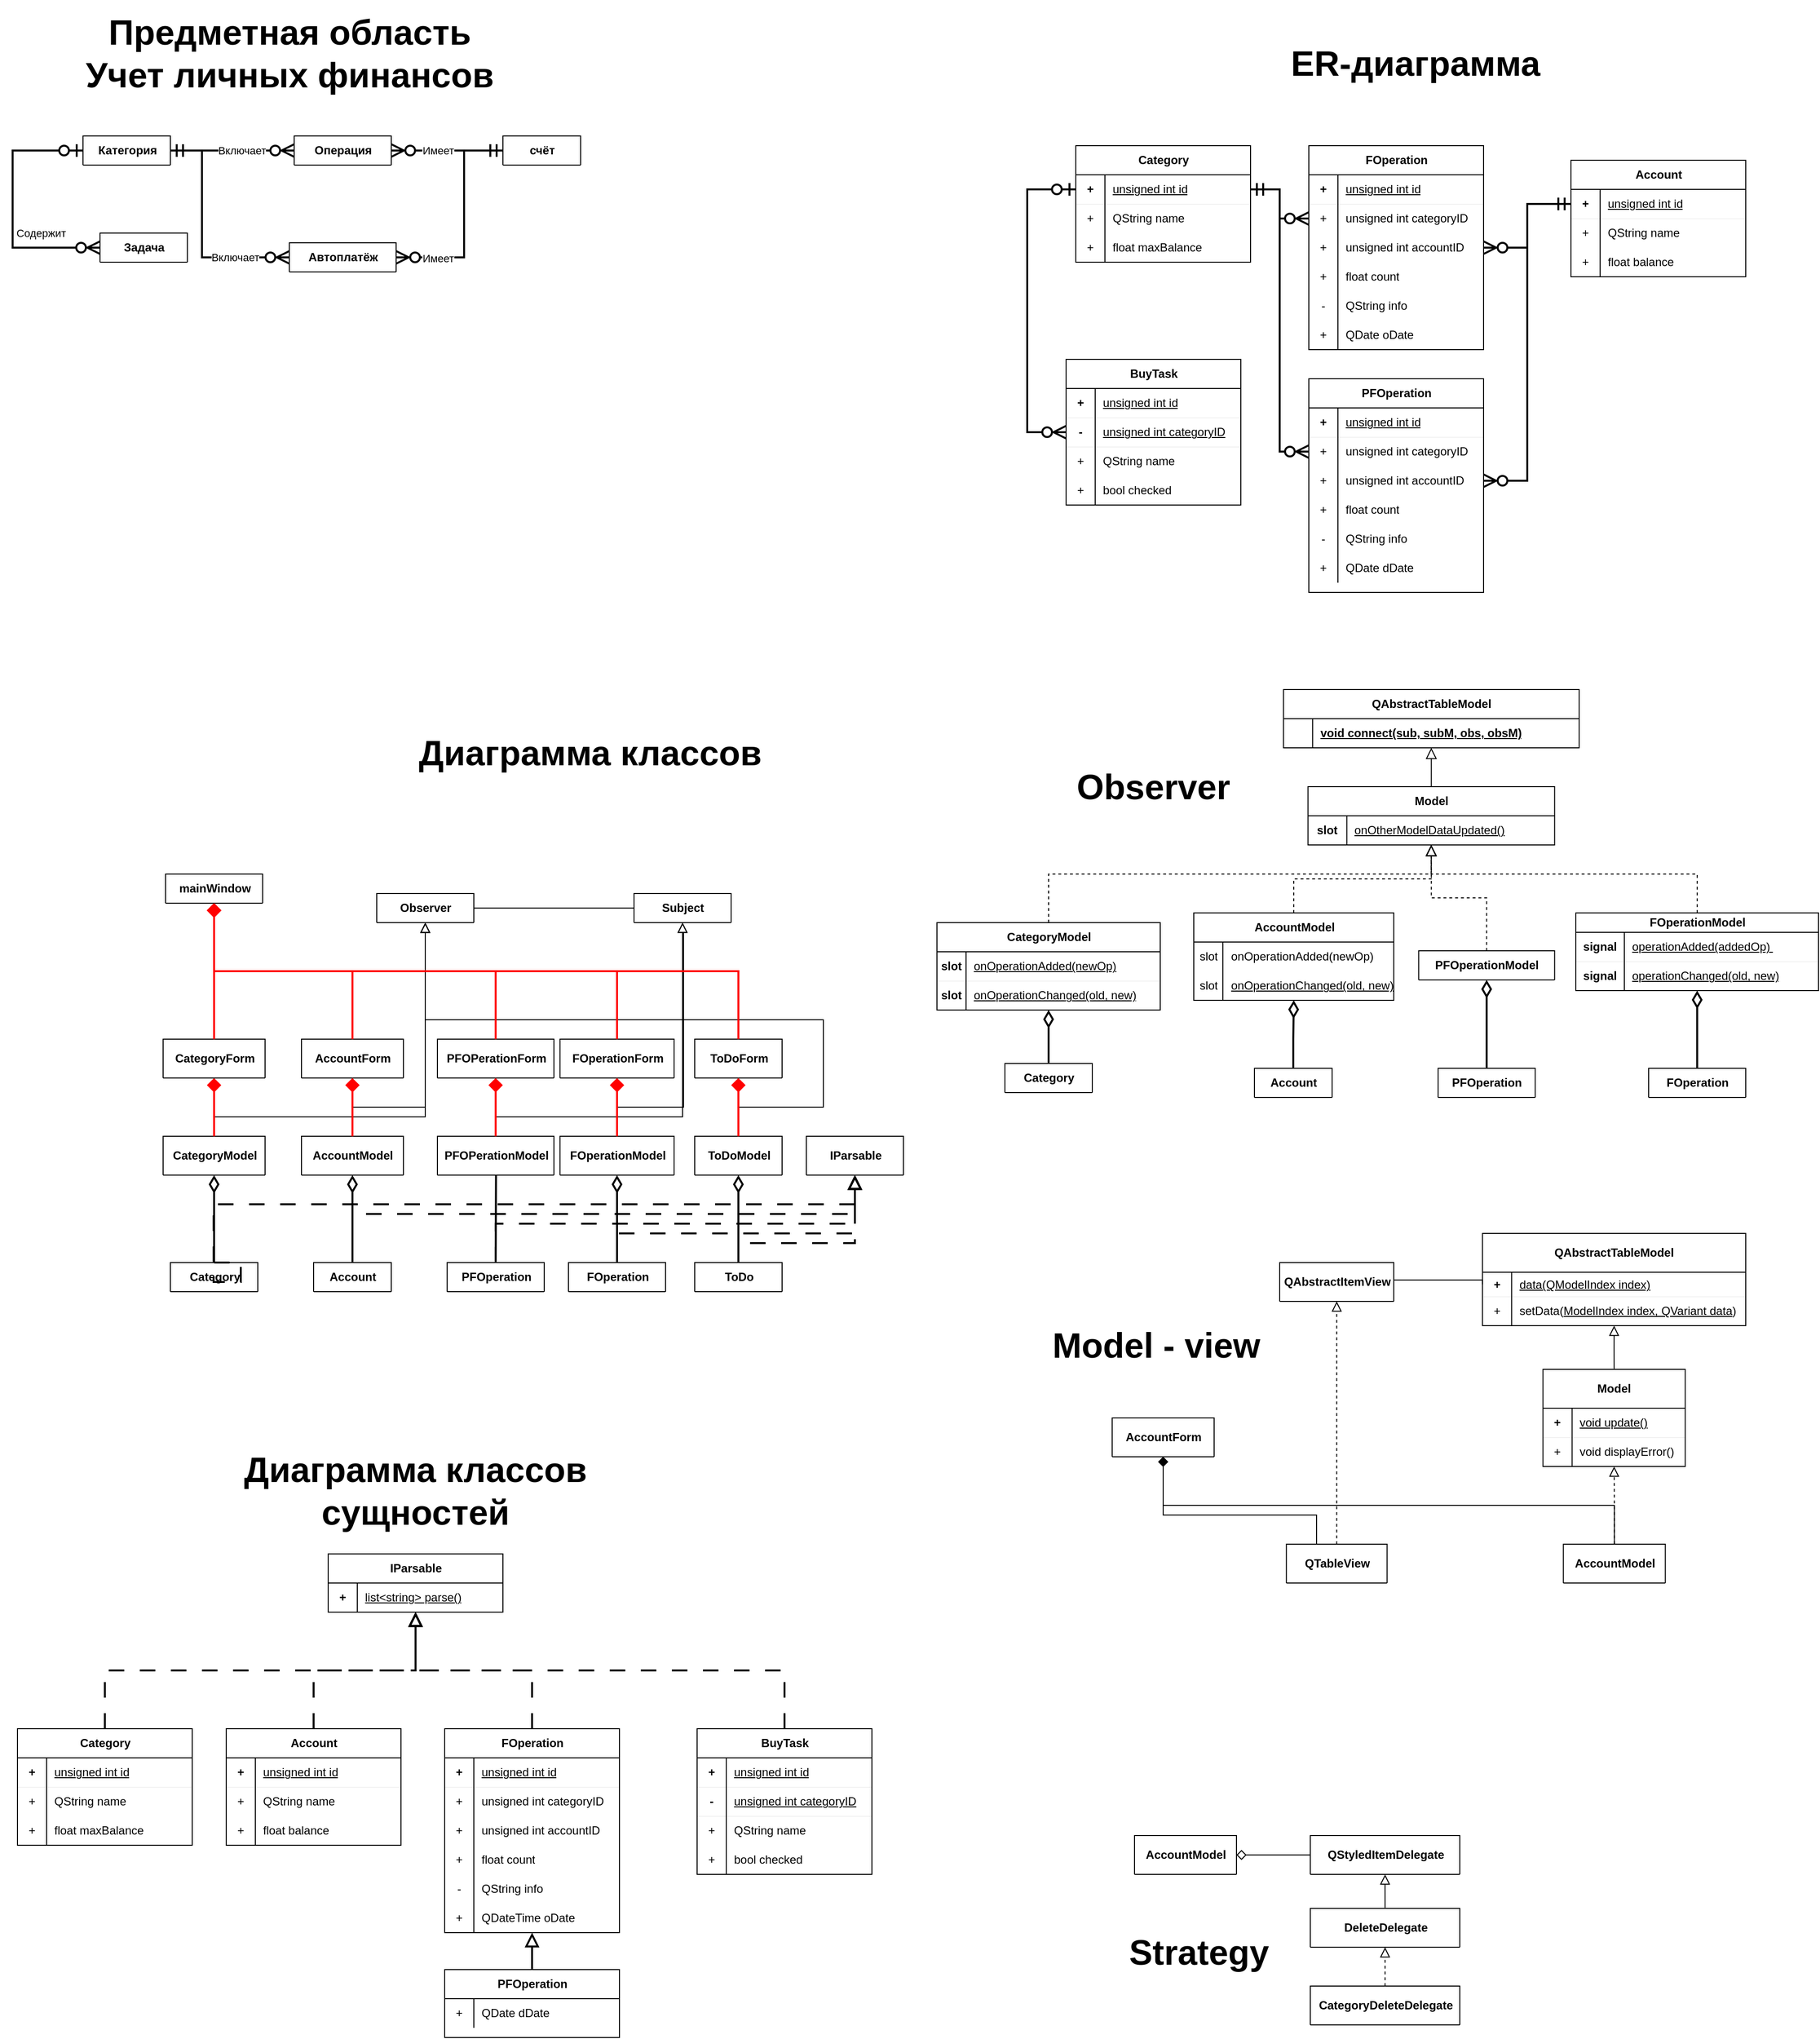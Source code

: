 <mxfile version="25.0.3">
  <diagram name="Страница — 1" id="BcVRedGsqITnpfw4FvN7">
    <mxGraphModel dx="2799" dy="620" grid="1" gridSize="10" guides="1" tooltips="1" connect="1" arrows="1" fold="1" page="1" pageScale="1" pageWidth="827" pageHeight="1169" math="0" shadow="0">
      <root>
        <mxCell id="0" />
        <mxCell id="1" parent="0" />
        <mxCell id="-c4wc7DjhGNrRWW_P7Bt-3" value="FOperation" style="shape=table;startSize=30;container=1;collapsible=1;childLayout=tableLayout;fixedRows=1;rowLines=0;fontStyle=1;align=center;resizeLast=1;html=1;strokeColor=default;" parent="1" vertex="1">
          <mxGeometry x="190" y="340" width="180" height="210" as="geometry" />
        </mxCell>
        <mxCell id="-c4wc7DjhGNrRWW_P7Bt-4" value="" style="shape=tableRow;horizontal=0;startSize=0;swimlaneHead=0;swimlaneBody=0;fillColor=none;collapsible=0;dropTarget=0;points=[[0,0.5],[1,0.5]];portConstraint=eastwest;top=0;left=0;right=0;bottom=1;strokeColor=inherit;strokeWidth=0;" parent="-c4wc7DjhGNrRWW_P7Bt-3" vertex="1">
          <mxGeometry y="30" width="180" height="30" as="geometry" />
        </mxCell>
        <mxCell id="-c4wc7DjhGNrRWW_P7Bt-5" value="+" style="shape=partialRectangle;connectable=0;fillColor=none;top=0;left=0;bottom=0;right=0;fontStyle=1;overflow=hidden;whiteSpace=wrap;html=1;" parent="-c4wc7DjhGNrRWW_P7Bt-4" vertex="1">
          <mxGeometry width="30" height="30" as="geometry">
            <mxRectangle width="30" height="30" as="alternateBounds" />
          </mxGeometry>
        </mxCell>
        <mxCell id="-c4wc7DjhGNrRWW_P7Bt-6" value="&lt;span style=&quot;font-weight: 400; text-wrap: nowrap;&quot;&gt;unsigned int id&lt;/span&gt;" style="shape=partialRectangle;connectable=0;fillColor=none;top=0;left=0;bottom=0;right=0;align=left;spacingLeft=6;fontStyle=5;overflow=hidden;whiteSpace=wrap;html=1;strokeColor=inherit;" parent="-c4wc7DjhGNrRWW_P7Bt-4" vertex="1">
          <mxGeometry x="30" width="150" height="30" as="geometry">
            <mxRectangle width="150" height="30" as="alternateBounds" />
          </mxGeometry>
        </mxCell>
        <mxCell id="-c4wc7DjhGNrRWW_P7Bt-7" value="" style="shape=tableRow;horizontal=0;startSize=0;swimlaneHead=0;swimlaneBody=0;fillColor=none;collapsible=0;dropTarget=0;points=[[0,0.5],[1,0.5]];portConstraint=eastwest;top=0;left=0;right=0;bottom=0;" parent="-c4wc7DjhGNrRWW_P7Bt-3" vertex="1">
          <mxGeometry y="60" width="180" height="30" as="geometry" />
        </mxCell>
        <mxCell id="-c4wc7DjhGNrRWW_P7Bt-8" value="+" style="shape=partialRectangle;connectable=0;fillColor=none;top=0;left=0;bottom=0;right=0;editable=1;overflow=hidden;whiteSpace=wrap;html=1;" parent="-c4wc7DjhGNrRWW_P7Bt-7" vertex="1">
          <mxGeometry width="30" height="30" as="geometry">
            <mxRectangle width="30" height="30" as="alternateBounds" />
          </mxGeometry>
        </mxCell>
        <mxCell id="-c4wc7DjhGNrRWW_P7Bt-9" value="unsigned int categoryID" style="shape=partialRectangle;connectable=0;fillColor=none;top=0;left=0;bottom=0;right=0;align=left;spacingLeft=6;overflow=hidden;whiteSpace=wrap;html=1;" parent="-c4wc7DjhGNrRWW_P7Bt-7" vertex="1">
          <mxGeometry x="30" width="150" height="30" as="geometry">
            <mxRectangle width="150" height="30" as="alternateBounds" />
          </mxGeometry>
        </mxCell>
        <mxCell id="-c4wc7DjhGNrRWW_P7Bt-204" style="shape=tableRow;horizontal=0;startSize=0;swimlaneHead=0;swimlaneBody=0;fillColor=none;collapsible=0;dropTarget=0;points=[[0,0.5],[1,0.5]];portConstraint=eastwest;top=0;left=0;right=0;bottom=0;" parent="-c4wc7DjhGNrRWW_P7Bt-3" vertex="1">
          <mxGeometry y="90" width="180" height="30" as="geometry" />
        </mxCell>
        <mxCell id="-c4wc7DjhGNrRWW_P7Bt-205" value="+" style="shape=partialRectangle;connectable=0;fillColor=none;top=0;left=0;bottom=0;right=0;editable=1;overflow=hidden;whiteSpace=wrap;html=1;" parent="-c4wc7DjhGNrRWW_P7Bt-204" vertex="1">
          <mxGeometry width="30" height="30" as="geometry">
            <mxRectangle width="30" height="30" as="alternateBounds" />
          </mxGeometry>
        </mxCell>
        <mxCell id="-c4wc7DjhGNrRWW_P7Bt-206" value="unsigned int accountID" style="shape=partialRectangle;connectable=0;fillColor=none;top=0;left=0;bottom=0;right=0;align=left;spacingLeft=6;overflow=hidden;whiteSpace=wrap;html=1;" parent="-c4wc7DjhGNrRWW_P7Bt-204" vertex="1">
          <mxGeometry x="30" width="150" height="30" as="geometry">
            <mxRectangle width="150" height="30" as="alternateBounds" />
          </mxGeometry>
        </mxCell>
        <mxCell id="-c4wc7DjhGNrRWW_P7Bt-88" style="shape=tableRow;horizontal=0;startSize=0;swimlaneHead=0;swimlaneBody=0;fillColor=none;collapsible=0;dropTarget=0;points=[[0,0.5],[1,0.5]];portConstraint=eastwest;top=0;left=0;right=0;bottom=0;" parent="-c4wc7DjhGNrRWW_P7Bt-3" vertex="1">
          <mxGeometry y="120" width="180" height="30" as="geometry" />
        </mxCell>
        <mxCell id="-c4wc7DjhGNrRWW_P7Bt-89" value="+" style="shape=partialRectangle;connectable=0;fillColor=none;top=0;left=0;bottom=0;right=0;editable=1;overflow=hidden;whiteSpace=wrap;html=1;" parent="-c4wc7DjhGNrRWW_P7Bt-88" vertex="1">
          <mxGeometry width="30" height="30" as="geometry">
            <mxRectangle width="30" height="30" as="alternateBounds" />
          </mxGeometry>
        </mxCell>
        <mxCell id="-c4wc7DjhGNrRWW_P7Bt-90" value="float count" style="shape=partialRectangle;connectable=0;fillColor=none;top=0;left=0;bottom=0;right=0;align=left;spacingLeft=6;overflow=hidden;whiteSpace=wrap;html=1;" parent="-c4wc7DjhGNrRWW_P7Bt-88" vertex="1">
          <mxGeometry x="30" width="150" height="30" as="geometry">
            <mxRectangle width="150" height="30" as="alternateBounds" />
          </mxGeometry>
        </mxCell>
        <mxCell id="-c4wc7DjhGNrRWW_P7Bt-10" value="" style="shape=tableRow;horizontal=0;startSize=0;swimlaneHead=0;swimlaneBody=0;fillColor=none;collapsible=0;dropTarget=0;points=[[0,0.5],[1,0.5]];portConstraint=eastwest;top=0;left=0;right=0;bottom=0;" parent="-c4wc7DjhGNrRWW_P7Bt-3" vertex="1">
          <mxGeometry y="150" width="180" height="30" as="geometry" />
        </mxCell>
        <mxCell id="-c4wc7DjhGNrRWW_P7Bt-11" value="-" style="shape=partialRectangle;connectable=0;fillColor=none;top=0;left=0;bottom=0;right=0;editable=1;overflow=hidden;whiteSpace=wrap;html=1;" parent="-c4wc7DjhGNrRWW_P7Bt-10" vertex="1">
          <mxGeometry width="30" height="30" as="geometry">
            <mxRectangle width="30" height="30" as="alternateBounds" />
          </mxGeometry>
        </mxCell>
        <mxCell id="-c4wc7DjhGNrRWW_P7Bt-12" value="QString info" style="shape=partialRectangle;connectable=0;fillColor=none;top=0;left=0;bottom=0;right=0;align=left;spacingLeft=6;overflow=hidden;whiteSpace=wrap;html=1;" parent="-c4wc7DjhGNrRWW_P7Bt-10" vertex="1">
          <mxGeometry x="30" width="150" height="30" as="geometry">
            <mxRectangle width="150" height="30" as="alternateBounds" />
          </mxGeometry>
        </mxCell>
        <mxCell id="-c4wc7DjhGNrRWW_P7Bt-68" style="shape=tableRow;horizontal=0;startSize=0;swimlaneHead=0;swimlaneBody=0;fillColor=none;collapsible=0;dropTarget=0;points=[[0,0.5],[1,0.5]];portConstraint=eastwest;top=0;left=0;right=0;bottom=0;" parent="-c4wc7DjhGNrRWW_P7Bt-3" vertex="1">
          <mxGeometry y="180" width="180" height="30" as="geometry" />
        </mxCell>
        <mxCell id="-c4wc7DjhGNrRWW_P7Bt-69" value="+" style="shape=partialRectangle;connectable=0;fillColor=none;top=0;left=0;bottom=0;right=0;editable=1;overflow=hidden;whiteSpace=wrap;html=1;" parent="-c4wc7DjhGNrRWW_P7Bt-68" vertex="1">
          <mxGeometry width="30" height="30" as="geometry">
            <mxRectangle width="30" height="30" as="alternateBounds" />
          </mxGeometry>
        </mxCell>
        <mxCell id="-c4wc7DjhGNrRWW_P7Bt-70" value="QDate oDate" style="shape=partialRectangle;connectable=0;fillColor=none;top=0;left=0;bottom=0;right=0;align=left;spacingLeft=6;overflow=hidden;whiteSpace=wrap;html=1;" parent="-c4wc7DjhGNrRWW_P7Bt-68" vertex="1">
          <mxGeometry x="30" width="150" height="30" as="geometry">
            <mxRectangle width="150" height="30" as="alternateBounds" />
          </mxGeometry>
        </mxCell>
        <mxCell id="-c4wc7DjhGNrRWW_P7Bt-31" value="Account" style="shape=table;startSize=30;container=1;collapsible=1;childLayout=tableLayout;fixedRows=1;rowLines=0;fontStyle=1;align=center;resizeLast=1;html=1;strokeColor=default;" parent="1" vertex="1">
          <mxGeometry x="460" y="355" width="180" height="120" as="geometry" />
        </mxCell>
        <mxCell id="-c4wc7DjhGNrRWW_P7Bt-32" value="" style="shape=tableRow;horizontal=0;startSize=0;swimlaneHead=0;swimlaneBody=0;fillColor=none;collapsible=0;dropTarget=0;points=[[0,0.5],[1,0.5]];portConstraint=eastwest;top=0;left=0;right=0;bottom=1;strokeColor=inherit;strokeWidth=0;" parent="-c4wc7DjhGNrRWW_P7Bt-31" vertex="1">
          <mxGeometry y="30" width="180" height="30" as="geometry" />
        </mxCell>
        <mxCell id="-c4wc7DjhGNrRWW_P7Bt-33" value="+" style="shape=partialRectangle;connectable=0;fillColor=none;top=0;left=0;bottom=0;right=0;fontStyle=1;overflow=hidden;whiteSpace=wrap;html=1;" parent="-c4wc7DjhGNrRWW_P7Bt-32" vertex="1">
          <mxGeometry width="30" height="30" as="geometry">
            <mxRectangle width="30" height="30" as="alternateBounds" />
          </mxGeometry>
        </mxCell>
        <mxCell id="-c4wc7DjhGNrRWW_P7Bt-34" value="&lt;span style=&quot;font-weight: 400; text-wrap: nowrap;&quot;&gt;unsigned int id&lt;/span&gt;" style="shape=partialRectangle;connectable=0;fillColor=none;top=0;left=0;bottom=0;right=0;align=left;spacingLeft=6;fontStyle=5;overflow=hidden;whiteSpace=wrap;html=1;strokeColor=inherit;" parent="-c4wc7DjhGNrRWW_P7Bt-32" vertex="1">
          <mxGeometry x="30" width="150" height="30" as="geometry">
            <mxRectangle width="150" height="30" as="alternateBounds" />
          </mxGeometry>
        </mxCell>
        <mxCell id="-c4wc7DjhGNrRWW_P7Bt-35" value="" style="shape=tableRow;horizontal=0;startSize=0;swimlaneHead=0;swimlaneBody=0;fillColor=none;collapsible=0;dropTarget=0;points=[[0,0.5],[1,0.5]];portConstraint=eastwest;top=0;left=0;right=0;bottom=0;" parent="-c4wc7DjhGNrRWW_P7Bt-31" vertex="1">
          <mxGeometry y="60" width="180" height="30" as="geometry" />
        </mxCell>
        <mxCell id="-c4wc7DjhGNrRWW_P7Bt-36" value="+" style="shape=partialRectangle;connectable=0;fillColor=none;top=0;left=0;bottom=0;right=0;editable=1;overflow=hidden;whiteSpace=wrap;html=1;" parent="-c4wc7DjhGNrRWW_P7Bt-35" vertex="1">
          <mxGeometry width="30" height="30" as="geometry">
            <mxRectangle width="30" height="30" as="alternateBounds" />
          </mxGeometry>
        </mxCell>
        <mxCell id="-c4wc7DjhGNrRWW_P7Bt-37" value="QString name" style="shape=partialRectangle;connectable=0;fillColor=none;top=0;left=0;bottom=0;right=0;align=left;spacingLeft=6;overflow=hidden;whiteSpace=wrap;html=1;" parent="-c4wc7DjhGNrRWW_P7Bt-35" vertex="1">
          <mxGeometry x="30" width="150" height="30" as="geometry">
            <mxRectangle width="150" height="30" as="alternateBounds" />
          </mxGeometry>
        </mxCell>
        <mxCell id="-c4wc7DjhGNrRWW_P7Bt-38" value="" style="shape=tableRow;horizontal=0;startSize=0;swimlaneHead=0;swimlaneBody=0;fillColor=none;collapsible=0;dropTarget=0;points=[[0,0.5],[1,0.5]];portConstraint=eastwest;top=0;left=0;right=0;bottom=0;" parent="-c4wc7DjhGNrRWW_P7Bt-31" vertex="1">
          <mxGeometry y="90" width="180" height="30" as="geometry" />
        </mxCell>
        <mxCell id="-c4wc7DjhGNrRWW_P7Bt-39" value="+" style="shape=partialRectangle;connectable=0;fillColor=none;top=0;left=0;bottom=0;right=0;editable=1;overflow=hidden;whiteSpace=wrap;html=1;" parent="-c4wc7DjhGNrRWW_P7Bt-38" vertex="1">
          <mxGeometry width="30" height="30" as="geometry">
            <mxRectangle width="30" height="30" as="alternateBounds" />
          </mxGeometry>
        </mxCell>
        <mxCell id="-c4wc7DjhGNrRWW_P7Bt-40" value="float balance" style="shape=partialRectangle;connectable=0;fillColor=none;top=0;left=0;bottom=0;right=0;align=left;spacingLeft=6;overflow=hidden;whiteSpace=wrap;html=1;" parent="-c4wc7DjhGNrRWW_P7Bt-38" vertex="1">
          <mxGeometry x="30" width="150" height="30" as="geometry">
            <mxRectangle width="150" height="30" as="alternateBounds" />
          </mxGeometry>
        </mxCell>
        <mxCell id="-c4wc7DjhGNrRWW_P7Bt-44" value="Category" style="shape=table;startSize=30;container=1;collapsible=1;childLayout=tableLayout;fixedRows=1;rowLines=0;fontStyle=1;align=center;resizeLast=1;html=1;strokeColor=default;" parent="1" vertex="1">
          <mxGeometry x="-50" y="340" width="180" height="120" as="geometry" />
        </mxCell>
        <mxCell id="-c4wc7DjhGNrRWW_P7Bt-45" value="" style="shape=tableRow;horizontal=0;startSize=0;swimlaneHead=0;swimlaneBody=0;fillColor=none;collapsible=0;dropTarget=0;points=[[0,0.5],[1,0.5]];portConstraint=eastwest;top=0;left=0;right=0;bottom=1;strokeColor=inherit;strokeWidth=0;" parent="-c4wc7DjhGNrRWW_P7Bt-44" vertex="1">
          <mxGeometry y="30" width="180" height="30" as="geometry" />
        </mxCell>
        <mxCell id="-c4wc7DjhGNrRWW_P7Bt-46" value="+" style="shape=partialRectangle;connectable=0;fillColor=none;top=0;left=0;bottom=0;right=0;fontStyle=1;overflow=hidden;whiteSpace=wrap;html=1;" parent="-c4wc7DjhGNrRWW_P7Bt-45" vertex="1">
          <mxGeometry width="30" height="30" as="geometry">
            <mxRectangle width="30" height="30" as="alternateBounds" />
          </mxGeometry>
        </mxCell>
        <mxCell id="-c4wc7DjhGNrRWW_P7Bt-47" value="&lt;span style=&quot;font-weight: 400; text-wrap: nowrap;&quot;&gt;unsigned int id&lt;/span&gt;" style="shape=partialRectangle;connectable=0;fillColor=none;top=0;left=0;bottom=0;right=0;align=left;spacingLeft=6;fontStyle=5;overflow=hidden;whiteSpace=wrap;html=1;strokeColor=inherit;" parent="-c4wc7DjhGNrRWW_P7Bt-45" vertex="1">
          <mxGeometry x="30" width="150" height="30" as="geometry">
            <mxRectangle width="150" height="30" as="alternateBounds" />
          </mxGeometry>
        </mxCell>
        <mxCell id="-c4wc7DjhGNrRWW_P7Bt-48" value="" style="shape=tableRow;horizontal=0;startSize=0;swimlaneHead=0;swimlaneBody=0;fillColor=none;collapsible=0;dropTarget=0;points=[[0,0.5],[1,0.5]];portConstraint=eastwest;top=0;left=0;right=0;bottom=0;" parent="-c4wc7DjhGNrRWW_P7Bt-44" vertex="1">
          <mxGeometry y="60" width="180" height="30" as="geometry" />
        </mxCell>
        <mxCell id="-c4wc7DjhGNrRWW_P7Bt-49" value="+" style="shape=partialRectangle;connectable=0;fillColor=none;top=0;left=0;bottom=0;right=0;editable=1;overflow=hidden;whiteSpace=wrap;html=1;" parent="-c4wc7DjhGNrRWW_P7Bt-48" vertex="1">
          <mxGeometry width="30" height="30" as="geometry">
            <mxRectangle width="30" height="30" as="alternateBounds" />
          </mxGeometry>
        </mxCell>
        <mxCell id="-c4wc7DjhGNrRWW_P7Bt-50" value="QString name" style="shape=partialRectangle;connectable=0;fillColor=none;top=0;left=0;bottom=0;right=0;align=left;spacingLeft=6;overflow=hidden;whiteSpace=wrap;html=1;" parent="-c4wc7DjhGNrRWW_P7Bt-48" vertex="1">
          <mxGeometry x="30" width="150" height="30" as="geometry">
            <mxRectangle width="150" height="30" as="alternateBounds" />
          </mxGeometry>
        </mxCell>
        <mxCell id="-c4wc7DjhGNrRWW_P7Bt-51" value="" style="shape=tableRow;horizontal=0;startSize=0;swimlaneHead=0;swimlaneBody=0;fillColor=none;collapsible=0;dropTarget=0;points=[[0,0.5],[1,0.5]];portConstraint=eastwest;top=0;left=0;right=0;bottom=0;" parent="-c4wc7DjhGNrRWW_P7Bt-44" vertex="1">
          <mxGeometry y="90" width="180" height="30" as="geometry" />
        </mxCell>
        <mxCell id="-c4wc7DjhGNrRWW_P7Bt-52" value="+" style="shape=partialRectangle;connectable=0;fillColor=none;top=0;left=0;bottom=0;right=0;editable=1;overflow=hidden;whiteSpace=wrap;html=1;" parent="-c4wc7DjhGNrRWW_P7Bt-51" vertex="1">
          <mxGeometry width="30" height="30" as="geometry">
            <mxRectangle width="30" height="30" as="alternateBounds" />
          </mxGeometry>
        </mxCell>
        <mxCell id="-c4wc7DjhGNrRWW_P7Bt-53" value="float maxBalance" style="shape=partialRectangle;connectable=0;fillColor=none;top=0;left=0;bottom=0;right=0;align=left;spacingLeft=6;overflow=hidden;whiteSpace=wrap;html=1;" parent="-c4wc7DjhGNrRWW_P7Bt-51" vertex="1">
          <mxGeometry x="30" width="150" height="30" as="geometry">
            <mxRectangle width="150" height="30" as="alternateBounds" />
          </mxGeometry>
        </mxCell>
        <mxCell id="-c4wc7DjhGNrRWW_P7Bt-91" value="PFOperation" style="shape=table;startSize=30;container=1;collapsible=1;childLayout=tableLayout;fixedRows=1;rowLines=0;fontStyle=1;align=center;resizeLast=1;html=1;strokeColor=default;" parent="1" vertex="1">
          <mxGeometry x="190" y="580" width="180" height="220" as="geometry" />
        </mxCell>
        <mxCell id="-c4wc7DjhGNrRWW_P7Bt-92" value="" style="shape=tableRow;horizontal=0;startSize=0;swimlaneHead=0;swimlaneBody=0;fillColor=none;collapsible=0;dropTarget=0;points=[[0,0.5],[1,0.5]];portConstraint=eastwest;top=0;left=0;right=0;bottom=1;strokeColor=inherit;strokeWidth=0;" parent="-c4wc7DjhGNrRWW_P7Bt-91" vertex="1">
          <mxGeometry y="30" width="180" height="30" as="geometry" />
        </mxCell>
        <mxCell id="-c4wc7DjhGNrRWW_P7Bt-93" value="+" style="shape=partialRectangle;connectable=0;fillColor=none;top=0;left=0;bottom=0;right=0;fontStyle=1;overflow=hidden;whiteSpace=wrap;html=1;" parent="-c4wc7DjhGNrRWW_P7Bt-92" vertex="1">
          <mxGeometry width="30" height="30" as="geometry">
            <mxRectangle width="30" height="30" as="alternateBounds" />
          </mxGeometry>
        </mxCell>
        <mxCell id="-c4wc7DjhGNrRWW_P7Bt-94" value="&lt;span style=&quot;font-weight: 400; text-wrap: nowrap;&quot;&gt;unsigned int id&lt;/span&gt;" style="shape=partialRectangle;connectable=0;fillColor=none;top=0;left=0;bottom=0;right=0;align=left;spacingLeft=6;fontStyle=5;overflow=hidden;whiteSpace=wrap;html=1;strokeColor=inherit;" parent="-c4wc7DjhGNrRWW_P7Bt-92" vertex="1">
          <mxGeometry x="30" width="150" height="30" as="geometry">
            <mxRectangle width="150" height="30" as="alternateBounds" />
          </mxGeometry>
        </mxCell>
        <mxCell id="-c4wc7DjhGNrRWW_P7Bt-95" value="" style="shape=tableRow;horizontal=0;startSize=0;swimlaneHead=0;swimlaneBody=0;fillColor=none;collapsible=0;dropTarget=0;points=[[0,0.5],[1,0.5]];portConstraint=eastwest;top=0;left=0;right=0;bottom=0;" parent="-c4wc7DjhGNrRWW_P7Bt-91" vertex="1">
          <mxGeometry y="60" width="180" height="30" as="geometry" />
        </mxCell>
        <mxCell id="-c4wc7DjhGNrRWW_P7Bt-96" value="+" style="shape=partialRectangle;connectable=0;fillColor=none;top=0;left=0;bottom=0;right=0;editable=1;overflow=hidden;whiteSpace=wrap;html=1;" parent="-c4wc7DjhGNrRWW_P7Bt-95" vertex="1">
          <mxGeometry width="30" height="30" as="geometry">
            <mxRectangle width="30" height="30" as="alternateBounds" />
          </mxGeometry>
        </mxCell>
        <mxCell id="-c4wc7DjhGNrRWW_P7Bt-97" value="unsigned int categoryID" style="shape=partialRectangle;connectable=0;fillColor=none;top=0;left=0;bottom=0;right=0;align=left;spacingLeft=6;overflow=hidden;whiteSpace=wrap;html=1;" parent="-c4wc7DjhGNrRWW_P7Bt-95" vertex="1">
          <mxGeometry x="30" width="150" height="30" as="geometry">
            <mxRectangle width="150" height="30" as="alternateBounds" />
          </mxGeometry>
        </mxCell>
        <mxCell id="-c4wc7DjhGNrRWW_P7Bt-207" style="shape=tableRow;horizontal=0;startSize=0;swimlaneHead=0;swimlaneBody=0;fillColor=none;collapsible=0;dropTarget=0;points=[[0,0.5],[1,0.5]];portConstraint=eastwest;top=0;left=0;right=0;bottom=0;" parent="-c4wc7DjhGNrRWW_P7Bt-91" vertex="1">
          <mxGeometry y="90" width="180" height="30" as="geometry" />
        </mxCell>
        <mxCell id="-c4wc7DjhGNrRWW_P7Bt-208" value="+" style="shape=partialRectangle;connectable=0;fillColor=none;top=0;left=0;bottom=0;right=0;editable=1;overflow=hidden;whiteSpace=wrap;html=1;" parent="-c4wc7DjhGNrRWW_P7Bt-207" vertex="1">
          <mxGeometry width="30" height="30" as="geometry">
            <mxRectangle width="30" height="30" as="alternateBounds" />
          </mxGeometry>
        </mxCell>
        <mxCell id="-c4wc7DjhGNrRWW_P7Bt-209" value="unsigned int accountID" style="shape=partialRectangle;connectable=0;fillColor=none;top=0;left=0;bottom=0;right=0;align=left;spacingLeft=6;overflow=hidden;whiteSpace=wrap;html=1;" parent="-c4wc7DjhGNrRWW_P7Bt-207" vertex="1">
          <mxGeometry x="30" width="150" height="30" as="geometry">
            <mxRectangle width="150" height="30" as="alternateBounds" />
          </mxGeometry>
        </mxCell>
        <mxCell id="-c4wc7DjhGNrRWW_P7Bt-98" style="shape=tableRow;horizontal=0;startSize=0;swimlaneHead=0;swimlaneBody=0;fillColor=none;collapsible=0;dropTarget=0;points=[[0,0.5],[1,0.5]];portConstraint=eastwest;top=0;left=0;right=0;bottom=0;" parent="-c4wc7DjhGNrRWW_P7Bt-91" vertex="1">
          <mxGeometry y="120" width="180" height="30" as="geometry" />
        </mxCell>
        <mxCell id="-c4wc7DjhGNrRWW_P7Bt-99" value="+" style="shape=partialRectangle;connectable=0;fillColor=none;top=0;left=0;bottom=0;right=0;editable=1;overflow=hidden;whiteSpace=wrap;html=1;" parent="-c4wc7DjhGNrRWW_P7Bt-98" vertex="1">
          <mxGeometry width="30" height="30" as="geometry">
            <mxRectangle width="30" height="30" as="alternateBounds" />
          </mxGeometry>
        </mxCell>
        <mxCell id="-c4wc7DjhGNrRWW_P7Bt-100" value="float count" style="shape=partialRectangle;connectable=0;fillColor=none;top=0;left=0;bottom=0;right=0;align=left;spacingLeft=6;overflow=hidden;whiteSpace=wrap;html=1;" parent="-c4wc7DjhGNrRWW_P7Bt-98" vertex="1">
          <mxGeometry x="30" width="150" height="30" as="geometry">
            <mxRectangle width="150" height="30" as="alternateBounds" />
          </mxGeometry>
        </mxCell>
        <mxCell id="-c4wc7DjhGNrRWW_P7Bt-101" value="" style="shape=tableRow;horizontal=0;startSize=0;swimlaneHead=0;swimlaneBody=0;fillColor=none;collapsible=0;dropTarget=0;points=[[0,0.5],[1,0.5]];portConstraint=eastwest;top=0;left=0;right=0;bottom=0;" parent="-c4wc7DjhGNrRWW_P7Bt-91" vertex="1">
          <mxGeometry y="150" width="180" height="30" as="geometry" />
        </mxCell>
        <mxCell id="-c4wc7DjhGNrRWW_P7Bt-102" value="-" style="shape=partialRectangle;connectable=0;fillColor=none;top=0;left=0;bottom=0;right=0;editable=1;overflow=hidden;whiteSpace=wrap;html=1;" parent="-c4wc7DjhGNrRWW_P7Bt-101" vertex="1">
          <mxGeometry width="30" height="30" as="geometry">
            <mxRectangle width="30" height="30" as="alternateBounds" />
          </mxGeometry>
        </mxCell>
        <mxCell id="-c4wc7DjhGNrRWW_P7Bt-103" value="QString info" style="shape=partialRectangle;connectable=0;fillColor=none;top=0;left=0;bottom=0;right=0;align=left;spacingLeft=6;overflow=hidden;whiteSpace=wrap;html=1;" parent="-c4wc7DjhGNrRWW_P7Bt-101" vertex="1">
          <mxGeometry x="30" width="150" height="30" as="geometry">
            <mxRectangle width="150" height="30" as="alternateBounds" />
          </mxGeometry>
        </mxCell>
        <mxCell id="-c4wc7DjhGNrRWW_P7Bt-104" style="shape=tableRow;horizontal=0;startSize=0;swimlaneHead=0;swimlaneBody=0;fillColor=none;collapsible=0;dropTarget=0;points=[[0,0.5],[1,0.5]];portConstraint=eastwest;top=0;left=0;right=0;bottom=0;" parent="-c4wc7DjhGNrRWW_P7Bt-91" vertex="1">
          <mxGeometry y="180" width="180" height="30" as="geometry" />
        </mxCell>
        <mxCell id="-c4wc7DjhGNrRWW_P7Bt-105" value="+" style="shape=partialRectangle;connectable=0;fillColor=none;top=0;left=0;bottom=0;right=0;editable=1;overflow=hidden;whiteSpace=wrap;html=1;" parent="-c4wc7DjhGNrRWW_P7Bt-104" vertex="1">
          <mxGeometry width="30" height="30" as="geometry">
            <mxRectangle width="30" height="30" as="alternateBounds" />
          </mxGeometry>
        </mxCell>
        <mxCell id="-c4wc7DjhGNrRWW_P7Bt-106" value="QDate dDate" style="shape=partialRectangle;connectable=0;fillColor=none;top=0;left=0;bottom=0;right=0;align=left;spacingLeft=6;overflow=hidden;whiteSpace=wrap;html=1;" parent="-c4wc7DjhGNrRWW_P7Bt-104" vertex="1">
          <mxGeometry x="30" width="150" height="30" as="geometry">
            <mxRectangle width="150" height="30" as="alternateBounds" />
          </mxGeometry>
        </mxCell>
        <mxCell id="-c4wc7DjhGNrRWW_P7Bt-111" value="BuyTask" style="shape=table;startSize=30;container=1;collapsible=1;childLayout=tableLayout;fixedRows=1;rowLines=0;fontStyle=1;align=center;resizeLast=1;html=1;strokeColor=default;" parent="1" vertex="1">
          <mxGeometry x="-60" y="560" width="180" height="150" as="geometry" />
        </mxCell>
        <mxCell id="-c4wc7DjhGNrRWW_P7Bt-112" value="" style="shape=tableRow;horizontal=0;startSize=0;swimlaneHead=0;swimlaneBody=0;fillColor=none;collapsible=0;dropTarget=0;points=[[0,0.5],[1,0.5]];portConstraint=eastwest;top=0;left=0;right=0;bottom=1;strokeColor=inherit;strokeWidth=0;" parent="-c4wc7DjhGNrRWW_P7Bt-111" vertex="1">
          <mxGeometry y="30" width="180" height="30" as="geometry" />
        </mxCell>
        <mxCell id="-c4wc7DjhGNrRWW_P7Bt-113" value="+" style="shape=partialRectangle;connectable=0;fillColor=none;top=0;left=0;bottom=0;right=0;fontStyle=1;overflow=hidden;whiteSpace=wrap;html=1;" parent="-c4wc7DjhGNrRWW_P7Bt-112" vertex="1">
          <mxGeometry width="30" height="30" as="geometry">
            <mxRectangle width="30" height="30" as="alternateBounds" />
          </mxGeometry>
        </mxCell>
        <mxCell id="-c4wc7DjhGNrRWW_P7Bt-114" value="&lt;span style=&quot;font-weight: 400; text-wrap: nowrap;&quot;&gt;unsigned int id&lt;/span&gt;" style="shape=partialRectangle;connectable=0;fillColor=none;top=0;left=0;bottom=0;right=0;align=left;spacingLeft=6;fontStyle=5;overflow=hidden;whiteSpace=wrap;html=1;strokeColor=inherit;" parent="-c4wc7DjhGNrRWW_P7Bt-112" vertex="1">
          <mxGeometry x="30" width="150" height="30" as="geometry">
            <mxRectangle width="150" height="30" as="alternateBounds" />
          </mxGeometry>
        </mxCell>
        <mxCell id="-c4wc7DjhGNrRWW_P7Bt-214" style="shape=tableRow;horizontal=0;startSize=0;swimlaneHead=0;swimlaneBody=0;fillColor=none;collapsible=0;dropTarget=0;points=[[0,0.5],[1,0.5]];portConstraint=eastwest;top=0;left=0;right=0;bottom=1;strokeColor=inherit;strokeWidth=0;" parent="-c4wc7DjhGNrRWW_P7Bt-111" vertex="1">
          <mxGeometry y="60" width="180" height="30" as="geometry" />
        </mxCell>
        <mxCell id="-c4wc7DjhGNrRWW_P7Bt-215" value="-" style="shape=partialRectangle;connectable=0;fillColor=none;top=0;left=0;bottom=0;right=0;fontStyle=1;overflow=hidden;whiteSpace=wrap;html=1;" parent="-c4wc7DjhGNrRWW_P7Bt-214" vertex="1">
          <mxGeometry width="30" height="30" as="geometry">
            <mxRectangle width="30" height="30" as="alternateBounds" />
          </mxGeometry>
        </mxCell>
        <mxCell id="-c4wc7DjhGNrRWW_P7Bt-216" value="&lt;span style=&quot;font-weight: 400;&quot;&gt;unsigned int categoryID&lt;/span&gt;" style="shape=partialRectangle;connectable=0;fillColor=none;top=0;left=0;bottom=0;right=0;align=left;spacingLeft=6;fontStyle=5;overflow=hidden;whiteSpace=wrap;html=1;strokeColor=inherit;" parent="-c4wc7DjhGNrRWW_P7Bt-214" vertex="1">
          <mxGeometry x="30" width="150" height="30" as="geometry">
            <mxRectangle width="150" height="30" as="alternateBounds" />
          </mxGeometry>
        </mxCell>
        <mxCell id="-c4wc7DjhGNrRWW_P7Bt-115" value="" style="shape=tableRow;horizontal=0;startSize=0;swimlaneHead=0;swimlaneBody=0;fillColor=none;collapsible=0;dropTarget=0;points=[[0,0.5],[1,0.5]];portConstraint=eastwest;top=0;left=0;right=0;bottom=0;" parent="-c4wc7DjhGNrRWW_P7Bt-111" vertex="1">
          <mxGeometry y="90" width="180" height="30" as="geometry" />
        </mxCell>
        <mxCell id="-c4wc7DjhGNrRWW_P7Bt-116" value="+" style="shape=partialRectangle;connectable=0;fillColor=none;top=0;left=0;bottom=0;right=0;editable=1;overflow=hidden;whiteSpace=wrap;html=1;" parent="-c4wc7DjhGNrRWW_P7Bt-115" vertex="1">
          <mxGeometry width="30" height="30" as="geometry">
            <mxRectangle width="30" height="30" as="alternateBounds" />
          </mxGeometry>
        </mxCell>
        <mxCell id="-c4wc7DjhGNrRWW_P7Bt-117" value="QString name" style="shape=partialRectangle;connectable=0;fillColor=none;top=0;left=0;bottom=0;right=0;align=left;spacingLeft=6;overflow=hidden;whiteSpace=wrap;html=1;" parent="-c4wc7DjhGNrRWW_P7Bt-115" vertex="1">
          <mxGeometry x="30" width="150" height="30" as="geometry">
            <mxRectangle width="150" height="30" as="alternateBounds" />
          </mxGeometry>
        </mxCell>
        <mxCell id="-c4wc7DjhGNrRWW_P7Bt-118" value="" style="shape=tableRow;horizontal=0;startSize=0;swimlaneHead=0;swimlaneBody=0;fillColor=none;collapsible=0;dropTarget=0;points=[[0,0.5],[1,0.5]];portConstraint=eastwest;top=0;left=0;right=0;bottom=0;" parent="-c4wc7DjhGNrRWW_P7Bt-111" vertex="1">
          <mxGeometry y="120" width="180" height="30" as="geometry" />
        </mxCell>
        <mxCell id="-c4wc7DjhGNrRWW_P7Bt-119" value="+" style="shape=partialRectangle;connectable=0;fillColor=none;top=0;left=0;bottom=0;right=0;editable=1;overflow=hidden;whiteSpace=wrap;html=1;" parent="-c4wc7DjhGNrRWW_P7Bt-118" vertex="1">
          <mxGeometry width="30" height="30" as="geometry">
            <mxRectangle width="30" height="30" as="alternateBounds" />
          </mxGeometry>
        </mxCell>
        <mxCell id="-c4wc7DjhGNrRWW_P7Bt-120" value="bool checked" style="shape=partialRectangle;connectable=0;fillColor=none;top=0;left=0;bottom=0;right=0;align=left;spacingLeft=6;overflow=hidden;whiteSpace=wrap;html=1;" parent="-c4wc7DjhGNrRWW_P7Bt-118" vertex="1">
          <mxGeometry x="30" width="150" height="30" as="geometry">
            <mxRectangle width="150" height="30" as="alternateBounds" />
          </mxGeometry>
        </mxCell>
        <mxCell id="-c4wc7DjhGNrRWW_P7Bt-210" style="edgeStyle=orthogonalEdgeStyle;rounded=0;orthogonalLoop=1;jettySize=auto;html=1;exitX=0;exitY=0.5;exitDx=0;exitDy=0;entryX=1;entryY=0.5;entryDx=0;entryDy=0;startArrow=ERzeroToMany;startFill=0;endArrow=ERmandOne;endFill=0;endSize=10;startSize=10;strokeWidth=2;" parent="1" source="-c4wc7DjhGNrRWW_P7Bt-7" target="-c4wc7DjhGNrRWW_P7Bt-45" edge="1">
          <mxGeometry relative="1" as="geometry" />
        </mxCell>
        <mxCell id="-c4wc7DjhGNrRWW_P7Bt-211" style="edgeStyle=orthogonalEdgeStyle;rounded=0;orthogonalLoop=1;jettySize=auto;html=1;exitX=1;exitY=0.5;exitDx=0;exitDy=0;endArrow=ERmandOne;endFill=0;startArrow=ERzeroToMany;startFill=0;endSize=10;startSize=10;strokeWidth=2;" parent="1" source="-c4wc7DjhGNrRWW_P7Bt-204" target="-c4wc7DjhGNrRWW_P7Bt-32" edge="1">
          <mxGeometry relative="1" as="geometry" />
        </mxCell>
        <mxCell id="-c4wc7DjhGNrRWW_P7Bt-212" style="edgeStyle=orthogonalEdgeStyle;rounded=0;orthogonalLoop=1;jettySize=auto;html=1;exitX=1;exitY=0.5;exitDx=0;exitDy=0;endArrow=ERmandOne;endFill=0;startArrow=ERzeroToMany;startFill=0;entryX=0;entryY=0.5;entryDx=0;entryDy=0;endSize=10;startSize=10;strokeWidth=2;" parent="1" source="-c4wc7DjhGNrRWW_P7Bt-207" target="-c4wc7DjhGNrRWW_P7Bt-32" edge="1">
          <mxGeometry relative="1" as="geometry">
            <mxPoint x="389.5" y="695" as="sourcePoint" />
            <mxPoint x="479.5" y="650" as="targetPoint" />
          </mxGeometry>
        </mxCell>
        <mxCell id="-c4wc7DjhGNrRWW_P7Bt-213" style="edgeStyle=orthogonalEdgeStyle;rounded=0;orthogonalLoop=1;jettySize=auto;html=1;exitX=0;exitY=0.5;exitDx=0;exitDy=0;entryX=1;entryY=0.5;entryDx=0;entryDy=0;startArrow=ERzeroToMany;startFill=0;endArrow=ERmandOne;endFill=0;endSize=10;startSize=10;strokeWidth=2;" parent="1" source="-c4wc7DjhGNrRWW_P7Bt-95" target="-c4wc7DjhGNrRWW_P7Bt-45" edge="1">
          <mxGeometry relative="1" as="geometry">
            <mxPoint x="110" y="670" as="sourcePoint" />
            <mxPoint x="50" y="640" as="targetPoint" />
          </mxGeometry>
        </mxCell>
        <mxCell id="-c4wc7DjhGNrRWW_P7Bt-217" value="" style="shape=tableRow;horizontal=0;startSize=0;swimlaneHead=0;swimlaneBody=0;fillColor=none;collapsible=0;dropTarget=0;points=[[0,0.5],[1,0.5]];portConstraint=eastwest;top=0;left=0;right=0;bottom=0;" parent="1" vertex="1">
          <mxGeometry x="-80" y="620" width="180" height="30" as="geometry" />
        </mxCell>
        <mxCell id="-c4wc7DjhGNrRWW_P7Bt-223" style="edgeStyle=orthogonalEdgeStyle;rounded=0;orthogonalLoop=1;jettySize=auto;html=1;exitX=0;exitY=0.5;exitDx=0;exitDy=0;entryX=0;entryY=0.5;entryDx=0;entryDy=0;startArrow=ERzeroToMany;startFill=0;endArrow=ERzeroToOne;endFill=0;endSize=10;startSize=10;strokeWidth=2;" parent="1" source="-c4wc7DjhGNrRWW_P7Bt-214" target="-c4wc7DjhGNrRWW_P7Bt-45" edge="1">
          <mxGeometry relative="1" as="geometry">
            <mxPoint x="-140" y="660" as="sourcePoint" />
            <mxPoint x="-200" y="390" as="targetPoint" />
            <Array as="points">
              <mxPoint x="-100" y="635" />
              <mxPoint x="-100" y="385" />
            </Array>
          </mxGeometry>
        </mxCell>
        <mxCell id="-c4wc7DjhGNrRWW_P7Bt-383" style="edgeStyle=orthogonalEdgeStyle;rounded=0;orthogonalLoop=1;jettySize=auto;html=1;exitX=0.5;exitY=0;exitDx=0;exitDy=0;entryX=0.5;entryY=1;entryDx=0;entryDy=0;endArrow=diamondThin;endFill=0;endSize=13;startSize=10;strokeWidth=2;" parent="1" source="-c4wc7DjhGNrRWW_P7Bt-224" target="-c4wc7DjhGNrRWW_P7Bt-305" edge="1">
          <mxGeometry relative="1" as="geometry" />
        </mxCell>
        <mxCell id="-c4wc7DjhGNrRWW_P7Bt-224" value="FOperation" style="shape=table;startSize=30;container=1;collapsible=1;childLayout=tableLayout;fixedRows=1;rowLines=0;fontStyle=1;align=center;resizeLast=1;html=1;strokeColor=default;" parent="1" vertex="1" collapsed="1">
          <mxGeometry x="-572.5" y="1490" width="100" height="30" as="geometry">
            <mxRectangle x="-550" y="1120" width="180" height="210" as="alternateBounds" />
          </mxGeometry>
        </mxCell>
        <mxCell id="-c4wc7DjhGNrRWW_P7Bt-225" value="" style="shape=tableRow;horizontal=0;startSize=0;swimlaneHead=0;swimlaneBody=0;fillColor=none;collapsible=0;dropTarget=0;points=[[0,0.5],[1,0.5]];portConstraint=eastwest;top=0;left=0;right=0;bottom=1;strokeColor=inherit;strokeWidth=0;" parent="-c4wc7DjhGNrRWW_P7Bt-224" vertex="1">
          <mxGeometry y="30" width="180" height="30" as="geometry" />
        </mxCell>
        <mxCell id="-c4wc7DjhGNrRWW_P7Bt-226" value="+" style="shape=partialRectangle;connectable=0;fillColor=none;top=0;left=0;bottom=0;right=0;fontStyle=1;overflow=hidden;whiteSpace=wrap;html=1;" parent="-c4wc7DjhGNrRWW_P7Bt-225" vertex="1">
          <mxGeometry width="30" height="30" as="geometry">
            <mxRectangle width="30" height="30" as="alternateBounds" />
          </mxGeometry>
        </mxCell>
        <mxCell id="-c4wc7DjhGNrRWW_P7Bt-227" value="&lt;span style=&quot;font-weight: 400; text-wrap: nowrap;&quot;&gt;unsigned int id&lt;/span&gt;" style="shape=partialRectangle;connectable=0;fillColor=none;top=0;left=0;bottom=0;right=0;align=left;spacingLeft=6;fontStyle=5;overflow=hidden;whiteSpace=wrap;html=1;strokeColor=inherit;" parent="-c4wc7DjhGNrRWW_P7Bt-225" vertex="1">
          <mxGeometry x="30" width="150" height="30" as="geometry">
            <mxRectangle width="150" height="30" as="alternateBounds" />
          </mxGeometry>
        </mxCell>
        <mxCell id="-c4wc7DjhGNrRWW_P7Bt-228" value="" style="shape=tableRow;horizontal=0;startSize=0;swimlaneHead=0;swimlaneBody=0;fillColor=none;collapsible=0;dropTarget=0;points=[[0,0.5],[1,0.5]];portConstraint=eastwest;top=0;left=0;right=0;bottom=0;" parent="-c4wc7DjhGNrRWW_P7Bt-224" vertex="1">
          <mxGeometry y="60" width="180" height="30" as="geometry" />
        </mxCell>
        <mxCell id="-c4wc7DjhGNrRWW_P7Bt-229" value="+" style="shape=partialRectangle;connectable=0;fillColor=none;top=0;left=0;bottom=0;right=0;editable=1;overflow=hidden;whiteSpace=wrap;html=1;" parent="-c4wc7DjhGNrRWW_P7Bt-228" vertex="1">
          <mxGeometry width="30" height="30" as="geometry">
            <mxRectangle width="30" height="30" as="alternateBounds" />
          </mxGeometry>
        </mxCell>
        <mxCell id="-c4wc7DjhGNrRWW_P7Bt-230" value="unsigned int categoryID" style="shape=partialRectangle;connectable=0;fillColor=none;top=0;left=0;bottom=0;right=0;align=left;spacingLeft=6;overflow=hidden;whiteSpace=wrap;html=1;" parent="-c4wc7DjhGNrRWW_P7Bt-228" vertex="1">
          <mxGeometry x="30" width="150" height="30" as="geometry">
            <mxRectangle width="150" height="30" as="alternateBounds" />
          </mxGeometry>
        </mxCell>
        <mxCell id="-c4wc7DjhGNrRWW_P7Bt-231" style="shape=tableRow;horizontal=0;startSize=0;swimlaneHead=0;swimlaneBody=0;fillColor=none;collapsible=0;dropTarget=0;points=[[0,0.5],[1,0.5]];portConstraint=eastwest;top=0;left=0;right=0;bottom=0;" parent="-c4wc7DjhGNrRWW_P7Bt-224" vertex="1">
          <mxGeometry y="90" width="180" height="30" as="geometry" />
        </mxCell>
        <mxCell id="-c4wc7DjhGNrRWW_P7Bt-232" value="+" style="shape=partialRectangle;connectable=0;fillColor=none;top=0;left=0;bottom=0;right=0;editable=1;overflow=hidden;whiteSpace=wrap;html=1;" parent="-c4wc7DjhGNrRWW_P7Bt-231" vertex="1">
          <mxGeometry width="30" height="30" as="geometry">
            <mxRectangle width="30" height="30" as="alternateBounds" />
          </mxGeometry>
        </mxCell>
        <mxCell id="-c4wc7DjhGNrRWW_P7Bt-233" value="unsigned int accountID" style="shape=partialRectangle;connectable=0;fillColor=none;top=0;left=0;bottom=0;right=0;align=left;spacingLeft=6;overflow=hidden;whiteSpace=wrap;html=1;" parent="-c4wc7DjhGNrRWW_P7Bt-231" vertex="1">
          <mxGeometry x="30" width="150" height="30" as="geometry">
            <mxRectangle width="150" height="30" as="alternateBounds" />
          </mxGeometry>
        </mxCell>
        <mxCell id="-c4wc7DjhGNrRWW_P7Bt-234" style="shape=tableRow;horizontal=0;startSize=0;swimlaneHead=0;swimlaneBody=0;fillColor=none;collapsible=0;dropTarget=0;points=[[0,0.5],[1,0.5]];portConstraint=eastwest;top=0;left=0;right=0;bottom=0;" parent="-c4wc7DjhGNrRWW_P7Bt-224" vertex="1">
          <mxGeometry y="120" width="180" height="30" as="geometry" />
        </mxCell>
        <mxCell id="-c4wc7DjhGNrRWW_P7Bt-235" value="+" style="shape=partialRectangle;connectable=0;fillColor=none;top=0;left=0;bottom=0;right=0;editable=1;overflow=hidden;whiteSpace=wrap;html=1;" parent="-c4wc7DjhGNrRWW_P7Bt-234" vertex="1">
          <mxGeometry width="30" height="30" as="geometry">
            <mxRectangle width="30" height="30" as="alternateBounds" />
          </mxGeometry>
        </mxCell>
        <mxCell id="-c4wc7DjhGNrRWW_P7Bt-236" value="float count" style="shape=partialRectangle;connectable=0;fillColor=none;top=0;left=0;bottom=0;right=0;align=left;spacingLeft=6;overflow=hidden;whiteSpace=wrap;html=1;" parent="-c4wc7DjhGNrRWW_P7Bt-234" vertex="1">
          <mxGeometry x="30" width="150" height="30" as="geometry">
            <mxRectangle width="150" height="30" as="alternateBounds" />
          </mxGeometry>
        </mxCell>
        <mxCell id="-c4wc7DjhGNrRWW_P7Bt-237" value="" style="shape=tableRow;horizontal=0;startSize=0;swimlaneHead=0;swimlaneBody=0;fillColor=none;collapsible=0;dropTarget=0;points=[[0,0.5],[1,0.5]];portConstraint=eastwest;top=0;left=0;right=0;bottom=0;" parent="-c4wc7DjhGNrRWW_P7Bt-224" vertex="1">
          <mxGeometry y="150" width="180" height="30" as="geometry" />
        </mxCell>
        <mxCell id="-c4wc7DjhGNrRWW_P7Bt-238" value="-" style="shape=partialRectangle;connectable=0;fillColor=none;top=0;left=0;bottom=0;right=0;editable=1;overflow=hidden;whiteSpace=wrap;html=1;" parent="-c4wc7DjhGNrRWW_P7Bt-237" vertex="1">
          <mxGeometry width="30" height="30" as="geometry">
            <mxRectangle width="30" height="30" as="alternateBounds" />
          </mxGeometry>
        </mxCell>
        <mxCell id="-c4wc7DjhGNrRWW_P7Bt-239" value="QString info" style="shape=partialRectangle;connectable=0;fillColor=none;top=0;left=0;bottom=0;right=0;align=left;spacingLeft=6;overflow=hidden;whiteSpace=wrap;html=1;" parent="-c4wc7DjhGNrRWW_P7Bt-237" vertex="1">
          <mxGeometry x="30" width="150" height="30" as="geometry">
            <mxRectangle width="150" height="30" as="alternateBounds" />
          </mxGeometry>
        </mxCell>
        <mxCell id="-c4wc7DjhGNrRWW_P7Bt-240" style="shape=tableRow;horizontal=0;startSize=0;swimlaneHead=0;swimlaneBody=0;fillColor=none;collapsible=0;dropTarget=0;points=[[0,0.5],[1,0.5]];portConstraint=eastwest;top=0;left=0;right=0;bottom=0;" parent="-c4wc7DjhGNrRWW_P7Bt-224" vertex="1">
          <mxGeometry y="180" width="180" height="30" as="geometry" />
        </mxCell>
        <mxCell id="-c4wc7DjhGNrRWW_P7Bt-241" value="+" style="shape=partialRectangle;connectable=0;fillColor=none;top=0;left=0;bottom=0;right=0;editable=1;overflow=hidden;whiteSpace=wrap;html=1;" parent="-c4wc7DjhGNrRWW_P7Bt-240" vertex="1">
          <mxGeometry width="30" height="30" as="geometry">
            <mxRectangle width="30" height="30" as="alternateBounds" />
          </mxGeometry>
        </mxCell>
        <mxCell id="-c4wc7DjhGNrRWW_P7Bt-242" value="QDate oDate" style="shape=partialRectangle;connectable=0;fillColor=none;top=0;left=0;bottom=0;right=0;align=left;spacingLeft=6;overflow=hidden;whiteSpace=wrap;html=1;" parent="-c4wc7DjhGNrRWW_P7Bt-240" vertex="1">
          <mxGeometry x="30" width="150" height="30" as="geometry">
            <mxRectangle width="150" height="30" as="alternateBounds" />
          </mxGeometry>
        </mxCell>
        <mxCell id="-c4wc7DjhGNrRWW_P7Bt-382" style="edgeStyle=orthogonalEdgeStyle;rounded=0;orthogonalLoop=1;jettySize=auto;html=1;exitX=0.5;exitY=0;exitDx=0;exitDy=0;entryX=0.5;entryY=1;entryDx=0;entryDy=0;endArrow=diamondThin;endFill=0;endSize=13;startSize=10;strokeWidth=2;" parent="1" source="-c4wc7DjhGNrRWW_P7Bt-243" target="-c4wc7DjhGNrRWW_P7Bt-324" edge="1">
          <mxGeometry relative="1" as="geometry" />
        </mxCell>
        <mxCell id="-c4wc7DjhGNrRWW_P7Bt-243" value="Account" style="shape=table;startSize=30;container=1;collapsible=1;childLayout=tableLayout;fixedRows=1;rowLines=0;fontStyle=1;align=center;resizeLast=1;html=1;strokeColor=default;" parent="1" vertex="1" collapsed="1">
          <mxGeometry x="-835" y="1490" width="80" height="30" as="geometry">
            <mxRectangle x="-280" y="1135" width="180" height="120" as="alternateBounds" />
          </mxGeometry>
        </mxCell>
        <mxCell id="-c4wc7DjhGNrRWW_P7Bt-244" value="" style="shape=tableRow;horizontal=0;startSize=0;swimlaneHead=0;swimlaneBody=0;fillColor=none;collapsible=0;dropTarget=0;points=[[0,0.5],[1,0.5]];portConstraint=eastwest;top=0;left=0;right=0;bottom=1;strokeColor=inherit;strokeWidth=0;" parent="-c4wc7DjhGNrRWW_P7Bt-243" vertex="1">
          <mxGeometry y="30" width="180" height="30" as="geometry" />
        </mxCell>
        <mxCell id="-c4wc7DjhGNrRWW_P7Bt-245" value="+" style="shape=partialRectangle;connectable=0;fillColor=none;top=0;left=0;bottom=0;right=0;fontStyle=1;overflow=hidden;whiteSpace=wrap;html=1;" parent="-c4wc7DjhGNrRWW_P7Bt-244" vertex="1">
          <mxGeometry width="30" height="30" as="geometry">
            <mxRectangle width="30" height="30" as="alternateBounds" />
          </mxGeometry>
        </mxCell>
        <mxCell id="-c4wc7DjhGNrRWW_P7Bt-246" value="&lt;span style=&quot;font-weight: 400; text-wrap: nowrap;&quot;&gt;unsigned int id&lt;/span&gt;" style="shape=partialRectangle;connectable=0;fillColor=none;top=0;left=0;bottom=0;right=0;align=left;spacingLeft=6;fontStyle=5;overflow=hidden;whiteSpace=wrap;html=1;strokeColor=inherit;" parent="-c4wc7DjhGNrRWW_P7Bt-244" vertex="1">
          <mxGeometry x="30" width="150" height="30" as="geometry">
            <mxRectangle width="150" height="30" as="alternateBounds" />
          </mxGeometry>
        </mxCell>
        <mxCell id="-c4wc7DjhGNrRWW_P7Bt-247" value="" style="shape=tableRow;horizontal=0;startSize=0;swimlaneHead=0;swimlaneBody=0;fillColor=none;collapsible=0;dropTarget=0;points=[[0,0.5],[1,0.5]];portConstraint=eastwest;top=0;left=0;right=0;bottom=0;" parent="-c4wc7DjhGNrRWW_P7Bt-243" vertex="1">
          <mxGeometry y="60" width="180" height="30" as="geometry" />
        </mxCell>
        <mxCell id="-c4wc7DjhGNrRWW_P7Bt-248" value="+" style="shape=partialRectangle;connectable=0;fillColor=none;top=0;left=0;bottom=0;right=0;editable=1;overflow=hidden;whiteSpace=wrap;html=1;" parent="-c4wc7DjhGNrRWW_P7Bt-247" vertex="1">
          <mxGeometry width="30" height="30" as="geometry">
            <mxRectangle width="30" height="30" as="alternateBounds" />
          </mxGeometry>
        </mxCell>
        <mxCell id="-c4wc7DjhGNrRWW_P7Bt-249" value="QString name" style="shape=partialRectangle;connectable=0;fillColor=none;top=0;left=0;bottom=0;right=0;align=left;spacingLeft=6;overflow=hidden;whiteSpace=wrap;html=1;" parent="-c4wc7DjhGNrRWW_P7Bt-247" vertex="1">
          <mxGeometry x="30" width="150" height="30" as="geometry">
            <mxRectangle width="150" height="30" as="alternateBounds" />
          </mxGeometry>
        </mxCell>
        <mxCell id="-c4wc7DjhGNrRWW_P7Bt-250" value="" style="shape=tableRow;horizontal=0;startSize=0;swimlaneHead=0;swimlaneBody=0;fillColor=none;collapsible=0;dropTarget=0;points=[[0,0.5],[1,0.5]];portConstraint=eastwest;top=0;left=0;right=0;bottom=0;" parent="-c4wc7DjhGNrRWW_P7Bt-243" vertex="1">
          <mxGeometry y="90" width="180" height="30" as="geometry" />
        </mxCell>
        <mxCell id="-c4wc7DjhGNrRWW_P7Bt-251" value="+" style="shape=partialRectangle;connectable=0;fillColor=none;top=0;left=0;bottom=0;right=0;editable=1;overflow=hidden;whiteSpace=wrap;html=1;" parent="-c4wc7DjhGNrRWW_P7Bt-250" vertex="1">
          <mxGeometry width="30" height="30" as="geometry">
            <mxRectangle width="30" height="30" as="alternateBounds" />
          </mxGeometry>
        </mxCell>
        <mxCell id="-c4wc7DjhGNrRWW_P7Bt-252" value="float balance" style="shape=partialRectangle;connectable=0;fillColor=none;top=0;left=0;bottom=0;right=0;align=left;spacingLeft=6;overflow=hidden;whiteSpace=wrap;html=1;" parent="-c4wc7DjhGNrRWW_P7Bt-250" vertex="1">
          <mxGeometry x="30" width="150" height="30" as="geometry">
            <mxRectangle width="150" height="30" as="alternateBounds" />
          </mxGeometry>
        </mxCell>
        <mxCell id="-c4wc7DjhGNrRWW_P7Bt-379" style="edgeStyle=orthogonalEdgeStyle;rounded=0;orthogonalLoop=1;jettySize=auto;html=1;exitX=0.5;exitY=0;exitDx=0;exitDy=0;entryX=0.5;entryY=1;entryDx=0;entryDy=0;endArrow=diamondThin;endFill=0;endSize=13;startSize=10;strokeWidth=2;" parent="1" source="-c4wc7DjhGNrRWW_P7Bt-253" target="-c4wc7DjhGNrRWW_P7Bt-334" edge="1">
          <mxGeometry relative="1" as="geometry" />
        </mxCell>
        <mxCell id="-c4wc7DjhGNrRWW_P7Bt-253" value="Category" style="shape=table;startSize=30;container=1;collapsible=1;childLayout=tableLayout;fixedRows=1;rowLines=0;fontStyle=1;align=center;resizeLast=1;html=1;strokeColor=default;" parent="1" vertex="1" collapsed="1">
          <mxGeometry x="-982.5" y="1490" width="90" height="30" as="geometry">
            <mxRectangle x="-790" y="1120" width="180" height="150" as="alternateBounds" />
          </mxGeometry>
        </mxCell>
        <mxCell id="-c4wc7DjhGNrRWW_P7Bt-254" value="" style="shape=tableRow;horizontal=0;startSize=0;swimlaneHead=0;swimlaneBody=0;fillColor=none;collapsible=0;dropTarget=0;points=[[0,0.5],[1,0.5]];portConstraint=eastwest;top=0;left=0;right=0;bottom=1;strokeColor=inherit;strokeWidth=0;" parent="-c4wc7DjhGNrRWW_P7Bt-253" vertex="1">
          <mxGeometry y="30" width="180" height="30" as="geometry" />
        </mxCell>
        <mxCell id="-c4wc7DjhGNrRWW_P7Bt-255" value="+" style="shape=partialRectangle;connectable=0;fillColor=none;top=0;left=0;bottom=0;right=0;fontStyle=1;overflow=hidden;whiteSpace=wrap;html=1;" parent="-c4wc7DjhGNrRWW_P7Bt-254" vertex="1">
          <mxGeometry width="30" height="30" as="geometry">
            <mxRectangle width="30" height="30" as="alternateBounds" />
          </mxGeometry>
        </mxCell>
        <mxCell id="-c4wc7DjhGNrRWW_P7Bt-256" value="&lt;span style=&quot;font-weight: 400; text-wrap: nowrap;&quot;&gt;unsigned int id&lt;/span&gt;" style="shape=partialRectangle;connectable=0;fillColor=none;top=0;left=0;bottom=0;right=0;align=left;spacingLeft=6;fontStyle=5;overflow=hidden;whiteSpace=wrap;html=1;strokeColor=inherit;" parent="-c4wc7DjhGNrRWW_P7Bt-254" vertex="1">
          <mxGeometry x="30" width="150" height="30" as="geometry">
            <mxRectangle width="150" height="30" as="alternateBounds" />
          </mxGeometry>
        </mxCell>
        <mxCell id="-c4wc7DjhGNrRWW_P7Bt-257" value="" style="shape=tableRow;horizontal=0;startSize=0;swimlaneHead=0;swimlaneBody=0;fillColor=none;collapsible=0;dropTarget=0;points=[[0,0.5],[1,0.5]];portConstraint=eastwest;top=0;left=0;right=0;bottom=0;" parent="-c4wc7DjhGNrRWW_P7Bt-253" vertex="1">
          <mxGeometry y="60" width="180" height="30" as="geometry" />
        </mxCell>
        <mxCell id="-c4wc7DjhGNrRWW_P7Bt-258" value="+" style="shape=partialRectangle;connectable=0;fillColor=none;top=0;left=0;bottom=0;right=0;editable=1;overflow=hidden;whiteSpace=wrap;html=1;" parent="-c4wc7DjhGNrRWW_P7Bt-257" vertex="1">
          <mxGeometry width="30" height="30" as="geometry">
            <mxRectangle width="30" height="30" as="alternateBounds" />
          </mxGeometry>
        </mxCell>
        <mxCell id="-c4wc7DjhGNrRWW_P7Bt-259" value="QString name" style="shape=partialRectangle;connectable=0;fillColor=none;top=0;left=0;bottom=0;right=0;align=left;spacingLeft=6;overflow=hidden;whiteSpace=wrap;html=1;" parent="-c4wc7DjhGNrRWW_P7Bt-257" vertex="1">
          <mxGeometry x="30" width="150" height="30" as="geometry">
            <mxRectangle width="150" height="30" as="alternateBounds" />
          </mxGeometry>
        </mxCell>
        <mxCell id="-c4wc7DjhGNrRWW_P7Bt-260" value="" style="shape=tableRow;horizontal=0;startSize=0;swimlaneHead=0;swimlaneBody=0;fillColor=none;collapsible=0;dropTarget=0;points=[[0,0.5],[1,0.5]];portConstraint=eastwest;top=0;left=0;right=0;bottom=0;" parent="-c4wc7DjhGNrRWW_P7Bt-253" vertex="1">
          <mxGeometry y="90" width="180" height="30" as="geometry" />
        </mxCell>
        <mxCell id="-c4wc7DjhGNrRWW_P7Bt-261" value="+" style="shape=partialRectangle;connectable=0;fillColor=none;top=0;left=0;bottom=0;right=0;editable=1;overflow=hidden;whiteSpace=wrap;html=1;" parent="-c4wc7DjhGNrRWW_P7Bt-260" vertex="1">
          <mxGeometry width="30" height="30" as="geometry">
            <mxRectangle width="30" height="30" as="alternateBounds" />
          </mxGeometry>
        </mxCell>
        <mxCell id="-c4wc7DjhGNrRWW_P7Bt-262" value="float maxBalance" style="shape=partialRectangle;connectable=0;fillColor=none;top=0;left=0;bottom=0;right=0;align=left;spacingLeft=6;overflow=hidden;whiteSpace=wrap;html=1;" parent="-c4wc7DjhGNrRWW_P7Bt-260" vertex="1">
          <mxGeometry x="30" width="150" height="30" as="geometry">
            <mxRectangle width="150" height="30" as="alternateBounds" />
          </mxGeometry>
        </mxCell>
        <mxCell id="-c4wc7DjhGNrRWW_P7Bt-263" style="shape=tableRow;horizontal=0;startSize=0;swimlaneHead=0;swimlaneBody=0;fillColor=none;collapsible=0;dropTarget=0;points=[[0,0.5],[1,0.5]];portConstraint=eastwest;top=0;left=0;right=0;bottom=0;" parent="-c4wc7DjhGNrRWW_P7Bt-253" vertex="1">
          <mxGeometry y="120" width="180" height="30" as="geometry" />
        </mxCell>
        <mxCell id="-c4wc7DjhGNrRWW_P7Bt-264" value="+" style="shape=partialRectangle;connectable=0;fillColor=none;top=0;left=0;bottom=0;right=0;editable=1;overflow=hidden;whiteSpace=wrap;html=1;" parent="-c4wc7DjhGNrRWW_P7Bt-263" vertex="1">
          <mxGeometry width="30" height="30" as="geometry">
            <mxRectangle width="30" height="30" as="alternateBounds" />
          </mxGeometry>
        </mxCell>
        <mxCell id="-c4wc7DjhGNrRWW_P7Bt-265" value="float curBalance" style="shape=partialRectangle;connectable=0;fillColor=none;top=0;left=0;bottom=0;right=0;align=left;spacingLeft=6;overflow=hidden;whiteSpace=wrap;html=1;" parent="-c4wc7DjhGNrRWW_P7Bt-263" vertex="1">
          <mxGeometry x="30" width="150" height="30" as="geometry">
            <mxRectangle width="150" height="30" as="alternateBounds" />
          </mxGeometry>
        </mxCell>
        <mxCell id="-c4wc7DjhGNrRWW_P7Bt-381" style="edgeStyle=orthogonalEdgeStyle;rounded=0;orthogonalLoop=1;jettySize=auto;html=1;exitX=0.5;exitY=0;exitDx=0;exitDy=0;entryX=0.5;entryY=1;entryDx=0;entryDy=0;endArrow=diamondThin;endFill=0;endSize=13;startSize=10;strokeWidth=2;" parent="1" source="-c4wc7DjhGNrRWW_P7Bt-266" target="-c4wc7DjhGNrRWW_P7Bt-347" edge="1">
          <mxGeometry relative="1" as="geometry">
            <Array as="points">
              <mxPoint x="-647" y="1500" />
              <mxPoint x="-647" y="1500" />
              <mxPoint x="-647" y="1360" />
            </Array>
          </mxGeometry>
        </mxCell>
        <mxCell id="-c4wc7DjhGNrRWW_P7Bt-266" value="PFOperation" style="shape=table;startSize=30;container=1;collapsible=1;childLayout=tableLayout;fixedRows=1;rowLines=0;fontStyle=1;align=center;resizeLast=1;html=1;" parent="1" vertex="1" collapsed="1">
          <mxGeometry x="-697.5" y="1490" width="100" height="30" as="geometry">
            <mxRectangle x="-695" y="1460" width="180" height="220" as="alternateBounds" />
          </mxGeometry>
        </mxCell>
        <mxCell id="-c4wc7DjhGNrRWW_P7Bt-267" value="" style="shape=tableRow;horizontal=0;startSize=0;swimlaneHead=0;swimlaneBody=0;fillColor=none;collapsible=0;dropTarget=0;points=[[0,0.5],[1,0.5]];portConstraint=eastwest;top=0;left=0;right=0;bottom=1;strokeColor=inherit;strokeWidth=0;" parent="-c4wc7DjhGNrRWW_P7Bt-266" vertex="1">
          <mxGeometry y="30" width="180" height="30" as="geometry" />
        </mxCell>
        <mxCell id="-c4wc7DjhGNrRWW_P7Bt-268" value="+" style="shape=partialRectangle;connectable=0;fillColor=none;top=0;left=0;bottom=0;right=0;fontStyle=1;overflow=hidden;whiteSpace=wrap;html=1;" parent="-c4wc7DjhGNrRWW_P7Bt-267" vertex="1">
          <mxGeometry width="30" height="30" as="geometry">
            <mxRectangle width="30" height="30" as="alternateBounds" />
          </mxGeometry>
        </mxCell>
        <mxCell id="-c4wc7DjhGNrRWW_P7Bt-269" value="&lt;span style=&quot;font-weight: 400; text-wrap: nowrap;&quot;&gt;unsigned int id&lt;/span&gt;" style="shape=partialRectangle;connectable=0;fillColor=none;top=0;left=0;bottom=0;right=0;align=left;spacingLeft=6;fontStyle=5;overflow=hidden;whiteSpace=wrap;html=1;strokeColor=inherit;" parent="-c4wc7DjhGNrRWW_P7Bt-267" vertex="1">
          <mxGeometry x="30" width="150" height="30" as="geometry">
            <mxRectangle width="150" height="30" as="alternateBounds" />
          </mxGeometry>
        </mxCell>
        <mxCell id="-c4wc7DjhGNrRWW_P7Bt-270" value="" style="shape=tableRow;horizontal=0;startSize=0;swimlaneHead=0;swimlaneBody=0;fillColor=none;collapsible=0;dropTarget=0;points=[[0,0.5],[1,0.5]];portConstraint=eastwest;top=0;left=0;right=0;bottom=0;" parent="-c4wc7DjhGNrRWW_P7Bt-266" vertex="1">
          <mxGeometry y="60" width="180" height="30" as="geometry" />
        </mxCell>
        <mxCell id="-c4wc7DjhGNrRWW_P7Bt-271" value="+" style="shape=partialRectangle;connectable=0;fillColor=none;top=0;left=0;bottom=0;right=0;editable=1;overflow=hidden;whiteSpace=wrap;html=1;" parent="-c4wc7DjhGNrRWW_P7Bt-270" vertex="1">
          <mxGeometry width="30" height="30" as="geometry">
            <mxRectangle width="30" height="30" as="alternateBounds" />
          </mxGeometry>
        </mxCell>
        <mxCell id="-c4wc7DjhGNrRWW_P7Bt-272" value="unsigned int categoryID" style="shape=partialRectangle;connectable=0;fillColor=none;top=0;left=0;bottom=0;right=0;align=left;spacingLeft=6;overflow=hidden;whiteSpace=wrap;html=1;" parent="-c4wc7DjhGNrRWW_P7Bt-270" vertex="1">
          <mxGeometry x="30" width="150" height="30" as="geometry">
            <mxRectangle width="150" height="30" as="alternateBounds" />
          </mxGeometry>
        </mxCell>
        <mxCell id="-c4wc7DjhGNrRWW_P7Bt-273" style="shape=tableRow;horizontal=0;startSize=0;swimlaneHead=0;swimlaneBody=0;fillColor=none;collapsible=0;dropTarget=0;points=[[0,0.5],[1,0.5]];portConstraint=eastwest;top=0;left=0;right=0;bottom=0;" parent="-c4wc7DjhGNrRWW_P7Bt-266" vertex="1">
          <mxGeometry y="90" width="180" height="30" as="geometry" />
        </mxCell>
        <mxCell id="-c4wc7DjhGNrRWW_P7Bt-274" value="+" style="shape=partialRectangle;connectable=0;fillColor=none;top=0;left=0;bottom=0;right=0;editable=1;overflow=hidden;whiteSpace=wrap;html=1;" parent="-c4wc7DjhGNrRWW_P7Bt-273" vertex="1">
          <mxGeometry width="30" height="30" as="geometry">
            <mxRectangle width="30" height="30" as="alternateBounds" />
          </mxGeometry>
        </mxCell>
        <mxCell id="-c4wc7DjhGNrRWW_P7Bt-275" value="unsigned int accountID" style="shape=partialRectangle;connectable=0;fillColor=none;top=0;left=0;bottom=0;right=0;align=left;spacingLeft=6;overflow=hidden;whiteSpace=wrap;html=1;" parent="-c4wc7DjhGNrRWW_P7Bt-273" vertex="1">
          <mxGeometry x="30" width="150" height="30" as="geometry">
            <mxRectangle width="150" height="30" as="alternateBounds" />
          </mxGeometry>
        </mxCell>
        <mxCell id="-c4wc7DjhGNrRWW_P7Bt-276" style="shape=tableRow;horizontal=0;startSize=0;swimlaneHead=0;swimlaneBody=0;fillColor=none;collapsible=0;dropTarget=0;points=[[0,0.5],[1,0.5]];portConstraint=eastwest;top=0;left=0;right=0;bottom=0;" parent="-c4wc7DjhGNrRWW_P7Bt-266" vertex="1">
          <mxGeometry y="120" width="180" height="30" as="geometry" />
        </mxCell>
        <mxCell id="-c4wc7DjhGNrRWW_P7Bt-277" value="+" style="shape=partialRectangle;connectable=0;fillColor=none;top=0;left=0;bottom=0;right=0;editable=1;overflow=hidden;whiteSpace=wrap;html=1;" parent="-c4wc7DjhGNrRWW_P7Bt-276" vertex="1">
          <mxGeometry width="30" height="30" as="geometry">
            <mxRectangle width="30" height="30" as="alternateBounds" />
          </mxGeometry>
        </mxCell>
        <mxCell id="-c4wc7DjhGNrRWW_P7Bt-278" value="float count" style="shape=partialRectangle;connectable=0;fillColor=none;top=0;left=0;bottom=0;right=0;align=left;spacingLeft=6;overflow=hidden;whiteSpace=wrap;html=1;" parent="-c4wc7DjhGNrRWW_P7Bt-276" vertex="1">
          <mxGeometry x="30" width="150" height="30" as="geometry">
            <mxRectangle width="150" height="30" as="alternateBounds" />
          </mxGeometry>
        </mxCell>
        <mxCell id="-c4wc7DjhGNrRWW_P7Bt-279" value="" style="shape=tableRow;horizontal=0;startSize=0;swimlaneHead=0;swimlaneBody=0;fillColor=none;collapsible=0;dropTarget=0;points=[[0,0.5],[1,0.5]];portConstraint=eastwest;top=0;left=0;right=0;bottom=0;" parent="-c4wc7DjhGNrRWW_P7Bt-266" vertex="1">
          <mxGeometry y="150" width="180" height="30" as="geometry" />
        </mxCell>
        <mxCell id="-c4wc7DjhGNrRWW_P7Bt-280" value="-" style="shape=partialRectangle;connectable=0;fillColor=none;top=0;left=0;bottom=0;right=0;editable=1;overflow=hidden;whiteSpace=wrap;html=1;" parent="-c4wc7DjhGNrRWW_P7Bt-279" vertex="1">
          <mxGeometry width="30" height="30" as="geometry">
            <mxRectangle width="30" height="30" as="alternateBounds" />
          </mxGeometry>
        </mxCell>
        <mxCell id="-c4wc7DjhGNrRWW_P7Bt-281" value="QString info" style="shape=partialRectangle;connectable=0;fillColor=none;top=0;left=0;bottom=0;right=0;align=left;spacingLeft=6;overflow=hidden;whiteSpace=wrap;html=1;" parent="-c4wc7DjhGNrRWW_P7Bt-279" vertex="1">
          <mxGeometry x="30" width="150" height="30" as="geometry">
            <mxRectangle width="150" height="30" as="alternateBounds" />
          </mxGeometry>
        </mxCell>
        <mxCell id="-c4wc7DjhGNrRWW_P7Bt-282" style="shape=tableRow;horizontal=0;startSize=0;swimlaneHead=0;swimlaneBody=0;fillColor=none;collapsible=0;dropTarget=0;points=[[0,0.5],[1,0.5]];portConstraint=eastwest;top=0;left=0;right=0;bottom=0;" parent="-c4wc7DjhGNrRWW_P7Bt-266" vertex="1">
          <mxGeometry y="180" width="180" height="30" as="geometry" />
        </mxCell>
        <mxCell id="-c4wc7DjhGNrRWW_P7Bt-283" value="+" style="shape=partialRectangle;connectable=0;fillColor=none;top=0;left=0;bottom=0;right=0;editable=1;overflow=hidden;whiteSpace=wrap;html=1;" parent="-c4wc7DjhGNrRWW_P7Bt-282" vertex="1">
          <mxGeometry width="30" height="30" as="geometry">
            <mxRectangle width="30" height="30" as="alternateBounds" />
          </mxGeometry>
        </mxCell>
        <mxCell id="-c4wc7DjhGNrRWW_P7Bt-284" value="QDate dDate" style="shape=partialRectangle;connectable=0;fillColor=none;top=0;left=0;bottom=0;right=0;align=left;spacingLeft=6;overflow=hidden;whiteSpace=wrap;html=1;" parent="-c4wc7DjhGNrRWW_P7Bt-282" vertex="1">
          <mxGeometry x="30" width="150" height="30" as="geometry">
            <mxRectangle width="150" height="30" as="alternateBounds" />
          </mxGeometry>
        </mxCell>
        <mxCell id="-c4wc7DjhGNrRWW_P7Bt-380" style="edgeStyle=orthogonalEdgeStyle;rounded=0;orthogonalLoop=1;jettySize=auto;html=1;exitX=0.5;exitY=0;exitDx=0;exitDy=0;entryX=0.5;entryY=1;entryDx=0;entryDy=0;endArrow=diamondThin;endFill=0;endSize=13;startSize=10;strokeWidth=2;" parent="1" source="-c4wc7DjhGNrRWW_P7Bt-285" target="-c4wc7DjhGNrRWW_P7Bt-366" edge="1">
          <mxGeometry relative="1" as="geometry" />
        </mxCell>
        <mxCell id="-c4wc7DjhGNrRWW_P7Bt-285" value="ToDo" style="shape=table;startSize=30;container=1;collapsible=1;childLayout=tableLayout;fixedRows=1;rowLines=0;fontStyle=1;align=center;resizeLast=1;html=1;strokeColor=default;" parent="1" vertex="1" collapsed="1">
          <mxGeometry x="-442.5" y="1490" width="90" height="30" as="geometry">
            <mxRectangle x="-445" y="1460" width="180" height="150" as="alternateBounds" />
          </mxGeometry>
        </mxCell>
        <mxCell id="-c4wc7DjhGNrRWW_P7Bt-286" value="" style="shape=tableRow;horizontal=0;startSize=0;swimlaneHead=0;swimlaneBody=0;fillColor=none;collapsible=0;dropTarget=0;points=[[0,0.5],[1,0.5]];portConstraint=eastwest;top=0;left=0;right=0;bottom=1;strokeColor=inherit;strokeWidth=0;" parent="-c4wc7DjhGNrRWW_P7Bt-285" vertex="1">
          <mxGeometry y="30" width="180" height="30" as="geometry" />
        </mxCell>
        <mxCell id="-c4wc7DjhGNrRWW_P7Bt-287" value="+" style="shape=partialRectangle;connectable=0;fillColor=none;top=0;left=0;bottom=0;right=0;fontStyle=1;overflow=hidden;whiteSpace=wrap;html=1;" parent="-c4wc7DjhGNrRWW_P7Bt-286" vertex="1">
          <mxGeometry width="30" height="30" as="geometry">
            <mxRectangle width="30" height="30" as="alternateBounds" />
          </mxGeometry>
        </mxCell>
        <mxCell id="-c4wc7DjhGNrRWW_P7Bt-288" value="&lt;span style=&quot;font-weight: 400; text-wrap: nowrap;&quot;&gt;unsigned int id&lt;/span&gt;" style="shape=partialRectangle;connectable=0;fillColor=none;top=0;left=0;bottom=0;right=0;align=left;spacingLeft=6;fontStyle=5;overflow=hidden;whiteSpace=wrap;html=1;strokeColor=inherit;" parent="-c4wc7DjhGNrRWW_P7Bt-286" vertex="1">
          <mxGeometry x="30" width="150" height="30" as="geometry">
            <mxRectangle width="150" height="30" as="alternateBounds" />
          </mxGeometry>
        </mxCell>
        <mxCell id="-c4wc7DjhGNrRWW_P7Bt-289" style="shape=tableRow;horizontal=0;startSize=0;swimlaneHead=0;swimlaneBody=0;fillColor=none;collapsible=0;dropTarget=0;points=[[0,0.5],[1,0.5]];portConstraint=eastwest;top=0;left=0;right=0;bottom=1;strokeColor=inherit;strokeWidth=0;" parent="-c4wc7DjhGNrRWW_P7Bt-285" vertex="1">
          <mxGeometry y="60" width="180" height="30" as="geometry" />
        </mxCell>
        <mxCell id="-c4wc7DjhGNrRWW_P7Bt-290" value="-" style="shape=partialRectangle;connectable=0;fillColor=none;top=0;left=0;bottom=0;right=0;fontStyle=1;overflow=hidden;whiteSpace=wrap;html=1;" parent="-c4wc7DjhGNrRWW_P7Bt-289" vertex="1">
          <mxGeometry width="30" height="30" as="geometry">
            <mxRectangle width="30" height="30" as="alternateBounds" />
          </mxGeometry>
        </mxCell>
        <mxCell id="-c4wc7DjhGNrRWW_P7Bt-291" value="&lt;span style=&quot;font-weight: 400;&quot;&gt;unsigned int categoryID&lt;/span&gt;" style="shape=partialRectangle;connectable=0;fillColor=none;top=0;left=0;bottom=0;right=0;align=left;spacingLeft=6;fontStyle=5;overflow=hidden;whiteSpace=wrap;html=1;strokeColor=inherit;" parent="-c4wc7DjhGNrRWW_P7Bt-289" vertex="1">
          <mxGeometry x="30" width="150" height="30" as="geometry">
            <mxRectangle width="150" height="30" as="alternateBounds" />
          </mxGeometry>
        </mxCell>
        <mxCell id="-c4wc7DjhGNrRWW_P7Bt-292" value="" style="shape=tableRow;horizontal=0;startSize=0;swimlaneHead=0;swimlaneBody=0;fillColor=none;collapsible=0;dropTarget=0;points=[[0,0.5],[1,0.5]];portConstraint=eastwest;top=0;left=0;right=0;bottom=0;" parent="-c4wc7DjhGNrRWW_P7Bt-285" vertex="1">
          <mxGeometry y="90" width="180" height="30" as="geometry" />
        </mxCell>
        <mxCell id="-c4wc7DjhGNrRWW_P7Bt-293" value="+" style="shape=partialRectangle;connectable=0;fillColor=none;top=0;left=0;bottom=0;right=0;editable=1;overflow=hidden;whiteSpace=wrap;html=1;" parent="-c4wc7DjhGNrRWW_P7Bt-292" vertex="1">
          <mxGeometry width="30" height="30" as="geometry">
            <mxRectangle width="30" height="30" as="alternateBounds" />
          </mxGeometry>
        </mxCell>
        <mxCell id="-c4wc7DjhGNrRWW_P7Bt-294" value="QString name" style="shape=partialRectangle;connectable=0;fillColor=none;top=0;left=0;bottom=0;right=0;align=left;spacingLeft=6;overflow=hidden;whiteSpace=wrap;html=1;" parent="-c4wc7DjhGNrRWW_P7Bt-292" vertex="1">
          <mxGeometry x="30" width="150" height="30" as="geometry">
            <mxRectangle width="150" height="30" as="alternateBounds" />
          </mxGeometry>
        </mxCell>
        <mxCell id="-c4wc7DjhGNrRWW_P7Bt-295" value="" style="shape=tableRow;horizontal=0;startSize=0;swimlaneHead=0;swimlaneBody=0;fillColor=none;collapsible=0;dropTarget=0;points=[[0,0.5],[1,0.5]];portConstraint=eastwest;top=0;left=0;right=0;bottom=0;" parent="-c4wc7DjhGNrRWW_P7Bt-285" vertex="1">
          <mxGeometry y="120" width="180" height="30" as="geometry" />
        </mxCell>
        <mxCell id="-c4wc7DjhGNrRWW_P7Bt-296" value="+" style="shape=partialRectangle;connectable=0;fillColor=none;top=0;left=0;bottom=0;right=0;editable=1;overflow=hidden;whiteSpace=wrap;html=1;" parent="-c4wc7DjhGNrRWW_P7Bt-295" vertex="1">
          <mxGeometry width="30" height="30" as="geometry">
            <mxRectangle width="30" height="30" as="alternateBounds" />
          </mxGeometry>
        </mxCell>
        <mxCell id="-c4wc7DjhGNrRWW_P7Bt-297" value="bool checked" style="shape=partialRectangle;connectable=0;fillColor=none;top=0;left=0;bottom=0;right=0;align=left;spacingLeft=6;overflow=hidden;whiteSpace=wrap;html=1;" parent="-c4wc7DjhGNrRWW_P7Bt-295" vertex="1">
          <mxGeometry x="30" width="150" height="30" as="geometry">
            <mxRectangle width="150" height="30" as="alternateBounds" />
          </mxGeometry>
        </mxCell>
        <mxCell id="-c4wc7DjhGNrRWW_P7Bt-302" value="" style="shape=tableRow;horizontal=0;startSize=0;swimlaneHead=0;swimlaneBody=0;fillColor=none;collapsible=0;dropTarget=0;points=[[0,0.5],[1,0.5]];portConstraint=eastwest;top=0;left=0;right=0;bottom=0;" parent="1" vertex="1">
          <mxGeometry x="-817.5" y="1470" width="180" height="30" as="geometry" />
        </mxCell>
        <mxCell id="-c4wc7DjhGNrRWW_P7Bt-304" value="ER-диаграмма" style="text;html=1;align=center;verticalAlign=middle;whiteSpace=wrap;rounded=0;fontStyle=1;fontSize=36;" parent="1" vertex="1">
          <mxGeometry x="100" y="200" width="400" height="110" as="geometry" />
        </mxCell>
        <mxCell id="-c4wc7DjhGNrRWW_P7Bt-445" style="edgeStyle=orthogonalEdgeStyle;rounded=0;orthogonalLoop=1;jettySize=auto;html=1;exitX=0.5;exitY=0;exitDx=0;exitDy=0;strokeWidth=1;endArrow=block;endFill=0;endSize=8;startSize=8;entryX=0.5;entryY=1;entryDx=0;entryDy=0;" parent="1" source="-c4wc7DjhGNrRWW_P7Bt-305" target="-c4wc7DjhGNrRWW_P7Bt-384" edge="1">
          <mxGeometry relative="1" as="geometry">
            <mxPoint x="-420" y="1150" as="targetPoint" />
            <Array as="points">
              <mxPoint x="-522" y="1330" />
              <mxPoint x="-454" y="1330" />
              <mxPoint x="-454" y="1150" />
              <mxPoint x="-455" y="1150" />
            </Array>
          </mxGeometry>
        </mxCell>
        <mxCell id="-c4wc7DjhGNrRWW_P7Bt-305" value="FOperationModel" style="shape=table;startSize=40;container=1;collapsible=1;childLayout=tableLayout;fixedRows=1;rowLines=0;fontStyle=1;align=center;resizeLast=1;html=1;strokeColor=default;" parent="1" vertex="1" collapsed="1">
          <mxGeometry x="-581.25" y="1360" width="117.5" height="40" as="geometry">
            <mxRectangle x="-430" y="1260" width="180" height="210" as="alternateBounds" />
          </mxGeometry>
        </mxCell>
        <mxCell id="-c4wc7DjhGNrRWW_P7Bt-306" value="" style="shape=tableRow;horizontal=0;startSize=0;swimlaneHead=0;swimlaneBody=0;fillColor=none;collapsible=0;dropTarget=0;points=[[0,0.5],[1,0.5]];portConstraint=eastwest;top=0;left=0;right=0;bottom=1;strokeColor=inherit;strokeWidth=0;" parent="-c4wc7DjhGNrRWW_P7Bt-305" vertex="1">
          <mxGeometry y="30" width="180" height="30" as="geometry" />
        </mxCell>
        <mxCell id="-c4wc7DjhGNrRWW_P7Bt-307" value="+" style="shape=partialRectangle;connectable=0;fillColor=none;top=0;left=0;bottom=0;right=0;fontStyle=1;overflow=hidden;whiteSpace=wrap;html=1;" parent="-c4wc7DjhGNrRWW_P7Bt-306" vertex="1">
          <mxGeometry width="30" height="30" as="geometry">
            <mxRectangle width="30" height="30" as="alternateBounds" />
          </mxGeometry>
        </mxCell>
        <mxCell id="-c4wc7DjhGNrRWW_P7Bt-308" value="&lt;span style=&quot;font-weight: 400; text-wrap: nowrap;&quot;&gt;unsigned int id&lt;/span&gt;" style="shape=partialRectangle;connectable=0;fillColor=none;top=0;left=0;bottom=0;right=0;align=left;spacingLeft=6;fontStyle=5;overflow=hidden;whiteSpace=wrap;html=1;strokeColor=inherit;" parent="-c4wc7DjhGNrRWW_P7Bt-306" vertex="1">
          <mxGeometry x="30" width="150" height="30" as="geometry">
            <mxRectangle width="150" height="30" as="alternateBounds" />
          </mxGeometry>
        </mxCell>
        <mxCell id="-c4wc7DjhGNrRWW_P7Bt-309" value="" style="shape=tableRow;horizontal=0;startSize=0;swimlaneHead=0;swimlaneBody=0;fillColor=none;collapsible=0;dropTarget=0;points=[[0,0.5],[1,0.5]];portConstraint=eastwest;top=0;left=0;right=0;bottom=0;" parent="-c4wc7DjhGNrRWW_P7Bt-305" vertex="1">
          <mxGeometry y="60" width="180" height="30" as="geometry" />
        </mxCell>
        <mxCell id="-c4wc7DjhGNrRWW_P7Bt-310" value="+" style="shape=partialRectangle;connectable=0;fillColor=none;top=0;left=0;bottom=0;right=0;editable=1;overflow=hidden;whiteSpace=wrap;html=1;" parent="-c4wc7DjhGNrRWW_P7Bt-309" vertex="1">
          <mxGeometry width="30" height="30" as="geometry">
            <mxRectangle width="30" height="30" as="alternateBounds" />
          </mxGeometry>
        </mxCell>
        <mxCell id="-c4wc7DjhGNrRWW_P7Bt-311" value="unsigned int categoryID" style="shape=partialRectangle;connectable=0;fillColor=none;top=0;left=0;bottom=0;right=0;align=left;spacingLeft=6;overflow=hidden;whiteSpace=wrap;html=1;" parent="-c4wc7DjhGNrRWW_P7Bt-309" vertex="1">
          <mxGeometry x="30" width="150" height="30" as="geometry">
            <mxRectangle width="150" height="30" as="alternateBounds" />
          </mxGeometry>
        </mxCell>
        <mxCell id="-c4wc7DjhGNrRWW_P7Bt-312" style="shape=tableRow;horizontal=0;startSize=0;swimlaneHead=0;swimlaneBody=0;fillColor=none;collapsible=0;dropTarget=0;points=[[0,0.5],[1,0.5]];portConstraint=eastwest;top=0;left=0;right=0;bottom=0;" parent="-c4wc7DjhGNrRWW_P7Bt-305" vertex="1">
          <mxGeometry y="90" width="180" height="30" as="geometry" />
        </mxCell>
        <mxCell id="-c4wc7DjhGNrRWW_P7Bt-313" value="+" style="shape=partialRectangle;connectable=0;fillColor=none;top=0;left=0;bottom=0;right=0;editable=1;overflow=hidden;whiteSpace=wrap;html=1;" parent="-c4wc7DjhGNrRWW_P7Bt-312" vertex="1">
          <mxGeometry width="30" height="30" as="geometry">
            <mxRectangle width="30" height="30" as="alternateBounds" />
          </mxGeometry>
        </mxCell>
        <mxCell id="-c4wc7DjhGNrRWW_P7Bt-314" value="unsigned int accountID" style="shape=partialRectangle;connectable=0;fillColor=none;top=0;left=0;bottom=0;right=0;align=left;spacingLeft=6;overflow=hidden;whiteSpace=wrap;html=1;" parent="-c4wc7DjhGNrRWW_P7Bt-312" vertex="1">
          <mxGeometry x="30" width="150" height="30" as="geometry">
            <mxRectangle width="150" height="30" as="alternateBounds" />
          </mxGeometry>
        </mxCell>
        <mxCell id="-c4wc7DjhGNrRWW_P7Bt-315" style="shape=tableRow;horizontal=0;startSize=0;swimlaneHead=0;swimlaneBody=0;fillColor=none;collapsible=0;dropTarget=0;points=[[0,0.5],[1,0.5]];portConstraint=eastwest;top=0;left=0;right=0;bottom=0;" parent="-c4wc7DjhGNrRWW_P7Bt-305" vertex="1">
          <mxGeometry y="120" width="180" height="30" as="geometry" />
        </mxCell>
        <mxCell id="-c4wc7DjhGNrRWW_P7Bt-316" value="+" style="shape=partialRectangle;connectable=0;fillColor=none;top=0;left=0;bottom=0;right=0;editable=1;overflow=hidden;whiteSpace=wrap;html=1;" parent="-c4wc7DjhGNrRWW_P7Bt-315" vertex="1">
          <mxGeometry width="30" height="30" as="geometry">
            <mxRectangle width="30" height="30" as="alternateBounds" />
          </mxGeometry>
        </mxCell>
        <mxCell id="-c4wc7DjhGNrRWW_P7Bt-317" value="float count" style="shape=partialRectangle;connectable=0;fillColor=none;top=0;left=0;bottom=0;right=0;align=left;spacingLeft=6;overflow=hidden;whiteSpace=wrap;html=1;" parent="-c4wc7DjhGNrRWW_P7Bt-315" vertex="1">
          <mxGeometry x="30" width="150" height="30" as="geometry">
            <mxRectangle width="150" height="30" as="alternateBounds" />
          </mxGeometry>
        </mxCell>
        <mxCell id="-c4wc7DjhGNrRWW_P7Bt-318" value="" style="shape=tableRow;horizontal=0;startSize=0;swimlaneHead=0;swimlaneBody=0;fillColor=none;collapsible=0;dropTarget=0;points=[[0,0.5],[1,0.5]];portConstraint=eastwest;top=0;left=0;right=0;bottom=0;" parent="-c4wc7DjhGNrRWW_P7Bt-305" vertex="1">
          <mxGeometry y="150" width="180" height="30" as="geometry" />
        </mxCell>
        <mxCell id="-c4wc7DjhGNrRWW_P7Bt-319" value="-" style="shape=partialRectangle;connectable=0;fillColor=none;top=0;left=0;bottom=0;right=0;editable=1;overflow=hidden;whiteSpace=wrap;html=1;" parent="-c4wc7DjhGNrRWW_P7Bt-318" vertex="1">
          <mxGeometry width="30" height="30" as="geometry">
            <mxRectangle width="30" height="30" as="alternateBounds" />
          </mxGeometry>
        </mxCell>
        <mxCell id="-c4wc7DjhGNrRWW_P7Bt-320" value="QString info" style="shape=partialRectangle;connectable=0;fillColor=none;top=0;left=0;bottom=0;right=0;align=left;spacingLeft=6;overflow=hidden;whiteSpace=wrap;html=1;" parent="-c4wc7DjhGNrRWW_P7Bt-318" vertex="1">
          <mxGeometry x="30" width="150" height="30" as="geometry">
            <mxRectangle width="150" height="30" as="alternateBounds" />
          </mxGeometry>
        </mxCell>
        <mxCell id="-c4wc7DjhGNrRWW_P7Bt-321" style="shape=tableRow;horizontal=0;startSize=0;swimlaneHead=0;swimlaneBody=0;fillColor=none;collapsible=0;dropTarget=0;points=[[0,0.5],[1,0.5]];portConstraint=eastwest;top=0;left=0;right=0;bottom=0;" parent="-c4wc7DjhGNrRWW_P7Bt-305" vertex="1">
          <mxGeometry y="180" width="180" height="30" as="geometry" />
        </mxCell>
        <mxCell id="-c4wc7DjhGNrRWW_P7Bt-322" value="+" style="shape=partialRectangle;connectable=0;fillColor=none;top=0;left=0;bottom=0;right=0;editable=1;overflow=hidden;whiteSpace=wrap;html=1;" parent="-c4wc7DjhGNrRWW_P7Bt-321" vertex="1">
          <mxGeometry width="30" height="30" as="geometry">
            <mxRectangle width="30" height="30" as="alternateBounds" />
          </mxGeometry>
        </mxCell>
        <mxCell id="-c4wc7DjhGNrRWW_P7Bt-323" value="QDate oDate" style="shape=partialRectangle;connectable=0;fillColor=none;top=0;left=0;bottom=0;right=0;align=left;spacingLeft=6;overflow=hidden;whiteSpace=wrap;html=1;" parent="-c4wc7DjhGNrRWW_P7Bt-321" vertex="1">
          <mxGeometry x="30" width="150" height="30" as="geometry">
            <mxRectangle width="150" height="30" as="alternateBounds" />
          </mxGeometry>
        </mxCell>
        <mxCell id="-c4wc7DjhGNrRWW_P7Bt-442" style="edgeStyle=orthogonalEdgeStyle;rounded=0;orthogonalLoop=1;jettySize=auto;html=1;exitX=0.5;exitY=0;exitDx=0;exitDy=0;entryX=0.5;entryY=1;entryDx=0;entryDy=0;strokeWidth=1;endArrow=block;endFill=0;endSize=8;startSize=8;" parent="1" source="-c4wc7DjhGNrRWW_P7Bt-324" target="-c4wc7DjhGNrRWW_P7Bt-422" edge="1">
          <mxGeometry relative="1" as="geometry">
            <Array as="points">
              <mxPoint x="-795" y="1330" />
              <mxPoint x="-720" y="1330" />
            </Array>
          </mxGeometry>
        </mxCell>
        <mxCell id="-c4wc7DjhGNrRWW_P7Bt-324" value="AccountModel" style="shape=table;startSize=40;container=1;collapsible=1;childLayout=tableLayout;fixedRows=1;rowLines=0;fontStyle=1;align=center;resizeLast=1;html=1;strokeColor=default;" parent="1" vertex="1" collapsed="1">
          <mxGeometry x="-847.5" y="1360" width="105" height="40" as="geometry">
            <mxRectangle x="-280" y="1135" width="180" height="120" as="alternateBounds" />
          </mxGeometry>
        </mxCell>
        <mxCell id="-c4wc7DjhGNrRWW_P7Bt-325" value="" style="shape=tableRow;horizontal=0;startSize=0;swimlaneHead=0;swimlaneBody=0;fillColor=none;collapsible=0;dropTarget=0;points=[[0,0.5],[1,0.5]];portConstraint=eastwest;top=0;left=0;right=0;bottom=1;strokeColor=inherit;strokeWidth=0;" parent="-c4wc7DjhGNrRWW_P7Bt-324" vertex="1">
          <mxGeometry y="30" width="180" height="30" as="geometry" />
        </mxCell>
        <mxCell id="-c4wc7DjhGNrRWW_P7Bt-326" value="+" style="shape=partialRectangle;connectable=0;fillColor=none;top=0;left=0;bottom=0;right=0;fontStyle=1;overflow=hidden;whiteSpace=wrap;html=1;" parent="-c4wc7DjhGNrRWW_P7Bt-325" vertex="1">
          <mxGeometry width="30" height="30" as="geometry">
            <mxRectangle width="30" height="30" as="alternateBounds" />
          </mxGeometry>
        </mxCell>
        <mxCell id="-c4wc7DjhGNrRWW_P7Bt-327" value="&lt;span style=&quot;font-weight: 400; text-wrap: nowrap;&quot;&gt;unsigned int id&lt;/span&gt;" style="shape=partialRectangle;connectable=0;fillColor=none;top=0;left=0;bottom=0;right=0;align=left;spacingLeft=6;fontStyle=5;overflow=hidden;whiteSpace=wrap;html=1;strokeColor=inherit;" parent="-c4wc7DjhGNrRWW_P7Bt-325" vertex="1">
          <mxGeometry x="30" width="150" height="30" as="geometry">
            <mxRectangle width="150" height="30" as="alternateBounds" />
          </mxGeometry>
        </mxCell>
        <mxCell id="-c4wc7DjhGNrRWW_P7Bt-328" value="" style="shape=tableRow;horizontal=0;startSize=0;swimlaneHead=0;swimlaneBody=0;fillColor=none;collapsible=0;dropTarget=0;points=[[0,0.5],[1,0.5]];portConstraint=eastwest;top=0;left=0;right=0;bottom=0;" parent="-c4wc7DjhGNrRWW_P7Bt-324" vertex="1">
          <mxGeometry y="60" width="180" height="30" as="geometry" />
        </mxCell>
        <mxCell id="-c4wc7DjhGNrRWW_P7Bt-329" value="+" style="shape=partialRectangle;connectable=0;fillColor=none;top=0;left=0;bottom=0;right=0;editable=1;overflow=hidden;whiteSpace=wrap;html=1;" parent="-c4wc7DjhGNrRWW_P7Bt-328" vertex="1">
          <mxGeometry width="30" height="30" as="geometry">
            <mxRectangle width="30" height="30" as="alternateBounds" />
          </mxGeometry>
        </mxCell>
        <mxCell id="-c4wc7DjhGNrRWW_P7Bt-330" value="QString name" style="shape=partialRectangle;connectable=0;fillColor=none;top=0;left=0;bottom=0;right=0;align=left;spacingLeft=6;overflow=hidden;whiteSpace=wrap;html=1;" parent="-c4wc7DjhGNrRWW_P7Bt-328" vertex="1">
          <mxGeometry x="30" width="150" height="30" as="geometry">
            <mxRectangle width="150" height="30" as="alternateBounds" />
          </mxGeometry>
        </mxCell>
        <mxCell id="-c4wc7DjhGNrRWW_P7Bt-331" value="" style="shape=tableRow;horizontal=0;startSize=0;swimlaneHead=0;swimlaneBody=0;fillColor=none;collapsible=0;dropTarget=0;points=[[0,0.5],[1,0.5]];portConstraint=eastwest;top=0;left=0;right=0;bottom=0;" parent="-c4wc7DjhGNrRWW_P7Bt-324" vertex="1">
          <mxGeometry y="90" width="180" height="30" as="geometry" />
        </mxCell>
        <mxCell id="-c4wc7DjhGNrRWW_P7Bt-332" value="+" style="shape=partialRectangle;connectable=0;fillColor=none;top=0;left=0;bottom=0;right=0;editable=1;overflow=hidden;whiteSpace=wrap;html=1;" parent="-c4wc7DjhGNrRWW_P7Bt-331" vertex="1">
          <mxGeometry width="30" height="30" as="geometry">
            <mxRectangle width="30" height="30" as="alternateBounds" />
          </mxGeometry>
        </mxCell>
        <mxCell id="-c4wc7DjhGNrRWW_P7Bt-333" value="float balance" style="shape=partialRectangle;connectable=0;fillColor=none;top=0;left=0;bottom=0;right=0;align=left;spacingLeft=6;overflow=hidden;whiteSpace=wrap;html=1;" parent="-c4wc7DjhGNrRWW_P7Bt-331" vertex="1">
          <mxGeometry x="30" width="150" height="30" as="geometry">
            <mxRectangle width="150" height="30" as="alternateBounds" />
          </mxGeometry>
        </mxCell>
        <mxCell id="-c4wc7DjhGNrRWW_P7Bt-441" style="edgeStyle=orthogonalEdgeStyle;rounded=0;orthogonalLoop=1;jettySize=auto;html=1;exitX=0.5;exitY=0;exitDx=0;exitDy=0;endArrow=block;endFill=0;endSize=8;strokeWidth=1;startSize=8;entryX=0.5;entryY=1;entryDx=0;entryDy=0;" parent="1" source="-c4wc7DjhGNrRWW_P7Bt-334" target="-c4wc7DjhGNrRWW_P7Bt-422" edge="1">
          <mxGeometry relative="1" as="geometry">
            <mxPoint x="-590" y="1150" as="targetPoint" />
            <Array as="points">
              <mxPoint x="-937" y="1350" />
              <mxPoint x="-937" y="1340" />
              <mxPoint x="-720" y="1340" />
            </Array>
          </mxGeometry>
        </mxCell>
        <mxCell id="-c4wc7DjhGNrRWW_P7Bt-334" value="CategoryModel" style="shape=table;startSize=40;container=1;collapsible=1;childLayout=tableLayout;fixedRows=1;rowLines=0;fontStyle=1;align=center;resizeLast=1;html=1;strokeColor=default;" parent="1" vertex="1" collapsed="1">
          <mxGeometry x="-990" y="1360" width="105" height="40" as="geometry">
            <mxRectangle x="-790" y="1120" width="180" height="150" as="alternateBounds" />
          </mxGeometry>
        </mxCell>
        <mxCell id="-c4wc7DjhGNrRWW_P7Bt-335" value="" style="shape=tableRow;horizontal=0;startSize=0;swimlaneHead=0;swimlaneBody=0;fillColor=none;collapsible=0;dropTarget=0;points=[[0,0.5],[1,0.5]];portConstraint=eastwest;top=0;left=0;right=0;bottom=1;strokeColor=inherit;strokeWidth=0;" parent="-c4wc7DjhGNrRWW_P7Bt-334" vertex="1">
          <mxGeometry y="30" width="180" height="30" as="geometry" />
        </mxCell>
        <mxCell id="-c4wc7DjhGNrRWW_P7Bt-336" value="+" style="shape=partialRectangle;connectable=0;fillColor=none;top=0;left=0;bottom=0;right=0;fontStyle=1;overflow=hidden;whiteSpace=wrap;html=1;" parent="-c4wc7DjhGNrRWW_P7Bt-335" vertex="1">
          <mxGeometry width="30" height="30" as="geometry">
            <mxRectangle width="30" height="30" as="alternateBounds" />
          </mxGeometry>
        </mxCell>
        <mxCell id="-c4wc7DjhGNrRWW_P7Bt-337" value="&lt;span style=&quot;font-weight: 400; text-wrap: nowrap;&quot;&gt;unsigned int id&lt;/span&gt;" style="shape=partialRectangle;connectable=0;fillColor=none;top=0;left=0;bottom=0;right=0;align=left;spacingLeft=6;fontStyle=5;overflow=hidden;whiteSpace=wrap;html=1;strokeColor=inherit;" parent="-c4wc7DjhGNrRWW_P7Bt-335" vertex="1">
          <mxGeometry x="30" width="150" height="30" as="geometry">
            <mxRectangle width="150" height="30" as="alternateBounds" />
          </mxGeometry>
        </mxCell>
        <mxCell id="-c4wc7DjhGNrRWW_P7Bt-338" value="" style="shape=tableRow;horizontal=0;startSize=0;swimlaneHead=0;swimlaneBody=0;fillColor=none;collapsible=0;dropTarget=0;points=[[0,0.5],[1,0.5]];portConstraint=eastwest;top=0;left=0;right=0;bottom=0;" parent="-c4wc7DjhGNrRWW_P7Bt-334" vertex="1">
          <mxGeometry y="60" width="180" height="30" as="geometry" />
        </mxCell>
        <mxCell id="-c4wc7DjhGNrRWW_P7Bt-339" value="+" style="shape=partialRectangle;connectable=0;fillColor=none;top=0;left=0;bottom=0;right=0;editable=1;overflow=hidden;whiteSpace=wrap;html=1;" parent="-c4wc7DjhGNrRWW_P7Bt-338" vertex="1">
          <mxGeometry width="30" height="30" as="geometry">
            <mxRectangle width="30" height="30" as="alternateBounds" />
          </mxGeometry>
        </mxCell>
        <mxCell id="-c4wc7DjhGNrRWW_P7Bt-340" value="QString name" style="shape=partialRectangle;connectable=0;fillColor=none;top=0;left=0;bottom=0;right=0;align=left;spacingLeft=6;overflow=hidden;whiteSpace=wrap;html=1;" parent="-c4wc7DjhGNrRWW_P7Bt-338" vertex="1">
          <mxGeometry x="30" width="150" height="30" as="geometry">
            <mxRectangle width="150" height="30" as="alternateBounds" />
          </mxGeometry>
        </mxCell>
        <mxCell id="-c4wc7DjhGNrRWW_P7Bt-341" value="" style="shape=tableRow;horizontal=0;startSize=0;swimlaneHead=0;swimlaneBody=0;fillColor=none;collapsible=0;dropTarget=0;points=[[0,0.5],[1,0.5]];portConstraint=eastwest;top=0;left=0;right=0;bottom=0;" parent="-c4wc7DjhGNrRWW_P7Bt-334" vertex="1">
          <mxGeometry y="90" width="180" height="30" as="geometry" />
        </mxCell>
        <mxCell id="-c4wc7DjhGNrRWW_P7Bt-342" value="+" style="shape=partialRectangle;connectable=0;fillColor=none;top=0;left=0;bottom=0;right=0;editable=1;overflow=hidden;whiteSpace=wrap;html=1;" parent="-c4wc7DjhGNrRWW_P7Bt-341" vertex="1">
          <mxGeometry width="30" height="30" as="geometry">
            <mxRectangle width="30" height="30" as="alternateBounds" />
          </mxGeometry>
        </mxCell>
        <mxCell id="-c4wc7DjhGNrRWW_P7Bt-343" value="float maxBalance" style="shape=partialRectangle;connectable=0;fillColor=none;top=0;left=0;bottom=0;right=0;align=left;spacingLeft=6;overflow=hidden;whiteSpace=wrap;html=1;" parent="-c4wc7DjhGNrRWW_P7Bt-341" vertex="1">
          <mxGeometry x="30" width="150" height="30" as="geometry">
            <mxRectangle width="150" height="30" as="alternateBounds" />
          </mxGeometry>
        </mxCell>
        <mxCell id="-c4wc7DjhGNrRWW_P7Bt-344" style="shape=tableRow;horizontal=0;startSize=0;swimlaneHead=0;swimlaneBody=0;fillColor=none;collapsible=0;dropTarget=0;points=[[0,0.5],[1,0.5]];portConstraint=eastwest;top=0;left=0;right=0;bottom=0;" parent="-c4wc7DjhGNrRWW_P7Bt-334" vertex="1">
          <mxGeometry y="120" width="180" height="30" as="geometry" />
        </mxCell>
        <mxCell id="-c4wc7DjhGNrRWW_P7Bt-345" value="+" style="shape=partialRectangle;connectable=0;fillColor=none;top=0;left=0;bottom=0;right=0;editable=1;overflow=hidden;whiteSpace=wrap;html=1;" parent="-c4wc7DjhGNrRWW_P7Bt-344" vertex="1">
          <mxGeometry width="30" height="30" as="geometry">
            <mxRectangle width="30" height="30" as="alternateBounds" />
          </mxGeometry>
        </mxCell>
        <mxCell id="-c4wc7DjhGNrRWW_P7Bt-346" value="float curBalance" style="shape=partialRectangle;connectable=0;fillColor=none;top=0;left=0;bottom=0;right=0;align=left;spacingLeft=6;overflow=hidden;whiteSpace=wrap;html=1;" parent="-c4wc7DjhGNrRWW_P7Bt-344" vertex="1">
          <mxGeometry x="30" width="150" height="30" as="geometry">
            <mxRectangle width="150" height="30" as="alternateBounds" />
          </mxGeometry>
        </mxCell>
        <mxCell id="-c4wc7DjhGNrRWW_P7Bt-444" style="edgeStyle=orthogonalEdgeStyle;rounded=0;orthogonalLoop=1;jettySize=auto;html=1;exitX=0.5;exitY=0;exitDx=0;exitDy=0;entryX=0.5;entryY=1;entryDx=0;entryDy=0;endArrow=block;endFill=0;strokeWidth=1;endSize=8;startSize=8;" parent="1" source="-c4wc7DjhGNrRWW_P7Bt-347" target="-c4wc7DjhGNrRWW_P7Bt-384" edge="1">
          <mxGeometry relative="1" as="geometry">
            <Array as="points">
              <mxPoint x="-647" y="1340" />
              <mxPoint x="-455" y="1340" />
            </Array>
          </mxGeometry>
        </mxCell>
        <mxCell id="-c4wc7DjhGNrRWW_P7Bt-347" value="PFOPerationModel" style="shape=table;startSize=40;container=1;collapsible=1;childLayout=tableLayout;fixedRows=1;rowLines=0;fontStyle=1;align=center;resizeLast=1;html=1;strokeColor=default;" parent="1" vertex="1" collapsed="1">
          <mxGeometry x="-707.5" y="1360" width="120" height="40" as="geometry">
            <mxRectangle x="-550" y="1360" width="180" height="220" as="alternateBounds" />
          </mxGeometry>
        </mxCell>
        <mxCell id="-c4wc7DjhGNrRWW_P7Bt-348" value="" style="shape=tableRow;horizontal=0;startSize=0;swimlaneHead=0;swimlaneBody=0;fillColor=none;collapsible=0;dropTarget=0;points=[[0,0.5],[1,0.5]];portConstraint=eastwest;top=0;left=0;right=0;bottom=1;strokeColor=inherit;strokeWidth=0;" parent="-c4wc7DjhGNrRWW_P7Bt-347" vertex="1">
          <mxGeometry y="30" width="180" height="30" as="geometry" />
        </mxCell>
        <mxCell id="-c4wc7DjhGNrRWW_P7Bt-349" value="+" style="shape=partialRectangle;connectable=0;fillColor=none;top=0;left=0;bottom=0;right=0;fontStyle=1;overflow=hidden;whiteSpace=wrap;html=1;" parent="-c4wc7DjhGNrRWW_P7Bt-348" vertex="1">
          <mxGeometry width="30" height="30" as="geometry">
            <mxRectangle width="30" height="30" as="alternateBounds" />
          </mxGeometry>
        </mxCell>
        <mxCell id="-c4wc7DjhGNrRWW_P7Bt-350" value="&lt;span style=&quot;font-weight: 400; text-wrap: nowrap;&quot;&gt;unsigned int id&lt;/span&gt;" style="shape=partialRectangle;connectable=0;fillColor=none;top=0;left=0;bottom=0;right=0;align=left;spacingLeft=6;fontStyle=5;overflow=hidden;whiteSpace=wrap;html=1;strokeColor=inherit;" parent="-c4wc7DjhGNrRWW_P7Bt-348" vertex="1">
          <mxGeometry x="30" width="150" height="30" as="geometry">
            <mxRectangle width="150" height="30" as="alternateBounds" />
          </mxGeometry>
        </mxCell>
        <mxCell id="-c4wc7DjhGNrRWW_P7Bt-351" value="" style="shape=tableRow;horizontal=0;startSize=0;swimlaneHead=0;swimlaneBody=0;fillColor=none;collapsible=0;dropTarget=0;points=[[0,0.5],[1,0.5]];portConstraint=eastwest;top=0;left=0;right=0;bottom=0;" parent="-c4wc7DjhGNrRWW_P7Bt-347" vertex="1">
          <mxGeometry y="60" width="180" height="30" as="geometry" />
        </mxCell>
        <mxCell id="-c4wc7DjhGNrRWW_P7Bt-352" value="+" style="shape=partialRectangle;connectable=0;fillColor=none;top=0;left=0;bottom=0;right=0;editable=1;overflow=hidden;whiteSpace=wrap;html=1;" parent="-c4wc7DjhGNrRWW_P7Bt-351" vertex="1">
          <mxGeometry width="30" height="30" as="geometry">
            <mxRectangle width="30" height="30" as="alternateBounds" />
          </mxGeometry>
        </mxCell>
        <mxCell id="-c4wc7DjhGNrRWW_P7Bt-353" value="unsigned int categoryID" style="shape=partialRectangle;connectable=0;fillColor=none;top=0;left=0;bottom=0;right=0;align=left;spacingLeft=6;overflow=hidden;whiteSpace=wrap;html=1;" parent="-c4wc7DjhGNrRWW_P7Bt-351" vertex="1">
          <mxGeometry x="30" width="150" height="30" as="geometry">
            <mxRectangle width="150" height="30" as="alternateBounds" />
          </mxGeometry>
        </mxCell>
        <mxCell id="-c4wc7DjhGNrRWW_P7Bt-354" style="shape=tableRow;horizontal=0;startSize=0;swimlaneHead=0;swimlaneBody=0;fillColor=none;collapsible=0;dropTarget=0;points=[[0,0.5],[1,0.5]];portConstraint=eastwest;top=0;left=0;right=0;bottom=0;" parent="-c4wc7DjhGNrRWW_P7Bt-347" vertex="1">
          <mxGeometry y="90" width="180" height="30" as="geometry" />
        </mxCell>
        <mxCell id="-c4wc7DjhGNrRWW_P7Bt-355" value="+" style="shape=partialRectangle;connectable=0;fillColor=none;top=0;left=0;bottom=0;right=0;editable=1;overflow=hidden;whiteSpace=wrap;html=1;" parent="-c4wc7DjhGNrRWW_P7Bt-354" vertex="1">
          <mxGeometry width="30" height="30" as="geometry">
            <mxRectangle width="30" height="30" as="alternateBounds" />
          </mxGeometry>
        </mxCell>
        <mxCell id="-c4wc7DjhGNrRWW_P7Bt-356" value="unsigned int accountID" style="shape=partialRectangle;connectable=0;fillColor=none;top=0;left=0;bottom=0;right=0;align=left;spacingLeft=6;overflow=hidden;whiteSpace=wrap;html=1;" parent="-c4wc7DjhGNrRWW_P7Bt-354" vertex="1">
          <mxGeometry x="30" width="150" height="30" as="geometry">
            <mxRectangle width="150" height="30" as="alternateBounds" />
          </mxGeometry>
        </mxCell>
        <mxCell id="-c4wc7DjhGNrRWW_P7Bt-357" style="shape=tableRow;horizontal=0;startSize=0;swimlaneHead=0;swimlaneBody=0;fillColor=none;collapsible=0;dropTarget=0;points=[[0,0.5],[1,0.5]];portConstraint=eastwest;top=0;left=0;right=0;bottom=0;" parent="-c4wc7DjhGNrRWW_P7Bt-347" vertex="1">
          <mxGeometry y="120" width="180" height="30" as="geometry" />
        </mxCell>
        <mxCell id="-c4wc7DjhGNrRWW_P7Bt-358" value="+" style="shape=partialRectangle;connectable=0;fillColor=none;top=0;left=0;bottom=0;right=0;editable=1;overflow=hidden;whiteSpace=wrap;html=1;" parent="-c4wc7DjhGNrRWW_P7Bt-357" vertex="1">
          <mxGeometry width="30" height="30" as="geometry">
            <mxRectangle width="30" height="30" as="alternateBounds" />
          </mxGeometry>
        </mxCell>
        <mxCell id="-c4wc7DjhGNrRWW_P7Bt-359" value="float count" style="shape=partialRectangle;connectable=0;fillColor=none;top=0;left=0;bottom=0;right=0;align=left;spacingLeft=6;overflow=hidden;whiteSpace=wrap;html=1;" parent="-c4wc7DjhGNrRWW_P7Bt-357" vertex="1">
          <mxGeometry x="30" width="150" height="30" as="geometry">
            <mxRectangle width="150" height="30" as="alternateBounds" />
          </mxGeometry>
        </mxCell>
        <mxCell id="-c4wc7DjhGNrRWW_P7Bt-360" value="" style="shape=tableRow;horizontal=0;startSize=0;swimlaneHead=0;swimlaneBody=0;fillColor=none;collapsible=0;dropTarget=0;points=[[0,0.5],[1,0.5]];portConstraint=eastwest;top=0;left=0;right=0;bottom=0;" parent="-c4wc7DjhGNrRWW_P7Bt-347" vertex="1">
          <mxGeometry y="150" width="180" height="30" as="geometry" />
        </mxCell>
        <mxCell id="-c4wc7DjhGNrRWW_P7Bt-361" value="-" style="shape=partialRectangle;connectable=0;fillColor=none;top=0;left=0;bottom=0;right=0;editable=1;overflow=hidden;whiteSpace=wrap;html=1;" parent="-c4wc7DjhGNrRWW_P7Bt-360" vertex="1">
          <mxGeometry width="30" height="30" as="geometry">
            <mxRectangle width="30" height="30" as="alternateBounds" />
          </mxGeometry>
        </mxCell>
        <mxCell id="-c4wc7DjhGNrRWW_P7Bt-362" value="QString info" style="shape=partialRectangle;connectable=0;fillColor=none;top=0;left=0;bottom=0;right=0;align=left;spacingLeft=6;overflow=hidden;whiteSpace=wrap;html=1;" parent="-c4wc7DjhGNrRWW_P7Bt-360" vertex="1">
          <mxGeometry x="30" width="150" height="30" as="geometry">
            <mxRectangle width="150" height="30" as="alternateBounds" />
          </mxGeometry>
        </mxCell>
        <mxCell id="-c4wc7DjhGNrRWW_P7Bt-363" style="shape=tableRow;horizontal=0;startSize=0;swimlaneHead=0;swimlaneBody=0;fillColor=none;collapsible=0;dropTarget=0;points=[[0,0.5],[1,0.5]];portConstraint=eastwest;top=0;left=0;right=0;bottom=0;" parent="-c4wc7DjhGNrRWW_P7Bt-347" vertex="1">
          <mxGeometry y="180" width="180" height="30" as="geometry" />
        </mxCell>
        <mxCell id="-c4wc7DjhGNrRWW_P7Bt-364" value="+" style="shape=partialRectangle;connectable=0;fillColor=none;top=0;left=0;bottom=0;right=0;editable=1;overflow=hidden;whiteSpace=wrap;html=1;" parent="-c4wc7DjhGNrRWW_P7Bt-363" vertex="1">
          <mxGeometry width="30" height="30" as="geometry">
            <mxRectangle width="30" height="30" as="alternateBounds" />
          </mxGeometry>
        </mxCell>
        <mxCell id="-c4wc7DjhGNrRWW_P7Bt-365" value="QDate dDate" style="shape=partialRectangle;connectable=0;fillColor=none;top=0;left=0;bottom=0;right=0;align=left;spacingLeft=6;overflow=hidden;whiteSpace=wrap;html=1;" parent="-c4wc7DjhGNrRWW_P7Bt-363" vertex="1">
          <mxGeometry x="30" width="150" height="30" as="geometry">
            <mxRectangle width="150" height="30" as="alternateBounds" />
          </mxGeometry>
        </mxCell>
        <mxCell id="-c4wc7DjhGNrRWW_P7Bt-366" value="ToDoModel" style="shape=table;startSize=40;container=1;collapsible=1;childLayout=tableLayout;fixedRows=1;rowLines=0;fontStyle=1;align=center;resizeLast=1;html=1;strokeColor=default;" parent="1" vertex="1" collapsed="1">
          <mxGeometry x="-442.5" y="1360" width="90" height="40" as="geometry">
            <mxRectangle x="-800" y="1340" width="180" height="150" as="alternateBounds" />
          </mxGeometry>
        </mxCell>
        <mxCell id="-c4wc7DjhGNrRWW_P7Bt-367" value="" style="shape=tableRow;horizontal=0;startSize=0;swimlaneHead=0;swimlaneBody=0;fillColor=none;collapsible=0;dropTarget=0;points=[[0,0.5],[1,0.5]];portConstraint=eastwest;top=0;left=0;right=0;bottom=1;strokeColor=inherit;strokeWidth=0;" parent="-c4wc7DjhGNrRWW_P7Bt-366" vertex="1">
          <mxGeometry y="30" width="180" height="30" as="geometry" />
        </mxCell>
        <mxCell id="-c4wc7DjhGNrRWW_P7Bt-368" value="+" style="shape=partialRectangle;connectable=0;fillColor=none;top=0;left=0;bottom=0;right=0;fontStyle=1;overflow=hidden;whiteSpace=wrap;html=1;" parent="-c4wc7DjhGNrRWW_P7Bt-367" vertex="1">
          <mxGeometry width="30" height="30" as="geometry">
            <mxRectangle width="30" height="30" as="alternateBounds" />
          </mxGeometry>
        </mxCell>
        <mxCell id="-c4wc7DjhGNrRWW_P7Bt-369" value="&lt;span style=&quot;font-weight: 400; text-wrap: nowrap;&quot;&gt;unsigned int id&lt;/span&gt;" style="shape=partialRectangle;connectable=0;fillColor=none;top=0;left=0;bottom=0;right=0;align=left;spacingLeft=6;fontStyle=5;overflow=hidden;whiteSpace=wrap;html=1;strokeColor=inherit;" parent="-c4wc7DjhGNrRWW_P7Bt-367" vertex="1">
          <mxGeometry x="30" width="150" height="30" as="geometry">
            <mxRectangle width="150" height="30" as="alternateBounds" />
          </mxGeometry>
        </mxCell>
        <mxCell id="-c4wc7DjhGNrRWW_P7Bt-370" style="shape=tableRow;horizontal=0;startSize=0;swimlaneHead=0;swimlaneBody=0;fillColor=none;collapsible=0;dropTarget=0;points=[[0,0.5],[1,0.5]];portConstraint=eastwest;top=0;left=0;right=0;bottom=1;strokeColor=inherit;strokeWidth=0;" parent="-c4wc7DjhGNrRWW_P7Bt-366" vertex="1">
          <mxGeometry y="60" width="180" height="30" as="geometry" />
        </mxCell>
        <mxCell id="-c4wc7DjhGNrRWW_P7Bt-371" value="-" style="shape=partialRectangle;connectable=0;fillColor=none;top=0;left=0;bottom=0;right=0;fontStyle=1;overflow=hidden;whiteSpace=wrap;html=1;" parent="-c4wc7DjhGNrRWW_P7Bt-370" vertex="1">
          <mxGeometry width="30" height="30" as="geometry">
            <mxRectangle width="30" height="30" as="alternateBounds" />
          </mxGeometry>
        </mxCell>
        <mxCell id="-c4wc7DjhGNrRWW_P7Bt-372" value="&lt;span style=&quot;font-weight: 400;&quot;&gt;unsigned int categoryID&lt;/span&gt;" style="shape=partialRectangle;connectable=0;fillColor=none;top=0;left=0;bottom=0;right=0;align=left;spacingLeft=6;fontStyle=5;overflow=hidden;whiteSpace=wrap;html=1;strokeColor=inherit;" parent="-c4wc7DjhGNrRWW_P7Bt-370" vertex="1">
          <mxGeometry x="30" width="150" height="30" as="geometry">
            <mxRectangle width="150" height="30" as="alternateBounds" />
          </mxGeometry>
        </mxCell>
        <mxCell id="-c4wc7DjhGNrRWW_P7Bt-373" value="" style="shape=tableRow;horizontal=0;startSize=0;swimlaneHead=0;swimlaneBody=0;fillColor=none;collapsible=0;dropTarget=0;points=[[0,0.5],[1,0.5]];portConstraint=eastwest;top=0;left=0;right=0;bottom=0;" parent="-c4wc7DjhGNrRWW_P7Bt-366" vertex="1">
          <mxGeometry y="90" width="180" height="30" as="geometry" />
        </mxCell>
        <mxCell id="-c4wc7DjhGNrRWW_P7Bt-374" value="+" style="shape=partialRectangle;connectable=0;fillColor=none;top=0;left=0;bottom=0;right=0;editable=1;overflow=hidden;whiteSpace=wrap;html=1;" parent="-c4wc7DjhGNrRWW_P7Bt-373" vertex="1">
          <mxGeometry width="30" height="30" as="geometry">
            <mxRectangle width="30" height="30" as="alternateBounds" />
          </mxGeometry>
        </mxCell>
        <mxCell id="-c4wc7DjhGNrRWW_P7Bt-375" value="QString name" style="shape=partialRectangle;connectable=0;fillColor=none;top=0;left=0;bottom=0;right=0;align=left;spacingLeft=6;overflow=hidden;whiteSpace=wrap;html=1;" parent="-c4wc7DjhGNrRWW_P7Bt-373" vertex="1">
          <mxGeometry x="30" width="150" height="30" as="geometry">
            <mxRectangle width="150" height="30" as="alternateBounds" />
          </mxGeometry>
        </mxCell>
        <mxCell id="-c4wc7DjhGNrRWW_P7Bt-376" value="" style="shape=tableRow;horizontal=0;startSize=0;swimlaneHead=0;swimlaneBody=0;fillColor=none;collapsible=0;dropTarget=0;points=[[0,0.5],[1,0.5]];portConstraint=eastwest;top=0;left=0;right=0;bottom=0;" parent="-c4wc7DjhGNrRWW_P7Bt-366" vertex="1">
          <mxGeometry y="120" width="180" height="30" as="geometry" />
        </mxCell>
        <mxCell id="-c4wc7DjhGNrRWW_P7Bt-377" value="+" style="shape=partialRectangle;connectable=0;fillColor=none;top=0;left=0;bottom=0;right=0;editable=1;overflow=hidden;whiteSpace=wrap;html=1;" parent="-c4wc7DjhGNrRWW_P7Bt-376" vertex="1">
          <mxGeometry width="30" height="30" as="geometry">
            <mxRectangle width="30" height="30" as="alternateBounds" />
          </mxGeometry>
        </mxCell>
        <mxCell id="-c4wc7DjhGNrRWW_P7Bt-378" value="bool checked" style="shape=partialRectangle;connectable=0;fillColor=none;top=0;left=0;bottom=0;right=0;align=left;spacingLeft=6;overflow=hidden;whiteSpace=wrap;html=1;" parent="-c4wc7DjhGNrRWW_P7Bt-376" vertex="1">
          <mxGeometry x="30" width="150" height="30" as="geometry">
            <mxRectangle width="150" height="30" as="alternateBounds" />
          </mxGeometry>
        </mxCell>
        <mxCell id="-c4wc7DjhGNrRWW_P7Bt-443" style="edgeStyle=orthogonalEdgeStyle;rounded=0;orthogonalLoop=1;jettySize=auto;html=1;exitX=0;exitY=0.5;exitDx=0;exitDy=0;entryX=1;entryY=0.5;entryDx=0;entryDy=0;endArrow=none;endFill=0;" parent="1" source="-c4wc7DjhGNrRWW_P7Bt-384" target="-c4wc7DjhGNrRWW_P7Bt-422" edge="1">
          <mxGeometry relative="1" as="geometry" />
        </mxCell>
        <mxCell id="-c4wc7DjhGNrRWW_P7Bt-384" value="Subject" style="shape=table;startSize=30;container=1;collapsible=1;childLayout=tableLayout;fixedRows=1;rowLines=0;fontStyle=1;align=center;resizeLast=1;html=1;strokeColor=default;" parent="1" vertex="1" collapsed="1">
          <mxGeometry x="-505" y="1110" width="100" height="30" as="geometry">
            <mxRectangle x="-430" y="1020" width="180" height="220" as="alternateBounds" />
          </mxGeometry>
        </mxCell>
        <mxCell id="-c4wc7DjhGNrRWW_P7Bt-385" value="" style="shape=tableRow;horizontal=0;startSize=0;swimlaneHead=0;swimlaneBody=0;fillColor=none;collapsible=0;dropTarget=0;points=[[0,0.5],[1,0.5]];portConstraint=eastwest;top=0;left=0;right=0;bottom=1;strokeColor=inherit;strokeWidth=0;" parent="-c4wc7DjhGNrRWW_P7Bt-384" vertex="1">
          <mxGeometry y="30" width="180" height="30" as="geometry" />
        </mxCell>
        <mxCell id="-c4wc7DjhGNrRWW_P7Bt-386" value="" style="shape=partialRectangle;connectable=0;fillColor=none;top=0;left=0;bottom=0;right=0;fontStyle=1;overflow=hidden;whiteSpace=wrap;html=1;" parent="-c4wc7DjhGNrRWW_P7Bt-385" vertex="1">
          <mxGeometry width="30" height="30" as="geometry">
            <mxRectangle width="30" height="30" as="alternateBounds" />
          </mxGeometry>
        </mxCell>
        <mxCell id="-c4wc7DjhGNrRWW_P7Bt-387" value="" style="shape=partialRectangle;connectable=0;fillColor=none;top=0;left=0;bottom=0;right=0;align=left;spacingLeft=6;fontStyle=5;overflow=hidden;whiteSpace=wrap;html=1;strokeColor=inherit;" parent="-c4wc7DjhGNrRWW_P7Bt-385" vertex="1">
          <mxGeometry x="30" width="150" height="30" as="geometry">
            <mxRectangle width="150" height="30" as="alternateBounds" />
          </mxGeometry>
        </mxCell>
        <mxCell id="-c4wc7DjhGNrRWW_P7Bt-388" value="" style="shape=tableRow;horizontal=0;startSize=0;swimlaneHead=0;swimlaneBody=0;fillColor=none;collapsible=0;dropTarget=0;points=[[0,0.5],[1,0.5]];portConstraint=eastwest;top=0;left=0;right=0;bottom=0;" parent="-c4wc7DjhGNrRWW_P7Bt-384" vertex="1">
          <mxGeometry y="60" width="180" height="30" as="geometry" />
        </mxCell>
        <mxCell id="-c4wc7DjhGNrRWW_P7Bt-389" value="" style="shape=partialRectangle;connectable=0;fillColor=none;top=0;left=0;bottom=0;right=0;editable=1;overflow=hidden;whiteSpace=wrap;html=1;" parent="-c4wc7DjhGNrRWW_P7Bt-388" vertex="1">
          <mxGeometry width="30" height="30" as="geometry">
            <mxRectangle width="30" height="30" as="alternateBounds" />
          </mxGeometry>
        </mxCell>
        <mxCell id="-c4wc7DjhGNrRWW_P7Bt-390" value="" style="shape=partialRectangle;connectable=0;fillColor=none;top=0;left=0;bottom=0;right=0;align=left;spacingLeft=6;overflow=hidden;whiteSpace=wrap;html=1;" parent="-c4wc7DjhGNrRWW_P7Bt-388" vertex="1">
          <mxGeometry x="30" width="150" height="30" as="geometry">
            <mxRectangle width="150" height="30" as="alternateBounds" />
          </mxGeometry>
        </mxCell>
        <mxCell id="-c4wc7DjhGNrRWW_P7Bt-391" style="shape=tableRow;horizontal=0;startSize=0;swimlaneHead=0;swimlaneBody=0;fillColor=none;collapsible=0;dropTarget=0;points=[[0,0.5],[1,0.5]];portConstraint=eastwest;top=0;left=0;right=0;bottom=0;" parent="-c4wc7DjhGNrRWW_P7Bt-384" vertex="1">
          <mxGeometry y="90" width="180" height="30" as="geometry" />
        </mxCell>
        <mxCell id="-c4wc7DjhGNrRWW_P7Bt-392" value="" style="shape=partialRectangle;connectable=0;fillColor=none;top=0;left=0;bottom=0;right=0;editable=1;overflow=hidden;whiteSpace=wrap;html=1;" parent="-c4wc7DjhGNrRWW_P7Bt-391" vertex="1">
          <mxGeometry width="30" height="30" as="geometry">
            <mxRectangle width="30" height="30" as="alternateBounds" />
          </mxGeometry>
        </mxCell>
        <mxCell id="-c4wc7DjhGNrRWW_P7Bt-393" value="" style="shape=partialRectangle;connectable=0;fillColor=none;top=0;left=0;bottom=0;right=0;align=left;spacingLeft=6;overflow=hidden;whiteSpace=wrap;html=1;" parent="-c4wc7DjhGNrRWW_P7Bt-391" vertex="1">
          <mxGeometry x="30" width="150" height="30" as="geometry">
            <mxRectangle width="150" height="30" as="alternateBounds" />
          </mxGeometry>
        </mxCell>
        <mxCell id="-c4wc7DjhGNrRWW_P7Bt-394" style="shape=tableRow;horizontal=0;startSize=0;swimlaneHead=0;swimlaneBody=0;fillColor=none;collapsible=0;dropTarget=0;points=[[0,0.5],[1,0.5]];portConstraint=eastwest;top=0;left=0;right=0;bottom=0;" parent="-c4wc7DjhGNrRWW_P7Bt-384" vertex="1">
          <mxGeometry y="120" width="180" height="30" as="geometry" />
        </mxCell>
        <mxCell id="-c4wc7DjhGNrRWW_P7Bt-395" value="" style="shape=partialRectangle;connectable=0;fillColor=none;top=0;left=0;bottom=0;right=0;editable=1;overflow=hidden;whiteSpace=wrap;html=1;" parent="-c4wc7DjhGNrRWW_P7Bt-394" vertex="1">
          <mxGeometry width="30" height="30" as="geometry">
            <mxRectangle width="30" height="30" as="alternateBounds" />
          </mxGeometry>
        </mxCell>
        <mxCell id="-c4wc7DjhGNrRWW_P7Bt-396" value="" style="shape=partialRectangle;connectable=0;fillColor=none;top=0;left=0;bottom=0;right=0;align=left;spacingLeft=6;overflow=hidden;whiteSpace=wrap;html=1;" parent="-c4wc7DjhGNrRWW_P7Bt-394" vertex="1">
          <mxGeometry x="30" width="150" height="30" as="geometry">
            <mxRectangle width="150" height="30" as="alternateBounds" />
          </mxGeometry>
        </mxCell>
        <mxCell id="-c4wc7DjhGNrRWW_P7Bt-397" value="" style="shape=tableRow;horizontal=0;startSize=0;swimlaneHead=0;swimlaneBody=0;fillColor=none;collapsible=0;dropTarget=0;points=[[0,0.5],[1,0.5]];portConstraint=eastwest;top=0;left=0;right=0;bottom=0;" parent="-c4wc7DjhGNrRWW_P7Bt-384" vertex="1">
          <mxGeometry y="150" width="180" height="30" as="geometry" />
        </mxCell>
        <mxCell id="-c4wc7DjhGNrRWW_P7Bt-398" value="" style="shape=partialRectangle;connectable=0;fillColor=none;top=0;left=0;bottom=0;right=0;editable=1;overflow=hidden;whiteSpace=wrap;html=1;" parent="-c4wc7DjhGNrRWW_P7Bt-397" vertex="1">
          <mxGeometry width="30" height="30" as="geometry">
            <mxRectangle width="30" height="30" as="alternateBounds" />
          </mxGeometry>
        </mxCell>
        <mxCell id="-c4wc7DjhGNrRWW_P7Bt-399" value="" style="shape=partialRectangle;connectable=0;fillColor=none;top=0;left=0;bottom=0;right=0;align=left;spacingLeft=6;overflow=hidden;whiteSpace=wrap;html=1;" parent="-c4wc7DjhGNrRWW_P7Bt-397" vertex="1">
          <mxGeometry x="30" width="150" height="30" as="geometry">
            <mxRectangle width="150" height="30" as="alternateBounds" />
          </mxGeometry>
        </mxCell>
        <mxCell id="-c4wc7DjhGNrRWW_P7Bt-400" style="shape=tableRow;horizontal=0;startSize=0;swimlaneHead=0;swimlaneBody=0;fillColor=none;collapsible=0;dropTarget=0;points=[[0,0.5],[1,0.5]];portConstraint=eastwest;top=0;left=0;right=0;bottom=0;" parent="-c4wc7DjhGNrRWW_P7Bt-384" vertex="1">
          <mxGeometry y="180" width="180" height="30" as="geometry" />
        </mxCell>
        <mxCell id="-c4wc7DjhGNrRWW_P7Bt-401" value="" style="shape=partialRectangle;connectable=0;fillColor=none;top=0;left=0;bottom=0;right=0;editable=1;overflow=hidden;whiteSpace=wrap;html=1;" parent="-c4wc7DjhGNrRWW_P7Bt-400" vertex="1">
          <mxGeometry width="30" height="30" as="geometry">
            <mxRectangle width="30" height="30" as="alternateBounds" />
          </mxGeometry>
        </mxCell>
        <mxCell id="-c4wc7DjhGNrRWW_P7Bt-402" value="" style="shape=partialRectangle;connectable=0;fillColor=none;top=0;left=0;bottom=0;right=0;align=left;spacingLeft=6;overflow=hidden;whiteSpace=wrap;html=1;" parent="-c4wc7DjhGNrRWW_P7Bt-400" vertex="1">
          <mxGeometry x="30" width="150" height="30" as="geometry">
            <mxRectangle width="150" height="30" as="alternateBounds" />
          </mxGeometry>
        </mxCell>
        <mxCell id="-c4wc7DjhGNrRWW_P7Bt-422" value="Observer" style="shape=table;startSize=30;container=1;collapsible=1;childLayout=tableLayout;fixedRows=1;rowLines=0;fontStyle=1;align=center;resizeLast=1;html=1;strokeColor=default;" parent="1" vertex="1" collapsed="1">
          <mxGeometry x="-770" y="1110" width="100" height="30" as="geometry">
            <mxRectangle x="-650" y="1020" width="180" height="220" as="alternateBounds" />
          </mxGeometry>
        </mxCell>
        <mxCell id="-c4wc7DjhGNrRWW_P7Bt-423" value="" style="shape=tableRow;horizontal=0;startSize=0;swimlaneHead=0;swimlaneBody=0;fillColor=none;collapsible=0;dropTarget=0;points=[[0,0.5],[1,0.5]];portConstraint=eastwest;top=0;left=0;right=0;bottom=1;strokeColor=inherit;strokeWidth=0;" parent="-c4wc7DjhGNrRWW_P7Bt-422" vertex="1">
          <mxGeometry y="30" width="180" height="30" as="geometry" />
        </mxCell>
        <mxCell id="-c4wc7DjhGNrRWW_P7Bt-424" value="" style="shape=partialRectangle;connectable=0;fillColor=none;top=0;left=0;bottom=0;right=0;fontStyle=1;overflow=hidden;whiteSpace=wrap;html=1;" parent="-c4wc7DjhGNrRWW_P7Bt-423" vertex="1">
          <mxGeometry width="30" height="30" as="geometry">
            <mxRectangle width="30" height="30" as="alternateBounds" />
          </mxGeometry>
        </mxCell>
        <mxCell id="-c4wc7DjhGNrRWW_P7Bt-425" value="" style="shape=partialRectangle;connectable=0;fillColor=none;top=0;left=0;bottom=0;right=0;align=left;spacingLeft=6;fontStyle=5;overflow=hidden;whiteSpace=wrap;html=1;strokeColor=inherit;" parent="-c4wc7DjhGNrRWW_P7Bt-423" vertex="1">
          <mxGeometry x="30" width="150" height="30" as="geometry">
            <mxRectangle width="150" height="30" as="alternateBounds" />
          </mxGeometry>
        </mxCell>
        <mxCell id="-c4wc7DjhGNrRWW_P7Bt-426" value="" style="shape=tableRow;horizontal=0;startSize=0;swimlaneHead=0;swimlaneBody=0;fillColor=none;collapsible=0;dropTarget=0;points=[[0,0.5],[1,0.5]];portConstraint=eastwest;top=0;left=0;right=0;bottom=0;" parent="-c4wc7DjhGNrRWW_P7Bt-422" vertex="1">
          <mxGeometry y="60" width="180" height="30" as="geometry" />
        </mxCell>
        <mxCell id="-c4wc7DjhGNrRWW_P7Bt-427" value="" style="shape=partialRectangle;connectable=0;fillColor=none;top=0;left=0;bottom=0;right=0;editable=1;overflow=hidden;whiteSpace=wrap;html=1;" parent="-c4wc7DjhGNrRWW_P7Bt-426" vertex="1">
          <mxGeometry width="30" height="30" as="geometry">
            <mxRectangle width="30" height="30" as="alternateBounds" />
          </mxGeometry>
        </mxCell>
        <mxCell id="-c4wc7DjhGNrRWW_P7Bt-428" value="" style="shape=partialRectangle;connectable=0;fillColor=none;top=0;left=0;bottom=0;right=0;align=left;spacingLeft=6;overflow=hidden;whiteSpace=wrap;html=1;" parent="-c4wc7DjhGNrRWW_P7Bt-426" vertex="1">
          <mxGeometry x="30" width="150" height="30" as="geometry">
            <mxRectangle width="150" height="30" as="alternateBounds" />
          </mxGeometry>
        </mxCell>
        <mxCell id="-c4wc7DjhGNrRWW_P7Bt-429" style="shape=tableRow;horizontal=0;startSize=0;swimlaneHead=0;swimlaneBody=0;fillColor=none;collapsible=0;dropTarget=0;points=[[0,0.5],[1,0.5]];portConstraint=eastwest;top=0;left=0;right=0;bottom=0;" parent="-c4wc7DjhGNrRWW_P7Bt-422" vertex="1">
          <mxGeometry y="90" width="180" height="30" as="geometry" />
        </mxCell>
        <mxCell id="-c4wc7DjhGNrRWW_P7Bt-430" value="" style="shape=partialRectangle;connectable=0;fillColor=none;top=0;left=0;bottom=0;right=0;editable=1;overflow=hidden;whiteSpace=wrap;html=1;" parent="-c4wc7DjhGNrRWW_P7Bt-429" vertex="1">
          <mxGeometry width="30" height="30" as="geometry">
            <mxRectangle width="30" height="30" as="alternateBounds" />
          </mxGeometry>
        </mxCell>
        <mxCell id="-c4wc7DjhGNrRWW_P7Bt-431" value="" style="shape=partialRectangle;connectable=0;fillColor=none;top=0;left=0;bottom=0;right=0;align=left;spacingLeft=6;overflow=hidden;whiteSpace=wrap;html=1;" parent="-c4wc7DjhGNrRWW_P7Bt-429" vertex="1">
          <mxGeometry x="30" width="150" height="30" as="geometry">
            <mxRectangle width="150" height="30" as="alternateBounds" />
          </mxGeometry>
        </mxCell>
        <mxCell id="-c4wc7DjhGNrRWW_P7Bt-432" style="shape=tableRow;horizontal=0;startSize=0;swimlaneHead=0;swimlaneBody=0;fillColor=none;collapsible=0;dropTarget=0;points=[[0,0.5],[1,0.5]];portConstraint=eastwest;top=0;left=0;right=0;bottom=0;" parent="-c4wc7DjhGNrRWW_P7Bt-422" vertex="1">
          <mxGeometry y="120" width="180" height="30" as="geometry" />
        </mxCell>
        <mxCell id="-c4wc7DjhGNrRWW_P7Bt-433" value="" style="shape=partialRectangle;connectable=0;fillColor=none;top=0;left=0;bottom=0;right=0;editable=1;overflow=hidden;whiteSpace=wrap;html=1;" parent="-c4wc7DjhGNrRWW_P7Bt-432" vertex="1">
          <mxGeometry width="30" height="30" as="geometry">
            <mxRectangle width="30" height="30" as="alternateBounds" />
          </mxGeometry>
        </mxCell>
        <mxCell id="-c4wc7DjhGNrRWW_P7Bt-434" value="" style="shape=partialRectangle;connectable=0;fillColor=none;top=0;left=0;bottom=0;right=0;align=left;spacingLeft=6;overflow=hidden;whiteSpace=wrap;html=1;" parent="-c4wc7DjhGNrRWW_P7Bt-432" vertex="1">
          <mxGeometry x="30" width="150" height="30" as="geometry">
            <mxRectangle width="150" height="30" as="alternateBounds" />
          </mxGeometry>
        </mxCell>
        <mxCell id="-c4wc7DjhGNrRWW_P7Bt-435" value="" style="shape=tableRow;horizontal=0;startSize=0;swimlaneHead=0;swimlaneBody=0;fillColor=none;collapsible=0;dropTarget=0;points=[[0,0.5],[1,0.5]];portConstraint=eastwest;top=0;left=0;right=0;bottom=0;" parent="-c4wc7DjhGNrRWW_P7Bt-422" vertex="1">
          <mxGeometry y="150" width="180" height="30" as="geometry" />
        </mxCell>
        <mxCell id="-c4wc7DjhGNrRWW_P7Bt-436" value="" style="shape=partialRectangle;connectable=0;fillColor=none;top=0;left=0;bottom=0;right=0;editable=1;overflow=hidden;whiteSpace=wrap;html=1;" parent="-c4wc7DjhGNrRWW_P7Bt-435" vertex="1">
          <mxGeometry width="30" height="30" as="geometry">
            <mxRectangle width="30" height="30" as="alternateBounds" />
          </mxGeometry>
        </mxCell>
        <mxCell id="-c4wc7DjhGNrRWW_P7Bt-437" value="" style="shape=partialRectangle;connectable=0;fillColor=none;top=0;left=0;bottom=0;right=0;align=left;spacingLeft=6;overflow=hidden;whiteSpace=wrap;html=1;" parent="-c4wc7DjhGNrRWW_P7Bt-435" vertex="1">
          <mxGeometry x="30" width="150" height="30" as="geometry">
            <mxRectangle width="150" height="30" as="alternateBounds" />
          </mxGeometry>
        </mxCell>
        <mxCell id="-c4wc7DjhGNrRWW_P7Bt-438" style="shape=tableRow;horizontal=0;startSize=0;swimlaneHead=0;swimlaneBody=0;fillColor=none;collapsible=0;dropTarget=0;points=[[0,0.5],[1,0.5]];portConstraint=eastwest;top=0;left=0;right=0;bottom=0;" parent="-c4wc7DjhGNrRWW_P7Bt-422" vertex="1">
          <mxGeometry y="180" width="180" height="30" as="geometry" />
        </mxCell>
        <mxCell id="-c4wc7DjhGNrRWW_P7Bt-439" value="" style="shape=partialRectangle;connectable=0;fillColor=none;top=0;left=0;bottom=0;right=0;editable=1;overflow=hidden;whiteSpace=wrap;html=1;" parent="-c4wc7DjhGNrRWW_P7Bt-438" vertex="1">
          <mxGeometry width="30" height="30" as="geometry">
            <mxRectangle width="30" height="30" as="alternateBounds" />
          </mxGeometry>
        </mxCell>
        <mxCell id="-c4wc7DjhGNrRWW_P7Bt-440" value="" style="shape=partialRectangle;connectable=0;fillColor=none;top=0;left=0;bottom=0;right=0;align=left;spacingLeft=6;overflow=hidden;whiteSpace=wrap;html=1;" parent="-c4wc7DjhGNrRWW_P7Bt-438" vertex="1">
          <mxGeometry x="30" width="150" height="30" as="geometry">
            <mxRectangle width="150" height="30" as="alternateBounds" />
          </mxGeometry>
        </mxCell>
        <mxCell id="-c4wc7DjhGNrRWW_P7Bt-446" value="mainWindow" style="shape=table;startSize=30;container=1;collapsible=1;childLayout=tableLayout;fixedRows=1;rowLines=0;fontStyle=1;align=center;resizeLast=1;html=1;strokeColor=default;" parent="1" vertex="1" collapsed="1">
          <mxGeometry x="-987.5" y="1090" width="100" height="30" as="geometry">
            <mxRectangle x="-650" y="1020" width="180" height="220" as="alternateBounds" />
          </mxGeometry>
        </mxCell>
        <mxCell id="-c4wc7DjhGNrRWW_P7Bt-447" value="" style="shape=tableRow;horizontal=0;startSize=0;swimlaneHead=0;swimlaneBody=0;fillColor=none;collapsible=0;dropTarget=0;points=[[0,0.5],[1,0.5]];portConstraint=eastwest;top=0;left=0;right=0;bottom=1;strokeColor=inherit;strokeWidth=0;" parent="-c4wc7DjhGNrRWW_P7Bt-446" vertex="1">
          <mxGeometry y="30" width="180" height="30" as="geometry" />
        </mxCell>
        <mxCell id="-c4wc7DjhGNrRWW_P7Bt-448" value="" style="shape=partialRectangle;connectable=0;fillColor=none;top=0;left=0;bottom=0;right=0;fontStyle=1;overflow=hidden;whiteSpace=wrap;html=1;" parent="-c4wc7DjhGNrRWW_P7Bt-447" vertex="1">
          <mxGeometry width="30" height="30" as="geometry">
            <mxRectangle width="30" height="30" as="alternateBounds" />
          </mxGeometry>
        </mxCell>
        <mxCell id="-c4wc7DjhGNrRWW_P7Bt-449" value="" style="shape=partialRectangle;connectable=0;fillColor=none;top=0;left=0;bottom=0;right=0;align=left;spacingLeft=6;fontStyle=5;overflow=hidden;whiteSpace=wrap;html=1;strokeColor=inherit;" parent="-c4wc7DjhGNrRWW_P7Bt-447" vertex="1">
          <mxGeometry x="30" width="150" height="30" as="geometry">
            <mxRectangle width="150" height="30" as="alternateBounds" />
          </mxGeometry>
        </mxCell>
        <mxCell id="-c4wc7DjhGNrRWW_P7Bt-450" value="" style="shape=tableRow;horizontal=0;startSize=0;swimlaneHead=0;swimlaneBody=0;fillColor=none;collapsible=0;dropTarget=0;points=[[0,0.5],[1,0.5]];portConstraint=eastwest;top=0;left=0;right=0;bottom=0;" parent="-c4wc7DjhGNrRWW_P7Bt-446" vertex="1">
          <mxGeometry y="60" width="180" height="30" as="geometry" />
        </mxCell>
        <mxCell id="-c4wc7DjhGNrRWW_P7Bt-451" value="" style="shape=partialRectangle;connectable=0;fillColor=none;top=0;left=0;bottom=0;right=0;editable=1;overflow=hidden;whiteSpace=wrap;html=1;" parent="-c4wc7DjhGNrRWW_P7Bt-450" vertex="1">
          <mxGeometry width="30" height="30" as="geometry">
            <mxRectangle width="30" height="30" as="alternateBounds" />
          </mxGeometry>
        </mxCell>
        <mxCell id="-c4wc7DjhGNrRWW_P7Bt-452" value="" style="shape=partialRectangle;connectable=0;fillColor=none;top=0;left=0;bottom=0;right=0;align=left;spacingLeft=6;overflow=hidden;whiteSpace=wrap;html=1;" parent="-c4wc7DjhGNrRWW_P7Bt-450" vertex="1">
          <mxGeometry x="30" width="150" height="30" as="geometry">
            <mxRectangle width="150" height="30" as="alternateBounds" />
          </mxGeometry>
        </mxCell>
        <mxCell id="-c4wc7DjhGNrRWW_P7Bt-453" style="shape=tableRow;horizontal=0;startSize=0;swimlaneHead=0;swimlaneBody=0;fillColor=none;collapsible=0;dropTarget=0;points=[[0,0.5],[1,0.5]];portConstraint=eastwest;top=0;left=0;right=0;bottom=0;" parent="-c4wc7DjhGNrRWW_P7Bt-446" vertex="1">
          <mxGeometry y="90" width="180" height="30" as="geometry" />
        </mxCell>
        <mxCell id="-c4wc7DjhGNrRWW_P7Bt-454" value="" style="shape=partialRectangle;connectable=0;fillColor=none;top=0;left=0;bottom=0;right=0;editable=1;overflow=hidden;whiteSpace=wrap;html=1;" parent="-c4wc7DjhGNrRWW_P7Bt-453" vertex="1">
          <mxGeometry width="30" height="30" as="geometry">
            <mxRectangle width="30" height="30" as="alternateBounds" />
          </mxGeometry>
        </mxCell>
        <mxCell id="-c4wc7DjhGNrRWW_P7Bt-455" value="" style="shape=partialRectangle;connectable=0;fillColor=none;top=0;left=0;bottom=0;right=0;align=left;spacingLeft=6;overflow=hidden;whiteSpace=wrap;html=1;" parent="-c4wc7DjhGNrRWW_P7Bt-453" vertex="1">
          <mxGeometry x="30" width="150" height="30" as="geometry">
            <mxRectangle width="150" height="30" as="alternateBounds" />
          </mxGeometry>
        </mxCell>
        <mxCell id="-c4wc7DjhGNrRWW_P7Bt-456" style="shape=tableRow;horizontal=0;startSize=0;swimlaneHead=0;swimlaneBody=0;fillColor=none;collapsible=0;dropTarget=0;points=[[0,0.5],[1,0.5]];portConstraint=eastwest;top=0;left=0;right=0;bottom=0;" parent="-c4wc7DjhGNrRWW_P7Bt-446" vertex="1">
          <mxGeometry y="120" width="180" height="30" as="geometry" />
        </mxCell>
        <mxCell id="-c4wc7DjhGNrRWW_P7Bt-457" value="" style="shape=partialRectangle;connectable=0;fillColor=none;top=0;left=0;bottom=0;right=0;editable=1;overflow=hidden;whiteSpace=wrap;html=1;" parent="-c4wc7DjhGNrRWW_P7Bt-456" vertex="1">
          <mxGeometry width="30" height="30" as="geometry">
            <mxRectangle width="30" height="30" as="alternateBounds" />
          </mxGeometry>
        </mxCell>
        <mxCell id="-c4wc7DjhGNrRWW_P7Bt-458" value="" style="shape=partialRectangle;connectable=0;fillColor=none;top=0;left=0;bottom=0;right=0;align=left;spacingLeft=6;overflow=hidden;whiteSpace=wrap;html=1;" parent="-c4wc7DjhGNrRWW_P7Bt-456" vertex="1">
          <mxGeometry x="30" width="150" height="30" as="geometry">
            <mxRectangle width="150" height="30" as="alternateBounds" />
          </mxGeometry>
        </mxCell>
        <mxCell id="-c4wc7DjhGNrRWW_P7Bt-459" value="" style="shape=tableRow;horizontal=0;startSize=0;swimlaneHead=0;swimlaneBody=0;fillColor=none;collapsible=0;dropTarget=0;points=[[0,0.5],[1,0.5]];portConstraint=eastwest;top=0;left=0;right=0;bottom=0;" parent="-c4wc7DjhGNrRWW_P7Bt-446" vertex="1">
          <mxGeometry y="150" width="180" height="30" as="geometry" />
        </mxCell>
        <mxCell id="-c4wc7DjhGNrRWW_P7Bt-460" value="" style="shape=partialRectangle;connectable=0;fillColor=none;top=0;left=0;bottom=0;right=0;editable=1;overflow=hidden;whiteSpace=wrap;html=1;" parent="-c4wc7DjhGNrRWW_P7Bt-459" vertex="1">
          <mxGeometry width="30" height="30" as="geometry">
            <mxRectangle width="30" height="30" as="alternateBounds" />
          </mxGeometry>
        </mxCell>
        <mxCell id="-c4wc7DjhGNrRWW_P7Bt-461" value="" style="shape=partialRectangle;connectable=0;fillColor=none;top=0;left=0;bottom=0;right=0;align=left;spacingLeft=6;overflow=hidden;whiteSpace=wrap;html=1;" parent="-c4wc7DjhGNrRWW_P7Bt-459" vertex="1">
          <mxGeometry x="30" width="150" height="30" as="geometry">
            <mxRectangle width="150" height="30" as="alternateBounds" />
          </mxGeometry>
        </mxCell>
        <mxCell id="-c4wc7DjhGNrRWW_P7Bt-462" style="shape=tableRow;horizontal=0;startSize=0;swimlaneHead=0;swimlaneBody=0;fillColor=none;collapsible=0;dropTarget=0;points=[[0,0.5],[1,0.5]];portConstraint=eastwest;top=0;left=0;right=0;bottom=0;" parent="-c4wc7DjhGNrRWW_P7Bt-446" vertex="1">
          <mxGeometry y="180" width="180" height="30" as="geometry" />
        </mxCell>
        <mxCell id="-c4wc7DjhGNrRWW_P7Bt-463" value="" style="shape=partialRectangle;connectable=0;fillColor=none;top=0;left=0;bottom=0;right=0;editable=1;overflow=hidden;whiteSpace=wrap;html=1;" parent="-c4wc7DjhGNrRWW_P7Bt-462" vertex="1">
          <mxGeometry width="30" height="30" as="geometry">
            <mxRectangle width="30" height="30" as="alternateBounds" />
          </mxGeometry>
        </mxCell>
        <mxCell id="-c4wc7DjhGNrRWW_P7Bt-464" value="" style="shape=partialRectangle;connectable=0;fillColor=none;top=0;left=0;bottom=0;right=0;align=left;spacingLeft=6;overflow=hidden;whiteSpace=wrap;html=1;" parent="-c4wc7DjhGNrRWW_P7Bt-462" vertex="1">
          <mxGeometry x="30" width="150" height="30" as="geometry">
            <mxRectangle width="150" height="30" as="alternateBounds" />
          </mxGeometry>
        </mxCell>
        <mxCell id="-c4wc7DjhGNrRWW_P7Bt-465" style="edgeStyle=orthogonalEdgeStyle;rounded=0;orthogonalLoop=1;jettySize=auto;html=1;exitX=0.5;exitY=0;exitDx=0;exitDy=0;entryX=0.5;entryY=1;entryDx=0;entryDy=0;endArrow=diamond;endFill=1;endSize=10;startSize=10;strokeWidth=2;strokeColor=#FF0000;" parent="1" source="-c4wc7DjhGNrRWW_P7Bt-334" target="tQRcjKttP8BLtOq9mJXE-61" edge="1">
          <mxGeometry relative="1" as="geometry">
            <mxPoint x="-930" y="1330" as="sourcePoint" />
            <mxPoint x="-937.5" y="1300" as="targetPoint" />
          </mxGeometry>
        </mxCell>
        <mxCell id="ZXjx7moyS3eb0mPWJ_m2-1" style="edgeStyle=orthogonalEdgeStyle;rounded=0;orthogonalLoop=1;jettySize=auto;html=1;exitX=0.5;exitY=0;exitDx=0;exitDy=0;entryX=0.5;entryY=1;entryDx=0;entryDy=0;endArrow=diamondThin;endFill=0;endSize=13;startSize=10;strokeWidth=2;" parent="1" source="ZXjx7moyS3eb0mPWJ_m2-2" target="ZXjx7moyS3eb0mPWJ_m2-67" edge="1">
          <mxGeometry relative="1" as="geometry" />
        </mxCell>
        <mxCell id="ZXjx7moyS3eb0mPWJ_m2-2" value="FOperation" style="shape=table;startSize=30;container=1;collapsible=1;childLayout=tableLayout;fixedRows=1;rowLines=0;fontStyle=1;align=center;resizeLast=1;html=1;strokeColor=default;" parent="1" vertex="1" collapsed="1">
          <mxGeometry x="540" y="1290" width="100" height="30" as="geometry">
            <mxRectangle x="-550" y="1120" width="180" height="210" as="alternateBounds" />
          </mxGeometry>
        </mxCell>
        <mxCell id="ZXjx7moyS3eb0mPWJ_m2-3" value="" style="shape=tableRow;horizontal=0;startSize=0;swimlaneHead=0;swimlaneBody=0;fillColor=none;collapsible=0;dropTarget=0;points=[[0,0.5],[1,0.5]];portConstraint=eastwest;top=0;left=0;right=0;bottom=1;strokeColor=inherit;strokeWidth=0;" parent="ZXjx7moyS3eb0mPWJ_m2-2" vertex="1">
          <mxGeometry y="30" width="180" height="30" as="geometry" />
        </mxCell>
        <mxCell id="ZXjx7moyS3eb0mPWJ_m2-4" value="+" style="shape=partialRectangle;connectable=0;fillColor=none;top=0;left=0;bottom=0;right=0;fontStyle=1;overflow=hidden;whiteSpace=wrap;html=1;" parent="ZXjx7moyS3eb0mPWJ_m2-3" vertex="1">
          <mxGeometry width="30" height="30" as="geometry">
            <mxRectangle width="30" height="30" as="alternateBounds" />
          </mxGeometry>
        </mxCell>
        <mxCell id="ZXjx7moyS3eb0mPWJ_m2-5" value="&lt;span style=&quot;font-weight: 400; text-wrap: nowrap;&quot;&gt;unsigned int id&lt;/span&gt;" style="shape=partialRectangle;connectable=0;fillColor=none;top=0;left=0;bottom=0;right=0;align=left;spacingLeft=6;fontStyle=5;overflow=hidden;whiteSpace=wrap;html=1;strokeColor=inherit;" parent="ZXjx7moyS3eb0mPWJ_m2-3" vertex="1">
          <mxGeometry x="30" width="150" height="30" as="geometry">
            <mxRectangle width="150" height="30" as="alternateBounds" />
          </mxGeometry>
        </mxCell>
        <mxCell id="ZXjx7moyS3eb0mPWJ_m2-6" value="" style="shape=tableRow;horizontal=0;startSize=0;swimlaneHead=0;swimlaneBody=0;fillColor=none;collapsible=0;dropTarget=0;points=[[0,0.5],[1,0.5]];portConstraint=eastwest;top=0;left=0;right=0;bottom=0;" parent="ZXjx7moyS3eb0mPWJ_m2-2" vertex="1">
          <mxGeometry y="60" width="180" height="30" as="geometry" />
        </mxCell>
        <mxCell id="ZXjx7moyS3eb0mPWJ_m2-7" value="+" style="shape=partialRectangle;connectable=0;fillColor=none;top=0;left=0;bottom=0;right=0;editable=1;overflow=hidden;whiteSpace=wrap;html=1;" parent="ZXjx7moyS3eb0mPWJ_m2-6" vertex="1">
          <mxGeometry width="30" height="30" as="geometry">
            <mxRectangle width="30" height="30" as="alternateBounds" />
          </mxGeometry>
        </mxCell>
        <mxCell id="ZXjx7moyS3eb0mPWJ_m2-8" value="unsigned int categoryID" style="shape=partialRectangle;connectable=0;fillColor=none;top=0;left=0;bottom=0;right=0;align=left;spacingLeft=6;overflow=hidden;whiteSpace=wrap;html=1;" parent="ZXjx7moyS3eb0mPWJ_m2-6" vertex="1">
          <mxGeometry x="30" width="150" height="30" as="geometry">
            <mxRectangle width="150" height="30" as="alternateBounds" />
          </mxGeometry>
        </mxCell>
        <mxCell id="ZXjx7moyS3eb0mPWJ_m2-9" style="shape=tableRow;horizontal=0;startSize=0;swimlaneHead=0;swimlaneBody=0;fillColor=none;collapsible=0;dropTarget=0;points=[[0,0.5],[1,0.5]];portConstraint=eastwest;top=0;left=0;right=0;bottom=0;" parent="ZXjx7moyS3eb0mPWJ_m2-2" vertex="1">
          <mxGeometry y="90" width="180" height="30" as="geometry" />
        </mxCell>
        <mxCell id="ZXjx7moyS3eb0mPWJ_m2-10" value="+" style="shape=partialRectangle;connectable=0;fillColor=none;top=0;left=0;bottom=0;right=0;editable=1;overflow=hidden;whiteSpace=wrap;html=1;" parent="ZXjx7moyS3eb0mPWJ_m2-9" vertex="1">
          <mxGeometry width="30" height="30" as="geometry">
            <mxRectangle width="30" height="30" as="alternateBounds" />
          </mxGeometry>
        </mxCell>
        <mxCell id="ZXjx7moyS3eb0mPWJ_m2-11" value="unsigned int accountID" style="shape=partialRectangle;connectable=0;fillColor=none;top=0;left=0;bottom=0;right=0;align=left;spacingLeft=6;overflow=hidden;whiteSpace=wrap;html=1;" parent="ZXjx7moyS3eb0mPWJ_m2-9" vertex="1">
          <mxGeometry x="30" width="150" height="30" as="geometry">
            <mxRectangle width="150" height="30" as="alternateBounds" />
          </mxGeometry>
        </mxCell>
        <mxCell id="ZXjx7moyS3eb0mPWJ_m2-12" style="shape=tableRow;horizontal=0;startSize=0;swimlaneHead=0;swimlaneBody=0;fillColor=none;collapsible=0;dropTarget=0;points=[[0,0.5],[1,0.5]];portConstraint=eastwest;top=0;left=0;right=0;bottom=0;" parent="ZXjx7moyS3eb0mPWJ_m2-2" vertex="1">
          <mxGeometry y="120" width="180" height="30" as="geometry" />
        </mxCell>
        <mxCell id="ZXjx7moyS3eb0mPWJ_m2-13" value="+" style="shape=partialRectangle;connectable=0;fillColor=none;top=0;left=0;bottom=0;right=0;editable=1;overflow=hidden;whiteSpace=wrap;html=1;" parent="ZXjx7moyS3eb0mPWJ_m2-12" vertex="1">
          <mxGeometry width="30" height="30" as="geometry">
            <mxRectangle width="30" height="30" as="alternateBounds" />
          </mxGeometry>
        </mxCell>
        <mxCell id="ZXjx7moyS3eb0mPWJ_m2-14" value="float count" style="shape=partialRectangle;connectable=0;fillColor=none;top=0;left=0;bottom=0;right=0;align=left;spacingLeft=6;overflow=hidden;whiteSpace=wrap;html=1;" parent="ZXjx7moyS3eb0mPWJ_m2-12" vertex="1">
          <mxGeometry x="30" width="150" height="30" as="geometry">
            <mxRectangle width="150" height="30" as="alternateBounds" />
          </mxGeometry>
        </mxCell>
        <mxCell id="ZXjx7moyS3eb0mPWJ_m2-15" value="" style="shape=tableRow;horizontal=0;startSize=0;swimlaneHead=0;swimlaneBody=0;fillColor=none;collapsible=0;dropTarget=0;points=[[0,0.5],[1,0.5]];portConstraint=eastwest;top=0;left=0;right=0;bottom=0;" parent="ZXjx7moyS3eb0mPWJ_m2-2" vertex="1">
          <mxGeometry y="150" width="180" height="30" as="geometry" />
        </mxCell>
        <mxCell id="ZXjx7moyS3eb0mPWJ_m2-16" value="-" style="shape=partialRectangle;connectable=0;fillColor=none;top=0;left=0;bottom=0;right=0;editable=1;overflow=hidden;whiteSpace=wrap;html=1;" parent="ZXjx7moyS3eb0mPWJ_m2-15" vertex="1">
          <mxGeometry width="30" height="30" as="geometry">
            <mxRectangle width="30" height="30" as="alternateBounds" />
          </mxGeometry>
        </mxCell>
        <mxCell id="ZXjx7moyS3eb0mPWJ_m2-17" value="QString info" style="shape=partialRectangle;connectable=0;fillColor=none;top=0;left=0;bottom=0;right=0;align=left;spacingLeft=6;overflow=hidden;whiteSpace=wrap;html=1;" parent="ZXjx7moyS3eb0mPWJ_m2-15" vertex="1">
          <mxGeometry x="30" width="150" height="30" as="geometry">
            <mxRectangle width="150" height="30" as="alternateBounds" />
          </mxGeometry>
        </mxCell>
        <mxCell id="ZXjx7moyS3eb0mPWJ_m2-18" style="shape=tableRow;horizontal=0;startSize=0;swimlaneHead=0;swimlaneBody=0;fillColor=none;collapsible=0;dropTarget=0;points=[[0,0.5],[1,0.5]];portConstraint=eastwest;top=0;left=0;right=0;bottom=0;" parent="ZXjx7moyS3eb0mPWJ_m2-2" vertex="1">
          <mxGeometry y="180" width="180" height="30" as="geometry" />
        </mxCell>
        <mxCell id="ZXjx7moyS3eb0mPWJ_m2-19" value="+" style="shape=partialRectangle;connectable=0;fillColor=none;top=0;left=0;bottom=0;right=0;editable=1;overflow=hidden;whiteSpace=wrap;html=1;" parent="ZXjx7moyS3eb0mPWJ_m2-18" vertex="1">
          <mxGeometry width="30" height="30" as="geometry">
            <mxRectangle width="30" height="30" as="alternateBounds" />
          </mxGeometry>
        </mxCell>
        <mxCell id="ZXjx7moyS3eb0mPWJ_m2-20" value="QDate oDate" style="shape=partialRectangle;connectable=0;fillColor=none;top=0;left=0;bottom=0;right=0;align=left;spacingLeft=6;overflow=hidden;whiteSpace=wrap;html=1;" parent="ZXjx7moyS3eb0mPWJ_m2-18" vertex="1">
          <mxGeometry x="30" width="150" height="30" as="geometry">
            <mxRectangle width="150" height="30" as="alternateBounds" />
          </mxGeometry>
        </mxCell>
        <mxCell id="ZXjx7moyS3eb0mPWJ_m2-21" style="edgeStyle=orthogonalEdgeStyle;rounded=0;orthogonalLoop=1;jettySize=auto;html=1;exitX=0.5;exitY=0;exitDx=0;exitDy=0;entryX=0.5;entryY=1;entryDx=0;entryDy=0;endArrow=diamondThin;endFill=0;endSize=13;startSize=10;strokeWidth=2;" parent="1" source="ZXjx7moyS3eb0mPWJ_m2-22" target="ZXjx7moyS3eb0mPWJ_m2-87" edge="1">
          <mxGeometry relative="1" as="geometry" />
        </mxCell>
        <mxCell id="ZXjx7moyS3eb0mPWJ_m2-22" value="Account" style="shape=table;startSize=30;container=1;collapsible=1;childLayout=tableLayout;fixedRows=1;rowLines=0;fontStyle=1;align=center;resizeLast=1;html=1;strokeColor=default;" parent="1" vertex="1" collapsed="1">
          <mxGeometry x="134" y="1290" width="80" height="30" as="geometry">
            <mxRectangle x="-280" y="1135" width="180" height="120" as="alternateBounds" />
          </mxGeometry>
        </mxCell>
        <mxCell id="ZXjx7moyS3eb0mPWJ_m2-23" value="" style="shape=tableRow;horizontal=0;startSize=0;swimlaneHead=0;swimlaneBody=0;fillColor=none;collapsible=0;dropTarget=0;points=[[0,0.5],[1,0.5]];portConstraint=eastwest;top=0;left=0;right=0;bottom=1;strokeColor=inherit;strokeWidth=0;" parent="ZXjx7moyS3eb0mPWJ_m2-22" vertex="1">
          <mxGeometry y="30" width="180" height="30" as="geometry" />
        </mxCell>
        <mxCell id="ZXjx7moyS3eb0mPWJ_m2-24" value="+" style="shape=partialRectangle;connectable=0;fillColor=none;top=0;left=0;bottom=0;right=0;fontStyle=1;overflow=hidden;whiteSpace=wrap;html=1;" parent="ZXjx7moyS3eb0mPWJ_m2-23" vertex="1">
          <mxGeometry width="30" height="30" as="geometry">
            <mxRectangle width="30" height="30" as="alternateBounds" />
          </mxGeometry>
        </mxCell>
        <mxCell id="ZXjx7moyS3eb0mPWJ_m2-25" value="&lt;span style=&quot;font-weight: 400; text-wrap: nowrap;&quot;&gt;unsigned int id&lt;/span&gt;" style="shape=partialRectangle;connectable=0;fillColor=none;top=0;left=0;bottom=0;right=0;align=left;spacingLeft=6;fontStyle=5;overflow=hidden;whiteSpace=wrap;html=1;strokeColor=inherit;" parent="ZXjx7moyS3eb0mPWJ_m2-23" vertex="1">
          <mxGeometry x="30" width="150" height="30" as="geometry">
            <mxRectangle width="150" height="30" as="alternateBounds" />
          </mxGeometry>
        </mxCell>
        <mxCell id="ZXjx7moyS3eb0mPWJ_m2-26" value="" style="shape=tableRow;horizontal=0;startSize=0;swimlaneHead=0;swimlaneBody=0;fillColor=none;collapsible=0;dropTarget=0;points=[[0,0.5],[1,0.5]];portConstraint=eastwest;top=0;left=0;right=0;bottom=0;" parent="ZXjx7moyS3eb0mPWJ_m2-22" vertex="1">
          <mxGeometry y="60" width="180" height="30" as="geometry" />
        </mxCell>
        <mxCell id="ZXjx7moyS3eb0mPWJ_m2-27" value="+" style="shape=partialRectangle;connectable=0;fillColor=none;top=0;left=0;bottom=0;right=0;editable=1;overflow=hidden;whiteSpace=wrap;html=1;" parent="ZXjx7moyS3eb0mPWJ_m2-26" vertex="1">
          <mxGeometry width="30" height="30" as="geometry">
            <mxRectangle width="30" height="30" as="alternateBounds" />
          </mxGeometry>
        </mxCell>
        <mxCell id="ZXjx7moyS3eb0mPWJ_m2-28" value="QString name" style="shape=partialRectangle;connectable=0;fillColor=none;top=0;left=0;bottom=0;right=0;align=left;spacingLeft=6;overflow=hidden;whiteSpace=wrap;html=1;" parent="ZXjx7moyS3eb0mPWJ_m2-26" vertex="1">
          <mxGeometry x="30" width="150" height="30" as="geometry">
            <mxRectangle width="150" height="30" as="alternateBounds" />
          </mxGeometry>
        </mxCell>
        <mxCell id="ZXjx7moyS3eb0mPWJ_m2-29" value="" style="shape=tableRow;horizontal=0;startSize=0;swimlaneHead=0;swimlaneBody=0;fillColor=none;collapsible=0;dropTarget=0;points=[[0,0.5],[1,0.5]];portConstraint=eastwest;top=0;left=0;right=0;bottom=0;" parent="ZXjx7moyS3eb0mPWJ_m2-22" vertex="1">
          <mxGeometry y="90" width="180" height="30" as="geometry" />
        </mxCell>
        <mxCell id="ZXjx7moyS3eb0mPWJ_m2-30" value="+" style="shape=partialRectangle;connectable=0;fillColor=none;top=0;left=0;bottom=0;right=0;editable=1;overflow=hidden;whiteSpace=wrap;html=1;" parent="ZXjx7moyS3eb0mPWJ_m2-29" vertex="1">
          <mxGeometry width="30" height="30" as="geometry">
            <mxRectangle width="30" height="30" as="alternateBounds" />
          </mxGeometry>
        </mxCell>
        <mxCell id="ZXjx7moyS3eb0mPWJ_m2-31" value="float balance" style="shape=partialRectangle;connectable=0;fillColor=none;top=0;left=0;bottom=0;right=0;align=left;spacingLeft=6;overflow=hidden;whiteSpace=wrap;html=1;" parent="ZXjx7moyS3eb0mPWJ_m2-29" vertex="1">
          <mxGeometry x="30" width="150" height="30" as="geometry">
            <mxRectangle width="150" height="30" as="alternateBounds" />
          </mxGeometry>
        </mxCell>
        <mxCell id="ZXjx7moyS3eb0mPWJ_m2-32" style="edgeStyle=orthogonalEdgeStyle;rounded=0;orthogonalLoop=1;jettySize=auto;html=1;exitX=0.5;exitY=0;exitDx=0;exitDy=0;endArrow=diamondThin;endFill=0;endSize=13;startSize=10;strokeWidth=2;" parent="1" source="ZXjx7moyS3eb0mPWJ_m2-33" target="ZXjx7moyS3eb0mPWJ_m2-98" edge="1">
          <mxGeometry relative="1" as="geometry">
            <mxPoint x="-62" y="1245" as="targetPoint" />
          </mxGeometry>
        </mxCell>
        <mxCell id="ZXjx7moyS3eb0mPWJ_m2-33" value="Category" style="shape=table;startSize=30;container=1;collapsible=1;childLayout=tableLayout;fixedRows=1;rowLines=0;fontStyle=1;align=center;resizeLast=1;html=1;strokeColor=default;" parent="1" vertex="1" collapsed="1">
          <mxGeometry x="-123" y="1285" width="90" height="30" as="geometry">
            <mxRectangle x="-790" y="1120" width="180" height="150" as="alternateBounds" />
          </mxGeometry>
        </mxCell>
        <mxCell id="ZXjx7moyS3eb0mPWJ_m2-34" value="" style="shape=tableRow;horizontal=0;startSize=0;swimlaneHead=0;swimlaneBody=0;fillColor=none;collapsible=0;dropTarget=0;points=[[0,0.5],[1,0.5]];portConstraint=eastwest;top=0;left=0;right=0;bottom=1;strokeColor=inherit;strokeWidth=0;" parent="ZXjx7moyS3eb0mPWJ_m2-33" vertex="1">
          <mxGeometry y="30" width="180" height="30" as="geometry" />
        </mxCell>
        <mxCell id="ZXjx7moyS3eb0mPWJ_m2-35" value="+" style="shape=partialRectangle;connectable=0;fillColor=none;top=0;left=0;bottom=0;right=0;fontStyle=1;overflow=hidden;whiteSpace=wrap;html=1;" parent="ZXjx7moyS3eb0mPWJ_m2-34" vertex="1">
          <mxGeometry width="30" height="30" as="geometry">
            <mxRectangle width="30" height="30" as="alternateBounds" />
          </mxGeometry>
        </mxCell>
        <mxCell id="ZXjx7moyS3eb0mPWJ_m2-36" value="&lt;span style=&quot;font-weight: 400; text-wrap: nowrap;&quot;&gt;unsigned int id&lt;/span&gt;" style="shape=partialRectangle;connectable=0;fillColor=none;top=0;left=0;bottom=0;right=0;align=left;spacingLeft=6;fontStyle=5;overflow=hidden;whiteSpace=wrap;html=1;strokeColor=inherit;" parent="ZXjx7moyS3eb0mPWJ_m2-34" vertex="1">
          <mxGeometry x="30" width="150" height="30" as="geometry">
            <mxRectangle width="150" height="30" as="alternateBounds" />
          </mxGeometry>
        </mxCell>
        <mxCell id="ZXjx7moyS3eb0mPWJ_m2-37" value="" style="shape=tableRow;horizontal=0;startSize=0;swimlaneHead=0;swimlaneBody=0;fillColor=none;collapsible=0;dropTarget=0;points=[[0,0.5],[1,0.5]];portConstraint=eastwest;top=0;left=0;right=0;bottom=0;" parent="ZXjx7moyS3eb0mPWJ_m2-33" vertex="1">
          <mxGeometry y="60" width="180" height="30" as="geometry" />
        </mxCell>
        <mxCell id="ZXjx7moyS3eb0mPWJ_m2-38" value="+" style="shape=partialRectangle;connectable=0;fillColor=none;top=0;left=0;bottom=0;right=0;editable=1;overflow=hidden;whiteSpace=wrap;html=1;" parent="ZXjx7moyS3eb0mPWJ_m2-37" vertex="1">
          <mxGeometry width="30" height="30" as="geometry">
            <mxRectangle width="30" height="30" as="alternateBounds" />
          </mxGeometry>
        </mxCell>
        <mxCell id="ZXjx7moyS3eb0mPWJ_m2-39" value="QString name" style="shape=partialRectangle;connectable=0;fillColor=none;top=0;left=0;bottom=0;right=0;align=left;spacingLeft=6;overflow=hidden;whiteSpace=wrap;html=1;" parent="ZXjx7moyS3eb0mPWJ_m2-37" vertex="1">
          <mxGeometry x="30" width="150" height="30" as="geometry">
            <mxRectangle width="150" height="30" as="alternateBounds" />
          </mxGeometry>
        </mxCell>
        <mxCell id="ZXjx7moyS3eb0mPWJ_m2-40" value="" style="shape=tableRow;horizontal=0;startSize=0;swimlaneHead=0;swimlaneBody=0;fillColor=none;collapsible=0;dropTarget=0;points=[[0,0.5],[1,0.5]];portConstraint=eastwest;top=0;left=0;right=0;bottom=0;" parent="ZXjx7moyS3eb0mPWJ_m2-33" vertex="1">
          <mxGeometry y="90" width="180" height="30" as="geometry" />
        </mxCell>
        <mxCell id="ZXjx7moyS3eb0mPWJ_m2-41" value="+" style="shape=partialRectangle;connectable=0;fillColor=none;top=0;left=0;bottom=0;right=0;editable=1;overflow=hidden;whiteSpace=wrap;html=1;" parent="ZXjx7moyS3eb0mPWJ_m2-40" vertex="1">
          <mxGeometry width="30" height="30" as="geometry">
            <mxRectangle width="30" height="30" as="alternateBounds" />
          </mxGeometry>
        </mxCell>
        <mxCell id="ZXjx7moyS3eb0mPWJ_m2-42" value="float maxBalance" style="shape=partialRectangle;connectable=0;fillColor=none;top=0;left=0;bottom=0;right=0;align=left;spacingLeft=6;overflow=hidden;whiteSpace=wrap;html=1;" parent="ZXjx7moyS3eb0mPWJ_m2-40" vertex="1">
          <mxGeometry x="30" width="150" height="30" as="geometry">
            <mxRectangle width="150" height="30" as="alternateBounds" />
          </mxGeometry>
        </mxCell>
        <mxCell id="ZXjx7moyS3eb0mPWJ_m2-43" style="shape=tableRow;horizontal=0;startSize=0;swimlaneHead=0;swimlaneBody=0;fillColor=none;collapsible=0;dropTarget=0;points=[[0,0.5],[1,0.5]];portConstraint=eastwest;top=0;left=0;right=0;bottom=0;" parent="ZXjx7moyS3eb0mPWJ_m2-33" vertex="1">
          <mxGeometry y="120" width="180" height="30" as="geometry" />
        </mxCell>
        <mxCell id="ZXjx7moyS3eb0mPWJ_m2-44" value="+" style="shape=partialRectangle;connectable=0;fillColor=none;top=0;left=0;bottom=0;right=0;editable=1;overflow=hidden;whiteSpace=wrap;html=1;" parent="ZXjx7moyS3eb0mPWJ_m2-43" vertex="1">
          <mxGeometry width="30" height="30" as="geometry">
            <mxRectangle width="30" height="30" as="alternateBounds" />
          </mxGeometry>
        </mxCell>
        <mxCell id="ZXjx7moyS3eb0mPWJ_m2-45" value="float curBalance" style="shape=partialRectangle;connectable=0;fillColor=none;top=0;left=0;bottom=0;right=0;align=left;spacingLeft=6;overflow=hidden;whiteSpace=wrap;html=1;" parent="ZXjx7moyS3eb0mPWJ_m2-43" vertex="1">
          <mxGeometry x="30" width="150" height="30" as="geometry">
            <mxRectangle width="150" height="30" as="alternateBounds" />
          </mxGeometry>
        </mxCell>
        <mxCell id="ZXjx7moyS3eb0mPWJ_m2-46" style="edgeStyle=orthogonalEdgeStyle;rounded=0;orthogonalLoop=1;jettySize=auto;html=1;exitX=0.5;exitY=0;exitDx=0;exitDy=0;entryX=0.5;entryY=1;entryDx=0;entryDy=0;endArrow=diamondThin;endFill=0;endSize=13;startSize=10;strokeWidth=2;" parent="1" source="ZXjx7moyS3eb0mPWJ_m2-47" target="ZXjx7moyS3eb0mPWJ_m2-112" edge="1">
          <mxGeometry relative="1" as="geometry" />
        </mxCell>
        <mxCell id="ZXjx7moyS3eb0mPWJ_m2-47" value="PFOperation" style="shape=table;startSize=30;container=1;collapsible=1;childLayout=tableLayout;fixedRows=1;rowLines=0;fontStyle=1;align=center;resizeLast=1;html=1;strokeColor=default;" parent="1" vertex="1" collapsed="1">
          <mxGeometry x="323.18" y="1290" width="100" height="30" as="geometry">
            <mxRectangle x="-550" y="1360" width="180" height="220" as="alternateBounds" />
          </mxGeometry>
        </mxCell>
        <mxCell id="ZXjx7moyS3eb0mPWJ_m2-48" value="" style="shape=tableRow;horizontal=0;startSize=0;swimlaneHead=0;swimlaneBody=0;fillColor=none;collapsible=0;dropTarget=0;points=[[0,0.5],[1,0.5]];portConstraint=eastwest;top=0;left=0;right=0;bottom=1;strokeColor=inherit;strokeWidth=0;" parent="ZXjx7moyS3eb0mPWJ_m2-47" vertex="1">
          <mxGeometry y="30" width="180" height="30" as="geometry" />
        </mxCell>
        <mxCell id="ZXjx7moyS3eb0mPWJ_m2-49" value="+" style="shape=partialRectangle;connectable=0;fillColor=none;top=0;left=0;bottom=0;right=0;fontStyle=1;overflow=hidden;whiteSpace=wrap;html=1;" parent="ZXjx7moyS3eb0mPWJ_m2-48" vertex="1">
          <mxGeometry width="30" height="30" as="geometry">
            <mxRectangle width="30" height="30" as="alternateBounds" />
          </mxGeometry>
        </mxCell>
        <mxCell id="ZXjx7moyS3eb0mPWJ_m2-50" value="&lt;span style=&quot;font-weight: 400; text-wrap: nowrap;&quot;&gt;unsigned int id&lt;/span&gt;" style="shape=partialRectangle;connectable=0;fillColor=none;top=0;left=0;bottom=0;right=0;align=left;spacingLeft=6;fontStyle=5;overflow=hidden;whiteSpace=wrap;html=1;strokeColor=inherit;" parent="ZXjx7moyS3eb0mPWJ_m2-48" vertex="1">
          <mxGeometry x="30" width="150" height="30" as="geometry">
            <mxRectangle width="150" height="30" as="alternateBounds" />
          </mxGeometry>
        </mxCell>
        <mxCell id="ZXjx7moyS3eb0mPWJ_m2-51" value="" style="shape=tableRow;horizontal=0;startSize=0;swimlaneHead=0;swimlaneBody=0;fillColor=none;collapsible=0;dropTarget=0;points=[[0,0.5],[1,0.5]];portConstraint=eastwest;top=0;left=0;right=0;bottom=0;" parent="ZXjx7moyS3eb0mPWJ_m2-47" vertex="1">
          <mxGeometry y="60" width="180" height="30" as="geometry" />
        </mxCell>
        <mxCell id="ZXjx7moyS3eb0mPWJ_m2-52" value="+" style="shape=partialRectangle;connectable=0;fillColor=none;top=0;left=0;bottom=0;right=0;editable=1;overflow=hidden;whiteSpace=wrap;html=1;" parent="ZXjx7moyS3eb0mPWJ_m2-51" vertex="1">
          <mxGeometry width="30" height="30" as="geometry">
            <mxRectangle width="30" height="30" as="alternateBounds" />
          </mxGeometry>
        </mxCell>
        <mxCell id="ZXjx7moyS3eb0mPWJ_m2-53" value="unsigned int categoryID" style="shape=partialRectangle;connectable=0;fillColor=none;top=0;left=0;bottom=0;right=0;align=left;spacingLeft=6;overflow=hidden;whiteSpace=wrap;html=1;" parent="ZXjx7moyS3eb0mPWJ_m2-51" vertex="1">
          <mxGeometry x="30" width="150" height="30" as="geometry">
            <mxRectangle width="150" height="30" as="alternateBounds" />
          </mxGeometry>
        </mxCell>
        <mxCell id="ZXjx7moyS3eb0mPWJ_m2-54" style="shape=tableRow;horizontal=0;startSize=0;swimlaneHead=0;swimlaneBody=0;fillColor=none;collapsible=0;dropTarget=0;points=[[0,0.5],[1,0.5]];portConstraint=eastwest;top=0;left=0;right=0;bottom=0;" parent="ZXjx7moyS3eb0mPWJ_m2-47" vertex="1">
          <mxGeometry y="90" width="180" height="30" as="geometry" />
        </mxCell>
        <mxCell id="ZXjx7moyS3eb0mPWJ_m2-55" value="+" style="shape=partialRectangle;connectable=0;fillColor=none;top=0;left=0;bottom=0;right=0;editable=1;overflow=hidden;whiteSpace=wrap;html=1;" parent="ZXjx7moyS3eb0mPWJ_m2-54" vertex="1">
          <mxGeometry width="30" height="30" as="geometry">
            <mxRectangle width="30" height="30" as="alternateBounds" />
          </mxGeometry>
        </mxCell>
        <mxCell id="ZXjx7moyS3eb0mPWJ_m2-56" value="unsigned int accountID" style="shape=partialRectangle;connectable=0;fillColor=none;top=0;left=0;bottom=0;right=0;align=left;spacingLeft=6;overflow=hidden;whiteSpace=wrap;html=1;" parent="ZXjx7moyS3eb0mPWJ_m2-54" vertex="1">
          <mxGeometry x="30" width="150" height="30" as="geometry">
            <mxRectangle width="150" height="30" as="alternateBounds" />
          </mxGeometry>
        </mxCell>
        <mxCell id="ZXjx7moyS3eb0mPWJ_m2-57" style="shape=tableRow;horizontal=0;startSize=0;swimlaneHead=0;swimlaneBody=0;fillColor=none;collapsible=0;dropTarget=0;points=[[0,0.5],[1,0.5]];portConstraint=eastwest;top=0;left=0;right=0;bottom=0;" parent="ZXjx7moyS3eb0mPWJ_m2-47" vertex="1">
          <mxGeometry y="120" width="180" height="30" as="geometry" />
        </mxCell>
        <mxCell id="ZXjx7moyS3eb0mPWJ_m2-58" value="+" style="shape=partialRectangle;connectable=0;fillColor=none;top=0;left=0;bottom=0;right=0;editable=1;overflow=hidden;whiteSpace=wrap;html=1;" parent="ZXjx7moyS3eb0mPWJ_m2-57" vertex="1">
          <mxGeometry width="30" height="30" as="geometry">
            <mxRectangle width="30" height="30" as="alternateBounds" />
          </mxGeometry>
        </mxCell>
        <mxCell id="ZXjx7moyS3eb0mPWJ_m2-59" value="float count" style="shape=partialRectangle;connectable=0;fillColor=none;top=0;left=0;bottom=0;right=0;align=left;spacingLeft=6;overflow=hidden;whiteSpace=wrap;html=1;" parent="ZXjx7moyS3eb0mPWJ_m2-57" vertex="1">
          <mxGeometry x="30" width="150" height="30" as="geometry">
            <mxRectangle width="150" height="30" as="alternateBounds" />
          </mxGeometry>
        </mxCell>
        <mxCell id="ZXjx7moyS3eb0mPWJ_m2-60" value="" style="shape=tableRow;horizontal=0;startSize=0;swimlaneHead=0;swimlaneBody=0;fillColor=none;collapsible=0;dropTarget=0;points=[[0,0.5],[1,0.5]];portConstraint=eastwest;top=0;left=0;right=0;bottom=0;" parent="ZXjx7moyS3eb0mPWJ_m2-47" vertex="1">
          <mxGeometry y="150" width="180" height="30" as="geometry" />
        </mxCell>
        <mxCell id="ZXjx7moyS3eb0mPWJ_m2-61" value="-" style="shape=partialRectangle;connectable=0;fillColor=none;top=0;left=0;bottom=0;right=0;editable=1;overflow=hidden;whiteSpace=wrap;html=1;" parent="ZXjx7moyS3eb0mPWJ_m2-60" vertex="1">
          <mxGeometry width="30" height="30" as="geometry">
            <mxRectangle width="30" height="30" as="alternateBounds" />
          </mxGeometry>
        </mxCell>
        <mxCell id="ZXjx7moyS3eb0mPWJ_m2-62" value="QString info" style="shape=partialRectangle;connectable=0;fillColor=none;top=0;left=0;bottom=0;right=0;align=left;spacingLeft=6;overflow=hidden;whiteSpace=wrap;html=1;" parent="ZXjx7moyS3eb0mPWJ_m2-60" vertex="1">
          <mxGeometry x="30" width="150" height="30" as="geometry">
            <mxRectangle width="150" height="30" as="alternateBounds" />
          </mxGeometry>
        </mxCell>
        <mxCell id="ZXjx7moyS3eb0mPWJ_m2-63" style="shape=tableRow;horizontal=0;startSize=0;swimlaneHead=0;swimlaneBody=0;fillColor=none;collapsible=0;dropTarget=0;points=[[0,0.5],[1,0.5]];portConstraint=eastwest;top=0;left=0;right=0;bottom=0;" parent="ZXjx7moyS3eb0mPWJ_m2-47" vertex="1">
          <mxGeometry y="180" width="180" height="30" as="geometry" />
        </mxCell>
        <mxCell id="ZXjx7moyS3eb0mPWJ_m2-64" value="+" style="shape=partialRectangle;connectable=0;fillColor=none;top=0;left=0;bottom=0;right=0;editable=1;overflow=hidden;whiteSpace=wrap;html=1;" parent="ZXjx7moyS3eb0mPWJ_m2-63" vertex="1">
          <mxGeometry width="30" height="30" as="geometry">
            <mxRectangle width="30" height="30" as="alternateBounds" />
          </mxGeometry>
        </mxCell>
        <mxCell id="ZXjx7moyS3eb0mPWJ_m2-65" value="QDate dDate" style="shape=partialRectangle;connectable=0;fillColor=none;top=0;left=0;bottom=0;right=0;align=left;spacingLeft=6;overflow=hidden;whiteSpace=wrap;html=1;" parent="ZXjx7moyS3eb0mPWJ_m2-63" vertex="1">
          <mxGeometry x="30" width="150" height="30" as="geometry">
            <mxRectangle width="150" height="30" as="alternateBounds" />
          </mxGeometry>
        </mxCell>
        <mxCell id="SoNgl7ph8dSx-1JPE3Mq-46" style="edgeStyle=orthogonalEdgeStyle;shape=connector;rounded=0;orthogonalLoop=1;jettySize=auto;html=1;exitX=0.5;exitY=0;exitDx=0;exitDy=0;strokeColor=default;align=center;verticalAlign=middle;fontFamily=Helvetica;fontSize=11;fontColor=default;labelBackgroundColor=default;startSize=9;endArrow=block;endFill=0;endSize=9;dashed=1;" edge="1" parent="1" source="ZXjx7moyS3eb0mPWJ_m2-67" target="SoNgl7ph8dSx-1JPE3Mq-23">
          <mxGeometry relative="1" as="geometry">
            <Array as="points">
              <mxPoint x="590" y="1090" />
              <mxPoint x="316" y="1090" />
            </Array>
          </mxGeometry>
        </mxCell>
        <mxCell id="ZXjx7moyS3eb0mPWJ_m2-67" value="FOperationModel" style="shape=table;startSize=20;container=1;collapsible=1;childLayout=tableLayout;fixedRows=1;rowLines=0;fontStyle=1;align=center;resizeLast=1;html=1;strokeColor=default;" parent="1" vertex="1">
          <mxGeometry x="465" y="1130" width="250" height="80" as="geometry">
            <mxRectangle x="370" y="1220" width="100" height="30" as="alternateBounds" />
          </mxGeometry>
        </mxCell>
        <mxCell id="ZXjx7moyS3eb0mPWJ_m2-68" value="" style="shape=tableRow;horizontal=0;startSize=0;swimlaneHead=0;swimlaneBody=0;fillColor=none;collapsible=0;dropTarget=0;points=[[0,0.5],[1,0.5]];portConstraint=eastwest;top=0;left=0;right=0;bottom=1;strokeColor=inherit;strokeWidth=0;" parent="ZXjx7moyS3eb0mPWJ_m2-67" vertex="1">
          <mxGeometry y="20" width="250" height="30" as="geometry" />
        </mxCell>
        <mxCell id="ZXjx7moyS3eb0mPWJ_m2-69" value="signal" style="shape=partialRectangle;connectable=0;fillColor=none;top=0;left=0;bottom=0;right=0;fontStyle=1;overflow=hidden;whiteSpace=wrap;html=1;" parent="ZXjx7moyS3eb0mPWJ_m2-68" vertex="1">
          <mxGeometry width="50" height="30" as="geometry">
            <mxRectangle width="50" height="30" as="alternateBounds" />
          </mxGeometry>
        </mxCell>
        <mxCell id="ZXjx7moyS3eb0mPWJ_m2-70" value="&lt;span style=&quot;font-weight: 400; text-wrap-mode: nowrap;&quot;&gt;operationAdded(addedOp)&amp;nbsp;&lt;/span&gt;" style="shape=partialRectangle;connectable=0;fillColor=none;top=0;left=0;bottom=0;right=0;align=left;spacingLeft=6;fontStyle=5;overflow=hidden;whiteSpace=wrap;html=1;strokeColor=inherit;" parent="ZXjx7moyS3eb0mPWJ_m2-68" vertex="1">
          <mxGeometry x="50" width="200" height="30" as="geometry">
            <mxRectangle width="200" height="30" as="alternateBounds" />
          </mxGeometry>
        </mxCell>
        <mxCell id="SoNgl7ph8dSx-1JPE3Mq-30" style="shape=tableRow;horizontal=0;startSize=0;swimlaneHead=0;swimlaneBody=0;fillColor=none;collapsible=0;dropTarget=0;points=[[0,0.5],[1,0.5]];portConstraint=eastwest;top=0;left=0;right=0;bottom=1;strokeColor=inherit;strokeWidth=0;" vertex="1" parent="ZXjx7moyS3eb0mPWJ_m2-67">
          <mxGeometry y="50" width="250" height="30" as="geometry" />
        </mxCell>
        <mxCell id="SoNgl7ph8dSx-1JPE3Mq-31" value="signal" style="shape=partialRectangle;connectable=0;fillColor=none;top=0;left=0;bottom=0;right=0;fontStyle=1;overflow=hidden;whiteSpace=wrap;html=1;" vertex="1" parent="SoNgl7ph8dSx-1JPE3Mq-30">
          <mxGeometry width="50" height="30" as="geometry">
            <mxRectangle width="50" height="30" as="alternateBounds" />
          </mxGeometry>
        </mxCell>
        <mxCell id="SoNgl7ph8dSx-1JPE3Mq-32" value="&lt;span style=&quot;font-weight: 400;&quot;&gt;operationChanged(old, new)&lt;/span&gt;" style="shape=partialRectangle;connectable=0;fillColor=none;top=0;left=0;bottom=0;right=0;align=left;spacingLeft=6;fontStyle=5;overflow=hidden;whiteSpace=wrap;html=1;strokeColor=inherit;" vertex="1" parent="SoNgl7ph8dSx-1JPE3Mq-30">
          <mxGeometry x="50" width="200" height="30" as="geometry">
            <mxRectangle width="200" height="30" as="alternateBounds" />
          </mxGeometry>
        </mxCell>
        <mxCell id="SoNgl7ph8dSx-1JPE3Mq-47" style="edgeStyle=orthogonalEdgeStyle;shape=connector;rounded=0;orthogonalLoop=1;jettySize=auto;html=1;exitX=0.5;exitY=0;exitDx=0;exitDy=0;strokeColor=default;align=center;verticalAlign=middle;fontFamily=Helvetica;fontSize=11;fontColor=default;labelBackgroundColor=default;startSize=9;endArrow=block;endFill=0;endSize=9;dashed=1;" edge="1" parent="1" source="ZXjx7moyS3eb0mPWJ_m2-87" target="SoNgl7ph8dSx-1JPE3Mq-23">
          <mxGeometry relative="1" as="geometry" />
        </mxCell>
        <mxCell id="ZXjx7moyS3eb0mPWJ_m2-87" value="AccountModel" style="shape=table;startSize=30;container=1;collapsible=1;childLayout=tableLayout;fixedRows=1;rowLines=0;fontStyle=1;align=center;resizeLast=1;html=1;strokeColor=default;" parent="1" vertex="1">
          <mxGeometry x="71.51" y="1130" width="206" height="90" as="geometry">
            <mxRectangle x="112" y="1215" width="124" height="30" as="alternateBounds" />
          </mxGeometry>
        </mxCell>
        <mxCell id="ZXjx7moyS3eb0mPWJ_m2-94" value="" style="shape=tableRow;horizontal=0;startSize=0;swimlaneHead=0;swimlaneBody=0;fillColor=none;collapsible=0;dropTarget=0;points=[[0,0.5],[1,0.5]];portConstraint=eastwest;top=0;left=0;right=0;bottom=0;" parent="ZXjx7moyS3eb0mPWJ_m2-87" vertex="1">
          <mxGeometry y="30" width="206" height="30" as="geometry" />
        </mxCell>
        <mxCell id="ZXjx7moyS3eb0mPWJ_m2-95" value="slot" style="shape=partialRectangle;connectable=0;fillColor=none;top=0;left=0;bottom=0;right=0;editable=1;overflow=hidden;whiteSpace=wrap;html=1;" parent="ZXjx7moyS3eb0mPWJ_m2-94" vertex="1">
          <mxGeometry width="30" height="30" as="geometry">
            <mxRectangle width="30" height="30" as="alternateBounds" />
          </mxGeometry>
        </mxCell>
        <mxCell id="ZXjx7moyS3eb0mPWJ_m2-96" value="onOperationAdded(newOp)" style="shape=partialRectangle;connectable=0;fillColor=none;top=0;left=0;bottom=0;right=0;align=left;spacingLeft=6;overflow=hidden;whiteSpace=wrap;html=1;" parent="ZXjx7moyS3eb0mPWJ_m2-94" vertex="1">
          <mxGeometry x="30" width="176" height="30" as="geometry">
            <mxRectangle width="176" height="30" as="alternateBounds" />
          </mxGeometry>
        </mxCell>
        <mxCell id="SoNgl7ph8dSx-1JPE3Mq-39" style="shape=tableRow;horizontal=0;startSize=0;swimlaneHead=0;swimlaneBody=0;fillColor=none;collapsible=0;dropTarget=0;points=[[0,0.5],[1,0.5]];portConstraint=eastwest;top=0;left=0;right=0;bottom=0;" vertex="1" parent="ZXjx7moyS3eb0mPWJ_m2-87">
          <mxGeometry y="60" width="206" height="30" as="geometry" />
        </mxCell>
        <mxCell id="SoNgl7ph8dSx-1JPE3Mq-40" value="slot" style="shape=partialRectangle;connectable=0;fillColor=none;top=0;left=0;bottom=0;right=0;editable=1;overflow=hidden;whiteSpace=wrap;html=1;" vertex="1" parent="SoNgl7ph8dSx-1JPE3Mq-39">
          <mxGeometry width="30" height="30" as="geometry">
            <mxRectangle width="30" height="30" as="alternateBounds" />
          </mxGeometry>
        </mxCell>
        <mxCell id="SoNgl7ph8dSx-1JPE3Mq-41" value="&lt;span style=&quot;text-decoration-line: underline;&quot;&gt;onOperationChanged(old, new)&lt;/span&gt;" style="shape=partialRectangle;connectable=0;fillColor=none;top=0;left=0;bottom=0;right=0;align=left;spacingLeft=6;overflow=hidden;whiteSpace=wrap;html=1;" vertex="1" parent="SoNgl7ph8dSx-1JPE3Mq-39">
          <mxGeometry x="30" width="176" height="30" as="geometry">
            <mxRectangle width="176" height="30" as="alternateBounds" />
          </mxGeometry>
        </mxCell>
        <mxCell id="SoNgl7ph8dSx-1JPE3Mq-49" style="edgeStyle=orthogonalEdgeStyle;shape=connector;rounded=0;orthogonalLoop=1;jettySize=auto;html=1;strokeColor=default;align=center;verticalAlign=middle;fontFamily=Helvetica;fontSize=11;fontColor=default;labelBackgroundColor=default;startSize=9;endArrow=block;endFill=0;endSize=9;dashed=1;" edge="1" parent="1" source="ZXjx7moyS3eb0mPWJ_m2-98" target="SoNgl7ph8dSx-1JPE3Mq-23">
          <mxGeometry relative="1" as="geometry">
            <Array as="points">
              <mxPoint x="-78" y="1090" />
              <mxPoint x="316" y="1090" />
            </Array>
          </mxGeometry>
        </mxCell>
        <mxCell id="ZXjx7moyS3eb0mPWJ_m2-98" value="CategoryModel" style="shape=table;startSize=30;container=1;collapsible=1;childLayout=tableLayout;fixedRows=1;rowLines=0;fontStyle=1;align=center;resizeLast=1;html=1;strokeColor=default;" parent="1" vertex="1">
          <mxGeometry x="-193" y="1140" width="230" height="90" as="geometry">
            <mxRectangle x="-130" y="1210" width="104" height="30" as="alternateBounds" />
          </mxGeometry>
        </mxCell>
        <mxCell id="ZXjx7moyS3eb0mPWJ_m2-99" value="" style="shape=tableRow;horizontal=0;startSize=0;swimlaneHead=0;swimlaneBody=0;fillColor=none;collapsible=0;dropTarget=0;points=[[0,0.5],[1,0.5]];portConstraint=eastwest;top=0;left=0;right=0;bottom=1;strokeColor=inherit;strokeWidth=0;" parent="ZXjx7moyS3eb0mPWJ_m2-98" vertex="1">
          <mxGeometry y="30" width="230" height="30" as="geometry" />
        </mxCell>
        <mxCell id="ZXjx7moyS3eb0mPWJ_m2-100" value="slot" style="shape=partialRectangle;connectable=0;fillColor=none;top=0;left=0;bottom=0;right=0;fontStyle=1;overflow=hidden;whiteSpace=wrap;html=1;" parent="ZXjx7moyS3eb0mPWJ_m2-99" vertex="1">
          <mxGeometry width="30" height="30" as="geometry">
            <mxRectangle width="30" height="30" as="alternateBounds" />
          </mxGeometry>
        </mxCell>
        <mxCell id="ZXjx7moyS3eb0mPWJ_m2-101" value="&lt;span style=&quot;font-weight: 400; text-wrap-mode: nowrap;&quot;&gt;onOperationAdded(newOp)&lt;/span&gt;" style="shape=partialRectangle;connectable=0;fillColor=none;top=0;left=0;bottom=0;right=0;align=left;spacingLeft=6;fontStyle=5;overflow=hidden;whiteSpace=wrap;html=1;strokeColor=inherit;" parent="ZXjx7moyS3eb0mPWJ_m2-99" vertex="1">
          <mxGeometry x="30" width="200" height="30" as="geometry">
            <mxRectangle width="200" height="30" as="alternateBounds" />
          </mxGeometry>
        </mxCell>
        <mxCell id="SoNgl7ph8dSx-1JPE3Mq-36" style="shape=tableRow;horizontal=0;startSize=0;swimlaneHead=0;swimlaneBody=0;fillColor=none;collapsible=0;dropTarget=0;points=[[0,0.5],[1,0.5]];portConstraint=eastwest;top=0;left=0;right=0;bottom=1;strokeColor=inherit;strokeWidth=0;" vertex="1" parent="ZXjx7moyS3eb0mPWJ_m2-98">
          <mxGeometry y="60" width="230" height="30" as="geometry" />
        </mxCell>
        <mxCell id="SoNgl7ph8dSx-1JPE3Mq-37" value="slot" style="shape=partialRectangle;connectable=0;fillColor=none;top=0;left=0;bottom=0;right=0;fontStyle=1;overflow=hidden;whiteSpace=wrap;html=1;" vertex="1" parent="SoNgl7ph8dSx-1JPE3Mq-36">
          <mxGeometry width="30" height="30" as="geometry">
            <mxRectangle width="30" height="30" as="alternateBounds" />
          </mxGeometry>
        </mxCell>
        <mxCell id="SoNgl7ph8dSx-1JPE3Mq-38" value="&lt;span style=&quot;font-weight: normal;&quot;&gt;onOperationChanged(old, new)&lt;/span&gt;" style="shape=partialRectangle;connectable=0;fillColor=none;top=0;left=0;bottom=0;right=0;align=left;spacingLeft=6;fontStyle=5;overflow=hidden;whiteSpace=wrap;html=1;strokeColor=inherit;" vertex="1" parent="SoNgl7ph8dSx-1JPE3Mq-36">
          <mxGeometry x="30" width="200" height="30" as="geometry">
            <mxRectangle width="200" height="30" as="alternateBounds" />
          </mxGeometry>
        </mxCell>
        <mxCell id="SoNgl7ph8dSx-1JPE3Mq-48" style="edgeStyle=orthogonalEdgeStyle;shape=connector;rounded=0;orthogonalLoop=1;jettySize=auto;html=1;exitX=0.5;exitY=0;exitDx=0;exitDy=0;strokeColor=default;align=center;verticalAlign=middle;fontFamily=Helvetica;fontSize=11;fontColor=default;labelBackgroundColor=default;startSize=9;endArrow=block;endFill=0;endSize=9;dashed=1;" edge="1" parent="1" source="ZXjx7moyS3eb0mPWJ_m2-112" target="SoNgl7ph8dSx-1JPE3Mq-23">
          <mxGeometry relative="1" as="geometry" />
        </mxCell>
        <mxCell id="ZXjx7moyS3eb0mPWJ_m2-112" value="PFOperationModel" style="shape=table;startSize=30;container=1;collapsible=1;childLayout=tableLayout;fixedRows=1;rowLines=0;fontStyle=1;align=center;resizeLast=1;html=1;strokeColor=default;" parent="1" vertex="1" collapsed="1">
          <mxGeometry x="303.18" y="1169" width="140" height="30" as="geometry">
            <mxRectangle x="-550" y="1360" width="180" height="220" as="alternateBounds" />
          </mxGeometry>
        </mxCell>
        <mxCell id="ZXjx7moyS3eb0mPWJ_m2-113" value="" style="shape=tableRow;horizontal=0;startSize=0;swimlaneHead=0;swimlaneBody=0;fillColor=none;collapsible=0;dropTarget=0;points=[[0,0.5],[1,0.5]];portConstraint=eastwest;top=0;left=0;right=0;bottom=1;strokeColor=inherit;strokeWidth=0;" parent="ZXjx7moyS3eb0mPWJ_m2-112" vertex="1">
          <mxGeometry y="30" width="180" height="30" as="geometry" />
        </mxCell>
        <mxCell id="ZXjx7moyS3eb0mPWJ_m2-114" value="+" style="shape=partialRectangle;connectable=0;fillColor=none;top=0;left=0;bottom=0;right=0;fontStyle=1;overflow=hidden;whiteSpace=wrap;html=1;" parent="ZXjx7moyS3eb0mPWJ_m2-113" vertex="1">
          <mxGeometry width="30" height="30" as="geometry">
            <mxRectangle width="30" height="30" as="alternateBounds" />
          </mxGeometry>
        </mxCell>
        <mxCell id="ZXjx7moyS3eb0mPWJ_m2-115" value="&lt;span style=&quot;font-weight: 400; text-wrap: nowrap;&quot;&gt;unsigned int id&lt;/span&gt;" style="shape=partialRectangle;connectable=0;fillColor=none;top=0;left=0;bottom=0;right=0;align=left;spacingLeft=6;fontStyle=5;overflow=hidden;whiteSpace=wrap;html=1;strokeColor=inherit;" parent="ZXjx7moyS3eb0mPWJ_m2-113" vertex="1">
          <mxGeometry x="30" width="150" height="30" as="geometry">
            <mxRectangle width="150" height="30" as="alternateBounds" />
          </mxGeometry>
        </mxCell>
        <mxCell id="ZXjx7moyS3eb0mPWJ_m2-116" value="" style="shape=tableRow;horizontal=0;startSize=0;swimlaneHead=0;swimlaneBody=0;fillColor=none;collapsible=0;dropTarget=0;points=[[0,0.5],[1,0.5]];portConstraint=eastwest;top=0;left=0;right=0;bottom=0;" parent="ZXjx7moyS3eb0mPWJ_m2-112" vertex="1">
          <mxGeometry y="60" width="180" height="30" as="geometry" />
        </mxCell>
        <mxCell id="ZXjx7moyS3eb0mPWJ_m2-117" value="+" style="shape=partialRectangle;connectable=0;fillColor=none;top=0;left=0;bottom=0;right=0;editable=1;overflow=hidden;whiteSpace=wrap;html=1;" parent="ZXjx7moyS3eb0mPWJ_m2-116" vertex="1">
          <mxGeometry width="30" height="30" as="geometry">
            <mxRectangle width="30" height="30" as="alternateBounds" />
          </mxGeometry>
        </mxCell>
        <mxCell id="ZXjx7moyS3eb0mPWJ_m2-118" value="unsigned int categoryID" style="shape=partialRectangle;connectable=0;fillColor=none;top=0;left=0;bottom=0;right=0;align=left;spacingLeft=6;overflow=hidden;whiteSpace=wrap;html=1;" parent="ZXjx7moyS3eb0mPWJ_m2-116" vertex="1">
          <mxGeometry x="30" width="150" height="30" as="geometry">
            <mxRectangle width="150" height="30" as="alternateBounds" />
          </mxGeometry>
        </mxCell>
        <mxCell id="ZXjx7moyS3eb0mPWJ_m2-119" style="shape=tableRow;horizontal=0;startSize=0;swimlaneHead=0;swimlaneBody=0;fillColor=none;collapsible=0;dropTarget=0;points=[[0,0.5],[1,0.5]];portConstraint=eastwest;top=0;left=0;right=0;bottom=0;" parent="ZXjx7moyS3eb0mPWJ_m2-112" vertex="1">
          <mxGeometry y="90" width="180" height="30" as="geometry" />
        </mxCell>
        <mxCell id="ZXjx7moyS3eb0mPWJ_m2-120" value="+" style="shape=partialRectangle;connectable=0;fillColor=none;top=0;left=0;bottom=0;right=0;editable=1;overflow=hidden;whiteSpace=wrap;html=1;" parent="ZXjx7moyS3eb0mPWJ_m2-119" vertex="1">
          <mxGeometry width="30" height="30" as="geometry">
            <mxRectangle width="30" height="30" as="alternateBounds" />
          </mxGeometry>
        </mxCell>
        <mxCell id="ZXjx7moyS3eb0mPWJ_m2-121" value="unsigned int accountID" style="shape=partialRectangle;connectable=0;fillColor=none;top=0;left=0;bottom=0;right=0;align=left;spacingLeft=6;overflow=hidden;whiteSpace=wrap;html=1;" parent="ZXjx7moyS3eb0mPWJ_m2-119" vertex="1">
          <mxGeometry x="30" width="150" height="30" as="geometry">
            <mxRectangle width="150" height="30" as="alternateBounds" />
          </mxGeometry>
        </mxCell>
        <mxCell id="ZXjx7moyS3eb0mPWJ_m2-122" style="shape=tableRow;horizontal=0;startSize=0;swimlaneHead=0;swimlaneBody=0;fillColor=none;collapsible=0;dropTarget=0;points=[[0,0.5],[1,0.5]];portConstraint=eastwest;top=0;left=0;right=0;bottom=0;" parent="ZXjx7moyS3eb0mPWJ_m2-112" vertex="1">
          <mxGeometry y="120" width="180" height="30" as="geometry" />
        </mxCell>
        <mxCell id="ZXjx7moyS3eb0mPWJ_m2-123" value="+" style="shape=partialRectangle;connectable=0;fillColor=none;top=0;left=0;bottom=0;right=0;editable=1;overflow=hidden;whiteSpace=wrap;html=1;" parent="ZXjx7moyS3eb0mPWJ_m2-122" vertex="1">
          <mxGeometry width="30" height="30" as="geometry">
            <mxRectangle width="30" height="30" as="alternateBounds" />
          </mxGeometry>
        </mxCell>
        <mxCell id="ZXjx7moyS3eb0mPWJ_m2-124" value="float count" style="shape=partialRectangle;connectable=0;fillColor=none;top=0;left=0;bottom=0;right=0;align=left;spacingLeft=6;overflow=hidden;whiteSpace=wrap;html=1;" parent="ZXjx7moyS3eb0mPWJ_m2-122" vertex="1">
          <mxGeometry x="30" width="150" height="30" as="geometry">
            <mxRectangle width="150" height="30" as="alternateBounds" />
          </mxGeometry>
        </mxCell>
        <mxCell id="ZXjx7moyS3eb0mPWJ_m2-125" value="" style="shape=tableRow;horizontal=0;startSize=0;swimlaneHead=0;swimlaneBody=0;fillColor=none;collapsible=0;dropTarget=0;points=[[0,0.5],[1,0.5]];portConstraint=eastwest;top=0;left=0;right=0;bottom=0;" parent="ZXjx7moyS3eb0mPWJ_m2-112" vertex="1">
          <mxGeometry y="150" width="180" height="30" as="geometry" />
        </mxCell>
        <mxCell id="ZXjx7moyS3eb0mPWJ_m2-126" value="-" style="shape=partialRectangle;connectable=0;fillColor=none;top=0;left=0;bottom=0;right=0;editable=1;overflow=hidden;whiteSpace=wrap;html=1;" parent="ZXjx7moyS3eb0mPWJ_m2-125" vertex="1">
          <mxGeometry width="30" height="30" as="geometry">
            <mxRectangle width="30" height="30" as="alternateBounds" />
          </mxGeometry>
        </mxCell>
        <mxCell id="ZXjx7moyS3eb0mPWJ_m2-127" value="QString info" style="shape=partialRectangle;connectable=0;fillColor=none;top=0;left=0;bottom=0;right=0;align=left;spacingLeft=6;overflow=hidden;whiteSpace=wrap;html=1;" parent="ZXjx7moyS3eb0mPWJ_m2-125" vertex="1">
          <mxGeometry x="30" width="150" height="30" as="geometry">
            <mxRectangle width="150" height="30" as="alternateBounds" />
          </mxGeometry>
        </mxCell>
        <mxCell id="ZXjx7moyS3eb0mPWJ_m2-128" style="shape=tableRow;horizontal=0;startSize=0;swimlaneHead=0;swimlaneBody=0;fillColor=none;collapsible=0;dropTarget=0;points=[[0,0.5],[1,0.5]];portConstraint=eastwest;top=0;left=0;right=0;bottom=0;" parent="ZXjx7moyS3eb0mPWJ_m2-112" vertex="1">
          <mxGeometry y="180" width="180" height="30" as="geometry" />
        </mxCell>
        <mxCell id="ZXjx7moyS3eb0mPWJ_m2-129" value="+" style="shape=partialRectangle;connectable=0;fillColor=none;top=0;left=0;bottom=0;right=0;editable=1;overflow=hidden;whiteSpace=wrap;html=1;" parent="ZXjx7moyS3eb0mPWJ_m2-128" vertex="1">
          <mxGeometry width="30" height="30" as="geometry">
            <mxRectangle width="30" height="30" as="alternateBounds" />
          </mxGeometry>
        </mxCell>
        <mxCell id="ZXjx7moyS3eb0mPWJ_m2-130" value="QDate dDate" style="shape=partialRectangle;connectable=0;fillColor=none;top=0;left=0;bottom=0;right=0;align=left;spacingLeft=6;overflow=hidden;whiteSpace=wrap;html=1;" parent="ZXjx7moyS3eb0mPWJ_m2-128" vertex="1">
          <mxGeometry x="30" width="150" height="30" as="geometry">
            <mxRectangle width="150" height="30" as="alternateBounds" />
          </mxGeometry>
        </mxCell>
        <mxCell id="ZXjx7moyS3eb0mPWJ_m2-170" value="Диаграмма классов" style="text;html=1;align=center;verticalAlign=middle;whiteSpace=wrap;rounded=0;fontStyle=1;fontSize=36;" parent="1" vertex="1">
          <mxGeometry x="-750" y="910" width="400" height="110" as="geometry" />
        </mxCell>
        <mxCell id="ZXjx7moyS3eb0mPWJ_m2-171" value="Observer" style="text;html=1;align=center;verticalAlign=middle;whiteSpace=wrap;rounded=0;fontStyle=1;fontSize=36;" parent="1" vertex="1">
          <mxGeometry x="-170" y="980" width="400" height="40" as="geometry" />
        </mxCell>
        <mxCell id="Fowhp7nmVDpTT_8jpRjs-102" style="edgeStyle=orthogonalEdgeStyle;shape=connector;rounded=0;orthogonalLoop=1;jettySize=auto;html=1;exitX=0.5;exitY=0;exitDx=0;exitDy=0;entryX=0.5;entryY=1;entryDx=0;entryDy=0;strokeColor=default;strokeWidth=2;align=center;verticalAlign=middle;fontFamily=Helvetica;fontSize=11;fontColor=default;labelBackgroundColor=default;startSize=10;endArrow=block;endFill=0;endSize=10;dashed=1;dashPattern=8 8;" parent="1" source="Fowhp7nmVDpTT_8jpRjs-1" target="Fowhp7nmVDpTT_8jpRjs-76" edge="1">
          <mxGeometry relative="1" as="geometry" />
        </mxCell>
        <mxCell id="Fowhp7nmVDpTT_8jpRjs-1" value="FOperation" style="shape=table;startSize=30;container=1;collapsible=1;childLayout=tableLayout;fixedRows=1;rowLines=0;fontStyle=1;align=center;resizeLast=1;html=1;strokeColor=default;" parent="1" vertex="1">
          <mxGeometry x="-700" y="1970" width="180" height="210" as="geometry">
            <mxRectangle x="-700" y="1870" width="100" height="30" as="alternateBounds" />
          </mxGeometry>
        </mxCell>
        <mxCell id="Fowhp7nmVDpTT_8jpRjs-2" value="" style="shape=tableRow;horizontal=0;startSize=0;swimlaneHead=0;swimlaneBody=0;fillColor=none;collapsible=0;dropTarget=0;points=[[0,0.5],[1,0.5]];portConstraint=eastwest;top=0;left=0;right=0;bottom=1;strokeColor=inherit;strokeWidth=0;" parent="Fowhp7nmVDpTT_8jpRjs-1" vertex="1">
          <mxGeometry y="30" width="180" height="30" as="geometry" />
        </mxCell>
        <mxCell id="Fowhp7nmVDpTT_8jpRjs-3" value="+" style="shape=partialRectangle;connectable=0;fillColor=none;top=0;left=0;bottom=0;right=0;fontStyle=1;overflow=hidden;whiteSpace=wrap;html=1;" parent="Fowhp7nmVDpTT_8jpRjs-2" vertex="1">
          <mxGeometry width="30" height="30" as="geometry">
            <mxRectangle width="30" height="30" as="alternateBounds" />
          </mxGeometry>
        </mxCell>
        <mxCell id="Fowhp7nmVDpTT_8jpRjs-4" value="&lt;span style=&quot;font-weight: 400; text-wrap: nowrap;&quot;&gt;unsigned int id&lt;/span&gt;" style="shape=partialRectangle;connectable=0;fillColor=none;top=0;left=0;bottom=0;right=0;align=left;spacingLeft=6;fontStyle=5;overflow=hidden;whiteSpace=wrap;html=1;strokeColor=inherit;" parent="Fowhp7nmVDpTT_8jpRjs-2" vertex="1">
          <mxGeometry x="30" width="150" height="30" as="geometry">
            <mxRectangle width="150" height="30" as="alternateBounds" />
          </mxGeometry>
        </mxCell>
        <mxCell id="Fowhp7nmVDpTT_8jpRjs-5" value="" style="shape=tableRow;horizontal=0;startSize=0;swimlaneHead=0;swimlaneBody=0;fillColor=none;collapsible=0;dropTarget=0;points=[[0,0.5],[1,0.5]];portConstraint=eastwest;top=0;left=0;right=0;bottom=0;" parent="Fowhp7nmVDpTT_8jpRjs-1" vertex="1">
          <mxGeometry y="60" width="180" height="30" as="geometry" />
        </mxCell>
        <mxCell id="Fowhp7nmVDpTT_8jpRjs-6" value="+" style="shape=partialRectangle;connectable=0;fillColor=none;top=0;left=0;bottom=0;right=0;editable=1;overflow=hidden;whiteSpace=wrap;html=1;" parent="Fowhp7nmVDpTT_8jpRjs-5" vertex="1">
          <mxGeometry width="30" height="30" as="geometry">
            <mxRectangle width="30" height="30" as="alternateBounds" />
          </mxGeometry>
        </mxCell>
        <mxCell id="Fowhp7nmVDpTT_8jpRjs-7" value="unsigned int categoryID" style="shape=partialRectangle;connectable=0;fillColor=none;top=0;left=0;bottom=0;right=0;align=left;spacingLeft=6;overflow=hidden;whiteSpace=wrap;html=1;" parent="Fowhp7nmVDpTT_8jpRjs-5" vertex="1">
          <mxGeometry x="30" width="150" height="30" as="geometry">
            <mxRectangle width="150" height="30" as="alternateBounds" />
          </mxGeometry>
        </mxCell>
        <mxCell id="Fowhp7nmVDpTT_8jpRjs-8" style="shape=tableRow;horizontal=0;startSize=0;swimlaneHead=0;swimlaneBody=0;fillColor=none;collapsible=0;dropTarget=0;points=[[0,0.5],[1,0.5]];portConstraint=eastwest;top=0;left=0;right=0;bottom=0;" parent="Fowhp7nmVDpTT_8jpRjs-1" vertex="1">
          <mxGeometry y="90" width="180" height="30" as="geometry" />
        </mxCell>
        <mxCell id="Fowhp7nmVDpTT_8jpRjs-9" value="+" style="shape=partialRectangle;connectable=0;fillColor=none;top=0;left=0;bottom=0;right=0;editable=1;overflow=hidden;whiteSpace=wrap;html=1;" parent="Fowhp7nmVDpTT_8jpRjs-8" vertex="1">
          <mxGeometry width="30" height="30" as="geometry">
            <mxRectangle width="30" height="30" as="alternateBounds" />
          </mxGeometry>
        </mxCell>
        <mxCell id="Fowhp7nmVDpTT_8jpRjs-10" value="unsigned int accountID" style="shape=partialRectangle;connectable=0;fillColor=none;top=0;left=0;bottom=0;right=0;align=left;spacingLeft=6;overflow=hidden;whiteSpace=wrap;html=1;" parent="Fowhp7nmVDpTT_8jpRjs-8" vertex="1">
          <mxGeometry x="30" width="150" height="30" as="geometry">
            <mxRectangle width="150" height="30" as="alternateBounds" />
          </mxGeometry>
        </mxCell>
        <mxCell id="Fowhp7nmVDpTT_8jpRjs-11" style="shape=tableRow;horizontal=0;startSize=0;swimlaneHead=0;swimlaneBody=0;fillColor=none;collapsible=0;dropTarget=0;points=[[0,0.5],[1,0.5]];portConstraint=eastwest;top=0;left=0;right=0;bottom=0;" parent="Fowhp7nmVDpTT_8jpRjs-1" vertex="1">
          <mxGeometry y="120" width="180" height="30" as="geometry" />
        </mxCell>
        <mxCell id="Fowhp7nmVDpTT_8jpRjs-12" value="+" style="shape=partialRectangle;connectable=0;fillColor=none;top=0;left=0;bottom=0;right=0;editable=1;overflow=hidden;whiteSpace=wrap;html=1;" parent="Fowhp7nmVDpTT_8jpRjs-11" vertex="1">
          <mxGeometry width="30" height="30" as="geometry">
            <mxRectangle width="30" height="30" as="alternateBounds" />
          </mxGeometry>
        </mxCell>
        <mxCell id="Fowhp7nmVDpTT_8jpRjs-13" value="float count" style="shape=partialRectangle;connectable=0;fillColor=none;top=0;left=0;bottom=0;right=0;align=left;spacingLeft=6;overflow=hidden;whiteSpace=wrap;html=1;" parent="Fowhp7nmVDpTT_8jpRjs-11" vertex="1">
          <mxGeometry x="30" width="150" height="30" as="geometry">
            <mxRectangle width="150" height="30" as="alternateBounds" />
          </mxGeometry>
        </mxCell>
        <mxCell id="Fowhp7nmVDpTT_8jpRjs-14" value="" style="shape=tableRow;horizontal=0;startSize=0;swimlaneHead=0;swimlaneBody=0;fillColor=none;collapsible=0;dropTarget=0;points=[[0,0.5],[1,0.5]];portConstraint=eastwest;top=0;left=0;right=0;bottom=0;" parent="Fowhp7nmVDpTT_8jpRjs-1" vertex="1">
          <mxGeometry y="150" width="180" height="30" as="geometry" />
        </mxCell>
        <mxCell id="Fowhp7nmVDpTT_8jpRjs-15" value="-" style="shape=partialRectangle;connectable=0;fillColor=none;top=0;left=0;bottom=0;right=0;editable=1;overflow=hidden;whiteSpace=wrap;html=1;" parent="Fowhp7nmVDpTT_8jpRjs-14" vertex="1">
          <mxGeometry width="30" height="30" as="geometry">
            <mxRectangle width="30" height="30" as="alternateBounds" />
          </mxGeometry>
        </mxCell>
        <mxCell id="Fowhp7nmVDpTT_8jpRjs-16" value="QString info" style="shape=partialRectangle;connectable=0;fillColor=none;top=0;left=0;bottom=0;right=0;align=left;spacingLeft=6;overflow=hidden;whiteSpace=wrap;html=1;" parent="Fowhp7nmVDpTT_8jpRjs-14" vertex="1">
          <mxGeometry x="30" width="150" height="30" as="geometry">
            <mxRectangle width="150" height="30" as="alternateBounds" />
          </mxGeometry>
        </mxCell>
        <mxCell id="Fowhp7nmVDpTT_8jpRjs-17" style="shape=tableRow;horizontal=0;startSize=0;swimlaneHead=0;swimlaneBody=0;fillColor=none;collapsible=0;dropTarget=0;points=[[0,0.5],[1,0.5]];portConstraint=eastwest;top=0;left=0;right=0;bottom=0;" parent="Fowhp7nmVDpTT_8jpRjs-1" vertex="1">
          <mxGeometry y="180" width="180" height="30" as="geometry" />
        </mxCell>
        <mxCell id="Fowhp7nmVDpTT_8jpRjs-18" value="+" style="shape=partialRectangle;connectable=0;fillColor=none;top=0;left=0;bottom=0;right=0;editable=1;overflow=hidden;whiteSpace=wrap;html=1;" parent="Fowhp7nmVDpTT_8jpRjs-17" vertex="1">
          <mxGeometry width="30" height="30" as="geometry">
            <mxRectangle width="30" height="30" as="alternateBounds" />
          </mxGeometry>
        </mxCell>
        <mxCell id="Fowhp7nmVDpTT_8jpRjs-19" value="QDateTime oDate" style="shape=partialRectangle;connectable=0;fillColor=none;top=0;left=0;bottom=0;right=0;align=left;spacingLeft=6;overflow=hidden;whiteSpace=wrap;html=1;" parent="Fowhp7nmVDpTT_8jpRjs-17" vertex="1">
          <mxGeometry x="30" width="150" height="30" as="geometry">
            <mxRectangle width="150" height="30" as="alternateBounds" />
          </mxGeometry>
        </mxCell>
        <mxCell id="Fowhp7nmVDpTT_8jpRjs-101" style="edgeStyle=orthogonalEdgeStyle;shape=connector;rounded=0;orthogonalLoop=1;jettySize=auto;html=1;exitX=0.5;exitY=0;exitDx=0;exitDy=0;entryX=0.5;entryY=1;entryDx=0;entryDy=0;strokeColor=default;strokeWidth=2;align=center;verticalAlign=middle;fontFamily=Helvetica;fontSize=11;fontColor=default;labelBackgroundColor=default;startSize=10;endArrow=block;endFill=0;endSize=10;dashed=1;dashPattern=8 8;" parent="1" source="Fowhp7nmVDpTT_8jpRjs-20" target="Fowhp7nmVDpTT_8jpRjs-76" edge="1">
          <mxGeometry relative="1" as="geometry" />
        </mxCell>
        <mxCell id="Fowhp7nmVDpTT_8jpRjs-20" value="Account" style="shape=table;startSize=30;container=1;collapsible=1;childLayout=tableLayout;fixedRows=1;rowLines=0;fontStyle=1;align=center;resizeLast=1;html=1;strokeColor=default;" parent="1" vertex="1">
          <mxGeometry x="-925" y="1970" width="180" height="120" as="geometry">
            <mxRectangle x="-810" y="1870" width="80" height="30" as="alternateBounds" />
          </mxGeometry>
        </mxCell>
        <mxCell id="Fowhp7nmVDpTT_8jpRjs-21" value="" style="shape=tableRow;horizontal=0;startSize=0;swimlaneHead=0;swimlaneBody=0;fillColor=none;collapsible=0;dropTarget=0;points=[[0,0.5],[1,0.5]];portConstraint=eastwest;top=0;left=0;right=0;bottom=1;strokeColor=inherit;strokeWidth=0;" parent="Fowhp7nmVDpTT_8jpRjs-20" vertex="1">
          <mxGeometry y="30" width="180" height="30" as="geometry" />
        </mxCell>
        <mxCell id="Fowhp7nmVDpTT_8jpRjs-22" value="+" style="shape=partialRectangle;connectable=0;fillColor=none;top=0;left=0;bottom=0;right=0;fontStyle=1;overflow=hidden;whiteSpace=wrap;html=1;" parent="Fowhp7nmVDpTT_8jpRjs-21" vertex="1">
          <mxGeometry width="30" height="30" as="geometry">
            <mxRectangle width="30" height="30" as="alternateBounds" />
          </mxGeometry>
        </mxCell>
        <mxCell id="Fowhp7nmVDpTT_8jpRjs-23" value="&lt;span style=&quot;font-weight: 400; text-wrap: nowrap;&quot;&gt;unsigned int id&lt;/span&gt;" style="shape=partialRectangle;connectable=0;fillColor=none;top=0;left=0;bottom=0;right=0;align=left;spacingLeft=6;fontStyle=5;overflow=hidden;whiteSpace=wrap;html=1;strokeColor=inherit;" parent="Fowhp7nmVDpTT_8jpRjs-21" vertex="1">
          <mxGeometry x="30" width="150" height="30" as="geometry">
            <mxRectangle width="150" height="30" as="alternateBounds" />
          </mxGeometry>
        </mxCell>
        <mxCell id="Fowhp7nmVDpTT_8jpRjs-24" value="" style="shape=tableRow;horizontal=0;startSize=0;swimlaneHead=0;swimlaneBody=0;fillColor=none;collapsible=0;dropTarget=0;points=[[0,0.5],[1,0.5]];portConstraint=eastwest;top=0;left=0;right=0;bottom=0;" parent="Fowhp7nmVDpTT_8jpRjs-20" vertex="1">
          <mxGeometry y="60" width="180" height="30" as="geometry" />
        </mxCell>
        <mxCell id="Fowhp7nmVDpTT_8jpRjs-25" value="+" style="shape=partialRectangle;connectable=0;fillColor=none;top=0;left=0;bottom=0;right=0;editable=1;overflow=hidden;whiteSpace=wrap;html=1;" parent="Fowhp7nmVDpTT_8jpRjs-24" vertex="1">
          <mxGeometry width="30" height="30" as="geometry">
            <mxRectangle width="30" height="30" as="alternateBounds" />
          </mxGeometry>
        </mxCell>
        <mxCell id="Fowhp7nmVDpTT_8jpRjs-26" value="QString name" style="shape=partialRectangle;connectable=0;fillColor=none;top=0;left=0;bottom=0;right=0;align=left;spacingLeft=6;overflow=hidden;whiteSpace=wrap;html=1;" parent="Fowhp7nmVDpTT_8jpRjs-24" vertex="1">
          <mxGeometry x="30" width="150" height="30" as="geometry">
            <mxRectangle width="150" height="30" as="alternateBounds" />
          </mxGeometry>
        </mxCell>
        <mxCell id="Fowhp7nmVDpTT_8jpRjs-27" value="" style="shape=tableRow;horizontal=0;startSize=0;swimlaneHead=0;swimlaneBody=0;fillColor=none;collapsible=0;dropTarget=0;points=[[0,0.5],[1,0.5]];portConstraint=eastwest;top=0;left=0;right=0;bottom=0;" parent="Fowhp7nmVDpTT_8jpRjs-20" vertex="1">
          <mxGeometry y="90" width="180" height="30" as="geometry" />
        </mxCell>
        <mxCell id="Fowhp7nmVDpTT_8jpRjs-28" value="+" style="shape=partialRectangle;connectable=0;fillColor=none;top=0;left=0;bottom=0;right=0;editable=1;overflow=hidden;whiteSpace=wrap;html=1;" parent="Fowhp7nmVDpTT_8jpRjs-27" vertex="1">
          <mxGeometry width="30" height="30" as="geometry">
            <mxRectangle width="30" height="30" as="alternateBounds" />
          </mxGeometry>
        </mxCell>
        <mxCell id="Fowhp7nmVDpTT_8jpRjs-29" value="float balance" style="shape=partialRectangle;connectable=0;fillColor=none;top=0;left=0;bottom=0;right=0;align=left;spacingLeft=6;overflow=hidden;whiteSpace=wrap;html=1;" parent="Fowhp7nmVDpTT_8jpRjs-27" vertex="1">
          <mxGeometry x="30" width="150" height="30" as="geometry">
            <mxRectangle width="150" height="30" as="alternateBounds" />
          </mxGeometry>
        </mxCell>
        <mxCell id="Fowhp7nmVDpTT_8jpRjs-100" style="edgeStyle=orthogonalEdgeStyle;shape=connector;rounded=0;orthogonalLoop=1;jettySize=auto;html=1;exitX=0.5;exitY=0;exitDx=0;exitDy=0;strokeColor=default;strokeWidth=2;align=center;verticalAlign=middle;fontFamily=Helvetica;fontSize=11;fontColor=default;labelBackgroundColor=default;startSize=10;endArrow=block;endFill=0;endSize=10;entryX=0.5;entryY=1;entryDx=0;entryDy=0;dashed=1;dashPattern=8 8;" parent="1" source="Fowhp7nmVDpTT_8jpRjs-30" target="Fowhp7nmVDpTT_8jpRjs-76" edge="1">
          <mxGeometry relative="1" as="geometry">
            <mxPoint x="-734" y="1880" as="targetPoint" />
            <Array as="points">
              <mxPoint x="-1050" y="1910" />
              <mxPoint x="-730" y="1910" />
            </Array>
          </mxGeometry>
        </mxCell>
        <mxCell id="Fowhp7nmVDpTT_8jpRjs-30" value="Category" style="shape=table;startSize=30;container=1;collapsible=1;childLayout=tableLayout;fixedRows=1;rowLines=0;fontStyle=1;align=center;resizeLast=1;html=1;strokeColor=default;" parent="1" vertex="1">
          <mxGeometry x="-1140" y="1970" width="180" height="120" as="geometry">
            <mxRectangle x="-1070" y="1870" width="90" height="30" as="alternateBounds" />
          </mxGeometry>
        </mxCell>
        <mxCell id="Fowhp7nmVDpTT_8jpRjs-31" value="" style="shape=tableRow;horizontal=0;startSize=0;swimlaneHead=0;swimlaneBody=0;fillColor=none;collapsible=0;dropTarget=0;points=[[0,0.5],[1,0.5]];portConstraint=eastwest;top=0;left=0;right=0;bottom=1;strokeColor=inherit;strokeWidth=0;" parent="Fowhp7nmVDpTT_8jpRjs-30" vertex="1">
          <mxGeometry y="30" width="180" height="30" as="geometry" />
        </mxCell>
        <mxCell id="Fowhp7nmVDpTT_8jpRjs-32" value="+" style="shape=partialRectangle;connectable=0;fillColor=none;top=0;left=0;bottom=0;right=0;fontStyle=1;overflow=hidden;whiteSpace=wrap;html=1;" parent="Fowhp7nmVDpTT_8jpRjs-31" vertex="1">
          <mxGeometry width="30" height="30" as="geometry">
            <mxRectangle width="30" height="30" as="alternateBounds" />
          </mxGeometry>
        </mxCell>
        <mxCell id="Fowhp7nmVDpTT_8jpRjs-33" value="&lt;span style=&quot;font-weight: 400; text-wrap: nowrap;&quot;&gt;unsigned int id&lt;/span&gt;" style="shape=partialRectangle;connectable=0;fillColor=none;top=0;left=0;bottom=0;right=0;align=left;spacingLeft=6;fontStyle=5;overflow=hidden;whiteSpace=wrap;html=1;strokeColor=inherit;" parent="Fowhp7nmVDpTT_8jpRjs-31" vertex="1">
          <mxGeometry x="30" width="150" height="30" as="geometry">
            <mxRectangle width="150" height="30" as="alternateBounds" />
          </mxGeometry>
        </mxCell>
        <mxCell id="Fowhp7nmVDpTT_8jpRjs-34" value="" style="shape=tableRow;horizontal=0;startSize=0;swimlaneHead=0;swimlaneBody=0;fillColor=none;collapsible=0;dropTarget=0;points=[[0,0.5],[1,0.5]];portConstraint=eastwest;top=0;left=0;right=0;bottom=0;" parent="Fowhp7nmVDpTT_8jpRjs-30" vertex="1">
          <mxGeometry y="60" width="180" height="30" as="geometry" />
        </mxCell>
        <mxCell id="Fowhp7nmVDpTT_8jpRjs-35" value="+" style="shape=partialRectangle;connectable=0;fillColor=none;top=0;left=0;bottom=0;right=0;editable=1;overflow=hidden;whiteSpace=wrap;html=1;" parent="Fowhp7nmVDpTT_8jpRjs-34" vertex="1">
          <mxGeometry width="30" height="30" as="geometry">
            <mxRectangle width="30" height="30" as="alternateBounds" />
          </mxGeometry>
        </mxCell>
        <mxCell id="Fowhp7nmVDpTT_8jpRjs-36" value="QString name" style="shape=partialRectangle;connectable=0;fillColor=none;top=0;left=0;bottom=0;right=0;align=left;spacingLeft=6;overflow=hidden;whiteSpace=wrap;html=1;" parent="Fowhp7nmVDpTT_8jpRjs-34" vertex="1">
          <mxGeometry x="30" width="150" height="30" as="geometry">
            <mxRectangle width="150" height="30" as="alternateBounds" />
          </mxGeometry>
        </mxCell>
        <mxCell id="Fowhp7nmVDpTT_8jpRjs-37" value="" style="shape=tableRow;horizontal=0;startSize=0;swimlaneHead=0;swimlaneBody=0;fillColor=none;collapsible=0;dropTarget=0;points=[[0,0.5],[1,0.5]];portConstraint=eastwest;top=0;left=0;right=0;bottom=0;" parent="Fowhp7nmVDpTT_8jpRjs-30" vertex="1">
          <mxGeometry y="90" width="180" height="30" as="geometry" />
        </mxCell>
        <mxCell id="Fowhp7nmVDpTT_8jpRjs-38" value="+" style="shape=partialRectangle;connectable=0;fillColor=none;top=0;left=0;bottom=0;right=0;editable=1;overflow=hidden;whiteSpace=wrap;html=1;" parent="Fowhp7nmVDpTT_8jpRjs-37" vertex="1">
          <mxGeometry width="30" height="30" as="geometry">
            <mxRectangle width="30" height="30" as="alternateBounds" />
          </mxGeometry>
        </mxCell>
        <mxCell id="Fowhp7nmVDpTT_8jpRjs-39" value="float maxBalance" style="shape=partialRectangle;connectable=0;fillColor=none;top=0;left=0;bottom=0;right=0;align=left;spacingLeft=6;overflow=hidden;whiteSpace=wrap;html=1;" parent="Fowhp7nmVDpTT_8jpRjs-37" vertex="1">
          <mxGeometry x="30" width="150" height="30" as="geometry">
            <mxRectangle width="150" height="30" as="alternateBounds" />
          </mxGeometry>
        </mxCell>
        <mxCell id="Fowhp7nmVDpTT_8jpRjs-75" style="edgeStyle=orthogonalEdgeStyle;rounded=0;orthogonalLoop=1;jettySize=auto;html=1;exitX=0.5;exitY=0;exitDx=0;exitDy=0;entryX=0.5;entryY=1;entryDx=0;entryDy=0;endArrow=block;endFill=0;endSize=10;startSize=10;strokeWidth=2;" parent="1" source="Fowhp7nmVDpTT_8jpRjs-43" target="Fowhp7nmVDpTT_8jpRjs-1" edge="1">
          <mxGeometry relative="1" as="geometry" />
        </mxCell>
        <mxCell id="Fowhp7nmVDpTT_8jpRjs-43" value="PFOperation" style="shape=table;startSize=30;container=1;collapsible=1;childLayout=tableLayout;fixedRows=1;rowLines=0;fontStyle=1;align=center;resizeLast=1;html=1;" parent="1" vertex="1">
          <mxGeometry x="-700" y="2218" width="180" height="70" as="geometry">
            <mxRectangle x="-660" y="2130" width="100" height="30" as="alternateBounds" />
          </mxGeometry>
        </mxCell>
        <mxCell id="Fowhp7nmVDpTT_8jpRjs-59" style="shape=tableRow;horizontal=0;startSize=0;swimlaneHead=0;swimlaneBody=0;fillColor=none;collapsible=0;dropTarget=0;points=[[0,0.5],[1,0.5]];portConstraint=eastwest;top=0;left=0;right=0;bottom=0;" parent="Fowhp7nmVDpTT_8jpRjs-43" vertex="1">
          <mxGeometry y="30" width="180" height="30" as="geometry" />
        </mxCell>
        <mxCell id="Fowhp7nmVDpTT_8jpRjs-60" value="+" style="shape=partialRectangle;connectable=0;fillColor=none;top=0;left=0;bottom=0;right=0;editable=1;overflow=hidden;whiteSpace=wrap;html=1;" parent="Fowhp7nmVDpTT_8jpRjs-59" vertex="1">
          <mxGeometry width="30" height="30" as="geometry">
            <mxRectangle width="30" height="30" as="alternateBounds" />
          </mxGeometry>
        </mxCell>
        <mxCell id="Fowhp7nmVDpTT_8jpRjs-61" value="QDate dDate" style="shape=partialRectangle;connectable=0;fillColor=none;top=0;left=0;bottom=0;right=0;align=left;spacingLeft=6;overflow=hidden;whiteSpace=wrap;html=1;" parent="Fowhp7nmVDpTT_8jpRjs-59" vertex="1">
          <mxGeometry x="30" width="150" height="30" as="geometry">
            <mxRectangle width="150" height="30" as="alternateBounds" />
          </mxGeometry>
        </mxCell>
        <mxCell id="Fowhp7nmVDpTT_8jpRjs-103" style="edgeStyle=orthogonalEdgeStyle;shape=connector;rounded=0;orthogonalLoop=1;jettySize=auto;html=1;exitX=0.5;exitY=0;exitDx=0;exitDy=0;strokeColor=default;strokeWidth=2;align=center;verticalAlign=middle;fontFamily=Helvetica;fontSize=11;fontColor=default;labelBackgroundColor=default;startSize=10;endArrow=block;endFill=0;endSize=10;dashed=1;dashPattern=8 8;entryX=0.5;entryY=1;entryDx=0;entryDy=0;" parent="1" source="Fowhp7nmVDpTT_8jpRjs-62" target="Fowhp7nmVDpTT_8jpRjs-76" edge="1">
          <mxGeometry relative="1" as="geometry">
            <mxPoint x="-730" y="1870" as="targetPoint" />
          </mxGeometry>
        </mxCell>
        <mxCell id="Fowhp7nmVDpTT_8jpRjs-62" value="BuyTask" style="shape=table;startSize=30;container=1;collapsible=1;childLayout=tableLayout;fixedRows=1;rowLines=0;fontStyle=1;align=center;resizeLast=1;html=1;strokeColor=default;" parent="1" vertex="1">
          <mxGeometry x="-440" y="1970" width="180" height="150" as="geometry">
            <mxRectangle x="-440" y="1870" width="90" height="30" as="alternateBounds" />
          </mxGeometry>
        </mxCell>
        <mxCell id="Fowhp7nmVDpTT_8jpRjs-63" value="" style="shape=tableRow;horizontal=0;startSize=0;swimlaneHead=0;swimlaneBody=0;fillColor=none;collapsible=0;dropTarget=0;points=[[0,0.5],[1,0.5]];portConstraint=eastwest;top=0;left=0;right=0;bottom=1;strokeColor=inherit;strokeWidth=0;" parent="Fowhp7nmVDpTT_8jpRjs-62" vertex="1">
          <mxGeometry y="30" width="180" height="30" as="geometry" />
        </mxCell>
        <mxCell id="Fowhp7nmVDpTT_8jpRjs-64" value="+" style="shape=partialRectangle;connectable=0;fillColor=none;top=0;left=0;bottom=0;right=0;fontStyle=1;overflow=hidden;whiteSpace=wrap;html=1;" parent="Fowhp7nmVDpTT_8jpRjs-63" vertex="1">
          <mxGeometry width="30" height="30" as="geometry">
            <mxRectangle width="30" height="30" as="alternateBounds" />
          </mxGeometry>
        </mxCell>
        <mxCell id="Fowhp7nmVDpTT_8jpRjs-65" value="&lt;span style=&quot;font-weight: 400; text-wrap: nowrap;&quot;&gt;unsigned int id&lt;/span&gt;" style="shape=partialRectangle;connectable=0;fillColor=none;top=0;left=0;bottom=0;right=0;align=left;spacingLeft=6;fontStyle=5;overflow=hidden;whiteSpace=wrap;html=1;strokeColor=inherit;" parent="Fowhp7nmVDpTT_8jpRjs-63" vertex="1">
          <mxGeometry x="30" width="150" height="30" as="geometry">
            <mxRectangle width="150" height="30" as="alternateBounds" />
          </mxGeometry>
        </mxCell>
        <mxCell id="Fowhp7nmVDpTT_8jpRjs-66" style="shape=tableRow;horizontal=0;startSize=0;swimlaneHead=0;swimlaneBody=0;fillColor=none;collapsible=0;dropTarget=0;points=[[0,0.5],[1,0.5]];portConstraint=eastwest;top=0;left=0;right=0;bottom=1;strokeColor=inherit;strokeWidth=0;" parent="Fowhp7nmVDpTT_8jpRjs-62" vertex="1">
          <mxGeometry y="60" width="180" height="30" as="geometry" />
        </mxCell>
        <mxCell id="Fowhp7nmVDpTT_8jpRjs-67" value="-" style="shape=partialRectangle;connectable=0;fillColor=none;top=0;left=0;bottom=0;right=0;fontStyle=1;overflow=hidden;whiteSpace=wrap;html=1;" parent="Fowhp7nmVDpTT_8jpRjs-66" vertex="1">
          <mxGeometry width="30" height="30" as="geometry">
            <mxRectangle width="30" height="30" as="alternateBounds" />
          </mxGeometry>
        </mxCell>
        <mxCell id="Fowhp7nmVDpTT_8jpRjs-68" value="&lt;span style=&quot;font-weight: 400;&quot;&gt;unsigned int categoryID&lt;/span&gt;" style="shape=partialRectangle;connectable=0;fillColor=none;top=0;left=0;bottom=0;right=0;align=left;spacingLeft=6;fontStyle=5;overflow=hidden;whiteSpace=wrap;html=1;strokeColor=inherit;" parent="Fowhp7nmVDpTT_8jpRjs-66" vertex="1">
          <mxGeometry x="30" width="150" height="30" as="geometry">
            <mxRectangle width="150" height="30" as="alternateBounds" />
          </mxGeometry>
        </mxCell>
        <mxCell id="Fowhp7nmVDpTT_8jpRjs-69" value="" style="shape=tableRow;horizontal=0;startSize=0;swimlaneHead=0;swimlaneBody=0;fillColor=none;collapsible=0;dropTarget=0;points=[[0,0.5],[1,0.5]];portConstraint=eastwest;top=0;left=0;right=0;bottom=0;" parent="Fowhp7nmVDpTT_8jpRjs-62" vertex="1">
          <mxGeometry y="90" width="180" height="30" as="geometry" />
        </mxCell>
        <mxCell id="Fowhp7nmVDpTT_8jpRjs-70" value="+" style="shape=partialRectangle;connectable=0;fillColor=none;top=0;left=0;bottom=0;right=0;editable=1;overflow=hidden;whiteSpace=wrap;html=1;" parent="Fowhp7nmVDpTT_8jpRjs-69" vertex="1">
          <mxGeometry width="30" height="30" as="geometry">
            <mxRectangle width="30" height="30" as="alternateBounds" />
          </mxGeometry>
        </mxCell>
        <mxCell id="Fowhp7nmVDpTT_8jpRjs-71" value="QString name" style="shape=partialRectangle;connectable=0;fillColor=none;top=0;left=0;bottom=0;right=0;align=left;spacingLeft=6;overflow=hidden;whiteSpace=wrap;html=1;" parent="Fowhp7nmVDpTT_8jpRjs-69" vertex="1">
          <mxGeometry x="30" width="150" height="30" as="geometry">
            <mxRectangle width="150" height="30" as="alternateBounds" />
          </mxGeometry>
        </mxCell>
        <mxCell id="Fowhp7nmVDpTT_8jpRjs-72" value="" style="shape=tableRow;horizontal=0;startSize=0;swimlaneHead=0;swimlaneBody=0;fillColor=none;collapsible=0;dropTarget=0;points=[[0,0.5],[1,0.5]];portConstraint=eastwest;top=0;left=0;right=0;bottom=0;" parent="Fowhp7nmVDpTT_8jpRjs-62" vertex="1">
          <mxGeometry y="120" width="180" height="30" as="geometry" />
        </mxCell>
        <mxCell id="Fowhp7nmVDpTT_8jpRjs-73" value="+" style="shape=partialRectangle;connectable=0;fillColor=none;top=0;left=0;bottom=0;right=0;editable=1;overflow=hidden;whiteSpace=wrap;html=1;" parent="Fowhp7nmVDpTT_8jpRjs-72" vertex="1">
          <mxGeometry width="30" height="30" as="geometry">
            <mxRectangle width="30" height="30" as="alternateBounds" />
          </mxGeometry>
        </mxCell>
        <mxCell id="Fowhp7nmVDpTT_8jpRjs-74" value="bool checked" style="shape=partialRectangle;connectable=0;fillColor=none;top=0;left=0;bottom=0;right=0;align=left;spacingLeft=6;overflow=hidden;whiteSpace=wrap;html=1;" parent="Fowhp7nmVDpTT_8jpRjs-72" vertex="1">
          <mxGeometry x="30" width="150" height="30" as="geometry">
            <mxRectangle width="150" height="30" as="alternateBounds" />
          </mxGeometry>
        </mxCell>
        <mxCell id="Fowhp7nmVDpTT_8jpRjs-76" value="IParsable" style="shape=table;startSize=30;container=1;collapsible=1;childLayout=tableLayout;fixedRows=1;rowLines=0;fontStyle=1;align=center;resizeLast=1;html=1;strokeColor=default;" parent="1" vertex="1">
          <mxGeometry x="-820" y="1790" width="180" height="60" as="geometry">
            <mxRectangle x="-780" y="1710" width="100" height="30" as="alternateBounds" />
          </mxGeometry>
        </mxCell>
        <mxCell id="Fowhp7nmVDpTT_8jpRjs-77" value="" style="shape=tableRow;horizontal=0;startSize=0;swimlaneHead=0;swimlaneBody=0;fillColor=none;collapsible=0;dropTarget=0;points=[[0,0.5],[1,0.5]];portConstraint=eastwest;top=0;left=0;right=0;bottom=1;strokeColor=inherit;strokeWidth=0;" parent="Fowhp7nmVDpTT_8jpRjs-76" vertex="1">
          <mxGeometry y="30" width="180" height="30" as="geometry" />
        </mxCell>
        <mxCell id="Fowhp7nmVDpTT_8jpRjs-78" value="+" style="shape=partialRectangle;connectable=0;fillColor=none;top=0;left=0;bottom=0;right=0;fontStyle=1;overflow=hidden;whiteSpace=wrap;html=1;" parent="Fowhp7nmVDpTT_8jpRjs-77" vertex="1">
          <mxGeometry width="30" height="30" as="geometry">
            <mxRectangle width="30" height="30" as="alternateBounds" />
          </mxGeometry>
        </mxCell>
        <mxCell id="Fowhp7nmVDpTT_8jpRjs-79" value="&lt;span style=&quot;font-weight: 400; text-wrap: nowrap;&quot;&gt;list&amp;lt;string&amp;gt; parse()&lt;/span&gt;" style="shape=partialRectangle;connectable=0;fillColor=none;top=0;left=0;bottom=0;right=0;align=left;spacingLeft=6;fontStyle=5;overflow=hidden;whiteSpace=wrap;html=1;strokeColor=inherit;" parent="Fowhp7nmVDpTT_8jpRjs-77" vertex="1">
          <mxGeometry x="30" width="150" height="30" as="geometry">
            <mxRectangle width="150" height="30" as="alternateBounds" />
          </mxGeometry>
        </mxCell>
        <mxCell id="Fowhp7nmVDpTT_8jpRjs-98" value="Диаграмма классов сущностей" style="text;html=1;align=center;verticalAlign=middle;whiteSpace=wrap;rounded=0;fontStyle=1;fontSize=36;" parent="1" vertex="1">
          <mxGeometry x="-930" y="1670" width="400" height="110" as="geometry" />
        </mxCell>
        <mxCell id="6RPKlpzTco6hho9byWhY-1" value="IParsable" style="shape=table;startSize=40;container=1;collapsible=1;childLayout=tableLayout;fixedRows=1;rowLines=0;fontStyle=1;align=center;resizeLast=1;html=1;strokeColor=default;" parent="1" vertex="1" collapsed="1">
          <mxGeometry x="-327.5" y="1360" width="100" height="40" as="geometry">
            <mxRectangle x="-330" y="1340" width="180" height="60" as="alternateBounds" />
          </mxGeometry>
        </mxCell>
        <mxCell id="6RPKlpzTco6hho9byWhY-2" value="" style="shape=tableRow;horizontal=0;startSize=0;swimlaneHead=0;swimlaneBody=0;fillColor=none;collapsible=0;dropTarget=0;points=[[0,0.5],[1,0.5]];portConstraint=eastwest;top=0;left=0;right=0;bottom=1;strokeColor=inherit;strokeWidth=0;" parent="6RPKlpzTco6hho9byWhY-1" vertex="1">
          <mxGeometry y="30" width="180" height="30" as="geometry" />
        </mxCell>
        <mxCell id="6RPKlpzTco6hho9byWhY-3" value="+" style="shape=partialRectangle;connectable=0;fillColor=none;top=0;left=0;bottom=0;right=0;fontStyle=1;overflow=hidden;whiteSpace=wrap;html=1;" parent="6RPKlpzTco6hho9byWhY-2" vertex="1">
          <mxGeometry width="30" height="30" as="geometry">
            <mxRectangle width="30" height="30" as="alternateBounds" />
          </mxGeometry>
        </mxCell>
        <mxCell id="6RPKlpzTco6hho9byWhY-4" value="&lt;span style=&quot;font-weight: 400; text-wrap: nowrap;&quot;&gt;list&amp;lt;string&amp;gt; parse()&lt;/span&gt;" style="shape=partialRectangle;connectable=0;fillColor=none;top=0;left=0;bottom=0;right=0;align=left;spacingLeft=6;fontStyle=5;overflow=hidden;whiteSpace=wrap;html=1;strokeColor=inherit;" parent="6RPKlpzTco6hho9byWhY-2" vertex="1">
          <mxGeometry x="30" width="150" height="30" as="geometry">
            <mxRectangle width="150" height="30" as="alternateBounds" />
          </mxGeometry>
        </mxCell>
        <mxCell id="6RPKlpzTco6hho9byWhY-5" style="edgeStyle=orthogonalEdgeStyle;shape=connector;rounded=0;orthogonalLoop=1;jettySize=auto;html=1;exitX=0.5;exitY=0;exitDx=0;exitDy=0;strokeColor=default;strokeWidth=2;align=center;verticalAlign=middle;fontFamily=Helvetica;fontSize=11;fontColor=default;labelBackgroundColor=default;startSize=10;endArrow=block;endFill=0;endSize=10;dashed=1;dashPattern=8 8;entryX=0.5;entryY=1;entryDx=0;entryDy=0;" parent="1" source="-c4wc7DjhGNrRWW_P7Bt-285" target="6RPKlpzTco6hho9byWhY-1" edge="1">
          <mxGeometry relative="1" as="geometry">
            <mxPoint x="-722.5" y="1364.75" as="targetPoint" />
            <mxPoint x="-342.5" y="1484.75" as="sourcePoint" />
            <Array as="points">
              <mxPoint x="-397" y="1470" />
              <mxPoint x="-277" y="1470" />
            </Array>
          </mxGeometry>
        </mxCell>
        <mxCell id="6RPKlpzTco6hho9byWhY-6" style="edgeStyle=orthogonalEdgeStyle;shape=connector;rounded=0;orthogonalLoop=1;jettySize=auto;html=1;exitX=0.5;exitY=0;exitDx=0;exitDy=0;strokeColor=default;strokeWidth=2;align=center;verticalAlign=middle;fontFamily=Helvetica;fontSize=11;fontColor=default;labelBackgroundColor=default;startSize=10;endArrow=block;endFill=0;endSize=10;dashed=1;dashPattern=8 8;entryX=0.5;entryY=1;entryDx=0;entryDy=0;" parent="1" source="-c4wc7DjhGNrRWW_P7Bt-224" target="6RPKlpzTco6hho9byWhY-1" edge="1">
          <mxGeometry relative="1" as="geometry">
            <mxPoint x="-267.5" y="1450" as="targetPoint" />
            <mxPoint x="-387.5" y="1540" as="sourcePoint" />
            <Array as="points">
              <mxPoint x="-522" y="1460" />
              <mxPoint x="-277" y="1460" />
            </Array>
          </mxGeometry>
        </mxCell>
        <mxCell id="6RPKlpzTco6hho9byWhY-8" style="edgeStyle=orthogonalEdgeStyle;shape=connector;rounded=0;orthogonalLoop=1;jettySize=auto;html=1;strokeColor=default;strokeWidth=2;align=center;verticalAlign=middle;fontFamily=Helvetica;fontSize=11;fontColor=default;labelBackgroundColor=default;startSize=10;endArrow=block;endFill=0;endSize=10;dashed=1;dashPattern=8 8;entryX=0.5;entryY=1;entryDx=0;entryDy=0;exitX=0.5;exitY=0;exitDx=0;exitDy=0;" parent="1" source="-c4wc7DjhGNrRWW_P7Bt-266" target="6RPKlpzTco6hho9byWhY-1" edge="1">
          <mxGeometry relative="1" as="geometry">
            <mxPoint x="-277.5" y="1440" as="targetPoint" />
            <mxPoint x="-580" y="1490" as="sourcePoint" />
            <Array as="points">
              <mxPoint x="-647" y="1490" />
              <mxPoint x="-647" y="1450" />
              <mxPoint x="-277" y="1450" />
            </Array>
          </mxGeometry>
        </mxCell>
        <mxCell id="6RPKlpzTco6hho9byWhY-9" style="edgeStyle=orthogonalEdgeStyle;shape=connector;rounded=0;orthogonalLoop=1;jettySize=auto;html=1;exitX=0.5;exitY=0;exitDx=0;exitDy=0;strokeColor=default;strokeWidth=2;align=center;verticalAlign=middle;fontFamily=Helvetica;fontSize=11;fontColor=default;labelBackgroundColor=default;startSize=10;endArrow=block;endFill=0;endSize=10;dashed=1;dashPattern=8 8;entryX=0.5;entryY=1;entryDx=0;entryDy=0;" parent="1" source="-c4wc7DjhGNrRWW_P7Bt-243" target="6RPKlpzTco6hho9byWhY-1" edge="1">
          <mxGeometry relative="1" as="geometry">
            <mxPoint x="-237.5" y="1480" as="targetPoint" />
            <mxPoint x="-357.5" y="1570" as="sourcePoint" />
            <Array as="points">
              <mxPoint x="-795" y="1440" />
              <mxPoint x="-277" y="1440" />
            </Array>
          </mxGeometry>
        </mxCell>
        <mxCell id="6RPKlpzTco6hho9byWhY-10" style="edgeStyle=orthogonalEdgeStyle;shape=connector;rounded=0;orthogonalLoop=1;jettySize=auto;html=1;exitX=0.5;exitY=0;exitDx=0;exitDy=0;strokeColor=default;strokeWidth=2;align=center;verticalAlign=middle;fontFamily=Helvetica;fontSize=11;fontColor=default;labelBackgroundColor=default;startSize=10;endArrow=block;endFill=0;endSize=10;dashed=1;dashPattern=8 8;entryX=0.5;entryY=1;entryDx=0;entryDy=0;" parent="1" source="-c4wc7DjhGNrRWW_P7Bt-253" target="6RPKlpzTco6hho9byWhY-1" edge="1">
          <mxGeometry relative="1" as="geometry">
            <mxPoint x="-227.5" y="1490" as="targetPoint" />
            <mxPoint x="-347.5" y="1580" as="sourcePoint" />
            <Array as="points">
              <mxPoint x="-910" y="1490" />
              <mxPoint x="-910" y="1510" />
              <mxPoint x="-938" y="1510" />
              <mxPoint x="-938" y="1430" />
              <mxPoint x="-277" y="1430" />
            </Array>
          </mxGeometry>
        </mxCell>
        <mxCell id="6RPKlpzTco6hho9byWhY-13" value="Model - view" style="text;html=1;align=center;verticalAlign=middle;whiteSpace=wrap;rounded=0;fontStyle=1;fontSize=36;" parent="1" vertex="1">
          <mxGeometry x="-80" y="1555" width="226" height="40" as="geometry" />
        </mxCell>
        <mxCell id="tQRcjKttP8BLtOq9mJXE-42" value="PFOPerationForm" style="shape=table;startSize=40;container=1;collapsible=1;childLayout=tableLayout;fixedRows=1;rowLines=0;fontStyle=1;align=center;resizeLast=1;html=1;strokeColor=default;" parent="1" vertex="1" collapsed="1">
          <mxGeometry x="-707.5" y="1260" width="120" height="40" as="geometry">
            <mxRectangle x="-550" y="1360" width="180" height="220" as="alternateBounds" />
          </mxGeometry>
        </mxCell>
        <mxCell id="tQRcjKttP8BLtOq9mJXE-43" value="" style="shape=tableRow;horizontal=0;startSize=0;swimlaneHead=0;swimlaneBody=0;fillColor=none;collapsible=0;dropTarget=0;points=[[0,0.5],[1,0.5]];portConstraint=eastwest;top=0;left=0;right=0;bottom=1;strokeColor=inherit;strokeWidth=0;" parent="tQRcjKttP8BLtOq9mJXE-42" vertex="1">
          <mxGeometry y="30" width="180" height="30" as="geometry" />
        </mxCell>
        <mxCell id="tQRcjKttP8BLtOq9mJXE-44" value="+" style="shape=partialRectangle;connectable=0;fillColor=none;top=0;left=0;bottom=0;right=0;fontStyle=1;overflow=hidden;whiteSpace=wrap;html=1;" parent="tQRcjKttP8BLtOq9mJXE-43" vertex="1">
          <mxGeometry width="30" height="30" as="geometry">
            <mxRectangle width="30" height="30" as="alternateBounds" />
          </mxGeometry>
        </mxCell>
        <mxCell id="tQRcjKttP8BLtOq9mJXE-45" value="&lt;span style=&quot;font-weight: 400; text-wrap: nowrap;&quot;&gt;unsigned int id&lt;/span&gt;" style="shape=partialRectangle;connectable=0;fillColor=none;top=0;left=0;bottom=0;right=0;align=left;spacingLeft=6;fontStyle=5;overflow=hidden;whiteSpace=wrap;html=1;strokeColor=inherit;" parent="tQRcjKttP8BLtOq9mJXE-43" vertex="1">
          <mxGeometry x="30" width="150" height="30" as="geometry">
            <mxRectangle width="150" height="30" as="alternateBounds" />
          </mxGeometry>
        </mxCell>
        <mxCell id="tQRcjKttP8BLtOq9mJXE-46" value="" style="shape=tableRow;horizontal=0;startSize=0;swimlaneHead=0;swimlaneBody=0;fillColor=none;collapsible=0;dropTarget=0;points=[[0,0.5],[1,0.5]];portConstraint=eastwest;top=0;left=0;right=0;bottom=0;" parent="tQRcjKttP8BLtOq9mJXE-42" vertex="1">
          <mxGeometry y="60" width="180" height="30" as="geometry" />
        </mxCell>
        <mxCell id="tQRcjKttP8BLtOq9mJXE-47" value="+" style="shape=partialRectangle;connectable=0;fillColor=none;top=0;left=0;bottom=0;right=0;editable=1;overflow=hidden;whiteSpace=wrap;html=1;" parent="tQRcjKttP8BLtOq9mJXE-46" vertex="1">
          <mxGeometry width="30" height="30" as="geometry">
            <mxRectangle width="30" height="30" as="alternateBounds" />
          </mxGeometry>
        </mxCell>
        <mxCell id="tQRcjKttP8BLtOq9mJXE-48" value="unsigned int categoryID" style="shape=partialRectangle;connectable=0;fillColor=none;top=0;left=0;bottom=0;right=0;align=left;spacingLeft=6;overflow=hidden;whiteSpace=wrap;html=1;" parent="tQRcjKttP8BLtOq9mJXE-46" vertex="1">
          <mxGeometry x="30" width="150" height="30" as="geometry">
            <mxRectangle width="150" height="30" as="alternateBounds" />
          </mxGeometry>
        </mxCell>
        <mxCell id="tQRcjKttP8BLtOq9mJXE-49" style="shape=tableRow;horizontal=0;startSize=0;swimlaneHead=0;swimlaneBody=0;fillColor=none;collapsible=0;dropTarget=0;points=[[0,0.5],[1,0.5]];portConstraint=eastwest;top=0;left=0;right=0;bottom=0;" parent="tQRcjKttP8BLtOq9mJXE-42" vertex="1">
          <mxGeometry y="90" width="180" height="30" as="geometry" />
        </mxCell>
        <mxCell id="tQRcjKttP8BLtOq9mJXE-50" value="+" style="shape=partialRectangle;connectable=0;fillColor=none;top=0;left=0;bottom=0;right=0;editable=1;overflow=hidden;whiteSpace=wrap;html=1;" parent="tQRcjKttP8BLtOq9mJXE-49" vertex="1">
          <mxGeometry width="30" height="30" as="geometry">
            <mxRectangle width="30" height="30" as="alternateBounds" />
          </mxGeometry>
        </mxCell>
        <mxCell id="tQRcjKttP8BLtOq9mJXE-51" value="unsigned int accountID" style="shape=partialRectangle;connectable=0;fillColor=none;top=0;left=0;bottom=0;right=0;align=left;spacingLeft=6;overflow=hidden;whiteSpace=wrap;html=1;" parent="tQRcjKttP8BLtOq9mJXE-49" vertex="1">
          <mxGeometry x="30" width="150" height="30" as="geometry">
            <mxRectangle width="150" height="30" as="alternateBounds" />
          </mxGeometry>
        </mxCell>
        <mxCell id="tQRcjKttP8BLtOq9mJXE-52" style="shape=tableRow;horizontal=0;startSize=0;swimlaneHead=0;swimlaneBody=0;fillColor=none;collapsible=0;dropTarget=0;points=[[0,0.5],[1,0.5]];portConstraint=eastwest;top=0;left=0;right=0;bottom=0;" parent="tQRcjKttP8BLtOq9mJXE-42" vertex="1">
          <mxGeometry y="120" width="180" height="30" as="geometry" />
        </mxCell>
        <mxCell id="tQRcjKttP8BLtOq9mJXE-53" value="+" style="shape=partialRectangle;connectable=0;fillColor=none;top=0;left=0;bottom=0;right=0;editable=1;overflow=hidden;whiteSpace=wrap;html=1;" parent="tQRcjKttP8BLtOq9mJXE-52" vertex="1">
          <mxGeometry width="30" height="30" as="geometry">
            <mxRectangle width="30" height="30" as="alternateBounds" />
          </mxGeometry>
        </mxCell>
        <mxCell id="tQRcjKttP8BLtOq9mJXE-54" value="float count" style="shape=partialRectangle;connectable=0;fillColor=none;top=0;left=0;bottom=0;right=0;align=left;spacingLeft=6;overflow=hidden;whiteSpace=wrap;html=1;" parent="tQRcjKttP8BLtOq9mJXE-52" vertex="1">
          <mxGeometry x="30" width="150" height="30" as="geometry">
            <mxRectangle width="150" height="30" as="alternateBounds" />
          </mxGeometry>
        </mxCell>
        <mxCell id="tQRcjKttP8BLtOq9mJXE-55" value="" style="shape=tableRow;horizontal=0;startSize=0;swimlaneHead=0;swimlaneBody=0;fillColor=none;collapsible=0;dropTarget=0;points=[[0,0.5],[1,0.5]];portConstraint=eastwest;top=0;left=0;right=0;bottom=0;" parent="tQRcjKttP8BLtOq9mJXE-42" vertex="1">
          <mxGeometry y="150" width="180" height="30" as="geometry" />
        </mxCell>
        <mxCell id="tQRcjKttP8BLtOq9mJXE-56" value="-" style="shape=partialRectangle;connectable=0;fillColor=none;top=0;left=0;bottom=0;right=0;editable=1;overflow=hidden;whiteSpace=wrap;html=1;" parent="tQRcjKttP8BLtOq9mJXE-55" vertex="1">
          <mxGeometry width="30" height="30" as="geometry">
            <mxRectangle width="30" height="30" as="alternateBounds" />
          </mxGeometry>
        </mxCell>
        <mxCell id="tQRcjKttP8BLtOq9mJXE-57" value="QString info" style="shape=partialRectangle;connectable=0;fillColor=none;top=0;left=0;bottom=0;right=0;align=left;spacingLeft=6;overflow=hidden;whiteSpace=wrap;html=1;" parent="tQRcjKttP8BLtOq9mJXE-55" vertex="1">
          <mxGeometry x="30" width="150" height="30" as="geometry">
            <mxRectangle width="150" height="30" as="alternateBounds" />
          </mxGeometry>
        </mxCell>
        <mxCell id="tQRcjKttP8BLtOq9mJXE-58" style="shape=tableRow;horizontal=0;startSize=0;swimlaneHead=0;swimlaneBody=0;fillColor=none;collapsible=0;dropTarget=0;points=[[0,0.5],[1,0.5]];portConstraint=eastwest;top=0;left=0;right=0;bottom=0;" parent="tQRcjKttP8BLtOq9mJXE-42" vertex="1">
          <mxGeometry y="180" width="180" height="30" as="geometry" />
        </mxCell>
        <mxCell id="tQRcjKttP8BLtOq9mJXE-59" value="+" style="shape=partialRectangle;connectable=0;fillColor=none;top=0;left=0;bottom=0;right=0;editable=1;overflow=hidden;whiteSpace=wrap;html=1;" parent="tQRcjKttP8BLtOq9mJXE-58" vertex="1">
          <mxGeometry width="30" height="30" as="geometry">
            <mxRectangle width="30" height="30" as="alternateBounds" />
          </mxGeometry>
        </mxCell>
        <mxCell id="tQRcjKttP8BLtOq9mJXE-60" value="QDate dDate" style="shape=partialRectangle;connectable=0;fillColor=none;top=0;left=0;bottom=0;right=0;align=left;spacingLeft=6;overflow=hidden;whiteSpace=wrap;html=1;" parent="tQRcjKttP8BLtOq9mJXE-58" vertex="1">
          <mxGeometry x="30" width="150" height="30" as="geometry">
            <mxRectangle width="150" height="30" as="alternateBounds" />
          </mxGeometry>
        </mxCell>
        <mxCell id="tQRcjKttP8BLtOq9mJXE-61" value="CategoryForm" style="shape=table;startSize=40;container=1;collapsible=1;childLayout=tableLayout;fixedRows=1;rowLines=0;fontStyle=1;align=center;resizeLast=1;html=1;strokeColor=default;" parent="1" vertex="1" collapsed="1">
          <mxGeometry x="-990" y="1260" width="105" height="40" as="geometry">
            <mxRectangle x="-790" y="1120" width="180" height="150" as="alternateBounds" />
          </mxGeometry>
        </mxCell>
        <mxCell id="tQRcjKttP8BLtOq9mJXE-62" value="" style="shape=tableRow;horizontal=0;startSize=0;swimlaneHead=0;swimlaneBody=0;fillColor=none;collapsible=0;dropTarget=0;points=[[0,0.5],[1,0.5]];portConstraint=eastwest;top=0;left=0;right=0;bottom=1;strokeColor=inherit;strokeWidth=0;" parent="tQRcjKttP8BLtOq9mJXE-61" vertex="1">
          <mxGeometry y="30" width="180" height="30" as="geometry" />
        </mxCell>
        <mxCell id="tQRcjKttP8BLtOq9mJXE-63" value="+" style="shape=partialRectangle;connectable=0;fillColor=none;top=0;left=0;bottom=0;right=0;fontStyle=1;overflow=hidden;whiteSpace=wrap;html=1;" parent="tQRcjKttP8BLtOq9mJXE-62" vertex="1">
          <mxGeometry width="30" height="30" as="geometry">
            <mxRectangle width="30" height="30" as="alternateBounds" />
          </mxGeometry>
        </mxCell>
        <mxCell id="tQRcjKttP8BLtOq9mJXE-64" value="&lt;span style=&quot;font-weight: 400; text-wrap: nowrap;&quot;&gt;unsigned int id&lt;/span&gt;" style="shape=partialRectangle;connectable=0;fillColor=none;top=0;left=0;bottom=0;right=0;align=left;spacingLeft=6;fontStyle=5;overflow=hidden;whiteSpace=wrap;html=1;strokeColor=inherit;" parent="tQRcjKttP8BLtOq9mJXE-62" vertex="1">
          <mxGeometry x="30" width="150" height="30" as="geometry">
            <mxRectangle width="150" height="30" as="alternateBounds" />
          </mxGeometry>
        </mxCell>
        <mxCell id="tQRcjKttP8BLtOq9mJXE-65" value="" style="shape=tableRow;horizontal=0;startSize=0;swimlaneHead=0;swimlaneBody=0;fillColor=none;collapsible=0;dropTarget=0;points=[[0,0.5],[1,0.5]];portConstraint=eastwest;top=0;left=0;right=0;bottom=0;" parent="tQRcjKttP8BLtOq9mJXE-61" vertex="1">
          <mxGeometry y="60" width="180" height="30" as="geometry" />
        </mxCell>
        <mxCell id="tQRcjKttP8BLtOq9mJXE-66" value="+" style="shape=partialRectangle;connectable=0;fillColor=none;top=0;left=0;bottom=0;right=0;editable=1;overflow=hidden;whiteSpace=wrap;html=1;" parent="tQRcjKttP8BLtOq9mJXE-65" vertex="1">
          <mxGeometry width="30" height="30" as="geometry">
            <mxRectangle width="30" height="30" as="alternateBounds" />
          </mxGeometry>
        </mxCell>
        <mxCell id="tQRcjKttP8BLtOq9mJXE-67" value="QString name" style="shape=partialRectangle;connectable=0;fillColor=none;top=0;left=0;bottom=0;right=0;align=left;spacingLeft=6;overflow=hidden;whiteSpace=wrap;html=1;" parent="tQRcjKttP8BLtOq9mJXE-65" vertex="1">
          <mxGeometry x="30" width="150" height="30" as="geometry">
            <mxRectangle width="150" height="30" as="alternateBounds" />
          </mxGeometry>
        </mxCell>
        <mxCell id="tQRcjKttP8BLtOq9mJXE-68" value="" style="shape=tableRow;horizontal=0;startSize=0;swimlaneHead=0;swimlaneBody=0;fillColor=none;collapsible=0;dropTarget=0;points=[[0,0.5],[1,0.5]];portConstraint=eastwest;top=0;left=0;right=0;bottom=0;" parent="tQRcjKttP8BLtOq9mJXE-61" vertex="1">
          <mxGeometry y="90" width="180" height="30" as="geometry" />
        </mxCell>
        <mxCell id="tQRcjKttP8BLtOq9mJXE-69" value="+" style="shape=partialRectangle;connectable=0;fillColor=none;top=0;left=0;bottom=0;right=0;editable=1;overflow=hidden;whiteSpace=wrap;html=1;" parent="tQRcjKttP8BLtOq9mJXE-68" vertex="1">
          <mxGeometry width="30" height="30" as="geometry">
            <mxRectangle width="30" height="30" as="alternateBounds" />
          </mxGeometry>
        </mxCell>
        <mxCell id="tQRcjKttP8BLtOq9mJXE-70" value="float maxBalance" style="shape=partialRectangle;connectable=0;fillColor=none;top=0;left=0;bottom=0;right=0;align=left;spacingLeft=6;overflow=hidden;whiteSpace=wrap;html=1;" parent="tQRcjKttP8BLtOq9mJXE-68" vertex="1">
          <mxGeometry x="30" width="150" height="30" as="geometry">
            <mxRectangle width="150" height="30" as="alternateBounds" />
          </mxGeometry>
        </mxCell>
        <mxCell id="tQRcjKttP8BLtOq9mJXE-71" style="shape=tableRow;horizontal=0;startSize=0;swimlaneHead=0;swimlaneBody=0;fillColor=none;collapsible=0;dropTarget=0;points=[[0,0.5],[1,0.5]];portConstraint=eastwest;top=0;left=0;right=0;bottom=0;" parent="tQRcjKttP8BLtOq9mJXE-61" vertex="1">
          <mxGeometry y="120" width="180" height="30" as="geometry" />
        </mxCell>
        <mxCell id="tQRcjKttP8BLtOq9mJXE-72" value="+" style="shape=partialRectangle;connectable=0;fillColor=none;top=0;left=0;bottom=0;right=0;editable=1;overflow=hidden;whiteSpace=wrap;html=1;" parent="tQRcjKttP8BLtOq9mJXE-71" vertex="1">
          <mxGeometry width="30" height="30" as="geometry">
            <mxRectangle width="30" height="30" as="alternateBounds" />
          </mxGeometry>
        </mxCell>
        <mxCell id="tQRcjKttP8BLtOq9mJXE-73" value="float curBalance" style="shape=partialRectangle;connectable=0;fillColor=none;top=0;left=0;bottom=0;right=0;align=left;spacingLeft=6;overflow=hidden;whiteSpace=wrap;html=1;" parent="tQRcjKttP8BLtOq9mJXE-71" vertex="1">
          <mxGeometry x="30" width="150" height="30" as="geometry">
            <mxRectangle width="150" height="30" as="alternateBounds" />
          </mxGeometry>
        </mxCell>
        <mxCell id="tQRcjKttP8BLtOq9mJXE-74" value="AccountForm" style="shape=table;startSize=40;container=1;collapsible=1;childLayout=tableLayout;fixedRows=1;rowLines=0;fontStyle=1;align=center;resizeLast=1;html=1;strokeColor=default;" parent="1" vertex="1" collapsed="1">
          <mxGeometry x="-847.5" y="1260" width="105" height="40" as="geometry">
            <mxRectangle x="-280" y="1135" width="180" height="120" as="alternateBounds" />
          </mxGeometry>
        </mxCell>
        <mxCell id="tQRcjKttP8BLtOq9mJXE-75" value="" style="shape=tableRow;horizontal=0;startSize=0;swimlaneHead=0;swimlaneBody=0;fillColor=none;collapsible=0;dropTarget=0;points=[[0,0.5],[1,0.5]];portConstraint=eastwest;top=0;left=0;right=0;bottom=1;strokeColor=inherit;strokeWidth=0;" parent="tQRcjKttP8BLtOq9mJXE-74" vertex="1">
          <mxGeometry y="30" width="180" height="30" as="geometry" />
        </mxCell>
        <mxCell id="tQRcjKttP8BLtOq9mJXE-76" value="+" style="shape=partialRectangle;connectable=0;fillColor=none;top=0;left=0;bottom=0;right=0;fontStyle=1;overflow=hidden;whiteSpace=wrap;html=1;" parent="tQRcjKttP8BLtOq9mJXE-75" vertex="1">
          <mxGeometry width="30" height="30" as="geometry">
            <mxRectangle width="30" height="30" as="alternateBounds" />
          </mxGeometry>
        </mxCell>
        <mxCell id="tQRcjKttP8BLtOq9mJXE-77" value="&lt;span style=&quot;font-weight: 400; text-wrap: nowrap;&quot;&gt;unsigned int id&lt;/span&gt;" style="shape=partialRectangle;connectable=0;fillColor=none;top=0;left=0;bottom=0;right=0;align=left;spacingLeft=6;fontStyle=5;overflow=hidden;whiteSpace=wrap;html=1;strokeColor=inherit;" parent="tQRcjKttP8BLtOq9mJXE-75" vertex="1">
          <mxGeometry x="30" width="150" height="30" as="geometry">
            <mxRectangle width="150" height="30" as="alternateBounds" />
          </mxGeometry>
        </mxCell>
        <mxCell id="tQRcjKttP8BLtOq9mJXE-78" value="" style="shape=tableRow;horizontal=0;startSize=0;swimlaneHead=0;swimlaneBody=0;fillColor=none;collapsible=0;dropTarget=0;points=[[0,0.5],[1,0.5]];portConstraint=eastwest;top=0;left=0;right=0;bottom=0;" parent="tQRcjKttP8BLtOq9mJXE-74" vertex="1">
          <mxGeometry y="60" width="180" height="30" as="geometry" />
        </mxCell>
        <mxCell id="tQRcjKttP8BLtOq9mJXE-79" value="+" style="shape=partialRectangle;connectable=0;fillColor=none;top=0;left=0;bottom=0;right=0;editable=1;overflow=hidden;whiteSpace=wrap;html=1;" parent="tQRcjKttP8BLtOq9mJXE-78" vertex="1">
          <mxGeometry width="30" height="30" as="geometry">
            <mxRectangle width="30" height="30" as="alternateBounds" />
          </mxGeometry>
        </mxCell>
        <mxCell id="tQRcjKttP8BLtOq9mJXE-80" value="QString name" style="shape=partialRectangle;connectable=0;fillColor=none;top=0;left=0;bottom=0;right=0;align=left;spacingLeft=6;overflow=hidden;whiteSpace=wrap;html=1;" parent="tQRcjKttP8BLtOq9mJXE-78" vertex="1">
          <mxGeometry x="30" width="150" height="30" as="geometry">
            <mxRectangle width="150" height="30" as="alternateBounds" />
          </mxGeometry>
        </mxCell>
        <mxCell id="tQRcjKttP8BLtOq9mJXE-81" value="" style="shape=tableRow;horizontal=0;startSize=0;swimlaneHead=0;swimlaneBody=0;fillColor=none;collapsible=0;dropTarget=0;points=[[0,0.5],[1,0.5]];portConstraint=eastwest;top=0;left=0;right=0;bottom=0;" parent="tQRcjKttP8BLtOq9mJXE-74" vertex="1">
          <mxGeometry y="90" width="180" height="30" as="geometry" />
        </mxCell>
        <mxCell id="tQRcjKttP8BLtOq9mJXE-82" value="+" style="shape=partialRectangle;connectable=0;fillColor=none;top=0;left=0;bottom=0;right=0;editable=1;overflow=hidden;whiteSpace=wrap;html=1;" parent="tQRcjKttP8BLtOq9mJXE-81" vertex="1">
          <mxGeometry width="30" height="30" as="geometry">
            <mxRectangle width="30" height="30" as="alternateBounds" />
          </mxGeometry>
        </mxCell>
        <mxCell id="tQRcjKttP8BLtOq9mJXE-83" value="float balance" style="shape=partialRectangle;connectable=0;fillColor=none;top=0;left=0;bottom=0;right=0;align=left;spacingLeft=6;overflow=hidden;whiteSpace=wrap;html=1;" parent="tQRcjKttP8BLtOq9mJXE-81" vertex="1">
          <mxGeometry x="30" width="150" height="30" as="geometry">
            <mxRectangle width="150" height="30" as="alternateBounds" />
          </mxGeometry>
        </mxCell>
        <mxCell id="tQRcjKttP8BLtOq9mJXE-84" value="FOperationForm" style="shape=table;startSize=40;container=1;collapsible=1;childLayout=tableLayout;fixedRows=1;rowLines=0;fontStyle=1;align=center;resizeLast=1;html=1;strokeColor=default;" parent="1" vertex="1" collapsed="1">
          <mxGeometry x="-581.25" y="1260" width="117.5" height="40" as="geometry">
            <mxRectangle x="-430" y="1260" width="180" height="210" as="alternateBounds" />
          </mxGeometry>
        </mxCell>
        <mxCell id="tQRcjKttP8BLtOq9mJXE-85" value="" style="shape=tableRow;horizontal=0;startSize=0;swimlaneHead=0;swimlaneBody=0;fillColor=none;collapsible=0;dropTarget=0;points=[[0,0.5],[1,0.5]];portConstraint=eastwest;top=0;left=0;right=0;bottom=1;strokeColor=inherit;strokeWidth=0;" parent="tQRcjKttP8BLtOq9mJXE-84" vertex="1">
          <mxGeometry y="30" width="180" height="30" as="geometry" />
        </mxCell>
        <mxCell id="tQRcjKttP8BLtOq9mJXE-86" value="+" style="shape=partialRectangle;connectable=0;fillColor=none;top=0;left=0;bottom=0;right=0;fontStyle=1;overflow=hidden;whiteSpace=wrap;html=1;" parent="tQRcjKttP8BLtOq9mJXE-85" vertex="1">
          <mxGeometry width="30" height="30" as="geometry">
            <mxRectangle width="30" height="30" as="alternateBounds" />
          </mxGeometry>
        </mxCell>
        <mxCell id="tQRcjKttP8BLtOq9mJXE-87" value="&lt;span style=&quot;font-weight: 400; text-wrap: nowrap;&quot;&gt;unsigned int id&lt;/span&gt;" style="shape=partialRectangle;connectable=0;fillColor=none;top=0;left=0;bottom=0;right=0;align=left;spacingLeft=6;fontStyle=5;overflow=hidden;whiteSpace=wrap;html=1;strokeColor=inherit;" parent="tQRcjKttP8BLtOq9mJXE-85" vertex="1">
          <mxGeometry x="30" width="150" height="30" as="geometry">
            <mxRectangle width="150" height="30" as="alternateBounds" />
          </mxGeometry>
        </mxCell>
        <mxCell id="tQRcjKttP8BLtOq9mJXE-88" value="" style="shape=tableRow;horizontal=0;startSize=0;swimlaneHead=0;swimlaneBody=0;fillColor=none;collapsible=0;dropTarget=0;points=[[0,0.5],[1,0.5]];portConstraint=eastwest;top=0;left=0;right=0;bottom=0;" parent="tQRcjKttP8BLtOq9mJXE-84" vertex="1">
          <mxGeometry y="60" width="180" height="30" as="geometry" />
        </mxCell>
        <mxCell id="tQRcjKttP8BLtOq9mJXE-89" value="+" style="shape=partialRectangle;connectable=0;fillColor=none;top=0;left=0;bottom=0;right=0;editable=1;overflow=hidden;whiteSpace=wrap;html=1;" parent="tQRcjKttP8BLtOq9mJXE-88" vertex="1">
          <mxGeometry width="30" height="30" as="geometry">
            <mxRectangle width="30" height="30" as="alternateBounds" />
          </mxGeometry>
        </mxCell>
        <mxCell id="tQRcjKttP8BLtOq9mJXE-90" value="unsigned int categoryID" style="shape=partialRectangle;connectable=0;fillColor=none;top=0;left=0;bottom=0;right=0;align=left;spacingLeft=6;overflow=hidden;whiteSpace=wrap;html=1;" parent="tQRcjKttP8BLtOq9mJXE-88" vertex="1">
          <mxGeometry x="30" width="150" height="30" as="geometry">
            <mxRectangle width="150" height="30" as="alternateBounds" />
          </mxGeometry>
        </mxCell>
        <mxCell id="tQRcjKttP8BLtOq9mJXE-91" style="shape=tableRow;horizontal=0;startSize=0;swimlaneHead=0;swimlaneBody=0;fillColor=none;collapsible=0;dropTarget=0;points=[[0,0.5],[1,0.5]];portConstraint=eastwest;top=0;left=0;right=0;bottom=0;" parent="tQRcjKttP8BLtOq9mJXE-84" vertex="1">
          <mxGeometry y="90" width="180" height="30" as="geometry" />
        </mxCell>
        <mxCell id="tQRcjKttP8BLtOq9mJXE-92" value="+" style="shape=partialRectangle;connectable=0;fillColor=none;top=0;left=0;bottom=0;right=0;editable=1;overflow=hidden;whiteSpace=wrap;html=1;" parent="tQRcjKttP8BLtOq9mJXE-91" vertex="1">
          <mxGeometry width="30" height="30" as="geometry">
            <mxRectangle width="30" height="30" as="alternateBounds" />
          </mxGeometry>
        </mxCell>
        <mxCell id="tQRcjKttP8BLtOq9mJXE-93" value="unsigned int accountID" style="shape=partialRectangle;connectable=0;fillColor=none;top=0;left=0;bottom=0;right=0;align=left;spacingLeft=6;overflow=hidden;whiteSpace=wrap;html=1;" parent="tQRcjKttP8BLtOq9mJXE-91" vertex="1">
          <mxGeometry x="30" width="150" height="30" as="geometry">
            <mxRectangle width="150" height="30" as="alternateBounds" />
          </mxGeometry>
        </mxCell>
        <mxCell id="tQRcjKttP8BLtOq9mJXE-94" style="shape=tableRow;horizontal=0;startSize=0;swimlaneHead=0;swimlaneBody=0;fillColor=none;collapsible=0;dropTarget=0;points=[[0,0.5],[1,0.5]];portConstraint=eastwest;top=0;left=0;right=0;bottom=0;" parent="tQRcjKttP8BLtOq9mJXE-84" vertex="1">
          <mxGeometry y="120" width="180" height="30" as="geometry" />
        </mxCell>
        <mxCell id="tQRcjKttP8BLtOq9mJXE-95" value="+" style="shape=partialRectangle;connectable=0;fillColor=none;top=0;left=0;bottom=0;right=0;editable=1;overflow=hidden;whiteSpace=wrap;html=1;" parent="tQRcjKttP8BLtOq9mJXE-94" vertex="1">
          <mxGeometry width="30" height="30" as="geometry">
            <mxRectangle width="30" height="30" as="alternateBounds" />
          </mxGeometry>
        </mxCell>
        <mxCell id="tQRcjKttP8BLtOq9mJXE-96" value="float count" style="shape=partialRectangle;connectable=0;fillColor=none;top=0;left=0;bottom=0;right=0;align=left;spacingLeft=6;overflow=hidden;whiteSpace=wrap;html=1;" parent="tQRcjKttP8BLtOq9mJXE-94" vertex="1">
          <mxGeometry x="30" width="150" height="30" as="geometry">
            <mxRectangle width="150" height="30" as="alternateBounds" />
          </mxGeometry>
        </mxCell>
        <mxCell id="tQRcjKttP8BLtOq9mJXE-97" value="" style="shape=tableRow;horizontal=0;startSize=0;swimlaneHead=0;swimlaneBody=0;fillColor=none;collapsible=0;dropTarget=0;points=[[0,0.5],[1,0.5]];portConstraint=eastwest;top=0;left=0;right=0;bottom=0;" parent="tQRcjKttP8BLtOq9mJXE-84" vertex="1">
          <mxGeometry y="150" width="180" height="30" as="geometry" />
        </mxCell>
        <mxCell id="tQRcjKttP8BLtOq9mJXE-98" value="-" style="shape=partialRectangle;connectable=0;fillColor=none;top=0;left=0;bottom=0;right=0;editable=1;overflow=hidden;whiteSpace=wrap;html=1;" parent="tQRcjKttP8BLtOq9mJXE-97" vertex="1">
          <mxGeometry width="30" height="30" as="geometry">
            <mxRectangle width="30" height="30" as="alternateBounds" />
          </mxGeometry>
        </mxCell>
        <mxCell id="tQRcjKttP8BLtOq9mJXE-99" value="QString info" style="shape=partialRectangle;connectable=0;fillColor=none;top=0;left=0;bottom=0;right=0;align=left;spacingLeft=6;overflow=hidden;whiteSpace=wrap;html=1;" parent="tQRcjKttP8BLtOq9mJXE-97" vertex="1">
          <mxGeometry x="30" width="150" height="30" as="geometry">
            <mxRectangle width="150" height="30" as="alternateBounds" />
          </mxGeometry>
        </mxCell>
        <mxCell id="tQRcjKttP8BLtOq9mJXE-100" style="shape=tableRow;horizontal=0;startSize=0;swimlaneHead=0;swimlaneBody=0;fillColor=none;collapsible=0;dropTarget=0;points=[[0,0.5],[1,0.5]];portConstraint=eastwest;top=0;left=0;right=0;bottom=0;" parent="tQRcjKttP8BLtOq9mJXE-84" vertex="1">
          <mxGeometry y="180" width="180" height="30" as="geometry" />
        </mxCell>
        <mxCell id="tQRcjKttP8BLtOq9mJXE-101" value="+" style="shape=partialRectangle;connectable=0;fillColor=none;top=0;left=0;bottom=0;right=0;editable=1;overflow=hidden;whiteSpace=wrap;html=1;" parent="tQRcjKttP8BLtOq9mJXE-100" vertex="1">
          <mxGeometry width="30" height="30" as="geometry">
            <mxRectangle width="30" height="30" as="alternateBounds" />
          </mxGeometry>
        </mxCell>
        <mxCell id="tQRcjKttP8BLtOq9mJXE-102" value="QDate oDate" style="shape=partialRectangle;connectable=0;fillColor=none;top=0;left=0;bottom=0;right=0;align=left;spacingLeft=6;overflow=hidden;whiteSpace=wrap;html=1;" parent="tQRcjKttP8BLtOq9mJXE-100" vertex="1">
          <mxGeometry x="30" width="150" height="30" as="geometry">
            <mxRectangle width="150" height="30" as="alternateBounds" />
          </mxGeometry>
        </mxCell>
        <mxCell id="tQRcjKttP8BLtOq9mJXE-103" style="edgeStyle=orthogonalEdgeStyle;rounded=0;orthogonalLoop=1;jettySize=auto;html=1;exitX=0.5;exitY=0;exitDx=0;exitDy=0;entryX=0.5;entryY=1;entryDx=0;entryDy=0;endArrow=diamond;endFill=1;endSize=10;startSize=10;strokeWidth=2;strokeColor=#FF0000;" parent="1" source="-c4wc7DjhGNrRWW_P7Bt-324" target="tQRcjKttP8BLtOq9mJXE-74" edge="1">
          <mxGeometry relative="1" as="geometry">
            <mxPoint x="-927" y="1370" as="sourcePoint" />
            <mxPoint x="-927" y="1310" as="targetPoint" />
          </mxGeometry>
        </mxCell>
        <mxCell id="tQRcjKttP8BLtOq9mJXE-104" style="edgeStyle=orthogonalEdgeStyle;rounded=0;orthogonalLoop=1;jettySize=auto;html=1;exitX=0.5;exitY=0;exitDx=0;exitDy=0;entryX=0.5;entryY=1;entryDx=0;entryDy=0;endArrow=diamond;endFill=1;endSize=10;startSize=10;strokeWidth=2;strokeColor=#FF0000;" parent="1" source="-c4wc7DjhGNrRWW_P7Bt-347" target="tQRcjKttP8BLtOq9mJXE-42" edge="1">
          <mxGeometry relative="1" as="geometry">
            <mxPoint x="-917" y="1380" as="sourcePoint" />
            <mxPoint x="-917" y="1320" as="targetPoint" />
          </mxGeometry>
        </mxCell>
        <mxCell id="tQRcjKttP8BLtOq9mJXE-105" style="edgeStyle=orthogonalEdgeStyle;rounded=0;orthogonalLoop=1;jettySize=auto;html=1;exitX=0.5;exitY=0;exitDx=0;exitDy=0;entryX=0.5;entryY=1;entryDx=0;entryDy=0;endArrow=diamond;endFill=1;endSize=10;startSize=10;strokeWidth=2;strokeColor=#FF0000;" parent="1" source="-c4wc7DjhGNrRWW_P7Bt-305" target="tQRcjKttP8BLtOq9mJXE-84" edge="1">
          <mxGeometry relative="1" as="geometry">
            <mxPoint x="-907" y="1390" as="sourcePoint" />
            <mxPoint x="-907" y="1330" as="targetPoint" />
          </mxGeometry>
        </mxCell>
        <mxCell id="tQRcjKttP8BLtOq9mJXE-122" style="edgeStyle=orthogonalEdgeStyle;rounded=0;orthogonalLoop=1;jettySize=auto;html=1;exitX=0.5;exitY=0;exitDx=0;exitDy=0;entryX=0.5;entryY=1;entryDx=0;entryDy=0;strokeWidth=1;endArrow=block;endFill=0;endSize=8;startSize=8;" parent="1" source="-c4wc7DjhGNrRWW_P7Bt-366" target="-c4wc7DjhGNrRWW_P7Bt-422" edge="1">
          <mxGeometry relative="1" as="geometry">
            <Array as="points">
              <mxPoint x="-397" y="1330" />
              <mxPoint x="-310" y="1330" />
              <mxPoint x="-310" y="1240" />
              <mxPoint x="-720" y="1240" />
            </Array>
          </mxGeometry>
        </mxCell>
        <mxCell id="tQRcjKttP8BLtOq9mJXE-108" value="ToDoForm" style="shape=table;startSize=40;container=1;collapsible=1;childLayout=tableLayout;fixedRows=1;rowLines=0;fontStyle=1;align=center;resizeLast=1;html=1;strokeColor=default;" parent="1" vertex="1" collapsed="1">
          <mxGeometry x="-442.5" y="1260" width="90" height="40" as="geometry">
            <mxRectangle x="-800" y="1340" width="180" height="150" as="alternateBounds" />
          </mxGeometry>
        </mxCell>
        <mxCell id="tQRcjKttP8BLtOq9mJXE-109" value="" style="shape=tableRow;horizontal=0;startSize=0;swimlaneHead=0;swimlaneBody=0;fillColor=none;collapsible=0;dropTarget=0;points=[[0,0.5],[1,0.5]];portConstraint=eastwest;top=0;left=0;right=0;bottom=1;strokeColor=inherit;strokeWidth=0;" parent="tQRcjKttP8BLtOq9mJXE-108" vertex="1">
          <mxGeometry y="30" width="180" height="30" as="geometry" />
        </mxCell>
        <mxCell id="tQRcjKttP8BLtOq9mJXE-110" value="+" style="shape=partialRectangle;connectable=0;fillColor=none;top=0;left=0;bottom=0;right=0;fontStyle=1;overflow=hidden;whiteSpace=wrap;html=1;" parent="tQRcjKttP8BLtOq9mJXE-109" vertex="1">
          <mxGeometry width="30" height="30" as="geometry">
            <mxRectangle width="30" height="30" as="alternateBounds" />
          </mxGeometry>
        </mxCell>
        <mxCell id="tQRcjKttP8BLtOq9mJXE-111" value="&lt;span style=&quot;font-weight: 400; text-wrap: nowrap;&quot;&gt;unsigned int id&lt;/span&gt;" style="shape=partialRectangle;connectable=0;fillColor=none;top=0;left=0;bottom=0;right=0;align=left;spacingLeft=6;fontStyle=5;overflow=hidden;whiteSpace=wrap;html=1;strokeColor=inherit;" parent="tQRcjKttP8BLtOq9mJXE-109" vertex="1">
          <mxGeometry x="30" width="150" height="30" as="geometry">
            <mxRectangle width="150" height="30" as="alternateBounds" />
          </mxGeometry>
        </mxCell>
        <mxCell id="tQRcjKttP8BLtOq9mJXE-112" style="shape=tableRow;horizontal=0;startSize=0;swimlaneHead=0;swimlaneBody=0;fillColor=none;collapsible=0;dropTarget=0;points=[[0,0.5],[1,0.5]];portConstraint=eastwest;top=0;left=0;right=0;bottom=1;strokeColor=inherit;strokeWidth=0;" parent="tQRcjKttP8BLtOq9mJXE-108" vertex="1">
          <mxGeometry y="60" width="180" height="30" as="geometry" />
        </mxCell>
        <mxCell id="tQRcjKttP8BLtOq9mJXE-113" value="-" style="shape=partialRectangle;connectable=0;fillColor=none;top=0;left=0;bottom=0;right=0;fontStyle=1;overflow=hidden;whiteSpace=wrap;html=1;" parent="tQRcjKttP8BLtOq9mJXE-112" vertex="1">
          <mxGeometry width="30" height="30" as="geometry">
            <mxRectangle width="30" height="30" as="alternateBounds" />
          </mxGeometry>
        </mxCell>
        <mxCell id="tQRcjKttP8BLtOq9mJXE-114" value="&lt;span style=&quot;font-weight: 400;&quot;&gt;unsigned int categoryID&lt;/span&gt;" style="shape=partialRectangle;connectable=0;fillColor=none;top=0;left=0;bottom=0;right=0;align=left;spacingLeft=6;fontStyle=5;overflow=hidden;whiteSpace=wrap;html=1;strokeColor=inherit;" parent="tQRcjKttP8BLtOq9mJXE-112" vertex="1">
          <mxGeometry x="30" width="150" height="30" as="geometry">
            <mxRectangle width="150" height="30" as="alternateBounds" />
          </mxGeometry>
        </mxCell>
        <mxCell id="tQRcjKttP8BLtOq9mJXE-115" value="" style="shape=tableRow;horizontal=0;startSize=0;swimlaneHead=0;swimlaneBody=0;fillColor=none;collapsible=0;dropTarget=0;points=[[0,0.5],[1,0.5]];portConstraint=eastwest;top=0;left=0;right=0;bottom=0;" parent="tQRcjKttP8BLtOq9mJXE-108" vertex="1">
          <mxGeometry y="90" width="180" height="30" as="geometry" />
        </mxCell>
        <mxCell id="tQRcjKttP8BLtOq9mJXE-116" value="+" style="shape=partialRectangle;connectable=0;fillColor=none;top=0;left=0;bottom=0;right=0;editable=1;overflow=hidden;whiteSpace=wrap;html=1;" parent="tQRcjKttP8BLtOq9mJXE-115" vertex="1">
          <mxGeometry width="30" height="30" as="geometry">
            <mxRectangle width="30" height="30" as="alternateBounds" />
          </mxGeometry>
        </mxCell>
        <mxCell id="tQRcjKttP8BLtOq9mJXE-117" value="QString name" style="shape=partialRectangle;connectable=0;fillColor=none;top=0;left=0;bottom=0;right=0;align=left;spacingLeft=6;overflow=hidden;whiteSpace=wrap;html=1;" parent="tQRcjKttP8BLtOq9mJXE-115" vertex="1">
          <mxGeometry x="30" width="150" height="30" as="geometry">
            <mxRectangle width="150" height="30" as="alternateBounds" />
          </mxGeometry>
        </mxCell>
        <mxCell id="tQRcjKttP8BLtOq9mJXE-118" value="" style="shape=tableRow;horizontal=0;startSize=0;swimlaneHead=0;swimlaneBody=0;fillColor=none;collapsible=0;dropTarget=0;points=[[0,0.5],[1,0.5]];portConstraint=eastwest;top=0;left=0;right=0;bottom=0;" parent="tQRcjKttP8BLtOq9mJXE-108" vertex="1">
          <mxGeometry y="120" width="180" height="30" as="geometry" />
        </mxCell>
        <mxCell id="tQRcjKttP8BLtOq9mJXE-119" value="+" style="shape=partialRectangle;connectable=0;fillColor=none;top=0;left=0;bottom=0;right=0;editable=1;overflow=hidden;whiteSpace=wrap;html=1;" parent="tQRcjKttP8BLtOq9mJXE-118" vertex="1">
          <mxGeometry width="30" height="30" as="geometry">
            <mxRectangle width="30" height="30" as="alternateBounds" />
          </mxGeometry>
        </mxCell>
        <mxCell id="tQRcjKttP8BLtOq9mJXE-120" value="bool checked" style="shape=partialRectangle;connectable=0;fillColor=none;top=0;left=0;bottom=0;right=0;align=left;spacingLeft=6;overflow=hidden;whiteSpace=wrap;html=1;" parent="tQRcjKttP8BLtOq9mJXE-118" vertex="1">
          <mxGeometry x="30" width="150" height="30" as="geometry">
            <mxRectangle width="150" height="30" as="alternateBounds" />
          </mxGeometry>
        </mxCell>
        <mxCell id="tQRcjKttP8BLtOq9mJXE-121" style="edgeStyle=orthogonalEdgeStyle;rounded=0;orthogonalLoop=1;jettySize=auto;html=1;exitX=0.5;exitY=0;exitDx=0;exitDy=0;entryX=0.5;entryY=1;entryDx=0;entryDy=0;endArrow=diamond;endFill=1;endSize=10;startSize=10;strokeWidth=2;strokeColor=#FF0000;" parent="1" source="-c4wc7DjhGNrRWW_P7Bt-366" target="tQRcjKttP8BLtOq9mJXE-108" edge="1">
          <mxGeometry relative="1" as="geometry">
            <mxPoint x="-512" y="1370" as="sourcePoint" />
            <mxPoint x="-512" y="1310" as="targetPoint" />
          </mxGeometry>
        </mxCell>
        <mxCell id="tQRcjKttP8BLtOq9mJXE-123" style="edgeStyle=orthogonalEdgeStyle;rounded=0;orthogonalLoop=1;jettySize=auto;html=1;exitX=0.5;exitY=0;exitDx=0;exitDy=0;entryX=0.5;entryY=1;entryDx=0;entryDy=0;endArrow=diamond;endFill=1;endSize=10;startSize=10;strokeWidth=2;strokeColor=#FF0000;" parent="1" source="tQRcjKttP8BLtOq9mJXE-61" target="-c4wc7DjhGNrRWW_P7Bt-446" edge="1">
          <mxGeometry relative="1" as="geometry">
            <mxPoint x="-927" y="1370" as="sourcePoint" />
            <mxPoint x="-927" y="1310" as="targetPoint" />
          </mxGeometry>
        </mxCell>
        <mxCell id="tQRcjKttP8BLtOq9mJXE-124" style="edgeStyle=orthogonalEdgeStyle;rounded=0;orthogonalLoop=1;jettySize=auto;html=1;exitX=0.5;exitY=0;exitDx=0;exitDy=0;entryX=0.5;entryY=1;entryDx=0;entryDy=0;endArrow=diamond;endFill=1;endSize=10;startSize=10;strokeWidth=2;strokeColor=#FF0000;" parent="1" source="tQRcjKttP8BLtOq9mJXE-74" target="-c4wc7DjhGNrRWW_P7Bt-446" edge="1">
          <mxGeometry relative="1" as="geometry">
            <mxPoint x="-917" y="1380" as="sourcePoint" />
            <mxPoint x="-917" y="1320" as="targetPoint" />
          </mxGeometry>
        </mxCell>
        <mxCell id="tQRcjKttP8BLtOq9mJXE-125" style="edgeStyle=orthogonalEdgeStyle;rounded=0;orthogonalLoop=1;jettySize=auto;html=1;exitX=0.5;exitY=0;exitDx=0;exitDy=0;entryX=0.5;entryY=1;entryDx=0;entryDy=0;endArrow=diamond;endFill=1;endSize=10;startSize=10;strokeWidth=2;strokeColor=#FF0000;" parent="1" source="tQRcjKttP8BLtOq9mJXE-42" target="-c4wc7DjhGNrRWW_P7Bt-446" edge="1">
          <mxGeometry relative="1" as="geometry">
            <mxPoint x="-907" y="1390" as="sourcePoint" />
            <mxPoint x="-907" y="1330" as="targetPoint" />
          </mxGeometry>
        </mxCell>
        <mxCell id="tQRcjKttP8BLtOq9mJXE-126" style="edgeStyle=orthogonalEdgeStyle;rounded=0;orthogonalLoop=1;jettySize=auto;html=1;exitX=0.5;exitY=0;exitDx=0;exitDy=0;entryX=0.5;entryY=1;entryDx=0;entryDy=0;endArrow=diamond;endFill=1;endSize=10;startSize=10;strokeWidth=2;strokeColor=#FF0000;" parent="1" source="tQRcjKttP8BLtOq9mJXE-84" target="-c4wc7DjhGNrRWW_P7Bt-446" edge="1">
          <mxGeometry relative="1" as="geometry">
            <mxPoint x="-897" y="1400" as="sourcePoint" />
            <mxPoint x="-897" y="1340" as="targetPoint" />
          </mxGeometry>
        </mxCell>
        <mxCell id="tQRcjKttP8BLtOq9mJXE-127" style="edgeStyle=orthogonalEdgeStyle;rounded=0;orthogonalLoop=1;jettySize=auto;html=1;exitX=0.5;exitY=0;exitDx=0;exitDy=0;entryX=0.5;entryY=1;entryDx=0;entryDy=0;endArrow=diamond;endFill=1;endSize=10;startSize=10;strokeWidth=2;strokeColor=#FF0000;" parent="1" source="tQRcjKttP8BLtOq9mJXE-108" target="-c4wc7DjhGNrRWW_P7Bt-446" edge="1">
          <mxGeometry relative="1" as="geometry">
            <mxPoint x="-887" y="1410" as="sourcePoint" />
            <mxPoint x="-887" y="1350" as="targetPoint" />
          </mxGeometry>
        </mxCell>
        <mxCell id="tQRcjKttP8BLtOq9mJXE-183" style="edgeStyle=orthogonalEdgeStyle;rounded=0;orthogonalLoop=1;jettySize=auto;html=1;exitX=0.5;exitY=0;exitDx=0;exitDy=0;endArrow=block;endFill=0;endSize=8;startSize=8;dashed=1;" parent="1" source="tQRcjKttP8BLtOq9mJXE-141" target="tQRcjKttP8BLtOq9mJXE-173" edge="1">
          <mxGeometry relative="1" as="geometry" />
        </mxCell>
        <mxCell id="tQRcjKttP8BLtOq9mJXE-205" style="edgeStyle=orthogonalEdgeStyle;shape=connector;rounded=0;orthogonalLoop=1;jettySize=auto;html=1;exitX=0.5;exitY=0;exitDx=0;exitDy=0;entryX=0.5;entryY=1;entryDx=0;entryDy=0;strokeColor=default;align=center;verticalAlign=middle;fontFamily=Helvetica;fontSize=11;fontColor=default;labelBackgroundColor=default;startSize=8;endArrow=diamond;endFill=1;endSize=8;" parent="1" source="tQRcjKttP8BLtOq9mJXE-141" target="tQRcjKttP8BLtOq9mJXE-161" edge="1">
          <mxGeometry relative="1" as="geometry">
            <Array as="points">
              <mxPoint x="505" y="1740" />
              <mxPoint x="40" y="1740" />
            </Array>
          </mxGeometry>
        </mxCell>
        <mxCell id="tQRcjKttP8BLtOq9mJXE-141" value="AccountModel" style="shape=table;startSize=40;container=1;collapsible=1;childLayout=tableLayout;fixedRows=1;rowLines=0;fontStyle=1;align=center;resizeLast=1;html=1;strokeColor=default;" parent="1" vertex="1" collapsed="1">
          <mxGeometry x="452.19" y="1780" width="105" height="40" as="geometry">
            <mxRectangle x="-280" y="1135" width="180" height="120" as="alternateBounds" />
          </mxGeometry>
        </mxCell>
        <mxCell id="tQRcjKttP8BLtOq9mJXE-142" value="" style="shape=tableRow;horizontal=0;startSize=0;swimlaneHead=0;swimlaneBody=0;fillColor=none;collapsible=0;dropTarget=0;points=[[0,0.5],[1,0.5]];portConstraint=eastwest;top=0;left=0;right=0;bottom=1;strokeColor=inherit;strokeWidth=0;" parent="tQRcjKttP8BLtOq9mJXE-141" vertex="1">
          <mxGeometry y="30" width="180" height="30" as="geometry" />
        </mxCell>
        <mxCell id="tQRcjKttP8BLtOq9mJXE-143" value="+" style="shape=partialRectangle;connectable=0;fillColor=none;top=0;left=0;bottom=0;right=0;fontStyle=1;overflow=hidden;whiteSpace=wrap;html=1;" parent="tQRcjKttP8BLtOq9mJXE-142" vertex="1">
          <mxGeometry width="30" height="30" as="geometry">
            <mxRectangle width="30" height="30" as="alternateBounds" />
          </mxGeometry>
        </mxCell>
        <mxCell id="tQRcjKttP8BLtOq9mJXE-144" value="&lt;span style=&quot;font-weight: 400; text-wrap: nowrap;&quot;&gt;unsigned int id&lt;/span&gt;" style="shape=partialRectangle;connectable=0;fillColor=none;top=0;left=0;bottom=0;right=0;align=left;spacingLeft=6;fontStyle=5;overflow=hidden;whiteSpace=wrap;html=1;strokeColor=inherit;" parent="tQRcjKttP8BLtOq9mJXE-142" vertex="1">
          <mxGeometry x="30" width="150" height="30" as="geometry">
            <mxRectangle width="150" height="30" as="alternateBounds" />
          </mxGeometry>
        </mxCell>
        <mxCell id="tQRcjKttP8BLtOq9mJXE-145" value="" style="shape=tableRow;horizontal=0;startSize=0;swimlaneHead=0;swimlaneBody=0;fillColor=none;collapsible=0;dropTarget=0;points=[[0,0.5],[1,0.5]];portConstraint=eastwest;top=0;left=0;right=0;bottom=0;" parent="tQRcjKttP8BLtOq9mJXE-141" vertex="1">
          <mxGeometry y="60" width="180" height="30" as="geometry" />
        </mxCell>
        <mxCell id="tQRcjKttP8BLtOq9mJXE-146" value="+" style="shape=partialRectangle;connectable=0;fillColor=none;top=0;left=0;bottom=0;right=0;editable=1;overflow=hidden;whiteSpace=wrap;html=1;" parent="tQRcjKttP8BLtOq9mJXE-145" vertex="1">
          <mxGeometry width="30" height="30" as="geometry">
            <mxRectangle width="30" height="30" as="alternateBounds" />
          </mxGeometry>
        </mxCell>
        <mxCell id="tQRcjKttP8BLtOq9mJXE-147" value="QString name" style="shape=partialRectangle;connectable=0;fillColor=none;top=0;left=0;bottom=0;right=0;align=left;spacingLeft=6;overflow=hidden;whiteSpace=wrap;html=1;" parent="tQRcjKttP8BLtOq9mJXE-145" vertex="1">
          <mxGeometry x="30" width="150" height="30" as="geometry">
            <mxRectangle width="150" height="30" as="alternateBounds" />
          </mxGeometry>
        </mxCell>
        <mxCell id="tQRcjKttP8BLtOq9mJXE-148" value="" style="shape=tableRow;horizontal=0;startSize=0;swimlaneHead=0;swimlaneBody=0;fillColor=none;collapsible=0;dropTarget=0;points=[[0,0.5],[1,0.5]];portConstraint=eastwest;top=0;left=0;right=0;bottom=0;" parent="tQRcjKttP8BLtOq9mJXE-141" vertex="1">
          <mxGeometry y="90" width="180" height="30" as="geometry" />
        </mxCell>
        <mxCell id="tQRcjKttP8BLtOq9mJXE-149" value="+" style="shape=partialRectangle;connectable=0;fillColor=none;top=0;left=0;bottom=0;right=0;editable=1;overflow=hidden;whiteSpace=wrap;html=1;" parent="tQRcjKttP8BLtOq9mJXE-148" vertex="1">
          <mxGeometry width="30" height="30" as="geometry">
            <mxRectangle width="30" height="30" as="alternateBounds" />
          </mxGeometry>
        </mxCell>
        <mxCell id="tQRcjKttP8BLtOq9mJXE-150" value="float balance" style="shape=partialRectangle;connectable=0;fillColor=none;top=0;left=0;bottom=0;right=0;align=left;spacingLeft=6;overflow=hidden;whiteSpace=wrap;html=1;" parent="tQRcjKttP8BLtOq9mJXE-148" vertex="1">
          <mxGeometry x="30" width="150" height="30" as="geometry">
            <mxRectangle width="150" height="30" as="alternateBounds" />
          </mxGeometry>
        </mxCell>
        <mxCell id="tQRcjKttP8BLtOq9mJXE-196" style="edgeStyle=orthogonalEdgeStyle;shape=connector;rounded=0;orthogonalLoop=1;jettySize=auto;html=1;exitX=0.5;exitY=0;exitDx=0;exitDy=0;entryX=0.5;entryY=1;entryDx=0;entryDy=0;strokeColor=default;align=center;verticalAlign=middle;fontFamily=Helvetica;fontSize=11;fontColor=default;labelBackgroundColor=default;startSize=8;endArrow=block;endFill=0;endSize=8;dashed=1;" parent="1" source="tQRcjKttP8BLtOq9mJXE-151" target="tQRcjKttP8BLtOq9mJXE-186" edge="1">
          <mxGeometry relative="1" as="geometry" />
        </mxCell>
        <mxCell id="tQRcjKttP8BLtOq9mJXE-204" style="edgeStyle=orthogonalEdgeStyle;shape=connector;rounded=0;orthogonalLoop=1;jettySize=auto;html=1;exitX=0.5;exitY=0;exitDx=0;exitDy=0;entryX=0.5;entryY=1;entryDx=0;entryDy=0;strokeColor=default;align=center;verticalAlign=middle;fontFamily=Helvetica;fontSize=11;fontColor=default;labelBackgroundColor=default;startSize=8;endArrow=diamond;endFill=1;endSize=8;" parent="1" source="tQRcjKttP8BLtOq9mJXE-151" target="tQRcjKttP8BLtOq9mJXE-161" edge="1">
          <mxGeometry relative="1" as="geometry">
            <Array as="points">
              <mxPoint x="198" y="1750" />
              <mxPoint x="40" y="1750" />
            </Array>
          </mxGeometry>
        </mxCell>
        <mxCell id="tQRcjKttP8BLtOq9mJXE-151" value="QTableView" style="shape=table;startSize=40;container=1;collapsible=1;childLayout=tableLayout;fixedRows=1;rowLines=0;fontStyle=1;align=center;resizeLast=1;html=1;strokeColor=default;" parent="1" vertex="1" collapsed="1">
          <mxGeometry x="166.88" y="1780" width="103.75" height="40" as="geometry">
            <mxRectangle x="-280" y="1135" width="180" height="120" as="alternateBounds" />
          </mxGeometry>
        </mxCell>
        <mxCell id="tQRcjKttP8BLtOq9mJXE-152" value="" style="shape=tableRow;horizontal=0;startSize=0;swimlaneHead=0;swimlaneBody=0;fillColor=none;collapsible=0;dropTarget=0;points=[[0,0.5],[1,0.5]];portConstraint=eastwest;top=0;left=0;right=0;bottom=1;strokeColor=inherit;strokeWidth=0;" parent="tQRcjKttP8BLtOq9mJXE-151" vertex="1">
          <mxGeometry y="30" width="180" height="30" as="geometry" />
        </mxCell>
        <mxCell id="tQRcjKttP8BLtOq9mJXE-153" value="+" style="shape=partialRectangle;connectable=0;fillColor=none;top=0;left=0;bottom=0;right=0;fontStyle=1;overflow=hidden;whiteSpace=wrap;html=1;" parent="tQRcjKttP8BLtOq9mJXE-152" vertex="1">
          <mxGeometry width="30" height="30" as="geometry">
            <mxRectangle width="30" height="30" as="alternateBounds" />
          </mxGeometry>
        </mxCell>
        <mxCell id="tQRcjKttP8BLtOq9mJXE-154" value="&lt;span style=&quot;font-weight: 400; text-wrap: nowrap;&quot;&gt;unsigned int id&lt;/span&gt;" style="shape=partialRectangle;connectable=0;fillColor=none;top=0;left=0;bottom=0;right=0;align=left;spacingLeft=6;fontStyle=5;overflow=hidden;whiteSpace=wrap;html=1;strokeColor=inherit;" parent="tQRcjKttP8BLtOq9mJXE-152" vertex="1">
          <mxGeometry x="30" width="150" height="30" as="geometry">
            <mxRectangle width="150" height="30" as="alternateBounds" />
          </mxGeometry>
        </mxCell>
        <mxCell id="tQRcjKttP8BLtOq9mJXE-155" value="" style="shape=tableRow;horizontal=0;startSize=0;swimlaneHead=0;swimlaneBody=0;fillColor=none;collapsible=0;dropTarget=0;points=[[0,0.5],[1,0.5]];portConstraint=eastwest;top=0;left=0;right=0;bottom=0;" parent="tQRcjKttP8BLtOq9mJXE-151" vertex="1">
          <mxGeometry y="60" width="180" height="30" as="geometry" />
        </mxCell>
        <mxCell id="tQRcjKttP8BLtOq9mJXE-156" value="+" style="shape=partialRectangle;connectable=0;fillColor=none;top=0;left=0;bottom=0;right=0;editable=1;overflow=hidden;whiteSpace=wrap;html=1;" parent="tQRcjKttP8BLtOq9mJXE-155" vertex="1">
          <mxGeometry width="30" height="30" as="geometry">
            <mxRectangle width="30" height="30" as="alternateBounds" />
          </mxGeometry>
        </mxCell>
        <mxCell id="tQRcjKttP8BLtOq9mJXE-157" value="QString name" style="shape=partialRectangle;connectable=0;fillColor=none;top=0;left=0;bottom=0;right=0;align=left;spacingLeft=6;overflow=hidden;whiteSpace=wrap;html=1;" parent="tQRcjKttP8BLtOq9mJXE-155" vertex="1">
          <mxGeometry x="30" width="150" height="30" as="geometry">
            <mxRectangle width="150" height="30" as="alternateBounds" />
          </mxGeometry>
        </mxCell>
        <mxCell id="tQRcjKttP8BLtOq9mJXE-158" value="" style="shape=tableRow;horizontal=0;startSize=0;swimlaneHead=0;swimlaneBody=0;fillColor=none;collapsible=0;dropTarget=0;points=[[0,0.5],[1,0.5]];portConstraint=eastwest;top=0;left=0;right=0;bottom=0;" parent="tQRcjKttP8BLtOq9mJXE-151" vertex="1">
          <mxGeometry y="90" width="180" height="30" as="geometry" />
        </mxCell>
        <mxCell id="tQRcjKttP8BLtOq9mJXE-159" value="+" style="shape=partialRectangle;connectable=0;fillColor=none;top=0;left=0;bottom=0;right=0;editable=1;overflow=hidden;whiteSpace=wrap;html=1;" parent="tQRcjKttP8BLtOq9mJXE-158" vertex="1">
          <mxGeometry width="30" height="30" as="geometry">
            <mxRectangle width="30" height="30" as="alternateBounds" />
          </mxGeometry>
        </mxCell>
        <mxCell id="tQRcjKttP8BLtOq9mJXE-160" value="float balance" style="shape=partialRectangle;connectable=0;fillColor=none;top=0;left=0;bottom=0;right=0;align=left;spacingLeft=6;overflow=hidden;whiteSpace=wrap;html=1;" parent="tQRcjKttP8BLtOq9mJXE-158" vertex="1">
          <mxGeometry x="30" width="150" height="30" as="geometry">
            <mxRectangle width="150" height="30" as="alternateBounds" />
          </mxGeometry>
        </mxCell>
        <mxCell id="tQRcjKttP8BLtOq9mJXE-161" value="AccountForm" style="shape=table;startSize=40;container=1;collapsible=1;childLayout=tableLayout;fixedRows=1;rowLines=0;fontStyle=1;align=center;resizeLast=1;html=1;strokeColor=default;" parent="1" vertex="1" collapsed="1">
          <mxGeometry x="-12.5" y="1650" width="105" height="40" as="geometry">
            <mxRectangle x="-280" y="1135" width="180" height="120" as="alternateBounds" />
          </mxGeometry>
        </mxCell>
        <mxCell id="tQRcjKttP8BLtOq9mJXE-162" value="" style="shape=tableRow;horizontal=0;startSize=0;swimlaneHead=0;swimlaneBody=0;fillColor=none;collapsible=0;dropTarget=0;points=[[0,0.5],[1,0.5]];portConstraint=eastwest;top=0;left=0;right=0;bottom=1;strokeColor=inherit;strokeWidth=0;" parent="tQRcjKttP8BLtOq9mJXE-161" vertex="1">
          <mxGeometry y="30" width="180" height="30" as="geometry" />
        </mxCell>
        <mxCell id="tQRcjKttP8BLtOq9mJXE-163" value="+" style="shape=partialRectangle;connectable=0;fillColor=none;top=0;left=0;bottom=0;right=0;fontStyle=1;overflow=hidden;whiteSpace=wrap;html=1;" parent="tQRcjKttP8BLtOq9mJXE-162" vertex="1">
          <mxGeometry width="30" height="30" as="geometry">
            <mxRectangle width="30" height="30" as="alternateBounds" />
          </mxGeometry>
        </mxCell>
        <mxCell id="tQRcjKttP8BLtOq9mJXE-164" value="&lt;span style=&quot;font-weight: 400; text-wrap: nowrap;&quot;&gt;unsigned int id&lt;/span&gt;" style="shape=partialRectangle;connectable=0;fillColor=none;top=0;left=0;bottom=0;right=0;align=left;spacingLeft=6;fontStyle=5;overflow=hidden;whiteSpace=wrap;html=1;strokeColor=inherit;" parent="tQRcjKttP8BLtOq9mJXE-162" vertex="1">
          <mxGeometry x="30" width="150" height="30" as="geometry">
            <mxRectangle width="150" height="30" as="alternateBounds" />
          </mxGeometry>
        </mxCell>
        <mxCell id="tQRcjKttP8BLtOq9mJXE-165" value="" style="shape=tableRow;horizontal=0;startSize=0;swimlaneHead=0;swimlaneBody=0;fillColor=none;collapsible=0;dropTarget=0;points=[[0,0.5],[1,0.5]];portConstraint=eastwest;top=0;left=0;right=0;bottom=0;" parent="tQRcjKttP8BLtOq9mJXE-161" vertex="1">
          <mxGeometry y="60" width="180" height="30" as="geometry" />
        </mxCell>
        <mxCell id="tQRcjKttP8BLtOq9mJXE-166" value="+" style="shape=partialRectangle;connectable=0;fillColor=none;top=0;left=0;bottom=0;right=0;editable=1;overflow=hidden;whiteSpace=wrap;html=1;" parent="tQRcjKttP8BLtOq9mJXE-165" vertex="1">
          <mxGeometry width="30" height="30" as="geometry">
            <mxRectangle width="30" height="30" as="alternateBounds" />
          </mxGeometry>
        </mxCell>
        <mxCell id="tQRcjKttP8BLtOq9mJXE-167" value="QString name" style="shape=partialRectangle;connectable=0;fillColor=none;top=0;left=0;bottom=0;right=0;align=left;spacingLeft=6;overflow=hidden;whiteSpace=wrap;html=1;" parent="tQRcjKttP8BLtOq9mJXE-165" vertex="1">
          <mxGeometry x="30" width="150" height="30" as="geometry">
            <mxRectangle width="150" height="30" as="alternateBounds" />
          </mxGeometry>
        </mxCell>
        <mxCell id="tQRcjKttP8BLtOq9mJXE-168" value="" style="shape=tableRow;horizontal=0;startSize=0;swimlaneHead=0;swimlaneBody=0;fillColor=none;collapsible=0;dropTarget=0;points=[[0,0.5],[1,0.5]];portConstraint=eastwest;top=0;left=0;right=0;bottom=0;" parent="tQRcjKttP8BLtOq9mJXE-161" vertex="1">
          <mxGeometry y="90" width="180" height="30" as="geometry" />
        </mxCell>
        <mxCell id="tQRcjKttP8BLtOq9mJXE-169" value="+" style="shape=partialRectangle;connectable=0;fillColor=none;top=0;left=0;bottom=0;right=0;editable=1;overflow=hidden;whiteSpace=wrap;html=1;" parent="tQRcjKttP8BLtOq9mJXE-168" vertex="1">
          <mxGeometry width="30" height="30" as="geometry">
            <mxRectangle width="30" height="30" as="alternateBounds" />
          </mxGeometry>
        </mxCell>
        <mxCell id="tQRcjKttP8BLtOq9mJXE-170" value="float balance" style="shape=partialRectangle;connectable=0;fillColor=none;top=0;left=0;bottom=0;right=0;align=left;spacingLeft=6;overflow=hidden;whiteSpace=wrap;html=1;" parent="tQRcjKttP8BLtOq9mJXE-168" vertex="1">
          <mxGeometry x="30" width="150" height="30" as="geometry">
            <mxRectangle width="150" height="30" as="alternateBounds" />
          </mxGeometry>
        </mxCell>
        <mxCell id="tQRcjKttP8BLtOq9mJXE-173" value="Model" style="shape=table;startSize=40;container=1;collapsible=1;childLayout=tableLayout;fixedRows=1;rowLines=0;fontStyle=1;align=center;resizeLast=1;html=1;strokeColor=default;" parent="1" vertex="1">
          <mxGeometry x="431.19" y="1600" width="146.5" height="100" as="geometry">
            <mxRectangle x="247.5" y="1560" width="105" height="40" as="alternateBounds" />
          </mxGeometry>
        </mxCell>
        <mxCell id="tQRcjKttP8BLtOq9mJXE-174" value="" style="shape=tableRow;horizontal=0;startSize=0;swimlaneHead=0;swimlaneBody=0;fillColor=none;collapsible=0;dropTarget=0;points=[[0,0.5],[1,0.5]];portConstraint=eastwest;top=0;left=0;right=0;bottom=1;strokeColor=inherit;strokeWidth=0;" parent="tQRcjKttP8BLtOq9mJXE-173" vertex="1">
          <mxGeometry y="40" width="146.5" height="30" as="geometry" />
        </mxCell>
        <mxCell id="tQRcjKttP8BLtOq9mJXE-175" value="+" style="shape=partialRectangle;connectable=0;fillColor=none;top=0;left=0;bottom=0;right=0;fontStyle=1;overflow=hidden;whiteSpace=wrap;html=1;" parent="tQRcjKttP8BLtOq9mJXE-174" vertex="1">
          <mxGeometry width="30" height="30" as="geometry">
            <mxRectangle width="30" height="30" as="alternateBounds" />
          </mxGeometry>
        </mxCell>
        <mxCell id="tQRcjKttP8BLtOq9mJXE-176" value="&lt;span style=&quot;font-weight: 400; text-wrap: nowrap;&quot;&gt;void update()&lt;/span&gt;" style="shape=partialRectangle;connectable=0;fillColor=none;top=0;left=0;bottom=0;right=0;align=left;spacingLeft=6;fontStyle=5;overflow=hidden;whiteSpace=wrap;html=1;strokeColor=inherit;" parent="tQRcjKttP8BLtOq9mJXE-174" vertex="1">
          <mxGeometry x="30" width="116.5" height="30" as="geometry">
            <mxRectangle width="116.5" height="30" as="alternateBounds" />
          </mxGeometry>
        </mxCell>
        <mxCell id="tQRcjKttP8BLtOq9mJXE-177" value="" style="shape=tableRow;horizontal=0;startSize=0;swimlaneHead=0;swimlaneBody=0;fillColor=none;collapsible=0;dropTarget=0;points=[[0,0.5],[1,0.5]];portConstraint=eastwest;top=0;left=0;right=0;bottom=0;" parent="tQRcjKttP8BLtOq9mJXE-173" vertex="1">
          <mxGeometry y="70" width="146.5" height="30" as="geometry" />
        </mxCell>
        <mxCell id="tQRcjKttP8BLtOq9mJXE-178" value="+" style="shape=partialRectangle;connectable=0;fillColor=none;top=0;left=0;bottom=0;right=0;editable=1;overflow=hidden;whiteSpace=wrap;html=1;" parent="tQRcjKttP8BLtOq9mJXE-177" vertex="1">
          <mxGeometry width="30" height="30" as="geometry">
            <mxRectangle width="30" height="30" as="alternateBounds" />
          </mxGeometry>
        </mxCell>
        <mxCell id="tQRcjKttP8BLtOq9mJXE-179" value="void displayError()" style="shape=partialRectangle;connectable=0;fillColor=none;top=0;left=0;bottom=0;right=0;align=left;spacingLeft=6;overflow=hidden;whiteSpace=wrap;html=1;" parent="tQRcjKttP8BLtOq9mJXE-177" vertex="1">
          <mxGeometry x="30" width="116.5" height="30" as="geometry">
            <mxRectangle width="116.5" height="30" as="alternateBounds" />
          </mxGeometry>
        </mxCell>
        <mxCell id="tQRcjKttP8BLtOq9mJXE-207" style="edgeStyle=orthogonalEdgeStyle;shape=connector;rounded=0;orthogonalLoop=1;jettySize=auto;html=1;entryX=0;entryY=0.5;entryDx=0;entryDy=0;strokeColor=default;align=center;verticalAlign=middle;fontFamily=Helvetica;fontSize=11;fontColor=default;labelBackgroundColor=default;startSize=8;endArrow=none;endFill=0;endSize=8;exitX=1;exitY=0.5;exitDx=0;exitDy=0;" parent="1" source="tQRcjKttP8BLtOq9mJXE-186" target="tQRcjKttP8BLtOq9mJXE-198" edge="1">
          <mxGeometry relative="1" as="geometry">
            <mxPoint x="300" y="1510" as="sourcePoint" />
            <Array as="points">
              <mxPoint x="271" y="1508" />
              <mxPoint x="369" y="1508" />
            </Array>
          </mxGeometry>
        </mxCell>
        <mxCell id="tQRcjKttP8BLtOq9mJXE-186" value="QAbstractItemView" style="shape=table;startSize=40;container=1;collapsible=1;childLayout=tableLayout;fixedRows=1;rowLines=0;fontStyle=1;align=center;resizeLast=1;html=1;strokeColor=default;" parent="1" vertex="1" collapsed="1">
          <mxGeometry x="160.01" y="1490" width="117.5" height="40" as="geometry">
            <mxRectangle x="-280" y="1135" width="180" height="120" as="alternateBounds" />
          </mxGeometry>
        </mxCell>
        <mxCell id="tQRcjKttP8BLtOq9mJXE-187" value="" style="shape=tableRow;horizontal=0;startSize=0;swimlaneHead=0;swimlaneBody=0;fillColor=none;collapsible=0;dropTarget=0;points=[[0,0.5],[1,0.5]];portConstraint=eastwest;top=0;left=0;right=0;bottom=1;strokeColor=inherit;strokeWidth=0;" parent="tQRcjKttP8BLtOq9mJXE-186" vertex="1">
          <mxGeometry y="30" width="180" height="30" as="geometry" />
        </mxCell>
        <mxCell id="tQRcjKttP8BLtOq9mJXE-188" value="+" style="shape=partialRectangle;connectable=0;fillColor=none;top=0;left=0;bottom=0;right=0;fontStyle=1;overflow=hidden;whiteSpace=wrap;html=1;" parent="tQRcjKttP8BLtOq9mJXE-187" vertex="1">
          <mxGeometry width="30" height="30" as="geometry">
            <mxRectangle width="30" height="30" as="alternateBounds" />
          </mxGeometry>
        </mxCell>
        <mxCell id="tQRcjKttP8BLtOq9mJXE-189" value="&lt;span style=&quot;font-weight: 400; text-wrap: nowrap;&quot;&gt;unsigned int id&lt;/span&gt;" style="shape=partialRectangle;connectable=0;fillColor=none;top=0;left=0;bottom=0;right=0;align=left;spacingLeft=6;fontStyle=5;overflow=hidden;whiteSpace=wrap;html=1;strokeColor=inherit;" parent="tQRcjKttP8BLtOq9mJXE-187" vertex="1">
          <mxGeometry x="30" width="150" height="30" as="geometry">
            <mxRectangle width="150" height="30" as="alternateBounds" />
          </mxGeometry>
        </mxCell>
        <mxCell id="tQRcjKttP8BLtOq9mJXE-190" value="" style="shape=tableRow;horizontal=0;startSize=0;swimlaneHead=0;swimlaneBody=0;fillColor=none;collapsible=0;dropTarget=0;points=[[0,0.5],[1,0.5]];portConstraint=eastwest;top=0;left=0;right=0;bottom=0;" parent="tQRcjKttP8BLtOq9mJXE-186" vertex="1">
          <mxGeometry y="60" width="180" height="30" as="geometry" />
        </mxCell>
        <mxCell id="tQRcjKttP8BLtOq9mJXE-191" value="+" style="shape=partialRectangle;connectable=0;fillColor=none;top=0;left=0;bottom=0;right=0;editable=1;overflow=hidden;whiteSpace=wrap;html=1;" parent="tQRcjKttP8BLtOq9mJXE-190" vertex="1">
          <mxGeometry width="30" height="30" as="geometry">
            <mxRectangle width="30" height="30" as="alternateBounds" />
          </mxGeometry>
        </mxCell>
        <mxCell id="tQRcjKttP8BLtOq9mJXE-192" value="QString name" style="shape=partialRectangle;connectable=0;fillColor=none;top=0;left=0;bottom=0;right=0;align=left;spacingLeft=6;overflow=hidden;whiteSpace=wrap;html=1;" parent="tQRcjKttP8BLtOq9mJXE-190" vertex="1">
          <mxGeometry x="30" width="150" height="30" as="geometry">
            <mxRectangle width="150" height="30" as="alternateBounds" />
          </mxGeometry>
        </mxCell>
        <mxCell id="tQRcjKttP8BLtOq9mJXE-193" value="" style="shape=tableRow;horizontal=0;startSize=0;swimlaneHead=0;swimlaneBody=0;fillColor=none;collapsible=0;dropTarget=0;points=[[0,0.5],[1,0.5]];portConstraint=eastwest;top=0;left=0;right=0;bottom=0;" parent="tQRcjKttP8BLtOq9mJXE-186" vertex="1">
          <mxGeometry y="90" width="180" height="30" as="geometry" />
        </mxCell>
        <mxCell id="tQRcjKttP8BLtOq9mJXE-194" value="+" style="shape=partialRectangle;connectable=0;fillColor=none;top=0;left=0;bottom=0;right=0;editable=1;overflow=hidden;whiteSpace=wrap;html=1;" parent="tQRcjKttP8BLtOq9mJXE-193" vertex="1">
          <mxGeometry width="30" height="30" as="geometry">
            <mxRectangle width="30" height="30" as="alternateBounds" />
          </mxGeometry>
        </mxCell>
        <mxCell id="tQRcjKttP8BLtOq9mJXE-195" value="float balance" style="shape=partialRectangle;connectable=0;fillColor=none;top=0;left=0;bottom=0;right=0;align=left;spacingLeft=6;overflow=hidden;whiteSpace=wrap;html=1;" parent="tQRcjKttP8BLtOq9mJXE-193" vertex="1">
          <mxGeometry x="30" width="150" height="30" as="geometry">
            <mxRectangle width="150" height="30" as="alternateBounds" />
          </mxGeometry>
        </mxCell>
        <mxCell id="tQRcjKttP8BLtOq9mJXE-197" value="QAbstractTableModel" style="shape=table;startSize=40;container=1;collapsible=1;childLayout=tableLayout;fixedRows=1;rowLines=0;fontStyle=1;align=center;resizeLast=1;html=1;strokeColor=default;" parent="1" vertex="1">
          <mxGeometry x="368.88" y="1460" width="271.12" height="95" as="geometry">
            <mxRectangle x="247.5" y="1560" width="105" height="40" as="alternateBounds" />
          </mxGeometry>
        </mxCell>
        <mxCell id="tQRcjKttP8BLtOq9mJXE-198" value="" style="shape=tableRow;horizontal=0;startSize=0;swimlaneHead=0;swimlaneBody=0;fillColor=none;collapsible=0;dropTarget=0;points=[[0,0.5],[1,0.5]];portConstraint=eastwest;top=0;left=0;right=0;bottom=1;strokeColor=inherit;strokeWidth=0;" parent="tQRcjKttP8BLtOq9mJXE-197" vertex="1">
          <mxGeometry y="40" width="271.12" height="25" as="geometry" />
        </mxCell>
        <mxCell id="tQRcjKttP8BLtOq9mJXE-199" value="+" style="shape=partialRectangle;connectable=0;fillColor=none;top=0;left=0;bottom=0;right=0;fontStyle=1;overflow=hidden;whiteSpace=wrap;html=1;" parent="tQRcjKttP8BLtOq9mJXE-198" vertex="1">
          <mxGeometry width="30" height="25" as="geometry">
            <mxRectangle width="30" height="25" as="alternateBounds" />
          </mxGeometry>
        </mxCell>
        <mxCell id="tQRcjKttP8BLtOq9mJXE-200" value="&lt;span style=&quot;font-weight: 400; text-wrap-mode: nowrap;&quot;&gt;data(QModelIndex index)&lt;/span&gt;" style="shape=partialRectangle;connectable=0;fillColor=none;top=0;left=0;bottom=0;right=0;align=left;spacingLeft=6;fontStyle=5;overflow=hidden;whiteSpace=wrap;html=1;strokeColor=inherit;" parent="tQRcjKttP8BLtOq9mJXE-198" vertex="1">
          <mxGeometry x="30" width="241.12" height="25" as="geometry">
            <mxRectangle width="241.12" height="25" as="alternateBounds" />
          </mxGeometry>
        </mxCell>
        <mxCell id="tQRcjKttP8BLtOq9mJXE-201" value="" style="shape=tableRow;horizontal=0;startSize=0;swimlaneHead=0;swimlaneBody=0;fillColor=none;collapsible=0;dropTarget=0;points=[[0,0.5],[1,0.5]];portConstraint=eastwest;top=0;left=0;right=0;bottom=0;" parent="tQRcjKttP8BLtOq9mJXE-197" vertex="1">
          <mxGeometry y="65" width="271.12" height="30" as="geometry" />
        </mxCell>
        <mxCell id="tQRcjKttP8BLtOq9mJXE-202" value="+" style="shape=partialRectangle;connectable=0;fillColor=none;top=0;left=0;bottom=0;right=0;editable=1;overflow=hidden;whiteSpace=wrap;html=1;" parent="tQRcjKttP8BLtOq9mJXE-201" vertex="1">
          <mxGeometry width="30" height="30" as="geometry">
            <mxRectangle width="30" height="30" as="alternateBounds" />
          </mxGeometry>
        </mxCell>
        <mxCell id="tQRcjKttP8BLtOq9mJXE-203" value="setData(&lt;span style=&quot;text-wrap-mode: nowrap; text-decoration-line: underline;&quot;&gt;ModelIndex index, QVariant data&lt;/span&gt;)" style="shape=partialRectangle;connectable=0;fillColor=none;top=0;left=0;bottom=0;right=0;align=left;spacingLeft=6;overflow=hidden;whiteSpace=wrap;html=1;" parent="tQRcjKttP8BLtOq9mJXE-201" vertex="1">
          <mxGeometry x="30" width="241.12" height="30" as="geometry">
            <mxRectangle width="241.12" height="30" as="alternateBounds" />
          </mxGeometry>
        </mxCell>
        <mxCell id="tQRcjKttP8BLtOq9mJXE-206" style="edgeStyle=orthogonalEdgeStyle;rounded=0;orthogonalLoop=1;jettySize=auto;html=1;exitX=0.5;exitY=0;exitDx=0;exitDy=0;endArrow=block;endFill=0;endSize=8;startSize=8;" parent="1" source="tQRcjKttP8BLtOq9mJXE-173" target="tQRcjKttP8BLtOq9mJXE-197" edge="1">
          <mxGeometry relative="1" as="geometry">
            <mxPoint x="514.69" y="1790" as="sourcePoint" />
            <mxPoint x="514.69" y="1710" as="targetPoint" />
          </mxGeometry>
        </mxCell>
        <mxCell id="tQRcjKttP8BLtOq9mJXE-208" value="Strategy" style="text;html=1;align=center;verticalAlign=middle;whiteSpace=wrap;rounded=0;fontStyle=1;fontSize=36;" parent="1" vertex="1">
          <mxGeometry x="-36" y="2180" width="226" height="40" as="geometry" />
        </mxCell>
        <mxCell id="tQRcjKttP8BLtOq9mJXE-277" value="QStyledItemDelegate" style="shape=table;startSize=40;container=1;collapsible=1;childLayout=tableLayout;fixedRows=1;rowLines=0;fontStyle=1;align=center;resizeLast=1;html=1;strokeColor=default;" parent="1" vertex="1" collapsed="1">
          <mxGeometry x="191.57" y="2080" width="153.93" height="40" as="geometry">
            <mxRectangle x="286.07" y="1965" width="263.93" height="70" as="alternateBounds" />
          </mxGeometry>
        </mxCell>
        <mxCell id="tQRcjKttP8BLtOq9mJXE-281" value="" style="shape=tableRow;horizontal=0;startSize=0;swimlaneHead=0;swimlaneBody=0;fillColor=none;collapsible=0;dropTarget=0;points=[[0,0.5],[1,0.5]];portConstraint=eastwest;top=0;left=0;right=0;bottom=0;" parent="tQRcjKttP8BLtOq9mJXE-277" vertex="1">
          <mxGeometry y="40" width="263.93" height="30" as="geometry" />
        </mxCell>
        <mxCell id="tQRcjKttP8BLtOq9mJXE-282" value="" style="shape=partialRectangle;connectable=0;fillColor=none;top=0;left=0;bottom=0;right=0;editable=1;overflow=hidden;whiteSpace=wrap;html=1;" parent="tQRcjKttP8BLtOq9mJXE-281" vertex="1">
          <mxGeometry width="30" height="30" as="geometry">
            <mxRectangle width="30" height="30" as="alternateBounds" />
          </mxGeometry>
        </mxCell>
        <mxCell id="tQRcjKttP8BLtOq9mJXE-283" value="" style="shape=partialRectangle;connectable=0;fillColor=none;top=0;left=0;bottom=0;right=0;align=left;spacingLeft=6;overflow=hidden;whiteSpace=wrap;html=1;" parent="tQRcjKttP8BLtOq9mJXE-281" vertex="1">
          <mxGeometry x="30" width="233.93" height="30" as="geometry">
            <mxRectangle width="233.93" height="30" as="alternateBounds" />
          </mxGeometry>
        </mxCell>
        <mxCell id="tQRcjKttP8BLtOq9mJXE-292" style="edgeStyle=orthogonalEdgeStyle;shape=connector;rounded=0;orthogonalLoop=1;jettySize=auto;html=1;exitX=0.5;exitY=0;exitDx=0;exitDy=0;strokeColor=default;align=center;verticalAlign=middle;fontFamily=Helvetica;fontSize=11;fontColor=default;labelBackgroundColor=default;startSize=8;endArrow=block;endFill=0;endSize=8;" parent="1" source="tQRcjKttP8BLtOq9mJXE-284" target="tQRcjKttP8BLtOq9mJXE-277" edge="1">
          <mxGeometry relative="1" as="geometry" />
        </mxCell>
        <mxCell id="tQRcjKttP8BLtOq9mJXE-284" value="DeleteDelegate" style="shape=table;startSize=40;container=1;collapsible=1;childLayout=tableLayout;fixedRows=1;rowLines=0;fontStyle=1;align=center;resizeLast=1;html=1;strokeColor=default;" parent="1" vertex="1" collapsed="1">
          <mxGeometry x="191.57" y="2155" width="153.93" height="40" as="geometry">
            <mxRectangle x="286.07" y="1965" width="263.93" height="70" as="alternateBounds" />
          </mxGeometry>
        </mxCell>
        <mxCell id="tQRcjKttP8BLtOq9mJXE-285" value="" style="shape=tableRow;horizontal=0;startSize=0;swimlaneHead=0;swimlaneBody=0;fillColor=none;collapsible=0;dropTarget=0;points=[[0,0.5],[1,0.5]];portConstraint=eastwest;top=0;left=0;right=0;bottom=0;" parent="tQRcjKttP8BLtOq9mJXE-284" vertex="1">
          <mxGeometry y="40" width="263.93" height="30" as="geometry" />
        </mxCell>
        <mxCell id="tQRcjKttP8BLtOq9mJXE-286" value="" style="shape=partialRectangle;connectable=0;fillColor=none;top=0;left=0;bottom=0;right=0;editable=1;overflow=hidden;whiteSpace=wrap;html=1;" parent="tQRcjKttP8BLtOq9mJXE-285" vertex="1">
          <mxGeometry width="30" height="30" as="geometry">
            <mxRectangle width="30" height="30" as="alternateBounds" />
          </mxGeometry>
        </mxCell>
        <mxCell id="tQRcjKttP8BLtOq9mJXE-287" value="" style="shape=partialRectangle;connectable=0;fillColor=none;top=0;left=0;bottom=0;right=0;align=left;spacingLeft=6;overflow=hidden;whiteSpace=wrap;html=1;" parent="tQRcjKttP8BLtOq9mJXE-285" vertex="1">
          <mxGeometry x="30" width="233.93" height="30" as="geometry">
            <mxRectangle width="233.93" height="30" as="alternateBounds" />
          </mxGeometry>
        </mxCell>
        <mxCell id="tQRcjKttP8BLtOq9mJXE-293" style="edgeStyle=orthogonalEdgeStyle;shape=connector;rounded=0;orthogonalLoop=1;jettySize=auto;html=1;exitX=0.5;exitY=0;exitDx=0;exitDy=0;entryX=0.5;entryY=1;entryDx=0;entryDy=0;strokeColor=default;align=center;verticalAlign=middle;fontFamily=Helvetica;fontSize=11;fontColor=default;labelBackgroundColor=default;startSize=8;endArrow=block;endFill=0;endSize=8;dashed=1;" parent="1" source="tQRcjKttP8BLtOq9mJXE-288" target="tQRcjKttP8BLtOq9mJXE-284" edge="1">
          <mxGeometry relative="1" as="geometry" />
        </mxCell>
        <mxCell id="tQRcjKttP8BLtOq9mJXE-288" value="CategoryDeleteDelegate" style="shape=table;startSize=40;container=1;collapsible=1;childLayout=tableLayout;fixedRows=1;rowLines=0;fontStyle=1;align=center;resizeLast=1;html=1;strokeColor=default;" parent="1" vertex="1" collapsed="1">
          <mxGeometry x="191.57" y="2235" width="153.93" height="40" as="geometry">
            <mxRectangle x="286.07" y="1965" width="263.93" height="70" as="alternateBounds" />
          </mxGeometry>
        </mxCell>
        <mxCell id="tQRcjKttP8BLtOq9mJXE-289" value="" style="shape=tableRow;horizontal=0;startSize=0;swimlaneHead=0;swimlaneBody=0;fillColor=none;collapsible=0;dropTarget=0;points=[[0,0.5],[1,0.5]];portConstraint=eastwest;top=0;left=0;right=0;bottom=0;" parent="tQRcjKttP8BLtOq9mJXE-288" vertex="1">
          <mxGeometry y="40" width="263.93" height="30" as="geometry" />
        </mxCell>
        <mxCell id="tQRcjKttP8BLtOq9mJXE-290" value="" style="shape=partialRectangle;connectable=0;fillColor=none;top=0;left=0;bottom=0;right=0;editable=1;overflow=hidden;whiteSpace=wrap;html=1;" parent="tQRcjKttP8BLtOq9mJXE-289" vertex="1">
          <mxGeometry width="30" height="30" as="geometry">
            <mxRectangle width="30" height="30" as="alternateBounds" />
          </mxGeometry>
        </mxCell>
        <mxCell id="tQRcjKttP8BLtOq9mJXE-291" value="" style="shape=partialRectangle;connectable=0;fillColor=none;top=0;left=0;bottom=0;right=0;align=left;spacingLeft=6;overflow=hidden;whiteSpace=wrap;html=1;" parent="tQRcjKttP8BLtOq9mJXE-289" vertex="1">
          <mxGeometry x="30" width="233.93" height="30" as="geometry">
            <mxRectangle width="233.93" height="30" as="alternateBounds" />
          </mxGeometry>
        </mxCell>
        <mxCell id="tQRcjKttP8BLtOq9mJXE-294" style="edgeStyle=orthogonalEdgeStyle;shape=connector;rounded=0;orthogonalLoop=1;jettySize=auto;html=1;exitX=1;exitY=0.5;exitDx=0;exitDy=0;entryX=0;entryY=0.5;entryDx=0;entryDy=0;strokeColor=default;align=center;verticalAlign=middle;fontFamily=Helvetica;fontSize=11;fontColor=default;labelBackgroundColor=default;startSize=8;endArrow=none;endFill=0;endSize=8;startArrow=diamond;startFill=0;" parent="1" source="tQRcjKttP8BLtOq9mJXE-321" target="tQRcjKttP8BLtOq9mJXE-277" edge="1">
          <mxGeometry relative="1" as="geometry">
            <mxPoint x="41.06" y="2106.5" as="sourcePoint" />
          </mxGeometry>
        </mxCell>
        <mxCell id="tQRcjKttP8BLtOq9mJXE-321" value="AccountModel" style="shape=table;startSize=40;container=1;collapsible=1;childLayout=tableLayout;fixedRows=1;rowLines=0;fontStyle=1;align=center;resizeLast=1;html=1;strokeColor=default;" parent="1" vertex="1" collapsed="1">
          <mxGeometry x="10.5" y="2080" width="105" height="40" as="geometry">
            <mxRectangle x="-280" y="1135" width="180" height="120" as="alternateBounds" />
          </mxGeometry>
        </mxCell>
        <mxCell id="tQRcjKttP8BLtOq9mJXE-322" value="" style="shape=tableRow;horizontal=0;startSize=0;swimlaneHead=0;swimlaneBody=0;fillColor=none;collapsible=0;dropTarget=0;points=[[0,0.5],[1,0.5]];portConstraint=eastwest;top=0;left=0;right=0;bottom=1;strokeColor=inherit;strokeWidth=0;" parent="tQRcjKttP8BLtOq9mJXE-321" vertex="1">
          <mxGeometry y="30" width="180" height="30" as="geometry" />
        </mxCell>
        <mxCell id="tQRcjKttP8BLtOq9mJXE-323" value="+" style="shape=partialRectangle;connectable=0;fillColor=none;top=0;left=0;bottom=0;right=0;fontStyle=1;overflow=hidden;whiteSpace=wrap;html=1;" parent="tQRcjKttP8BLtOq9mJXE-322" vertex="1">
          <mxGeometry width="30" height="30" as="geometry">
            <mxRectangle width="30" height="30" as="alternateBounds" />
          </mxGeometry>
        </mxCell>
        <mxCell id="tQRcjKttP8BLtOq9mJXE-324" value="&lt;span style=&quot;font-weight: 400; text-wrap: nowrap;&quot;&gt;unsigned int id&lt;/span&gt;" style="shape=partialRectangle;connectable=0;fillColor=none;top=0;left=0;bottom=0;right=0;align=left;spacingLeft=6;fontStyle=5;overflow=hidden;whiteSpace=wrap;html=1;strokeColor=inherit;" parent="tQRcjKttP8BLtOq9mJXE-322" vertex="1">
          <mxGeometry x="30" width="150" height="30" as="geometry">
            <mxRectangle width="150" height="30" as="alternateBounds" />
          </mxGeometry>
        </mxCell>
        <mxCell id="tQRcjKttP8BLtOq9mJXE-325" value="" style="shape=tableRow;horizontal=0;startSize=0;swimlaneHead=0;swimlaneBody=0;fillColor=none;collapsible=0;dropTarget=0;points=[[0,0.5],[1,0.5]];portConstraint=eastwest;top=0;left=0;right=0;bottom=0;" parent="tQRcjKttP8BLtOq9mJXE-321" vertex="1">
          <mxGeometry y="60" width="180" height="30" as="geometry" />
        </mxCell>
        <mxCell id="tQRcjKttP8BLtOq9mJXE-326" value="+" style="shape=partialRectangle;connectable=0;fillColor=none;top=0;left=0;bottom=0;right=0;editable=1;overflow=hidden;whiteSpace=wrap;html=1;" parent="tQRcjKttP8BLtOq9mJXE-325" vertex="1">
          <mxGeometry width="30" height="30" as="geometry">
            <mxRectangle width="30" height="30" as="alternateBounds" />
          </mxGeometry>
        </mxCell>
        <mxCell id="tQRcjKttP8BLtOq9mJXE-327" value="QString name" style="shape=partialRectangle;connectable=0;fillColor=none;top=0;left=0;bottom=0;right=0;align=left;spacingLeft=6;overflow=hidden;whiteSpace=wrap;html=1;" parent="tQRcjKttP8BLtOq9mJXE-325" vertex="1">
          <mxGeometry x="30" width="150" height="30" as="geometry">
            <mxRectangle width="150" height="30" as="alternateBounds" />
          </mxGeometry>
        </mxCell>
        <mxCell id="tQRcjKttP8BLtOq9mJXE-328" value="" style="shape=tableRow;horizontal=0;startSize=0;swimlaneHead=0;swimlaneBody=0;fillColor=none;collapsible=0;dropTarget=0;points=[[0,0.5],[1,0.5]];portConstraint=eastwest;top=0;left=0;right=0;bottom=0;" parent="tQRcjKttP8BLtOq9mJXE-321" vertex="1">
          <mxGeometry y="90" width="180" height="30" as="geometry" />
        </mxCell>
        <mxCell id="tQRcjKttP8BLtOq9mJXE-329" value="+" style="shape=partialRectangle;connectable=0;fillColor=none;top=0;left=0;bottom=0;right=0;editable=1;overflow=hidden;whiteSpace=wrap;html=1;" parent="tQRcjKttP8BLtOq9mJXE-328" vertex="1">
          <mxGeometry width="30" height="30" as="geometry">
            <mxRectangle width="30" height="30" as="alternateBounds" />
          </mxGeometry>
        </mxCell>
        <mxCell id="tQRcjKttP8BLtOq9mJXE-330" value="float balance" style="shape=partialRectangle;connectable=0;fillColor=none;top=0;left=0;bottom=0;right=0;align=left;spacingLeft=6;overflow=hidden;whiteSpace=wrap;html=1;" parent="tQRcjKttP8BLtOq9mJXE-328" vertex="1">
          <mxGeometry x="30" width="150" height="30" as="geometry">
            <mxRectangle width="150" height="30" as="alternateBounds" />
          </mxGeometry>
        </mxCell>
        <mxCell id="-LaZxYnESpCxOme2TSie-1" value="Операция" style="shape=table;startSize=30;container=1;collapsible=1;childLayout=tableLayout;fixedRows=1;rowLines=0;fontStyle=1;align=center;resizeLast=1;html=1;strokeColor=default;" parent="1" vertex="1" collapsed="1">
          <mxGeometry x="-855" y="330" width="100" height="30" as="geometry">
            <mxRectangle x="-855" y="330" width="180" height="210" as="alternateBounds" />
          </mxGeometry>
        </mxCell>
        <mxCell id="-LaZxYnESpCxOme2TSie-2" value="" style="shape=tableRow;horizontal=0;startSize=0;swimlaneHead=0;swimlaneBody=0;fillColor=none;collapsible=0;dropTarget=0;points=[[0,0.5],[1,0.5]];portConstraint=eastwest;top=0;left=0;right=0;bottom=1;strokeColor=inherit;strokeWidth=0;" parent="-LaZxYnESpCxOme2TSie-1" vertex="1">
          <mxGeometry y="30" width="180" height="30" as="geometry" />
        </mxCell>
        <mxCell id="-LaZxYnESpCxOme2TSie-3" value="+" style="shape=partialRectangle;connectable=0;fillColor=none;top=0;left=0;bottom=0;right=0;fontStyle=1;overflow=hidden;whiteSpace=wrap;html=1;" parent="-LaZxYnESpCxOme2TSie-2" vertex="1">
          <mxGeometry width="30" height="30" as="geometry">
            <mxRectangle width="30" height="30" as="alternateBounds" />
          </mxGeometry>
        </mxCell>
        <mxCell id="-LaZxYnESpCxOme2TSie-4" value="&lt;span style=&quot;font-weight: 400; text-wrap: nowrap;&quot;&gt;unsigned int id&lt;/span&gt;" style="shape=partialRectangle;connectable=0;fillColor=none;top=0;left=0;bottom=0;right=0;align=left;spacingLeft=6;fontStyle=5;overflow=hidden;whiteSpace=wrap;html=1;strokeColor=inherit;" parent="-LaZxYnESpCxOme2TSie-2" vertex="1">
          <mxGeometry x="30" width="150" height="30" as="geometry">
            <mxRectangle width="150" height="30" as="alternateBounds" />
          </mxGeometry>
        </mxCell>
        <mxCell id="-LaZxYnESpCxOme2TSie-5" value="" style="shape=tableRow;horizontal=0;startSize=0;swimlaneHead=0;swimlaneBody=0;fillColor=none;collapsible=0;dropTarget=0;points=[[0,0.5],[1,0.5]];portConstraint=eastwest;top=0;left=0;right=0;bottom=0;" parent="-LaZxYnESpCxOme2TSie-1" vertex="1">
          <mxGeometry y="60" width="180" height="30" as="geometry" />
        </mxCell>
        <mxCell id="-LaZxYnESpCxOme2TSie-6" value="+" style="shape=partialRectangle;connectable=0;fillColor=none;top=0;left=0;bottom=0;right=0;editable=1;overflow=hidden;whiteSpace=wrap;html=1;" parent="-LaZxYnESpCxOme2TSie-5" vertex="1">
          <mxGeometry width="30" height="30" as="geometry">
            <mxRectangle width="30" height="30" as="alternateBounds" />
          </mxGeometry>
        </mxCell>
        <mxCell id="-LaZxYnESpCxOme2TSie-7" value="unsigned int categoryID" style="shape=partialRectangle;connectable=0;fillColor=none;top=0;left=0;bottom=0;right=0;align=left;spacingLeft=6;overflow=hidden;whiteSpace=wrap;html=1;" parent="-LaZxYnESpCxOme2TSie-5" vertex="1">
          <mxGeometry x="30" width="150" height="30" as="geometry">
            <mxRectangle width="150" height="30" as="alternateBounds" />
          </mxGeometry>
        </mxCell>
        <mxCell id="-LaZxYnESpCxOme2TSie-8" style="shape=tableRow;horizontal=0;startSize=0;swimlaneHead=0;swimlaneBody=0;fillColor=none;collapsible=0;dropTarget=0;points=[[0,0.5],[1,0.5]];portConstraint=eastwest;top=0;left=0;right=0;bottom=0;" parent="-LaZxYnESpCxOme2TSie-1" vertex="1">
          <mxGeometry y="90" width="180" height="30" as="geometry" />
        </mxCell>
        <mxCell id="-LaZxYnESpCxOme2TSie-9" value="+" style="shape=partialRectangle;connectable=0;fillColor=none;top=0;left=0;bottom=0;right=0;editable=1;overflow=hidden;whiteSpace=wrap;html=1;" parent="-LaZxYnESpCxOme2TSie-8" vertex="1">
          <mxGeometry width="30" height="30" as="geometry">
            <mxRectangle width="30" height="30" as="alternateBounds" />
          </mxGeometry>
        </mxCell>
        <mxCell id="-LaZxYnESpCxOme2TSie-10" value="unsigned int accountID" style="shape=partialRectangle;connectable=0;fillColor=none;top=0;left=0;bottom=0;right=0;align=left;spacingLeft=6;overflow=hidden;whiteSpace=wrap;html=1;" parent="-LaZxYnESpCxOme2TSie-8" vertex="1">
          <mxGeometry x="30" width="150" height="30" as="geometry">
            <mxRectangle width="150" height="30" as="alternateBounds" />
          </mxGeometry>
        </mxCell>
        <mxCell id="-LaZxYnESpCxOme2TSie-11" style="shape=tableRow;horizontal=0;startSize=0;swimlaneHead=0;swimlaneBody=0;fillColor=none;collapsible=0;dropTarget=0;points=[[0,0.5],[1,0.5]];portConstraint=eastwest;top=0;left=0;right=0;bottom=0;" parent="-LaZxYnESpCxOme2TSie-1" vertex="1">
          <mxGeometry y="120" width="180" height="30" as="geometry" />
        </mxCell>
        <mxCell id="-LaZxYnESpCxOme2TSie-12" value="+" style="shape=partialRectangle;connectable=0;fillColor=none;top=0;left=0;bottom=0;right=0;editable=1;overflow=hidden;whiteSpace=wrap;html=1;" parent="-LaZxYnESpCxOme2TSie-11" vertex="1">
          <mxGeometry width="30" height="30" as="geometry">
            <mxRectangle width="30" height="30" as="alternateBounds" />
          </mxGeometry>
        </mxCell>
        <mxCell id="-LaZxYnESpCxOme2TSie-13" value="float count" style="shape=partialRectangle;connectable=0;fillColor=none;top=0;left=0;bottom=0;right=0;align=left;spacingLeft=6;overflow=hidden;whiteSpace=wrap;html=1;" parent="-LaZxYnESpCxOme2TSie-11" vertex="1">
          <mxGeometry x="30" width="150" height="30" as="geometry">
            <mxRectangle width="150" height="30" as="alternateBounds" />
          </mxGeometry>
        </mxCell>
        <mxCell id="-LaZxYnESpCxOme2TSie-14" value="" style="shape=tableRow;horizontal=0;startSize=0;swimlaneHead=0;swimlaneBody=0;fillColor=none;collapsible=0;dropTarget=0;points=[[0,0.5],[1,0.5]];portConstraint=eastwest;top=0;left=0;right=0;bottom=0;" parent="-LaZxYnESpCxOme2TSie-1" vertex="1">
          <mxGeometry y="150" width="180" height="30" as="geometry" />
        </mxCell>
        <mxCell id="-LaZxYnESpCxOme2TSie-15" value="-" style="shape=partialRectangle;connectable=0;fillColor=none;top=0;left=0;bottom=0;right=0;editable=1;overflow=hidden;whiteSpace=wrap;html=1;" parent="-LaZxYnESpCxOme2TSie-14" vertex="1">
          <mxGeometry width="30" height="30" as="geometry">
            <mxRectangle width="30" height="30" as="alternateBounds" />
          </mxGeometry>
        </mxCell>
        <mxCell id="-LaZxYnESpCxOme2TSie-16" value="QString info" style="shape=partialRectangle;connectable=0;fillColor=none;top=0;left=0;bottom=0;right=0;align=left;spacingLeft=6;overflow=hidden;whiteSpace=wrap;html=1;" parent="-LaZxYnESpCxOme2TSie-14" vertex="1">
          <mxGeometry x="30" width="150" height="30" as="geometry">
            <mxRectangle width="150" height="30" as="alternateBounds" />
          </mxGeometry>
        </mxCell>
        <mxCell id="-LaZxYnESpCxOme2TSie-17" style="shape=tableRow;horizontal=0;startSize=0;swimlaneHead=0;swimlaneBody=0;fillColor=none;collapsible=0;dropTarget=0;points=[[0,0.5],[1,0.5]];portConstraint=eastwest;top=0;left=0;right=0;bottom=0;" parent="-LaZxYnESpCxOme2TSie-1" vertex="1">
          <mxGeometry y="180" width="180" height="30" as="geometry" />
        </mxCell>
        <mxCell id="-LaZxYnESpCxOme2TSie-18" value="+" style="shape=partialRectangle;connectable=0;fillColor=none;top=0;left=0;bottom=0;right=0;editable=1;overflow=hidden;whiteSpace=wrap;html=1;" parent="-LaZxYnESpCxOme2TSie-17" vertex="1">
          <mxGeometry width="30" height="30" as="geometry">
            <mxRectangle width="30" height="30" as="alternateBounds" />
          </mxGeometry>
        </mxCell>
        <mxCell id="-LaZxYnESpCxOme2TSie-19" value="QDate oDate" style="shape=partialRectangle;connectable=0;fillColor=none;top=0;left=0;bottom=0;right=0;align=left;spacingLeft=6;overflow=hidden;whiteSpace=wrap;html=1;" parent="-LaZxYnESpCxOme2TSie-17" vertex="1">
          <mxGeometry x="30" width="150" height="30" as="geometry">
            <mxRectangle width="150" height="30" as="alternateBounds" />
          </mxGeometry>
        </mxCell>
        <mxCell id="-LaZxYnESpCxOme2TSie-20" value="счёт" style="shape=table;startSize=30;container=1;collapsible=1;childLayout=tableLayout;fixedRows=1;rowLines=0;fontStyle=1;align=center;resizeLast=1;html=1;strokeColor=default;" parent="1" vertex="1" collapsed="1">
          <mxGeometry x="-640" y="330" width="80" height="30" as="geometry">
            <mxRectangle x="-585" y="345" width="180" height="120" as="alternateBounds" />
          </mxGeometry>
        </mxCell>
        <mxCell id="-LaZxYnESpCxOme2TSie-21" value="" style="shape=tableRow;horizontal=0;startSize=0;swimlaneHead=0;swimlaneBody=0;fillColor=none;collapsible=0;dropTarget=0;points=[[0,0.5],[1,0.5]];portConstraint=eastwest;top=0;left=0;right=0;bottom=1;strokeColor=inherit;strokeWidth=0;" parent="-LaZxYnESpCxOme2TSie-20" vertex="1">
          <mxGeometry y="30" width="180" height="30" as="geometry" />
        </mxCell>
        <mxCell id="-LaZxYnESpCxOme2TSie-22" value="+" style="shape=partialRectangle;connectable=0;fillColor=none;top=0;left=0;bottom=0;right=0;fontStyle=1;overflow=hidden;whiteSpace=wrap;html=1;" parent="-LaZxYnESpCxOme2TSie-21" vertex="1">
          <mxGeometry width="30" height="30" as="geometry">
            <mxRectangle width="30" height="30" as="alternateBounds" />
          </mxGeometry>
        </mxCell>
        <mxCell id="-LaZxYnESpCxOme2TSie-23" value="&lt;span style=&quot;font-weight: 400; text-wrap: nowrap;&quot;&gt;unsigned int id&lt;/span&gt;" style="shape=partialRectangle;connectable=0;fillColor=none;top=0;left=0;bottom=0;right=0;align=left;spacingLeft=6;fontStyle=5;overflow=hidden;whiteSpace=wrap;html=1;strokeColor=inherit;" parent="-LaZxYnESpCxOme2TSie-21" vertex="1">
          <mxGeometry x="30" width="150" height="30" as="geometry">
            <mxRectangle width="150" height="30" as="alternateBounds" />
          </mxGeometry>
        </mxCell>
        <mxCell id="-LaZxYnESpCxOme2TSie-24" value="" style="shape=tableRow;horizontal=0;startSize=0;swimlaneHead=0;swimlaneBody=0;fillColor=none;collapsible=0;dropTarget=0;points=[[0,0.5],[1,0.5]];portConstraint=eastwest;top=0;left=0;right=0;bottom=0;" parent="-LaZxYnESpCxOme2TSie-20" vertex="1">
          <mxGeometry y="60" width="180" height="30" as="geometry" />
        </mxCell>
        <mxCell id="-LaZxYnESpCxOme2TSie-25" value="+" style="shape=partialRectangle;connectable=0;fillColor=none;top=0;left=0;bottom=0;right=0;editable=1;overflow=hidden;whiteSpace=wrap;html=1;" parent="-LaZxYnESpCxOme2TSie-24" vertex="1">
          <mxGeometry width="30" height="30" as="geometry">
            <mxRectangle width="30" height="30" as="alternateBounds" />
          </mxGeometry>
        </mxCell>
        <mxCell id="-LaZxYnESpCxOme2TSie-26" value="QString name" style="shape=partialRectangle;connectable=0;fillColor=none;top=0;left=0;bottom=0;right=0;align=left;spacingLeft=6;overflow=hidden;whiteSpace=wrap;html=1;" parent="-LaZxYnESpCxOme2TSie-24" vertex="1">
          <mxGeometry x="30" width="150" height="30" as="geometry">
            <mxRectangle width="150" height="30" as="alternateBounds" />
          </mxGeometry>
        </mxCell>
        <mxCell id="-LaZxYnESpCxOme2TSie-27" value="" style="shape=tableRow;horizontal=0;startSize=0;swimlaneHead=0;swimlaneBody=0;fillColor=none;collapsible=0;dropTarget=0;points=[[0,0.5],[1,0.5]];portConstraint=eastwest;top=0;left=0;right=0;bottom=0;" parent="-LaZxYnESpCxOme2TSie-20" vertex="1">
          <mxGeometry y="90" width="180" height="30" as="geometry" />
        </mxCell>
        <mxCell id="-LaZxYnESpCxOme2TSie-28" value="+" style="shape=partialRectangle;connectable=0;fillColor=none;top=0;left=0;bottom=0;right=0;editable=1;overflow=hidden;whiteSpace=wrap;html=1;" parent="-LaZxYnESpCxOme2TSie-27" vertex="1">
          <mxGeometry width="30" height="30" as="geometry">
            <mxRectangle width="30" height="30" as="alternateBounds" />
          </mxGeometry>
        </mxCell>
        <mxCell id="-LaZxYnESpCxOme2TSie-29" value="float balance" style="shape=partialRectangle;connectable=0;fillColor=none;top=0;left=0;bottom=0;right=0;align=left;spacingLeft=6;overflow=hidden;whiteSpace=wrap;html=1;" parent="-LaZxYnESpCxOme2TSie-27" vertex="1">
          <mxGeometry x="30" width="150" height="30" as="geometry">
            <mxRectangle width="150" height="30" as="alternateBounds" />
          </mxGeometry>
        </mxCell>
        <mxCell id="-LaZxYnESpCxOme2TSie-30" value="Категория" style="shape=table;startSize=30;container=1;collapsible=1;childLayout=tableLayout;fixedRows=1;rowLines=0;fontStyle=1;align=center;resizeLast=1;html=1;strokeColor=default;" parent="1" vertex="1" collapsed="1">
          <mxGeometry x="-1072.5" y="330" width="90" height="30" as="geometry">
            <mxRectangle x="-1095" y="330" width="180" height="120" as="alternateBounds" />
          </mxGeometry>
        </mxCell>
        <mxCell id="-LaZxYnESpCxOme2TSie-31" value="" style="shape=tableRow;horizontal=0;startSize=0;swimlaneHead=0;swimlaneBody=0;fillColor=none;collapsible=0;dropTarget=0;points=[[0,0.5],[1,0.5]];portConstraint=eastwest;top=0;left=0;right=0;bottom=1;strokeColor=inherit;strokeWidth=0;" parent="-LaZxYnESpCxOme2TSie-30" vertex="1">
          <mxGeometry y="30" width="180" height="30" as="geometry" />
        </mxCell>
        <mxCell id="-LaZxYnESpCxOme2TSie-32" value="+" style="shape=partialRectangle;connectable=0;fillColor=none;top=0;left=0;bottom=0;right=0;fontStyle=1;overflow=hidden;whiteSpace=wrap;html=1;" parent="-LaZxYnESpCxOme2TSie-31" vertex="1">
          <mxGeometry width="30" height="30" as="geometry">
            <mxRectangle width="30" height="30" as="alternateBounds" />
          </mxGeometry>
        </mxCell>
        <mxCell id="-LaZxYnESpCxOme2TSie-33" value="&lt;span style=&quot;font-weight: 400; text-wrap: nowrap;&quot;&gt;unsigned int id&lt;/span&gt;" style="shape=partialRectangle;connectable=0;fillColor=none;top=0;left=0;bottom=0;right=0;align=left;spacingLeft=6;fontStyle=5;overflow=hidden;whiteSpace=wrap;html=1;strokeColor=inherit;" parent="-LaZxYnESpCxOme2TSie-31" vertex="1">
          <mxGeometry x="30" width="150" height="30" as="geometry">
            <mxRectangle width="150" height="30" as="alternateBounds" />
          </mxGeometry>
        </mxCell>
        <mxCell id="-LaZxYnESpCxOme2TSie-34" value="" style="shape=tableRow;horizontal=0;startSize=0;swimlaneHead=0;swimlaneBody=0;fillColor=none;collapsible=0;dropTarget=0;points=[[0,0.5],[1,0.5]];portConstraint=eastwest;top=0;left=0;right=0;bottom=0;" parent="-LaZxYnESpCxOme2TSie-30" vertex="1">
          <mxGeometry y="60" width="180" height="30" as="geometry" />
        </mxCell>
        <mxCell id="-LaZxYnESpCxOme2TSie-35" value="+" style="shape=partialRectangle;connectable=0;fillColor=none;top=0;left=0;bottom=0;right=0;editable=1;overflow=hidden;whiteSpace=wrap;html=1;" parent="-LaZxYnESpCxOme2TSie-34" vertex="1">
          <mxGeometry width="30" height="30" as="geometry">
            <mxRectangle width="30" height="30" as="alternateBounds" />
          </mxGeometry>
        </mxCell>
        <mxCell id="-LaZxYnESpCxOme2TSie-36" value="QString name" style="shape=partialRectangle;connectable=0;fillColor=none;top=0;left=0;bottom=0;right=0;align=left;spacingLeft=6;overflow=hidden;whiteSpace=wrap;html=1;" parent="-LaZxYnESpCxOme2TSie-34" vertex="1">
          <mxGeometry x="30" width="150" height="30" as="geometry">
            <mxRectangle width="150" height="30" as="alternateBounds" />
          </mxGeometry>
        </mxCell>
        <mxCell id="-LaZxYnESpCxOme2TSie-37" value="" style="shape=tableRow;horizontal=0;startSize=0;swimlaneHead=0;swimlaneBody=0;fillColor=none;collapsible=0;dropTarget=0;points=[[0,0.5],[1,0.5]];portConstraint=eastwest;top=0;left=0;right=0;bottom=0;" parent="-LaZxYnESpCxOme2TSie-30" vertex="1">
          <mxGeometry y="90" width="180" height="30" as="geometry" />
        </mxCell>
        <mxCell id="-LaZxYnESpCxOme2TSie-38" value="+" style="shape=partialRectangle;connectable=0;fillColor=none;top=0;left=0;bottom=0;right=0;editable=1;overflow=hidden;whiteSpace=wrap;html=1;" parent="-LaZxYnESpCxOme2TSie-37" vertex="1">
          <mxGeometry width="30" height="30" as="geometry">
            <mxRectangle width="30" height="30" as="alternateBounds" />
          </mxGeometry>
        </mxCell>
        <mxCell id="-LaZxYnESpCxOme2TSie-39" value="float maxBalance" style="shape=partialRectangle;connectable=0;fillColor=none;top=0;left=0;bottom=0;right=0;align=left;spacingLeft=6;overflow=hidden;whiteSpace=wrap;html=1;" parent="-LaZxYnESpCxOme2TSie-37" vertex="1">
          <mxGeometry x="30" width="150" height="30" as="geometry">
            <mxRectangle width="150" height="30" as="alternateBounds" />
          </mxGeometry>
        </mxCell>
        <mxCell id="-LaZxYnESpCxOme2TSie-40" value="Автоплатёж" style="shape=table;startSize=30;container=1;collapsible=1;childLayout=tableLayout;fixedRows=1;rowLines=0;fontStyle=1;align=center;resizeLast=1;html=1;strokeColor=default;" parent="1" vertex="1" collapsed="1">
          <mxGeometry x="-860" y="440" width="110" height="30" as="geometry">
            <mxRectangle x="-855" y="570" width="180" height="220" as="alternateBounds" />
          </mxGeometry>
        </mxCell>
        <mxCell id="-LaZxYnESpCxOme2TSie-41" value="" style="shape=tableRow;horizontal=0;startSize=0;swimlaneHead=0;swimlaneBody=0;fillColor=none;collapsible=0;dropTarget=0;points=[[0,0.5],[1,0.5]];portConstraint=eastwest;top=0;left=0;right=0;bottom=1;strokeColor=inherit;strokeWidth=0;" parent="-LaZxYnESpCxOme2TSie-40" vertex="1">
          <mxGeometry y="30" width="180" height="30" as="geometry" />
        </mxCell>
        <mxCell id="-LaZxYnESpCxOme2TSie-42" value="+" style="shape=partialRectangle;connectable=0;fillColor=none;top=0;left=0;bottom=0;right=0;fontStyle=1;overflow=hidden;whiteSpace=wrap;html=1;" parent="-LaZxYnESpCxOme2TSie-41" vertex="1">
          <mxGeometry width="30" height="30" as="geometry">
            <mxRectangle width="30" height="30" as="alternateBounds" />
          </mxGeometry>
        </mxCell>
        <mxCell id="-LaZxYnESpCxOme2TSie-43" value="&lt;span style=&quot;font-weight: 400; text-wrap: nowrap;&quot;&gt;unsigned int id&lt;/span&gt;" style="shape=partialRectangle;connectable=0;fillColor=none;top=0;left=0;bottom=0;right=0;align=left;spacingLeft=6;fontStyle=5;overflow=hidden;whiteSpace=wrap;html=1;strokeColor=inherit;" parent="-LaZxYnESpCxOme2TSie-41" vertex="1">
          <mxGeometry x="30" width="150" height="30" as="geometry">
            <mxRectangle width="150" height="30" as="alternateBounds" />
          </mxGeometry>
        </mxCell>
        <mxCell id="-LaZxYnESpCxOme2TSie-44" value="" style="shape=tableRow;horizontal=0;startSize=0;swimlaneHead=0;swimlaneBody=0;fillColor=none;collapsible=0;dropTarget=0;points=[[0,0.5],[1,0.5]];portConstraint=eastwest;top=0;left=0;right=0;bottom=0;" parent="-LaZxYnESpCxOme2TSie-40" vertex="1">
          <mxGeometry y="60" width="180" height="30" as="geometry" />
        </mxCell>
        <mxCell id="-LaZxYnESpCxOme2TSie-45" value="+" style="shape=partialRectangle;connectable=0;fillColor=none;top=0;left=0;bottom=0;right=0;editable=1;overflow=hidden;whiteSpace=wrap;html=1;" parent="-LaZxYnESpCxOme2TSie-44" vertex="1">
          <mxGeometry width="30" height="30" as="geometry">
            <mxRectangle width="30" height="30" as="alternateBounds" />
          </mxGeometry>
        </mxCell>
        <mxCell id="-LaZxYnESpCxOme2TSie-46" value="unsigned int categoryID" style="shape=partialRectangle;connectable=0;fillColor=none;top=0;left=0;bottom=0;right=0;align=left;spacingLeft=6;overflow=hidden;whiteSpace=wrap;html=1;" parent="-LaZxYnESpCxOme2TSie-44" vertex="1">
          <mxGeometry x="30" width="150" height="30" as="geometry">
            <mxRectangle width="150" height="30" as="alternateBounds" />
          </mxGeometry>
        </mxCell>
        <mxCell id="-LaZxYnESpCxOme2TSie-47" style="shape=tableRow;horizontal=0;startSize=0;swimlaneHead=0;swimlaneBody=0;fillColor=none;collapsible=0;dropTarget=0;points=[[0,0.5],[1,0.5]];portConstraint=eastwest;top=0;left=0;right=0;bottom=0;" parent="-LaZxYnESpCxOme2TSie-40" vertex="1">
          <mxGeometry y="90" width="180" height="30" as="geometry" />
        </mxCell>
        <mxCell id="-LaZxYnESpCxOme2TSie-48" value="+" style="shape=partialRectangle;connectable=0;fillColor=none;top=0;left=0;bottom=0;right=0;editable=1;overflow=hidden;whiteSpace=wrap;html=1;" parent="-LaZxYnESpCxOme2TSie-47" vertex="1">
          <mxGeometry width="30" height="30" as="geometry">
            <mxRectangle width="30" height="30" as="alternateBounds" />
          </mxGeometry>
        </mxCell>
        <mxCell id="-LaZxYnESpCxOme2TSie-49" value="unsigned int accountID" style="shape=partialRectangle;connectable=0;fillColor=none;top=0;left=0;bottom=0;right=0;align=left;spacingLeft=6;overflow=hidden;whiteSpace=wrap;html=1;" parent="-LaZxYnESpCxOme2TSie-47" vertex="1">
          <mxGeometry x="30" width="150" height="30" as="geometry">
            <mxRectangle width="150" height="30" as="alternateBounds" />
          </mxGeometry>
        </mxCell>
        <mxCell id="-LaZxYnESpCxOme2TSie-50" style="shape=tableRow;horizontal=0;startSize=0;swimlaneHead=0;swimlaneBody=0;fillColor=none;collapsible=0;dropTarget=0;points=[[0,0.5],[1,0.5]];portConstraint=eastwest;top=0;left=0;right=0;bottom=0;" parent="-LaZxYnESpCxOme2TSie-40" vertex="1">
          <mxGeometry y="120" width="180" height="30" as="geometry" />
        </mxCell>
        <mxCell id="-LaZxYnESpCxOme2TSie-51" value="+" style="shape=partialRectangle;connectable=0;fillColor=none;top=0;left=0;bottom=0;right=0;editable=1;overflow=hidden;whiteSpace=wrap;html=1;" parent="-LaZxYnESpCxOme2TSie-50" vertex="1">
          <mxGeometry width="30" height="30" as="geometry">
            <mxRectangle width="30" height="30" as="alternateBounds" />
          </mxGeometry>
        </mxCell>
        <mxCell id="-LaZxYnESpCxOme2TSie-52" value="float count" style="shape=partialRectangle;connectable=0;fillColor=none;top=0;left=0;bottom=0;right=0;align=left;spacingLeft=6;overflow=hidden;whiteSpace=wrap;html=1;" parent="-LaZxYnESpCxOme2TSie-50" vertex="1">
          <mxGeometry x="30" width="150" height="30" as="geometry">
            <mxRectangle width="150" height="30" as="alternateBounds" />
          </mxGeometry>
        </mxCell>
        <mxCell id="-LaZxYnESpCxOme2TSie-53" value="" style="shape=tableRow;horizontal=0;startSize=0;swimlaneHead=0;swimlaneBody=0;fillColor=none;collapsible=0;dropTarget=0;points=[[0,0.5],[1,0.5]];portConstraint=eastwest;top=0;left=0;right=0;bottom=0;" parent="-LaZxYnESpCxOme2TSie-40" vertex="1">
          <mxGeometry y="150" width="180" height="30" as="geometry" />
        </mxCell>
        <mxCell id="-LaZxYnESpCxOme2TSie-54" value="-" style="shape=partialRectangle;connectable=0;fillColor=none;top=0;left=0;bottom=0;right=0;editable=1;overflow=hidden;whiteSpace=wrap;html=1;" parent="-LaZxYnESpCxOme2TSie-53" vertex="1">
          <mxGeometry width="30" height="30" as="geometry">
            <mxRectangle width="30" height="30" as="alternateBounds" />
          </mxGeometry>
        </mxCell>
        <mxCell id="-LaZxYnESpCxOme2TSie-55" value="QString info" style="shape=partialRectangle;connectable=0;fillColor=none;top=0;left=0;bottom=0;right=0;align=left;spacingLeft=6;overflow=hidden;whiteSpace=wrap;html=1;" parent="-LaZxYnESpCxOme2TSie-53" vertex="1">
          <mxGeometry x="30" width="150" height="30" as="geometry">
            <mxRectangle width="150" height="30" as="alternateBounds" />
          </mxGeometry>
        </mxCell>
        <mxCell id="-LaZxYnESpCxOme2TSie-56" style="shape=tableRow;horizontal=0;startSize=0;swimlaneHead=0;swimlaneBody=0;fillColor=none;collapsible=0;dropTarget=0;points=[[0,0.5],[1,0.5]];portConstraint=eastwest;top=0;left=0;right=0;bottom=0;" parent="-LaZxYnESpCxOme2TSie-40" vertex="1">
          <mxGeometry y="180" width="180" height="30" as="geometry" />
        </mxCell>
        <mxCell id="-LaZxYnESpCxOme2TSie-57" value="+" style="shape=partialRectangle;connectable=0;fillColor=none;top=0;left=0;bottom=0;right=0;editable=1;overflow=hidden;whiteSpace=wrap;html=1;" parent="-LaZxYnESpCxOme2TSie-56" vertex="1">
          <mxGeometry width="30" height="30" as="geometry">
            <mxRectangle width="30" height="30" as="alternateBounds" />
          </mxGeometry>
        </mxCell>
        <mxCell id="-LaZxYnESpCxOme2TSie-58" value="QDate dDate" style="shape=partialRectangle;connectable=0;fillColor=none;top=0;left=0;bottom=0;right=0;align=left;spacingLeft=6;overflow=hidden;whiteSpace=wrap;html=1;" parent="-LaZxYnESpCxOme2TSie-56" vertex="1">
          <mxGeometry x="30" width="150" height="30" as="geometry">
            <mxRectangle width="150" height="30" as="alternateBounds" />
          </mxGeometry>
        </mxCell>
        <mxCell id="-LaZxYnESpCxOme2TSie-59" value="Задача" style="shape=table;startSize=30;container=1;collapsible=1;childLayout=tableLayout;fixedRows=1;rowLines=0;fontStyle=1;align=center;resizeLast=1;html=1;strokeColor=default;" parent="1" vertex="1" collapsed="1">
          <mxGeometry x="-1055" y="430" width="90" height="30" as="geometry">
            <mxRectangle x="-1105" y="550" width="180" height="150" as="alternateBounds" />
          </mxGeometry>
        </mxCell>
        <mxCell id="-LaZxYnESpCxOme2TSie-60" value="" style="shape=tableRow;horizontal=0;startSize=0;swimlaneHead=0;swimlaneBody=0;fillColor=none;collapsible=0;dropTarget=0;points=[[0,0.5],[1,0.5]];portConstraint=eastwest;top=0;left=0;right=0;bottom=1;strokeColor=inherit;strokeWidth=0;" parent="-LaZxYnESpCxOme2TSie-59" vertex="1">
          <mxGeometry y="30" width="180" height="30" as="geometry" />
        </mxCell>
        <mxCell id="-LaZxYnESpCxOme2TSie-61" value="+" style="shape=partialRectangle;connectable=0;fillColor=none;top=0;left=0;bottom=0;right=0;fontStyle=1;overflow=hidden;whiteSpace=wrap;html=1;" parent="-LaZxYnESpCxOme2TSie-60" vertex="1">
          <mxGeometry width="30" height="30" as="geometry">
            <mxRectangle width="30" height="30" as="alternateBounds" />
          </mxGeometry>
        </mxCell>
        <mxCell id="-LaZxYnESpCxOme2TSie-62" value="&lt;span style=&quot;font-weight: 400; text-wrap: nowrap;&quot;&gt;unsigned int id&lt;/span&gt;" style="shape=partialRectangle;connectable=0;fillColor=none;top=0;left=0;bottom=0;right=0;align=left;spacingLeft=6;fontStyle=5;overflow=hidden;whiteSpace=wrap;html=1;strokeColor=inherit;" parent="-LaZxYnESpCxOme2TSie-60" vertex="1">
          <mxGeometry x="30" width="150" height="30" as="geometry">
            <mxRectangle width="150" height="30" as="alternateBounds" />
          </mxGeometry>
        </mxCell>
        <mxCell id="-LaZxYnESpCxOme2TSie-63" style="shape=tableRow;horizontal=0;startSize=0;swimlaneHead=0;swimlaneBody=0;fillColor=none;collapsible=0;dropTarget=0;points=[[0,0.5],[1,0.5]];portConstraint=eastwest;top=0;left=0;right=0;bottom=1;strokeColor=inherit;strokeWidth=0;" parent="-LaZxYnESpCxOme2TSie-59" vertex="1">
          <mxGeometry y="60" width="180" height="30" as="geometry" />
        </mxCell>
        <mxCell id="-LaZxYnESpCxOme2TSie-64" value="-" style="shape=partialRectangle;connectable=0;fillColor=none;top=0;left=0;bottom=0;right=0;fontStyle=1;overflow=hidden;whiteSpace=wrap;html=1;" parent="-LaZxYnESpCxOme2TSie-63" vertex="1">
          <mxGeometry width="30" height="30" as="geometry">
            <mxRectangle width="30" height="30" as="alternateBounds" />
          </mxGeometry>
        </mxCell>
        <mxCell id="-LaZxYnESpCxOme2TSie-65" value="&lt;span style=&quot;font-weight: 400;&quot;&gt;unsigned int categoryID&lt;/span&gt;" style="shape=partialRectangle;connectable=0;fillColor=none;top=0;left=0;bottom=0;right=0;align=left;spacingLeft=6;fontStyle=5;overflow=hidden;whiteSpace=wrap;html=1;strokeColor=inherit;" parent="-LaZxYnESpCxOme2TSie-63" vertex="1">
          <mxGeometry x="30" width="150" height="30" as="geometry">
            <mxRectangle width="150" height="30" as="alternateBounds" />
          </mxGeometry>
        </mxCell>
        <mxCell id="-LaZxYnESpCxOme2TSie-66" value="" style="shape=tableRow;horizontal=0;startSize=0;swimlaneHead=0;swimlaneBody=0;fillColor=none;collapsible=0;dropTarget=0;points=[[0,0.5],[1,0.5]];portConstraint=eastwest;top=0;left=0;right=0;bottom=0;" parent="-LaZxYnESpCxOme2TSie-59" vertex="1">
          <mxGeometry y="90" width="180" height="30" as="geometry" />
        </mxCell>
        <mxCell id="-LaZxYnESpCxOme2TSie-67" value="+" style="shape=partialRectangle;connectable=0;fillColor=none;top=0;left=0;bottom=0;right=0;editable=1;overflow=hidden;whiteSpace=wrap;html=1;" parent="-LaZxYnESpCxOme2TSie-66" vertex="1">
          <mxGeometry width="30" height="30" as="geometry">
            <mxRectangle width="30" height="30" as="alternateBounds" />
          </mxGeometry>
        </mxCell>
        <mxCell id="-LaZxYnESpCxOme2TSie-68" value="QString name" style="shape=partialRectangle;connectable=0;fillColor=none;top=0;left=0;bottom=0;right=0;align=left;spacingLeft=6;overflow=hidden;whiteSpace=wrap;html=1;" parent="-LaZxYnESpCxOme2TSie-66" vertex="1">
          <mxGeometry x="30" width="150" height="30" as="geometry">
            <mxRectangle width="150" height="30" as="alternateBounds" />
          </mxGeometry>
        </mxCell>
        <mxCell id="-LaZxYnESpCxOme2TSie-69" value="" style="shape=tableRow;horizontal=0;startSize=0;swimlaneHead=0;swimlaneBody=0;fillColor=none;collapsible=0;dropTarget=0;points=[[0,0.5],[1,0.5]];portConstraint=eastwest;top=0;left=0;right=0;bottom=0;" parent="-LaZxYnESpCxOme2TSie-59" vertex="1">
          <mxGeometry y="120" width="180" height="30" as="geometry" />
        </mxCell>
        <mxCell id="-LaZxYnESpCxOme2TSie-70" value="+" style="shape=partialRectangle;connectable=0;fillColor=none;top=0;left=0;bottom=0;right=0;editable=1;overflow=hidden;whiteSpace=wrap;html=1;" parent="-LaZxYnESpCxOme2TSie-69" vertex="1">
          <mxGeometry width="30" height="30" as="geometry">
            <mxRectangle width="30" height="30" as="alternateBounds" />
          </mxGeometry>
        </mxCell>
        <mxCell id="-LaZxYnESpCxOme2TSie-71" value="bool checked" style="shape=partialRectangle;connectable=0;fillColor=none;top=0;left=0;bottom=0;right=0;align=left;spacingLeft=6;overflow=hidden;whiteSpace=wrap;html=1;" parent="-LaZxYnESpCxOme2TSie-69" vertex="1">
          <mxGeometry x="30" width="150" height="30" as="geometry">
            <mxRectangle width="150" height="30" as="alternateBounds" />
          </mxGeometry>
        </mxCell>
        <mxCell id="-LaZxYnESpCxOme2TSie-72" style="edgeStyle=orthogonalEdgeStyle;rounded=0;orthogonalLoop=1;jettySize=auto;html=1;exitX=0;exitY=0.5;exitDx=0;exitDy=0;entryX=1;entryY=0.5;entryDx=0;entryDy=0;startArrow=ERzeroToMany;startFill=0;endArrow=ERmandOne;endFill=0;endSize=10;startSize=10;strokeWidth=2;" parent="1" source="-LaZxYnESpCxOme2TSie-5" target="-LaZxYnESpCxOme2TSie-31" edge="1">
          <mxGeometry relative="1" as="geometry" />
        </mxCell>
        <mxCell id="-LaZxYnESpCxOme2TSie-81" value="Включает" style="edgeLabel;html=1;align=center;verticalAlign=middle;resizable=0;points=[];" parent="-LaZxYnESpCxOme2TSie-72" vertex="1" connectable="0">
          <mxGeometry x="-0.33" y="-2" relative="1" as="geometry">
            <mxPoint x="-12" y="2" as="offset" />
          </mxGeometry>
        </mxCell>
        <mxCell id="-LaZxYnESpCxOme2TSie-73" style="edgeStyle=orthogonalEdgeStyle;rounded=0;orthogonalLoop=1;jettySize=auto;html=1;exitX=1;exitY=0.5;exitDx=0;exitDy=0;endArrow=ERmandOne;endFill=0;startArrow=ERzeroToMany;startFill=0;endSize=10;startSize=10;strokeWidth=2;" parent="1" source="-LaZxYnESpCxOme2TSie-8" target="-LaZxYnESpCxOme2TSie-21" edge="1">
          <mxGeometry relative="1" as="geometry" />
        </mxCell>
        <mxCell id="-LaZxYnESpCxOme2TSie-80" value="Имеет" style="edgeLabel;html=1;align=center;verticalAlign=middle;resizable=0;points=[];" parent="-LaZxYnESpCxOme2TSie-73" vertex="1" connectable="0">
          <mxGeometry x="-0.356" y="1" relative="1" as="geometry">
            <mxPoint x="11" y="1" as="offset" />
          </mxGeometry>
        </mxCell>
        <mxCell id="-LaZxYnESpCxOme2TSie-74" style="edgeStyle=orthogonalEdgeStyle;rounded=0;orthogonalLoop=1;jettySize=auto;html=1;exitX=1;exitY=0.5;exitDx=0;exitDy=0;endArrow=ERmandOne;endFill=0;startArrow=ERzeroToMany;startFill=0;entryX=0;entryY=0.5;entryDx=0;entryDy=0;endSize=10;startSize=10;strokeWidth=2;" parent="1" source="-LaZxYnESpCxOme2TSie-47" target="-LaZxYnESpCxOme2TSie-21" edge="1">
          <mxGeometry relative="1" as="geometry">
            <mxPoint x="-655.5" y="685" as="sourcePoint" />
            <mxPoint x="-565.5" y="640" as="targetPoint" />
            <Array as="points">
              <mxPoint x="-680" y="455" />
              <mxPoint x="-680" y="345" />
            </Array>
          </mxGeometry>
        </mxCell>
        <mxCell id="-LaZxYnESpCxOme2TSie-79" value="Имеет" style="edgeLabel;html=1;align=center;verticalAlign=middle;resizable=0;points=[];" parent="-LaZxYnESpCxOme2TSie-74" vertex="1" connectable="0">
          <mxGeometry x="0.605" relative="1" as="geometry">
            <mxPoint x="-27" y="107" as="offset" />
          </mxGeometry>
        </mxCell>
        <mxCell id="-LaZxYnESpCxOme2TSie-75" style="edgeStyle=orthogonalEdgeStyle;rounded=0;orthogonalLoop=1;jettySize=auto;html=1;exitX=0;exitY=0.5;exitDx=0;exitDy=0;entryX=1;entryY=0.5;entryDx=0;entryDy=0;startArrow=ERzeroToMany;startFill=0;endArrow=ERmandOne;endFill=0;endSize=10;startSize=10;strokeWidth=2;" parent="1" source="-LaZxYnESpCxOme2TSie-44" target="-LaZxYnESpCxOme2TSie-31" edge="1">
          <mxGeometry relative="1" as="geometry">
            <mxPoint x="-935" y="660" as="sourcePoint" />
            <mxPoint x="-995" y="630" as="targetPoint" />
            <Array as="points">
              <mxPoint x="-950" y="455" />
              <mxPoint x="-950" y="345" />
            </Array>
          </mxGeometry>
        </mxCell>
        <mxCell id="-LaZxYnESpCxOme2TSie-82" value="Включает" style="edgeLabel;html=1;align=center;verticalAlign=middle;resizable=0;points=[];" parent="-LaZxYnESpCxOme2TSie-75" vertex="1" connectable="0">
          <mxGeometry x="-0.622" relative="1" as="geometry">
            <mxPoint x="-12" as="offset" />
          </mxGeometry>
        </mxCell>
        <mxCell id="-LaZxYnESpCxOme2TSie-76" value="" style="shape=tableRow;horizontal=0;startSize=0;swimlaneHead=0;swimlaneBody=0;fillColor=none;collapsible=0;dropTarget=0;points=[[0,0.5],[1,0.5]];portConstraint=eastwest;top=0;left=0;right=0;bottom=0;" parent="1" vertex="1">
          <mxGeometry x="-1125" y="610" width="180" height="30" as="geometry" />
        </mxCell>
        <mxCell id="-LaZxYnESpCxOme2TSie-77" style="edgeStyle=orthogonalEdgeStyle;rounded=0;orthogonalLoop=1;jettySize=auto;html=1;exitX=0;exitY=0.5;exitDx=0;exitDy=0;entryX=0;entryY=0.5;entryDx=0;entryDy=0;startArrow=ERzeroToMany;startFill=0;endArrow=ERzeroToOne;endFill=0;endSize=10;startSize=10;strokeWidth=2;" parent="1" source="-LaZxYnESpCxOme2TSie-63" target="-LaZxYnESpCxOme2TSie-31" edge="1">
          <mxGeometry relative="1" as="geometry">
            <mxPoint x="-1185" y="650" as="sourcePoint" />
            <mxPoint x="-1245" y="380" as="targetPoint" />
            <Array as="points">
              <mxPoint x="-1145" y="445" />
              <mxPoint x="-1145" y="345" />
            </Array>
          </mxGeometry>
        </mxCell>
        <mxCell id="-LaZxYnESpCxOme2TSie-83" value="Содержит" style="edgeLabel;html=1;align=center;verticalAlign=middle;resizable=0;points=[];" parent="-LaZxYnESpCxOme2TSie-77" vertex="1" connectable="0">
          <mxGeometry x="-0.617" y="-1" relative="1" as="geometry">
            <mxPoint x="-11" y="-14" as="offset" />
          </mxGeometry>
        </mxCell>
        <mxCell id="-LaZxYnESpCxOme2TSie-78" value="Предметная область&lt;div&gt;Учет личных финансов&lt;/div&gt;" style="text;html=1;align=center;verticalAlign=middle;whiteSpace=wrap;rounded=0;fontStyle=1;fontSize=36;" parent="1" vertex="1">
          <mxGeometry x="-1122.5" y="190" width="525" height="110" as="geometry" />
        </mxCell>
        <mxCell id="SoNgl7ph8dSx-1JPE3Mq-1" value="QAbstractTableModel" style="shape=table;startSize=30;container=1;collapsible=1;childLayout=tableLayout;fixedRows=1;rowLines=0;fontStyle=1;align=center;resizeLast=1;html=1;strokeColor=default;" vertex="1" parent="1">
          <mxGeometry x="163.93" y="900" width="304.5" height="60" as="geometry">
            <mxRectangle x="220" y="952.5" width="206" height="30" as="alternateBounds" />
          </mxGeometry>
        </mxCell>
        <mxCell id="SoNgl7ph8dSx-1JPE3Mq-2" value="" style="shape=tableRow;horizontal=0;startSize=0;swimlaneHead=0;swimlaneBody=0;fillColor=none;collapsible=0;dropTarget=0;points=[[0,0.5],[1,0.5]];portConstraint=eastwest;top=0;left=0;right=0;bottom=1;strokeColor=inherit;strokeWidth=0;" vertex="1" parent="SoNgl7ph8dSx-1JPE3Mq-1">
          <mxGeometry y="30" width="304.5" height="30" as="geometry" />
        </mxCell>
        <mxCell id="SoNgl7ph8dSx-1JPE3Mq-3" value="" style="shape=partialRectangle;connectable=0;fillColor=none;top=0;left=0;bottom=0;right=0;fontStyle=1;overflow=hidden;whiteSpace=wrap;html=1;" vertex="1" parent="SoNgl7ph8dSx-1JPE3Mq-2">
          <mxGeometry width="30" height="30" as="geometry">
            <mxRectangle width="30" height="30" as="alternateBounds" />
          </mxGeometry>
        </mxCell>
        <mxCell id="SoNgl7ph8dSx-1JPE3Mq-4" value="void connect(sub, subM, obs, obsM)" style="shape=partialRectangle;connectable=0;fillColor=none;top=0;left=0;bottom=0;right=0;align=left;spacingLeft=6;fontStyle=5;overflow=hidden;whiteSpace=wrap;html=1;strokeColor=inherit;" vertex="1" parent="SoNgl7ph8dSx-1JPE3Mq-2">
          <mxGeometry x="30" width="274.5" height="30" as="geometry">
            <mxRectangle width="274.5" height="30" as="alternateBounds" />
          </mxGeometry>
        </mxCell>
        <mxCell id="SoNgl7ph8dSx-1JPE3Mq-53" style="edgeStyle=orthogonalEdgeStyle;shape=connector;rounded=0;orthogonalLoop=1;jettySize=auto;html=1;exitX=0.5;exitY=0;exitDx=0;exitDy=0;strokeColor=default;align=center;verticalAlign=middle;fontFamily=Helvetica;fontSize=11;fontColor=default;labelBackgroundColor=default;startSize=9;endArrow=block;endFill=0;endSize=9;" edge="1" parent="1" source="SoNgl7ph8dSx-1JPE3Mq-23" target="SoNgl7ph8dSx-1JPE3Mq-1">
          <mxGeometry relative="1" as="geometry" />
        </mxCell>
        <mxCell id="SoNgl7ph8dSx-1JPE3Mq-23" value="Model" style="shape=table;startSize=30;container=1;collapsible=1;childLayout=tableLayout;fixedRows=1;rowLines=0;fontStyle=1;align=center;resizeLast=1;html=1;strokeColor=default;" vertex="1" parent="1">
          <mxGeometry x="189.18" y="1000" width="254" height="60" as="geometry">
            <mxRectangle y="1220" width="104" height="30" as="alternateBounds" />
          </mxGeometry>
        </mxCell>
        <mxCell id="SoNgl7ph8dSx-1JPE3Mq-24" value="" style="shape=tableRow;horizontal=0;startSize=0;swimlaneHead=0;swimlaneBody=0;fillColor=none;collapsible=0;dropTarget=0;points=[[0,0.5],[1,0.5]];portConstraint=eastwest;top=0;left=0;right=0;bottom=1;strokeColor=inherit;strokeWidth=0;" vertex="1" parent="SoNgl7ph8dSx-1JPE3Mq-23">
          <mxGeometry y="30" width="254" height="30" as="geometry" />
        </mxCell>
        <mxCell id="SoNgl7ph8dSx-1JPE3Mq-25" value="slot" style="shape=partialRectangle;connectable=0;fillColor=none;top=0;left=0;bottom=0;right=0;fontStyle=1;overflow=hidden;whiteSpace=wrap;html=1;" vertex="1" parent="SoNgl7ph8dSx-1JPE3Mq-24">
          <mxGeometry width="40" height="30" as="geometry">
            <mxRectangle width="40" height="30" as="alternateBounds" />
          </mxGeometry>
        </mxCell>
        <mxCell id="SoNgl7ph8dSx-1JPE3Mq-26" value="&lt;span style=&quot;font-weight: 400; text-wrap: nowrap;&quot;&gt;onOtherModelDataUpdated()&lt;/span&gt;" style="shape=partialRectangle;connectable=0;fillColor=none;top=0;left=0;bottom=0;right=0;align=left;spacingLeft=6;fontStyle=5;overflow=hidden;whiteSpace=wrap;html=1;strokeColor=inherit;" vertex="1" parent="SoNgl7ph8dSx-1JPE3Mq-24">
          <mxGeometry x="40" width="214" height="30" as="geometry">
            <mxRectangle width="214" height="30" as="alternateBounds" />
          </mxGeometry>
        </mxCell>
        <mxCell id="SoNgl7ph8dSx-1JPE3Mq-45" style="edgeStyle=orthogonalEdgeStyle;rounded=0;orthogonalLoop=1;jettySize=auto;html=1;exitX=1;exitY=0.5;exitDx=0;exitDy=0;" edge="1" parent="1">
          <mxGeometry relative="1" as="geometry">
            <mxPoint x="451.36" y="1184.0" as="sourcePoint" />
            <mxPoint x="451.36" y="1184.0" as="targetPoint" />
          </mxGeometry>
        </mxCell>
      </root>
    </mxGraphModel>
  </diagram>
</mxfile>
